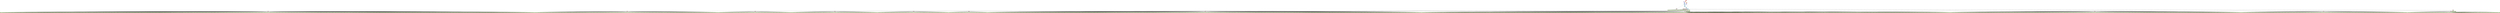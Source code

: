 digraph auto {
	graph [bgcolor=transparent]
	node [fixedsize=true style=filled width=0.95]
	"0002c754975a02ad63b4259b0014fc5c164fc181" [label="0002c75" fillcolor="#9ccc66"]
	"003995ca1a09f87ccb2d651678ca9a4e1f8e442c" [label="003995c" fillcolor="#9ccc66"]
	"004f2fb1496538088335581bbec8e4dcea70df47" [label="004f2fb" fillcolor="#9ccc66"]
	"00a707a8daf83444e62601aca0aff276e86d821e" [label="00a707a" fillcolor="#9ccc66"]
	"00b06803ec99d90df27e3849874971ed601ed9de" [label="00b0680" fillcolor="#9ccc66"]
	"00c55c36a1a047e4b2cb5a17f9e98ed6f686add5" [label="00c55c3" fillcolor="#9ccc66"]
	"00d9498605ee40f7febed1ec6b89ae3879bd2317" [label="00d9498" fillcolor="#9ccc66"]
	"012a8ebbe3dc14a85dfb6943f2282aa54ad63f50" [label="012a8eb" fillcolor="#9ccc66"]
	"021c0399491ebb668c5df13c3534cff560355dd4" [label="021c039" fillcolor="#9ccc66"]
	"024adc388cc8c59727126635e7942ae1890f24ec" [label="024adc3" fillcolor="#9ccc66"]
	"02a244f8b4b2a126dafece050ba5865d9e8760af" [label="02a244f" fillcolor="#9ccc66"]
	"02a5657a95906dcb41922de51a0f8b7dfbb47a7c" [label="02a5657" fillcolor="#9ccc66"]
	"02d5ac77a70dbe5a472fd4f46981af62ffec79b9" [label="02d5ac7" fillcolor="#9ccc66"]
	"02dc605b07bacf9d0dea54c0722427cdb8a46010" [label="02dc605" fillcolor="#9ccc66"]
	"02ded18beec9df8eb70e487f2345e9a3ba0dcef4" [label="02ded18" fillcolor="#9ccc66"]
	"02e203dd99227b0b4c65f438dc87d2603d33fe3d" [label="02e203d" fillcolor="#9ccc66"]
	"0303a738127e4242323572a49691f68d20da4bb3" [label="0303a73" fillcolor="#9ccc66"]
	"03354245a1821981ec81b8371dcacef70611a508" [label=0335424 fillcolor="#9ccc66"]
	"0398ac96381bb7bc5cf2cb2fafb19a1abd49ecb3" [label="0398ac9" fillcolor="#9ccc66"]
	"03a48f71a6fc9fb3ce9d7f0198c6f11fcf321365" [label="03a48f7" fillcolor="#9ccc66"]
	"03bdca16881ee47f074a8b00dbeb9f5117e2d26c" [label="03bdca1" fillcolor="#9ccc66"]
	"03d56f37c66dde0d0746286476f21dcefa9a2afa" [label="03d56f3" fillcolor="#9ccc66"]
	"0412db7799f8d88036dc0a6bde9eb0165d67c4d6" [label="0412db7" fillcolor="#9ccc66"]
	"041b98255be681860cbf4e22298397db6526785f" [label="041b982" fillcolor="#9ccc66"]
	"045d172e951f31506b5f2f2a59c2d652ab78ee2d" [label="045d172" fillcolor="#9ccc66"]
	"0471e4367627881c9bd0d6f3c41ed2e2eb5fa8ba" [label="0471e43" fillcolor="#9ccc66"]
	"047eeb76f9a5283009933a3f4fe32b40d4be5f2b" [label="047eeb7" fillcolor="#9ccc66"]
	"048649c01533e73e4a6c8e7969cf9b51ef378412" [label="048649c" fillcolor="#9ccc66"]
	"048df65d382ce9c0229054e065ee3fdb3eb31597" [label="048df65" fillcolor="#9ccc66"]
	"04a1fe9d36e3fe57546b6cc7c29b720337afd300" [label="04a1fe9" fillcolor="#9ccc66"]
	"04ce25acc07fd425949a3649ae15892c2985b7e6" [label="04ce25a" fillcolor="#9ccc66"]
	"05070d2403ac2dc8f0c98f36afbef56a040d9883" [label="05070d2" fillcolor="#9ccc66"]
	"050d6883d1f6861cdef51f5415437397c0665f6e" [label="050d688" fillcolor="#9ccc66"]
	"051d186f8ff735ddf6efebdb735cfc9da10572a6" [label="051d186" fillcolor="#9ccc66"]
	"055ceee5356a59f83d419b4c7a1922f8a2d0a87b" [label="055ceee" fillcolor="#9ccc66"]
	"055ede753e54f36825b363ec959978a777276c68" [label="055ede7" fillcolor="#9ccc66"]
	"0574af7a63d2843e5412c394993dd4e5c22627c3" [label="0574af7" fillcolor="#9ccc66"]
	"0590417bcbbb0f24315f0c416b395c2983cf5454" [label=0590417 fillcolor="#9ccc66"]
	"05bb44d6a6c736c3392a98eee28c9d0203bc02a7" [label="05bb44d" fillcolor="#9ccc66"]
	"06425652f94fd302c756d55022bf1d905c883b96" [label=0642565 fillcolor="#9ccc66"]
	"0650f358fabdaac89d82643f7a9ef06db0093bfe" [label="0650f35" fillcolor="#9ccc66"]
	"065398152640a1cd7d89a4fe73b1d49b2161d060" [label=0653981 fillcolor="#9ccc66"]
	"0663ae59abaafc14aee8fb80af27eefcff101777" [label="0663ae5" fillcolor="#9ccc66"]
	"0666cfe77ddbddd4581b1152355defb2ef335ae8" [label="0666cfe" fillcolor="#9ccc66"]
	"0685bc378fdfbe562a92df227f5cbbbcbd887bbe" [label="0685bc3" fillcolor="#9ccc66"]
	"06b88668edbe722e190091a7b44e8898e3986f48" [label="06b8866" fillcolor="#9ccc66"]
	"06d3846b003b499d5107fbabca574616faced07a" [label="06d3846" fillcolor="#9ccc66"]
	"06f444db94e3e987649446d079e17d2e063eef72" [label="06f444d" fillcolor="#9ccc66"]
	"072e758f625406d6c8ec550576a0c1228212ac98" [label="072e758" fillcolor="#9ccc66"]
	"07369550373e5f5b554c0976e5f7cd0b4fd16256" [label=0736955 fillcolor="#9ccc66"]
	"075679609479873cfbe5d151320cc0d540ad24ab" [label=0756796 fillcolor="#9ccc66"]
	"07adcc80f82a819df501c44758388be8184a7bf6" [label="07adcc8" fillcolor="#9ccc66"]
	"07ddba3bf27a4b39ea9587e7606106de7d939c71" [label="07ddba3" fillcolor="#9ccc66"]
	"07dfce72cbb2c9fd986d962dd813c75ced8030f8" [label="07dfce7" fillcolor="#9ccc66"]
	"07ea350b72961bda5579a2dde3aaa530df791e2e" [label="07ea350" fillcolor="#9ccc66"]
	"08594e9848449523872ee2dafa1ab9107d145593" [label="08594e9" fillcolor="#9ccc66"]
	"08ac20b4f2ab200e21ab2de6ced5e5138439d524" [label="08ac20b" fillcolor="#9ccc66"]
	"08e4e3770ec9e5e0e4db96eb9cf2254a5dc5e267" [label="08e4e37" fillcolor="#9ccc66"]
	"08ecfd087947960fc1d37a69080a4da2c1698fff" [label="08ecfd0" fillcolor="#9ccc66"]
	"09305d92a024795d703fa4c79ae3dc3932cb7588" [label="09305d9" fillcolor="#9ccc66"]
	"097c31293222e6ee3935f4d7998365449fbd29b4" [label="097c312" fillcolor="#9ccc66"]
	"0982f2bae6ba8abed2c724f408be041c53a0dadf" [label="0982f2b" fillcolor="#9ccc66"]
	"098e859f98449a62b1326a65562a6916dcb7597a" [label="098e859" fillcolor="#9ccc66"]
	"09af9d8c81b8ac3cb2d39e239a6745e7673140ce" [label="09af9d8" fillcolor="#9ccc66"]
	"09c29a3119528d2cae34186e0eea2e6d4f42e012" [label="09c29a3" fillcolor="#9ccc66"]
	"09e8cdb9be1cc7ceabb5da19ca03dba3d22c70f5" [label="09e8cdb" fillcolor="#9ccc66"]
	"09f89cce2813e7434a16b5dc3181c57d4023207c" [label="09f89cc" fillcolor="#9ccc66"]
	"0a2029cbc2db11bf0dad56928b7b984f6506bda0" [label="0a2029c" fillcolor="#9ccc66"]
	"0a486a60dae4cd4a131557054a88e6be480ec0ab" [label="0a486a6" fillcolor="#9ccc66"]
	"0a4af89275be5af4e36bae4ed8acadad619923ba" [label="0a4af89" fillcolor="#9ccc66"]
	"0a5903422ad5a62883b05116174646cb5910c683" [label="0a59034" fillcolor="#9ccc66"]
	"0a65edd9cba5d00b42ff4859f2bf37368437b5cb" [label="0a65edd" fillcolor="#9ccc66"]
	"0a83c5468c7020217d22de9f4dc9ce77bc85560d" [label="0a83c54" fillcolor="#9ccc66"]
	"0aa1f07122d9169a849c5773f84291afe1f89ef9" [label="0aa1f07" fillcolor="#9ccc66"]
	"0ada2927d254387117e90c9dd570024c79c67448" [label="0ada292" fillcolor="#9ccc66"]
	"0aeb352b2d8e789e5ed8d9336a5053813c98f962" [label="0aeb352" fillcolor="#9ccc66"]
	"0b0b94fc652892534a773f4930e805880b42c2a8" [label="0b0b94f" fillcolor="#9ccc66"]
	"0b3dcd722e2d8f3c1d96509e0650414581563fcb" [label="0b3dcd7" fillcolor="#9ccc66"]
	"0b91d645d928212895688c09f3161b3bf4c923ca" [label="0b91d64" fillcolor="#9ccc66"]
	"0b99b6f10f8e17f1d69c79d3bca36652d538c7e6" [label="0b99b6f" fillcolor="#9ccc66"]
	"0bd8c4b4c841681ee93fab6b768625e09524bf62" [label="0bd8c4b" fillcolor="#9ccc66"]
	"0c03f07036c7e6cce808b0ef5f217f25ac192f3d" [label="0c03f07" fillcolor="#9ccc66"]
	"0c158181cf97fbc58ed71bda1402612250744abb" [label="0c15818" fillcolor="#9ccc66"]
	"0c35bb93c21a299bba6c5c796188487d8d239895" [label="0c35bb9" fillcolor="#9ccc66"]
	"0c91511858428e3a496dc699116f8ca71ee65ef3" [label="0c91511" fillcolor="#9ccc66"]
	"0cc30b03849a7d5df8c86b07eb0e608b3df5a1da" [label="0cc30b0" fillcolor="#9ccc66"]
	"0cd7550d288b2ae0d55c39dcfeaf0279bfb6e944" [label="0cd7550" fillcolor="#9ccc66"]
	"0ced5e3636b410b1cbab076b12bfbfa374f77beb" [label="0ced5e3" fillcolor="#9ccc66"]
	"0cf485e140f776ecf33cac44d45c0ca377261c8d" [label="0cf485e" fillcolor="#9ccc66"]
	"0d0a360cf0a5ed1e3ef0dfa30b2745c39897af1f" [label="0d0a360" fillcolor="#9ccc66"]
	"0d780cb6b72b798777f2bc2b675ed72906fb3617" [label="0d780cb" fillcolor="#9ccc66"]
	"0da890da8be9d88b0e267de02847f82495cf0e3f" [label="0da890d" fillcolor="#9ccc66"]
	"0dab48a5d600254547057f4b4c45ac612e410272" [label="0dab48a" fillcolor="#9ccc66"]
	"0dc2062f3c83604b63c2b71146a83e66175a3efb" [label="0dc2062" fillcolor="#9ccc66"]
	"0de64f0da0f32b18227a08532b54996d3c4eae20" [label="0de64f0" fillcolor="#9ccc66"]
	"0e8db6ed7b7a755f4671473e77d80e931e019252" [label="0e8db6e" fillcolor="#9ccc66"]
	"0e9fa7415e0d97f0df4dbde2b260d6c74898ca13" [label="0e9fa74" fillcolor="#9ccc66"]
	"0e9fcce5c4948f5ca8a5da873fa5a2c558292d8e" [label="0e9fcce" fillcolor="#9ccc66"]
	"0f12a8f0fab27ef4624813661771e48062d5cfe3" [label="0f12a8f" fillcolor="#9ccc66"]
	"0f457f543dbaf502c3da55e113bbb7ae269f4012" [label="0f457f5" fillcolor="#9ccc66"]
	"0f8910788265fb53cfb0efab07e071b872970730" [label="0f89107" fillcolor="#9ccc66"]
	"0fa78f5a2dfb6ac5a0249e3a6606f4f35bc61d08" [label="0fa78f5" fillcolor="#9ccc66"]
	"0fa7d42f798a56d161625ac6b6816f3789e3fd49" [label="0fa7d42" fillcolor="#9ccc66"]
	"0fb6e169dff5637055879033fb10ef376e91ca46" [label="0fb6e16" fillcolor="#9ccc66"]
	"0fc55ebe77769cecdfe0beda5771c8b26bfc176f" [label="0fc55eb" fillcolor="#9ccc66"]
	"0ff93898a6edd98b7e61e222682eb9b43091a8da" [label="0ff9389" fillcolor="#9ccc66"]
	"103ac236124ae126cdcc24007769b28336f43bd0" [label="103ac23" fillcolor="#9ccc66"]
	"106d32ce6a818906aa0bf00b0a329a438ccc296c" [label="106d32c" fillcolor="#9ccc66"]
	"1070a8e7d2ea9fd13532ee49711cffd9965b3e3f" [label="1070a8e" fillcolor="#9ccc66"]
	"1082a0781eb83609ae08eb92868df589a6c30ec0" [label="1082a07" fillcolor="#9ccc66"]
	"108a67a2a1150cbec2a142642368843ffce1e3a5" [label="108a67a" fillcolor="#9ccc66"]
	"10a035d88fb5db651ba1cb5e428d821a87234ee5" [label="10a035d" fillcolor="#9ccc66"]
	"10b0e6ea1fb2f33a3293640b9cc88e3c941b6926" [label="10b0e6e" fillcolor="#9ccc66"]
	"10f3df93f9063e016fc2256481a7c4c46519e476" [label="10f3df9" fillcolor="#9ccc66"]
	"11113d46366330572f7771310b7716523486c1a3" [label="11113d4" fillcolor="#9ccc66"]
	"112057321abb4f63f7c1c2fa22389c568691b8eb" [label=1120573 fillcolor="#9ccc66"]
	"11449053a6e760f3e1b347fe40f6e13a06e7068f" [label=1144905 fillcolor="#9ccc66"]
	"117b434642671d3ba23dc76cd9e2c48ea8a2378a" [label="117b434" fillcolor="#9ccc66"]
	"1182e11158ef1b1cae8eacdab95e473a82e1d017" [label="1182e11" fillcolor="#9ccc66"]
	"11d8920ea9f5b37c7781aab3d3cb3f1fb0b6b658" [label="11d8920" fillcolor="#9ccc66"]
	"120250dea3bd7e229385e0cb8f0d4f60e979a1be" [label="120250d" fillcolor="#9ccc66"]
	"1248ec86b4747d7161cb45047461d9deb9c8dd95" [label="1248ec8" fillcolor="#9ccc66"]
	"126e798aa2c76d176a00f2f430f50fe81c98556c" [label="126e798" fillcolor="#9ccc66"]
	"129af6086e42fd539e9a01e129bfbf7d835ce2fa" [label="129af60" fillcolor="#9ccc66"]
	"12dd5935087f622177fbd39e4a09e41cafad4247" [label="12dd593" fillcolor="#9ccc66"]
	"12e008c083ef5bb3cab959989863cd2ec50113e4" [label="12e008c" fillcolor="#9ccc66"]
	"1313cd6e124f1d53e14eb4139f3feb8df734db81" [label="1313cd6" fillcolor="#9ccc66"]
	"133f4a915d033d0301e55172ed602c137be06a06" [label="133f4a9" fillcolor="#9ccc66"]
	"136656134b8cf554d71fb10a9dc26d0c8ca13784" [label=1366561 fillcolor="#9ccc66"]
	"13ae9ebc60e32026593ed9ee2758eda1e48c3c34" [label="13ae9eb" fillcolor="#9ccc66"]
	"13b8294fc829850bfa1e37213c36b24ee0f876b8" [label="13b8294" fillcolor="#9ccc66"]
	"13cac99b07d7396bd415c75432cbfefb6ddfc9b7" [label="13cac99" fillcolor="#9ccc66"]
	"14062be55f916836d4f85cc1d645f9de969f2f39" [label="14062be" fillcolor="#9ccc66"]
	"143bc7b822418e479e000effc6069d027643ed08" [label="143bc7b" fillcolor="#9ccc66"]
	"14550da461fa768acefbbee66dd2f4762763aa53" [label="14550da" fillcolor="#9ccc66"]
	"145f602ffa7613637f3c895afc549ad0b560dfd0" [label="145f602" fillcolor="#9ccc66"]
	"14dd621a097b9807baea8e6d5c6c54f5116052a0" [label="14dd621" fillcolor="#9ccc66"]
	"14de18e9b482949ede572db35dc435da01d6dd2e" [label="14de18e" fillcolor="#9ccc66"]
	"14e5000069e973c5d37b61cbe9d729f693163fe2" [label="14e5000" fillcolor="#9ccc66"]
	"14fb8673b490a4a814d01706b406d98e1a949732" [label="14fb867" fillcolor="#9ccc66"]
	"1513a5e21a23abba94da1342d37760bc2fa76492" [label="1513a5e" fillcolor="#9ccc66"]
	"151a305ab1aea3f125705825ebc3639235aca5c1" [label="151a305" fillcolor="#9ccc66"]
	"151c8f6b5d88a0c557c402afe8020bee28b27ba9" [label="151c8f6" fillcolor="#9ccc66"]
	"1522e3c660b71b2aaaa2ab0a3ffffdf86181dc02" [label="1522e3c" fillcolor="#9ccc66"]
	"1546aa42021849288b885b3cf0bc0f0e5926a3bb" [label="1546aa4" fillcolor="#9ccc66"]
	"1546e908170512d72f99c213ed8f6c2466704789" [label="1546e90" fillcolor="#9ccc66"]
	"156f0bc0b1fcc444a6b13fbccb8d1f55017716b5" [label="156f0bc" fillcolor="#9ccc66"]
	"1578bb32920ffa3f08977a562f71607fa25889f8" [label="1578bb3" fillcolor="#9ccc66"]
	"1594a48940872e06af1c93479255ae9b8f963960" [label="1594a48" fillcolor="#9ccc66"]
	"15ce04021c632ea7ec2ea0ac708ddb20242419a8" [label="15ce040" fillcolor="#9ccc66"]
	"1642ea0ae907207263321a12ee538b4902ed7f2f" [label="1642ea0" fillcolor="#9ccc66"]
	"16c99d6e65131365250556ca36796ba06dde54d7" [label="16c99d6" fillcolor="#9ccc66"]
	"16ca669aae9923c871e15250ef977da7b6c0cc7d" [label="16ca669" fillcolor="#9ccc66"]
	"16f7920c0310cc0831c7675c38833c8a9a73fb7d" [label="16f7920" fillcolor="#9ccc66"]
	"17e37e5c68a8f0cc67ab3ffc21bb286890316457" [label="17e37e5" fillcolor="#9ccc66"]
	"17ea5a1afec4c567c65df7118c90ba558f82fe02" [label="17ea5a1" fillcolor="#9ccc66"]
	"1802dbbd1886ea8b8f42a1e551ec06c0b4e550f9" [label="1802dbb" fillcolor="#9ccc66"]
	"183b04d8cbe012384db9fb6457b3037b05b8b639" [label="183b04d" fillcolor="#9ccc66"]
	"188bf4fd60f7a7603d9d47bd451726c8b52f8430" [label="188bf4f" fillcolor="#9ccc66"]
	"18a8739a57d68892f3c4b70c0e0d186e8ca3387a" [label="18a8739" fillcolor="#9ccc66"]
	"18b20c79968b455fd5028f7d54463190064327a4" [label="18b20c7" fillcolor="#9ccc66"]
	"18b90d05791aef5bd1db1ceb61e80f295e2461e2" [label="18b90d0" fillcolor="#9ccc66"]
	"1907f421c0c6fc07ab2faa694618a13221b75e78" [label="1907f42" fillcolor="#9ccc66"]
	"1962ff0ff4ce6e92b1ad9e4b6c28681f56a0f4fc" [label="1962ff0" fillcolor="#9ccc66"]
	"1985cd4ac6ab7cdda8c3094303267366f28e96d1" [label="1985cd4" fillcolor="#9ccc66"]
	"1990247425a08ca580091befa408e9fc79c8d7ae" [label=1990247 fillcolor="#9ccc66"]
	"19d6e5822a842bdac030f3ec4ec72a49f22a367f" [label="19d6e58" fillcolor="#9ccc66"]
	"1a2633c374b0dbd9ea7cf94674d350d0c1f0c63b" [label="1a2633c" fillcolor="#9ccc66"]
	"1a394c2bff804ac11481d448c0b7a15af7df9c36" [label="1a394c2" fillcolor="#9ccc66"]
	"1a7634cb34ed1eeb2ad06016a56ea74742cc257f" [label="1a7634c" fillcolor="#9ccc66"]
	"1a8de9903a87bc04353425ae80d2a8e81189cdae" [label="1a8de99" fillcolor="#9ccc66"]
	"1b1ce41a9cb2cf3256e19d7fe3f6618b994b7175" [label="1b1ce41" fillcolor="#9ccc66"]
	"1b52132b0fc7a8333452e5a3f2c737e1488fe89e" [label="1b52132" fillcolor="#9ccc66"]
	"1b796d75532f1b5974945a226ab4458cb805b413" [label="1b796d7" fillcolor="#9ccc66"]
	"1b898f6e75367c1657029d085da8d02735cceb38" [label="1b898f6" fillcolor="#9ccc66"]
	"1b9bf418f5d4993e734ae9461b6863ca616e8b3c" [label="1b9bf41" fillcolor="#9ccc66"]
	"1ba9b61d840b5b2e6cb5997899979d9cf60f8029" [label="1ba9b61" fillcolor="#9ccc66"]
	"1bc083e3019faa08c6d6a35d229e5dd02fea20e9" [label="1bc083e" fillcolor="#9ccc66"]
	"1bcff68783dde1e6801a26e4148f83319a1d32b2" [label="1bcff68" fillcolor="#9ccc66"]
	"1bf885cd1979d8ddfe322808db7c88aae92ced25" [label="1bf885c" fillcolor="#9ccc66"]
	"1c2b292535a8a34aabf72cf469dbd5f4e3122b43" [label="1c2b292" fillcolor="#9ccc66"]
	"1c6163c533b1abe9f10af3aa0c951ccd531a9d70" [label="1c6163c" fillcolor="#9ccc66"]
	"1c7ac9178dc0096e0265436c655f48e464580f90" [label="1c7ac91" fillcolor="#9ccc66"]
	"1c8d6a5f87bd9e70cc449d1fcc4148c774ce3e21" [label="1c8d6a5" fillcolor="#9ccc66"]
	"1c943508214925173d3fe80b82b7f4b5e68dec71" [label="1c94350" fillcolor="#9ccc66"]
	"1ccb7c0e8607e39bf5ccd7d3b3c76803764fab86" [label="1ccb7c0" fillcolor="#9ccc66"]
	"1ce0ff75a05cf406b8aec2a70a08ca4881ae81ba" [label="1ce0ff7" fillcolor="#9ccc66"]
	"1d215c1ff8599f35fe21d1c708819a166642e4eb" [label="1d215c1" fillcolor="#9ccc66"]
	"1da78777bf2e97b07531b36abb68c9ced2869c22" [label="1da7877" fillcolor="#9ccc66"]
	"1dd6064cfe4c168d61388060efff7ffc76c8b102" [label="1dd6064" fillcolor="#9ccc66"]
	"1e74a8057ad20fce6d1b3eb1727acb63599540bf" [label="1e74a80" fillcolor="#9ccc66"]
	"1eb5e29819ede17f5dbd3aa80c5bb28fa94fedf1" [label="1eb5e29" fillcolor="#9ccc66"]
	"1f13da446c45945c91cb46fe72d07a8338a84752" [label="1f13da4" fillcolor="#9ccc66"]
	"1f4d28fb420978ec254a63c7e50293d25845acea" [label="1f4d28f" fillcolor="#9ccc66"]
	"1f4e32ae5ab56268628c924e45333369ba4483a8" [label="1f4e32a" fillcolor="#9ccc66"]
	"1f644de74e35e5be40ed5fb8192892738acb4474" [label="1f644de" fillcolor="#9ccc66"]
	"1f6c1ffbe9f1afecf7e044dfe7a9444e284d1c3f" [label="1f6c1ff" fillcolor="#9ccc66"]
	"1fb065fde5484bec212dd697e61b049711041f3c" [label="1fb065f" fillcolor="#9ccc66"]
	"1fb7c8f43407b44eadc84a9218e88e7fad186438" [label="1fb7c8f" fillcolor="#9ccc66"]
	"2005111e82d416d4d588f61551eac6c081c07b33" [label=2005111 fillcolor="#9ccc66"]
	"20118200e4109e745759a621bc08696ca1ed73a1" [label=2011820 fillcolor="#9ccc66"]
	"202cb4b82c98e204eaf2e6e3d52acc7a3a9d40c1" [label="202cb4b" fillcolor="#9ccc66"]
	"2030f0118225cfc7e46763e5b07a7aaff595633a" [label="2030f01" fillcolor="#9ccc66"]
	"208495b4a0897725e2f350890a146ffc997ae627" [label="208495b" fillcolor="#9ccc66"]
	"20d86bb0b10bde1537831fb6ace3db37ec30559a" [label="20d86bb" fillcolor="#9ccc66"]
	"20f4d5a3c7d7694d38a0e8b8e24c5c5d1239bd09" [label="20f4d5a" fillcolor="#9ccc66"]
	"21428f8b7377e6772616dcbfd2c8f5504daf25a2" [label="21428f8" fillcolor="#9ccc66"]
	"21550b4203879a0da84e70dbdb4c203217bdffd1" [label="21550b4" fillcolor="#9ccc66"]
	"2183ac6656d8157abbb20769f61af186e8c9b1b9" [label="2183ac6" fillcolor="#9ccc66"]
	"21b8028455705d20bf00cada6c6e9c3704a0441b" [label="21b8028" fillcolor="#9ccc66"]
	"21e999a1c1c7ef91e50867242cf875f8d7a8a641" [label="21e999a" fillcolor="#9ccc66"]
	"21ec2debf2c01546a805bcbffd73e600b9a7f2a8" [label="21ec2de" fillcolor="#9ccc66"]
	"21f0f05e9933ab1251af57e9150f93e03e8fb8b8" [label="21f0f05" fillcolor="#9ccc66"]
	"21f7871977bb02d74e80a50e982cb8be306f15e3" [label="21f7871" fillcolor="#9ccc66"]
	"21fb9d4ff7d4f29d46037c74f46600e0d72a44ca" [label="21fb9d4" fillcolor="#9ccc66"]
	"223e467ff9a2066c91c4e35db2ae04d912c5d2ee" [label="223e467" fillcolor="#9ccc66"]
	"2250e22b3bfa52dacd05e47bd50260cf7a04f38c" [label="2250e22" fillcolor="#9ccc66"]
	"225af89cc1fe6040be99e29e0ea657a6ba32d0a5" [label="225af89" fillcolor="#9ccc66"]
	"225d2f30483985968ca9b1fcc65ab053d24a766d" [label="225d2f3" fillcolor="#9ccc66"]
	"2268962e95eda7efd048b8f7ff713d9cfa23bd42" [label=2268962 fillcolor="#9ccc66"]
	"227744064e99826363792800facf89d29d67e544" [label=2277440 fillcolor="#9ccc66"]
	"22c90020b7627b47e9ef2187044f8685321e89d0" [label="22c9002" fillcolor="#9ccc66"]
	"22c9a702300c8a6dcebb27f48da090c13fb2b991" [label="22c9a70" fillcolor="#9ccc66"]
	"230281b5c49d15c15bb4d615cddf07eb60e82f5c" [label="230281b" fillcolor="#9ccc66"]
	"23050ca1598395e37399253be1e7e0832e0a242f" [label="23050ca" fillcolor="#9ccc66"]
	"23285ca648df5c9e5f3bba1f0c1db4d5a1405f14" [label="23285ca" fillcolor="#9ccc66"]
	"23ec6fdbf916b3a0833ba24bfeea9a85b7bff8b3" [label="23ec6fd" fillcolor="#9ccc66"]
	"23f6695e73fa7b7ccf2f589ecc85fd0c1f992103" [label="23f6695" fillcolor="#9ccc66"]
	"240483a559ef300c20f4f1db2f06ae84659ce486" [label="240483a" fillcolor="#9ccc66"]
	"2410339a9ed792e60d5791fb117d7f84a2a098e0" [label=2410339 fillcolor="#9ccc66"]
	"24141a3e478300747c954f34ba7b7113ae39ca22" [label="24141a3" fillcolor="#9ccc66"]
	"2422524bea0c3a71b9bcb5b36edac7890ba9ac69" [label=2422524 fillcolor="#9ccc66"]
	"24417463aad52490f2a1ff4a04ea8d985659616b" [label=2441746 fillcolor="#9ccc66"]
	"2445d6f552227d851e774573123e72d13fd3c8a6" [label="2445d6f" fillcolor="#9ccc66"]
	"247d36e6be7fb1ea8eba1379e92e6ae7cff57a4c" [label="247d36e" fillcolor="#9ccc66"]
	"2482c32b2ba793cd3b22d7c4221db0f448d2c34f" [label="2482c32" fillcolor="#9ccc66"]
	"24aabf29251f8a6926ecb0103edc72b3bac6ca0c" [label="24aabf2" fillcolor="#9ccc66"]
	"24b9ca18c8d18afc9e4f07331d4a1ce8355781e2" [label="24b9ca1" fillcolor="#9ccc66"]
	"2516691477bcf42ae4ec18d6b51925acc7ce7fba" [label=2516691 fillcolor="#9ccc66"]
	"25511ceca18792c577d26404183a76e43054fa63" [label="25511ce" fillcolor="#9ccc66"]
	"25b91ca1e290ca28672113e1f0d586a9c28a3098" [label="25b91ca" fillcolor="#9ccc66"]
	"261e0d4f2cd4d719a0591257d7045cd3c53a85c7" [label="261e0d4" fillcolor="#9ccc66"]
	"262f1a2c870f774a116ab43461410825f256e222" [label="262f1a2" fillcolor="#9ccc66"]
	"2649c5a90605ce999856c677c427d64fb3ad21a8" [label="2649c5a" fillcolor="#9ccc66"]
	"2663a4bb90a6cef7a48b4ff93faa68623916bdce" [label="2663a4b" fillcolor="#9ccc66"]
	"267d4037da15f245e16c5ba4ed697084acf5681f" [label="267d403" fillcolor="#9ccc66"]
	"26b2e7fa7b516b8c78ee157f1b1e162e231a1029" [label="26b2e7f" fillcolor="#9ccc66"]
	"26dc65b8763fc071a5d256e39ce9ed151bc0766e" [label="26dc65b" fillcolor="#9ccc66"]
	"26f75e23bd3773a1309921f143957a12a597e844" [label="26f75e2" fillcolor="#9ccc66"]
	"274776d24bd32d6040c29d8ee0984bc108c58b89" [label="274776d" fillcolor="#9ccc66"]
	"275a1303ae1e06069f2c64adea2af98aa1d47b4d" [label="275a130" fillcolor="#9ccc66"]
	"2783053b21e079bbb93a5402075d4aa0ce2d8166" [label=2783053 fillcolor="#9ccc66"]
	"2831076dcb1c06a9c9642a3ef5aff78a3360c911" [label=2831076 fillcolor="#9ccc66"]
	"28474a933bd9e30fbd4c2401e3eccac16e8cfe7a" [label="28474a9" fillcolor="#9ccc66"]
	"284d41e0b1b37a2e2d81bd6f96bf3664c0889e80" [label="284d41e" fillcolor="#9ccc66"]
	"287c989a447b710bfe9ac763332892ecc44794b1" [label="287c989" fillcolor="#9ccc66"]
	"2885ab784f8d066f64dd258f53cddec6c10aa233" [label="2885ab7" fillcolor="#9ccc66"]
	"288c29312f951bdf9109680c12741136391d2b56" [label="288c293" fillcolor="#9ccc66"]
	"28e3b483701a88e851f6243eaed1fe882ae78489" [label="28e3b48" fillcolor="#9ccc66"]
	"293333816c04132672d4c2c6f28453793f6c601c" [label=2933338 fillcolor="#9ccc66"]
	"29420970583f73966c78762a029b96bf8b55a7e0" [label=2942097 fillcolor="#9ccc66"]
	"29530a15a17039c53feb343f43dee51e1528998c" [label="29530a1" fillcolor="#9ccc66"]
	"2967665b931a252edd86be519edf139ca52922f6" [label=2967665 fillcolor="#9ccc66"]
	"29684d9453f89d8bd4164bd5bf02a2a2681f230a" [label="29684d9" fillcolor="#9ccc66"]
	"299d6d4ccc86909442395774407c97a1dcdbff86" [label="299d6d4" fillcolor="#9ccc66"]
	"29dbd744c759f4dc6d0300f8474cc628f388ae53" [label="29dbd74" fillcolor="#9ccc66"]
	"29f824efb77a081ecd78c5e2e4846d8d0ebea5c2" [label="29f824e" fillcolor="#9ccc66"]
	"29fb8026fdcd78fd0fb47f8c72f4601d699555d9" [label="29fb802" fillcolor="#9ccc66"]
	"2a110f6254f8a203621ab74b6ad9adb2bdbe6146" [label="2a110f6" fillcolor="#9ccc66"]
	"2a140702c6594428cfda7b37ba25821279e5cff6" [label="2a14070" fillcolor="#9ccc66"]
	"2a538f2d10385414eb2e4b0188647feb0920a11f" [label="2a538f2" fillcolor="#9ccc66"]
	"2a54d60627301c07ee35a34c95b7e52acbaa3602" [label="2a54d60" fillcolor="#9ccc66"]
	"2a5f34d8015da4efc971b444e5b85fe53f131eba" [label="2a5f34d" fillcolor="#9ccc66"]
	"2a6b5743d2053bdbb800de2a7df1a08c51de1444" [label="2a6b574" fillcolor="#9ccc66"]
	"2a851101f098f40ed8032ac3f89ff09dd14d0510" [label="2a85110" fillcolor="#9ccc66"]
	"2a8846bdc815ebea91ea4653cce1452517287a51" [label="2a8846b" fillcolor="#9ccc66"]
	"2ab6888a5966413bea59297b84314c0513039163" [label="2ab6888" fillcolor="#9ccc66"]
	"2aee9003fb1e3e9fdb1cc16aa9ba5e933eb17237" [label="2aee900" fillcolor="#9ccc66"]
	"2af7b2912e64d84cfcca532725053785d9758a7d" [label="2af7b29" fillcolor="#9ccc66"]
	"2afebc961a61b2f70462f55f924698e9cb913ea7" [label="2afebc9" fillcolor="#9ccc66"]
	"2b18f1780e6c67c038baad7df074fe15f100fc21" [label="2b18f17" fillcolor="#9ccc66"]
	"2b1c710aa2e05930b0c27521d9ca4fca74c1a008" [label="2b1c710" fillcolor="#9ccc66"]
	"2b3ccde39625ba442d982d2d87cc800cc15c1327" [label="2b3ccde" fillcolor="#9ccc66"]
	"2ba64cac907a09fe3ecbc6013a6ad438e7195f71" [label="2ba64ca" fillcolor="#9ccc66"]
	"2ba7400671f73a7ffd2f8c9af780ad7c8b7f5e45" [label="2ba7400" fillcolor="#9ccc66"]
	"2c23f8ff7b155e33d112a0acae2493c41df9efd0" [label="2c23f8f" fillcolor="#9ccc66"]
	"2c26a7839e8273b9ca5cf18112f9a3ad77fd96ef" [label="2c26a78" fillcolor="#9ccc66"]
	"2c4db39a0d42bd84d34c871c0cab7d1367f44ef8" [label="2c4db39" fillcolor="#9ccc66"]
	"2c652216e7d9bbf1bfc0ddfb9f919020a588d843" [label="2c65221" fillcolor="#9ccc66"]
	"2ccda642db3689ead30cd4fbc830756c6f9006a1" [label="2ccda64" fillcolor="#9ccc66"]
	"2d089c2fe27d7d5c05da3aa9d88eb777ae0abe1b" [label="2d089c2" fillcolor="#9ccc66"]
	"2d306fe243b284d809fd7b3780e80099d8077b4c" [label="2d306fe" fillcolor="#9ccc66"]
	"2d5fef6e67694cf32bca9c3bd5ab8c74ff7e01eb" [label="2d5fef6" fillcolor="#9ccc66"]
	"2d62f97637255d8a7d8651e25f6f3494252e6b0e" [label="2d62f97" fillcolor="#9ccc66"]
	"2da7b66ddc09ef283443c25d6c9a17a51ad37b7b" [label="2da7b66" fillcolor="#9ccc66"]
	"2dd0f8c6d95abcd37c57fde87a3426b8d5479e20" [label="2dd0f8c" fillcolor="#9ccc66"]
	"2dd2bb39856665b9f694785ac898d1b117746c81" [label="2dd2bb3" fillcolor="#9ccc66"]
	"2dd6fa3be7a7b584bafe687d13613aa14d2da029" [label="2dd6fa3" fillcolor="#9ccc66"]
	"2df83b3544cea60903b57d690e9c08d6b436f6bc" [label="2df83b3" fillcolor="#9ccc66"]
	"2e743f02144c10e6404529e9c3080253f343f3d9" [label="2e743f0" fillcolor="#9ccc66"]
	"2e939e2bcb24409fa799a37b8e2beb956686bea9" [label="2e939e2" fillcolor="#9ccc66"]
	"2ee6e70725b300f6446cca058096faf1287afe8a" [label="2ee6e70" fillcolor="#9ccc66"]
	"2ee7ed5813f84a9f3b450f38e8541e132b291b58" [label="2ee7ed5" fillcolor="#9ccc66"]
	"2f1f2696b074b80fa4108d573e0ac89d28e1e261" [label="2f1f269" fillcolor="#9ccc66"]
	"2f34f1bde16017bf856d86dc8f9de467d98fb32d" [label="2f34f1b" fillcolor="#9ccc66"]
	"2f5317e51eecf30725a1fa564e77535d7ace1fe4" [label="2f5317e" fillcolor="#9ccc66"]
	"2f7e729a9f6f349fecd8e011bb22d312c82e1cdd" [label="2f7e729" fillcolor="#9ccc66"]
	"3021f77828ef290933febbcd9370453d12b1266a" [label="3021f77" fillcolor="#9ccc66"]
	"305c4c9a19ef3158dd7f5a37a38c0c907e020b81" [label="305c4c9" fillcolor="#9ccc66"]
	"305e4f29f3538b504f2e954076dd4bce49dd0d6c" [label="305e4f2" fillcolor="#9ccc66"]
	"306ad12a4e04bc514985e86286d2154d0ac9f842" [label="306ad12" fillcolor="#9ccc66"]
	"30807048ba4a1cc6c88558c4270e5c2aa7cbaabf" [label=3080704 fillcolor="#9ccc66"]
	"30babcef759c57c03e4c45371cd487347916c109" [label="30babce" fillcolor="#9ccc66"]
	"30fb72b6a8ee4a5c37a5570b95900c01f618db7a" [label="30fb72b" fillcolor="#9ccc66"]
	"3135fe8adf0f5227a312c49415677e85097fcf18" [label="3135fe8" fillcolor="#9ccc66"]
	"31a5e0ffa0b343f2c7c0b6928391769c766996ef" [label="31a5e0f" fillcolor="#9ccc66"]
	"31c090c39b5f4923f996a826349358c6c2860778" [label="31c090c" fillcolor="#9ccc66"]
	"31cb50b4a89fa87ea919ab8ce024b514e314922b" [label="31cb50b" fillcolor="#9ccc66"]
	"31d1c5e7aa49e52cad08b8a3ee41c90071f85e14" [label="31d1c5e" fillcolor="#9ccc66"]
	"320b6ac8bf9f6140de81a907fc0a6600afd06cfe" [label="320b6ac" fillcolor="#9ccc66"]
	"3230c5077c861a23213a6b4d3a1e72a9c46277e3" [label="3230c50" fillcolor="#9ccc66"]
	"32695f5a601a951f05c1d90075c901dab63958d1" [label="32695f5" fillcolor="#9ccc66"]
	"327c63e6a40226a9f482450c452b15a1ee7465d4" [label="327c63e" fillcolor="#9ccc66"]
	"32ab14d93260ab47a105635ee50c8cd4726478e5" [label="32ab14d" fillcolor="#9ccc66"]
	"32c18531ceb82ee0ba53f2c3d4bc7e69d1c6232c" [label="32c1853" fillcolor="#9ccc66"]
	"33358f990b7f46a9d7514dc1559578e1795c0bbe" [label="33358f9" fillcolor="#9ccc66"]
	"335f36617acfe15820755c3212b42ce1241c312a" [label="335f366" fillcolor="#9ccc66"]
	"336138d8124420d37ab83f8f2f72a96d4df00e04" [label="336138d" fillcolor="#9ccc66"]
	"33765539e0b8760cb2f8e7c452452cd9f2659d80" [label=3376553 fillcolor="#9ccc66"]
	"337b3c890d6fda8009a4f0706edac6ba2f26945f" [label="337b3c8" fillcolor="#9ccc66"]
	"33808d5df38b3b3d49a1d510d271d5b66126444c" [label="33808d5" fillcolor="#9ccc66"]
	"33855a258782db785edc8a24cd258cb4926f4737" [label="33855a2" fillcolor="#9ccc66"]
	"338f2b76bcae9ab46aa61f1351016657c812b9c8" [label="338f2b7" fillcolor="#9ccc66"]
	"33ae6f742f73907b7f8e748b293e679a5edc73eb" [label="33ae6f7" fillcolor="#9ccc66"]
	"33ec13d027ccab37bac04fead806d146307e5907" [label="33ec13d" fillcolor="#9ccc66"]
	"340da1d6cac628f495a9be629bd46858625a93d6" [label="340da1d" fillcolor="#9ccc66"]
	"343a167c2efccdf6dd3842049aa9560d141b4f46" [label="343a167" fillcolor="#9ccc66"]
	"344aa0eb3d779e7e983f2549a8ada0b2bc89c9bf" [label="344aa0e" fillcolor="#9ccc66"]
	"34521c0fcf11331ca305412aed0774e5d2943443" [label="34521c0" fillcolor="#9ccc66"]
	"34669ecfa9752c81add33c468a4b8211ee895efa" [label="34669ec" fillcolor="#9ccc66"]
	"34688aebdeb78d8ec5052bf354921d9cc05f035d" [label="34688ae" fillcolor="#9ccc66"]
	"3477a36b6b0f90337baa2187e93921924c83a087" [label="3477a36" fillcolor="#9ccc66"]
	"349ed502ff7f8aaf285b8e58154e0199af29c9bd" [label="349ed50" fillcolor="#9ccc66"]
	"34af256c11f5275a5e5df0d2a6273f3aa301abd5" [label="34af256" fillcolor="#9ccc66"]
	"34b71ca70893da07d4827b040e1b3ccd7d4d473d" [label="34b71ca" fillcolor="#9ccc66"]
	"34d4529795d24aea95d790a287d8365c22427ebc" [label="34d4529" fillcolor="#9ccc66"]
	"34f818621aa6c8694898070bbbe42b921754e7fa" [label="34f8186" fillcolor="#9ccc66"]
	"34fd60629f0a71f0a82f744d8bb078005e7fc6a5" [label="34fd606" fillcolor="#9ccc66"]
	"3532212c52032ce701711b9e51479e177df786e9" [label=3532212 fillcolor="#9ccc66"]
	"3570811b388dc8074254a668e090484ecbefe31b" [label=3570811 fillcolor="#9ccc66"]
	"3570d197b23e321bf3f7f99a32fe89e915daa4d5" [label="3570d19" fillcolor="#9ccc66"]
	"35889cf013e17ec1db35cd6c6c45166077295f0b" [label="35889cf" fillcolor="#9ccc66"]
	"3595fdf9df37f6c30e99c72adc06fbebdf45866d" [label="3595fdf" fillcolor="#9ccc66"]
	"35af7ba2324d4d1fd8564102b0ccc577ca068a21" [label="35af7ba" fillcolor="#9ccc66"]
	"35e05da0506649ab019591cab174d388d4487b21" [label="35e05da" fillcolor="#9ccc66"]
	"3637ae4e96cb87dc2d21c2ad77f15363cbe80b90" [label="3637ae4" fillcolor="#9ccc66"]
	"36934137d0068e4da72a3379ee970d5245bf86d4" [label=3693413 fillcolor="#9ccc66"]
	"369ba3839d865fd329e9ec394becc8aa702d5310" [label="369ba38" fillcolor="#9ccc66"]
	"36e2b4428dbe0e5c06e7e576e9203eaa65ab3dda" [label="36e2b44" fillcolor="#9ccc66"]
	"36eb2bc1126de7fc89e08d4d5513ac7d53baf365" [label="36eb2bc" fillcolor="#9ccc66"]
	"3711133e592a9b6c26a7f21bdd93e9246058ed90" [label=3711133 fillcolor="#9ccc66"]
	"37237136e47d2160264a60a0032668e539b2c683" [label=3723713 fillcolor="#9ccc66"]
	"377a7131710620d72a7dae1ec0118eaac4fd900c" [label="377a713" fillcolor="#9ccc66"]
	"3793c6a4c5384bcb029d76df86881260e9908ec4" [label="3793c6a" fillcolor="#9ccc66"]
	"37c3496fc7de6f437f7fb2bd9ac0067102b84330" [label="37c3496" fillcolor="#9ccc66"]
	"37c54a971fc5b94fd1951bf01f603b6a6fd30441" [label="37c54a9" fillcolor="#9ccc66"]
	"37e281380fb97cefa70f805fa9d0a548cdf24fea" [label="37e2813" fillcolor="#9ccc66"]
	"3815d9bc9a59cd3f6e700b4d48f5573607cd7768" [label="3815d9b" fillcolor="#9ccc66"]
	"3833d28636677b042c130418c3437c0837cc916b" [label="3833d28" fillcolor="#9ccc66"]
	"383a6a27d6efbb5f4e0a695381371c1a69a9e005" [label="383a6a2" fillcolor="#9ccc66"]
	"3848424ba623729610ab7ecd54182a9b6243cc13" [label=3848424 fillcolor="#9ccc66"]
	"3889dc934281d65b405b4e7ef656a0daa59e030d" [label="3889dc9" fillcolor="#9ccc66"]
	"3893c1deb9196b94e23d8485758096eaee0b8195" [label="3893c1d" fillcolor="#9ccc66"]
	"38e395c97a881a7deb1fc622513cfdd855824eff" [label="38e395c" fillcolor="#9ccc66"]
	"394cfa423a4622e92361a8e557450406680f2af0" [label="394cfa4" fillcolor="#9ccc66"]
	"3975ecb84cb4c32b17c32062148e0f58464d77e0" [label="3975ecb" fillcolor="#9ccc66"]
	"398ff01ac65a9d47cf97e2a49edd690f577e5dc4" [label="398ff01" fillcolor="#9ccc66"]
	"39a1e247da22f8b039de60cb7b94f5cc3d12aea0" [label="39a1e24" fillcolor="#9ccc66"]
	"39b79e224e5c6e33ee587394243965568bc4c955" [label="39b79e2" fillcolor="#9ccc66"]
	"3a76a6ab1fcf869d7d3d8ecd7d5e1913d830c009" [label="3a76a6a" fillcolor="#9ccc66"]
	"3a95a682c362ef2a8a7f09c5b77ea7e040967953" [label="3a95a68" fillcolor="#9ccc66"]
	"3a9fa2c00cbca6f2835e762e59ae4206fb2fdbd1" [label="3a9fa2c" fillcolor="#9ccc66"]
	"3acb84fcc56f4b8d37f06f59a64b1bbf91322681" [label="3acb84f" fillcolor="#9ccc66"]
	"3aef2f0218208289b6279fd85dcfe3efc7d424c5" [label="3aef2f0" fillcolor="#9ccc66"]
	"3b17d48cf19bc52ab978f707f32ba2f1f354029c" [label="3b17d48" fillcolor="#9ccc66"]
	"3b34f144dd659a997d9cab44e160a493968e95be" [label="3b34f14" fillcolor="#9ccc66"]
	"3b53c17d310844ab44ba0a48f6a4350e2bb412c9" [label="3b53c17" fillcolor="#9ccc66"]
	"3b5b3347d5413a2627705172648008c274222d2a" [label="3b5b334" fillcolor="#9ccc66"]
	"3b88ec0d9813cca744039576a4a00cc9abd2ba6d" [label="3b88ec0" fillcolor="#9ccc66"]
	"3bb3dbbeee4606b9bc112f77879df579239cc0f0" [label="3bb3dbb" fillcolor="#9ccc66"]
	"3bfa23deedcb55e89b0f366cc6861605c132a256" [label="3bfa23d" fillcolor="#9ccc66"]
	"3c0695c92eebdf2287394cf28d6649f40ad563d8" [label="3c0695c" fillcolor="#9ccc66"]
	"3c0cb3b983137973292caa8e7feb15d3882d86ab" [label="3c0cb3b" fillcolor="#9ccc66"]
	"3c15c5f3dfeb9852cdf695462930ff46cc66db8e" [label="3c15c5f" fillcolor="#9ccc66"]
	"3c41ad17fbc0eee83543198495fa4e0418cc9ab2" [label="3c41ad1" fillcolor="#9ccc66"]
	"3c57ff262ab005f7973701c2f0b3e8dc654758eb" [label="3c57ff2" fillcolor="#9ccc66"]
	"3c7fb782edaea45268a7d07b12aaf3bc2cf8034c" [label="3c7fb78" fillcolor="#9ccc66"]
	"3d33ef2db2904e45a686b6a488f06d0396657473" [label="3d33ef2" fillcolor="#9ccc66"]
	"3da314da4addfd340a15f3d558f6fbf8a5e84cea" [label="3da314d" fillcolor="#9ccc66"]
	"3dce71e28f7f0fad91bd63f8ce9334671087ba69" [label="3dce71e" fillcolor="#9ccc66"]
	"3df5b5b8ca503f99c09e0b9d366bd0672bfe0cf0" [label="3df5b5b" fillcolor="#9ccc66"]
	"3e88b749dba3388655e25cdda32b88e71bfaa836" [label="3e88b74" fillcolor="#9ccc66"]
	"3f29c6ed8bf328d683910bf783249ca0d67e6905" [label="3f29c6e" fillcolor="#9ccc66"]
	"3f52685108ffb63a59aa0e58ed93fa4bcdb97029" [label="3f52685" fillcolor="#9ccc66"]
	"3f560515c365dd73e2113065de97933f85e156c7" [label="3f56051" fillcolor="#9ccc66"]
	"3f6eb36d90020f94aa2730ae36961120ff306384" [label="3f6eb36" fillcolor="#9ccc66"]
	"3f9901b6591452216f9a25d00272523eccdf987c" [label="3f9901b" fillcolor="#9ccc66"]
	"3fb98fdb36e10b5949df7737d39b90d749e9fab4" [label="3fb98fd" fillcolor="#9ccc66"]
	"3fbb9898fc4597bf66043020f33b8b81ff164440" [label="3fbb989" fillcolor="#9ccc66"]
	"3fe68dd4408994a5724c74492d978c58fcd399de" [label="3fe68dd" fillcolor="#9ccc66"]
	"402ea4a37412969ea18025b360ca97113114d835" [label="402ea4a" fillcolor="#9ccc66"]
	"40334b023a20df69aec2fc386b88ec77afe65ea1" [label="40334b0" fillcolor="#9ccc66"]
	"405d103176103151134659592c388935515640d0" [label="405d103" fillcolor="#9ccc66"]
	"40bfdf0352d600001cf88a0d8e2a81ef5f28515d" [label="40bfdf0" fillcolor="#9ccc66"]
	"40c46b1323f7fb4ce2c8b37fc4b3e2dfe1ae6e3e" [label="40c46b1" fillcolor="#9ccc66"]
	"40d4e6d02ab0326a2152166f6537aa9e39e068ba" [label="40d4e6d" fillcolor="#9ccc66"]
	"410dd84a68be749653114c68a61d6abda13d81e0" [label="410dd84" fillcolor="#9ccc66"]
	"41192ae17e9ca061d41c97032b44234e991a476b" [label="41192ae" fillcolor="#9ccc66"]
	"4123e899f07dffa9e45fd279b5fe901618506d80" [label="4123e89" fillcolor="#9ccc66"]
	"415f49318220f43821d40ff68b01f12e36d9a878" [label="415f493" fillcolor="#9ccc66"]
	"417c8814d13e376b75b06fafd76a0c87c5e981bf" [label="417c881" fillcolor="#9ccc66"]
	"418f23fcf224f0b6cf728d94d511746145a8a51a" [label="418f23f" fillcolor="#9ccc66"]
	"41a5162aabcbeeabe4979f8dd534ddef11752950" [label="41a5162" fillcolor="#9ccc66"]
	"42077549b50b4b4d2487f0c6a9223d96e8aeda0c" [label=4207754 fillcolor="#9ccc66"]
	"4241423a746b20a9db470a230ce268b85c41fb08" [label=4241423 fillcolor="#9ccc66"]
	"426fde0c31a99d5ae2e2d5623b96a70da7728b93" [label="426fde0" fillcolor="#9ccc66"]
	"4272cf7cabc6f0a593c12d08a91f9fafcc5a4dc6" [label="4272cf7" fillcolor="#9ccc66"]
	"427ec6be3b4709880522df6a0c7024df0e70e7e7" [label="427ec6b" fillcolor="#9ccc66"]
	"4282f14dd16ff173a494328268fae13fe4635eef" [label="4282f14" fillcolor="#9ccc66"]
	"4286ced043b48a062b13da3e795e5117fb4b44ae" [label="4286ced" fillcolor="#9ccc66"]
	"42f6813cb411d14d33ab355fd56ca0f00316ef48" [label="42f6813" fillcolor="#9ccc66"]
	"430acfc5c9eff75cf10386600ac210ef8dc2b802" [label="430acfc" fillcolor="#9ccc66"]
	"434259143f856d49958b6d927085e99dcf441006" [label=4342591 fillcolor="#9ccc66"]
	"4369da7d430b8cb1d05cf1cb0c3b15b0dbccf161" [label="4369da7" fillcolor="#9ccc66"]
	"43729418a166cb24dafe00e7636e048bda868802" [label=4372941 fillcolor="#9ccc66"]
	"4372967c42757bd01afcd1e61a78a2e852a74590" [label=4372967 fillcolor="#9ccc66"]
	"43c93474cd98f8996dfaaf13afd554ff1a9a0d3f" [label="43c9347" fillcolor="#9ccc66"]
	"43ee1045a7825ab04ae6c30ae5107c09f2b765a4" [label="43ee104" fillcolor="#9ccc66"]
	"4418697cfad7578d36c5f218d8fdae73c1fab685" [label=4418697 fillcolor="#9ccc66"]
	"4490eaad0bc55c3dbebbf379416a0eec19bba676" [label="4490eaa" fillcolor="#9ccc66"]
	"44d4fe9342aaf4ac24012acd3f3c194242bcba6b" [label="44d4fe9" fillcolor="#9ccc66"]
	"454437f6dfa067c9e6e22481f2fb8c47414f667b" [label="454437f" fillcolor="#9ccc66"]
	"4546a93f0624d9d0b2cfe86bf2eb8317bbceee9a" [label="4546a93" fillcolor="#9ccc66"]
	"45489cd319d018be157ff366ca324b411afef9bf" [label="45489cd" fillcolor="#9ccc66"]
	"4566b3183428d80ff35349964bf36e44fb2b999b" [label="4566b31" fillcolor="#9ccc66"]
	"45717f2ff9b249ff34715c028815730aff82c866" [label="45717f2" fillcolor="#9ccc66"]
	"4574b84b27eb6f10838c90178a685030eb41ef6b" [label="4574b84" fillcolor="#9ccc66"]
	"45816a1a297fdd24f381d018344c55f7d2b2dc17" [label="45816a1" fillcolor="#9ccc66"]
	"45830550499a2f78981722dfc409ce0bdd49029d" [label=4583055 fillcolor="#9ccc66"]
	"45be64c6bc9e6df080cd3446026d11841265b4e9" [label="45be64c" fillcolor="#9ccc66"]
	"45ff2e4a4870b94eb901831f25afadb1e9cc4696" [label="45ff2e4" fillcolor="#9ccc66"]
	"46e12b0227eb18b3a93ae773da35277601b09eea" [label="46e12b0" fillcolor="#9ccc66"]
	"471ee6bf1ba05fd664211248d5ece67cc5efbe8b" [label="471ee6b" fillcolor="#9ccc66"]
	"4740caca53b0440532880f354a99ef827b652db4" [label="4740cac" fillcolor="#9ccc66"]
	"47917643cb85bb5d98058f4391a24230f1824239" [label=4791764 fillcolor="#9ccc66"]
	"47c808001cb9c677edd3987a316ca359895b757e" [label="47c8080" fillcolor="#9ccc66"]
	"47d6fa8492c61053a1ebe1107180f362143f35d6" [label="47d6fa8" fillcolor="#9ccc66"]
	"47d7d758cb9216272ea53520e71cfc12586a7399" [label="47d7d75" fillcolor="#9ccc66"]
	"483aaa7189aa0f22263aba902d567c255f1f3173" [label="483aaa7" fillcolor="#9ccc66"]
	"4869ebb578b1f043d9ded37cb246ddfaf75aeff8" [label="4869ebb" fillcolor="#9ccc66"]
	"4890f9b5addcbd0966e779e867eca8944108fd9f" [label="4890f9b" fillcolor="#9ccc66"]
	"489fa2a994b3f3af112a10e6f2857095447a56eb" [label="489fa2a" fillcolor="#9ccc66"]
	"48de227e56b77f552efe5157dea75d3102a11d2b" [label="48de227" fillcolor="#9ccc66"]
	"49174b0a5fc919248dc942d91254ffd43d534e32" [label="49174b0" fillcolor="#9ccc66"]
	"493710f07607667f82e0b7c7dcb23768476c07fb" [label="493710f" fillcolor="#9ccc66"]
	"4983296e709e09f07c3c1532062a2464321fbae9" [label=4983296 fillcolor="#9ccc66"]
	"49b3816d021fc30e4c3e5d0889758ec706937e52" [label="49b3816" fillcolor="#9ccc66"]
	"49bb50990520f3856b4ac762de7cb815e5adeffc" [label="49bb509" fillcolor="#9ccc66"]
	"49c346707efb87eebaca0c2519198cc6f931b42d" [label="49c3467" fillcolor="#9ccc66"]
	"49e130dae7a8cdecf9dc247fd1956b81a0a30491" [label="49e130d" fillcolor="#9ccc66"]
	"4a0ab130ad045faae1f8849b37a29c6b8d11d827" [label="4a0ab13" fillcolor="#9ccc66"]
	"4a4691dea613d45784b5a0ff9c1dcad9260b8c81" [label="4a4691d" fillcolor="#9ccc66"]
	"4adf46c4826c558d6573164a6d51090c415360b5" [label="4adf46c" fillcolor="#9ccc66"]
	"4af4c1b41f7f8e572e3f490f38ed263b44048dcc" [label="4af4c1b" fillcolor="#9ccc66"]
	"4b2cb57ffdfb5540001652e8a132fdd7d16459cf" [label="4b2cb57" fillcolor="#9ccc66"]
	"4b41cb1ef62382d16e3c372123ae0664bb7dbe10" [label="4b41cb1" fillcolor="#9ccc66"]
	"4b483cb345085922d878d13d282ae13f4deaf4b1" [label="4b483cb" fillcolor="#9ccc66"]
	"4b6e05558f2b438c8f90e2aa6505d2af6957d8d1" [label="4b6e055" fillcolor="#9ccc66"]
	"4bdc9c42564d74a2c66104545939097b3a8b9c84" [label="4bdc9c4" fillcolor="#9ccc66"]
	"4c02f600f240b4572111f96efff27a301f243a17" [label="4c02f60" fillcolor="#9ccc66"]
	"4c1694ba5958d18ffffddba23b58b7789b1fd5a2" [label="4c1694b" fillcolor="#9ccc66"]
	"4c3052288ad9c8a2c25e0625e2412e6af7d765fa" [label="4c30522" fillcolor="#9ccc66"]
	"4c34a2b5c4bc51e95fd77b619c9de979fda44413" [label="4c34a2b" fillcolor="#9ccc66"]
	"4c7cf78dd86372b947ac805ca0ecd68d83cbc7df" [label="4c7cf78" fillcolor="#9ccc66"]
	"4c8a790b17de816579f72e0b76877c092ad1c0a0" [label="4c8a790" fillcolor="#9ccc66"]
	"4c96979cca25a840435248d59a4ff8f5c96a094a" [label="4c96979" fillcolor="#9ccc66"]
	"4c9b47071b11b164f6f366cc9a4f61c0a8f360fb" [label="4c9b470" fillcolor="#9ccc66"]
	"4ca02561165e72bd36fcf38b7a48916d8c9af626" [label="4ca0256" fillcolor="#9ccc66"]
	"4cd6628f7c570c50e8f52ffbaf92ad3e0c6a91c1" [label="4cd6628" fillcolor="#9ccc66"]
	"4cd66799cb7cb661de6efa9e0a921c6bf68214a1" [label="4cd6679" fillcolor="#9ccc66"]
	"4cefb5997208912b667fbd85dfd5874232d2a568" [label="4cefb59" fillcolor="#9ccc66"]
	"4d9ae5ee9109380a2acb6c8eeca86957878d683e" [label="4d9ae5e" fillcolor="#9ccc66"]
	"4dc2f4fbf935108ace701a4253e37ecd2f6b8ae7" [label="4dc2f4f" fillcolor="#9ccc66"]
	"4ddd8ae0e77e313a8f25bb6a7e16784afe9f0c01" [label="4ddd8ae" fillcolor="#9ccc66"]
	"4e088e19ba1a2809b08d77092549158a501b33b3" [label="4e088e1" fillcolor="#9ccc66"]
	"4e0acdd829d207d4e8c0f698f950d0a6364e19cd" [label="4e0acdd" fillcolor="#9ccc66"]
	"4e0ca083e2904329fd36bba1c1c18e024587b4c8" [label="4e0ca08" fillcolor="#9ccc66"]
	"4e268c86c3e8a16e3635d7b54b772a871e7700bb" [label="4e268c8" fillcolor="#9ccc66"]
	"4e2875dc1cd04d84ba3b1db71751d159691f38b8" [label="4e2875d" fillcolor="#9ccc66"]
	"4e2abd7b9bd1e349ad4b8b3a4e6788def102f793" [label="4e2abd7" fillcolor="#9ccc66"]
	"4e9d5a4822672cf25199eac822cc7cbc6637b2c0" [label="4e9d5a4" fillcolor="#9ccc66"]
	"4eabd4c1b707f3c9103339e536e513f66baa478c" [label="4eabd4c" fillcolor="#9ccc66"]
	"4ebb288e6e8efbe8a608993c257b2049179e9b4f" [label="4ebb288" fillcolor="#9ccc66"]
	"4f2485523b9a1489750da845a409d312c55fe764" [label="4f24855" fillcolor="#9ccc66"]
	"4f44bd93f05110741a02860bb7d7745af049dd8e" [label="4f44bd9" fillcolor="#9ccc66"]
	"4f4d2f3e2804513c0145e5c01123616930cdb6a8" [label="4f4d2f3" fillcolor="#9ccc66"]
	"4f527710f4575a0ad49865fb2cf4cabb8a2839b6" [label="4f52771" fillcolor="#9ccc66"]
	"4f78748b37815097c93eaefbc8c41594c377a501" [label="4f78748" fillcolor="#9ccc66"]
	"4f9c27d7e685dd0bf4b3296e462dcf343e8387de" [label="4f9c27d" fillcolor="#9ccc66"]
	"4fb6909bfb3d693cd300c3eef73d76bdd24f91fe" [label="4fb6909" fillcolor="#9ccc66"]
	"4fb92ecbfa8b6b98b3d01fc6e40752f775a00c67" [label="4fb92ec" fillcolor="#9ccc66"]
	"4fbb7163df14172dbdca5bd011ad964fedde44fb" [label="4fbb716" fillcolor="#9ccc66"]
	"4ffae410221fca5c02abe976ea9ae39e556defad" [label="4ffae41" fillcolor="#9ccc66"]
	"502774c4942a05d9be746cf3ad4039c13f77824b" [label="502774c" fillcolor="#9ccc66"]
	"507aa0d52ba2c40a090f16771c74779eef9e0db9" [label="507aa0d" fillcolor="#9ccc66"]
	"50cdead7524170a0c1a129aaf176af975571bfe2" [label="50cdead" fillcolor="#9ccc66"]
	"50cedce53cf35f5175129665eb067e12bcf97677" [label="50cedce" fillcolor="#9ccc66"]
	"50f04150c678f511e26045837f54aac1ae131c5f" [label="50f0415" fillcolor="#9ccc66"]
	"50f58f1c848847f4c3e4559328741f53817c3bb1" [label="50f58f1" fillcolor="#9ccc66"]
	"51348c5b1a372b9c2ea5f02a0f079f8123ab9dec" [label="51348c5" fillcolor="#9ccc66"]
	"516626b6cb11ae93f22c345316b46e99c3a30460" [label="516626b" fillcolor="#9ccc66"]
	"521bc92e59ee1faa2126a635528239e2a7483503" [label="521bc92" fillcolor="#9ccc66"]
	"52567d99630ca324fd74fc975afec44d99978579" [label="52567d9" fillcolor="#9ccc66"]
	"52a4eaa9f7e62de9e18c247566c624185245dd71" [label="52a4eaa" fillcolor="#9ccc66"]
	"52e4875d3754c6175df4ebc2576216c5a48159c7" [label="52e4875" fillcolor="#9ccc66"]
	"530644a08d0701eebd2353adc57df28943212407" [label="530644a" fillcolor="#9ccc66"]
	"5369cc733c8525776db1a2f6a5cfde8165b13ee9" [label="5369cc7" fillcolor="#9ccc66"]
	"53d5c06a4207e72606b3212e59e53654cb67040e" [label="53d5c06" fillcolor="#9ccc66"]
	"53d67bf242629a33822a9fd554c968743bdbe48d" [label="53d67bf" fillcolor="#9ccc66"]
	"53dc7576e3256f901d9c46310f68b22730c0d890" [label="53dc757" fillcolor="#9ccc66"]
	"53de52f5c48668577aa85baa5ba75795ebd078a8" [label="53de52f" fillcolor="#9ccc66"]
	"5413af13deb739b7bf7fc8ce6934dff11512cc38" [label="5413af1" fillcolor="#9ccc66"]
	"542af991482764a782e798792bf66a1cd3e86030" [label="542af99" fillcolor="#9ccc66"]
	"54650da8ca5781896aaf9554a760d3ee567cfde7" [label="54650da" fillcolor="#9ccc66"]
	"54b3dec34670d33e8aa55e0e3be4bb9b7d84e752" [label="54b3dec" fillcolor="#9ccc66"]
	"54db3410b5fa716e09b296b4e30fd7acbb29f6ed" [label="54db341" fillcolor="#9ccc66"]
	"54e9c50493da230fdb37509df5a02d35230f067d" [label="54e9c50" fillcolor="#9ccc66"]
	"5512778aed367d889588d10047f869b4276ee5ab" [label=5512778 fillcolor="#9ccc66"]
	"552fe3601fc494d0f82699c1fa6feb5721d77cb0" [label="552fe36" fillcolor="#9ccc66"]
	"554950fb4323e7659041082fcdabd2facff2c600" [label="554950f" fillcolor="#9ccc66"]
	"55a8e95e0bc3c243663603db64f1621c274f7b99" [label="55a8e95" fillcolor="#9ccc66"]
	"55c4c6005e67136e2870ea4615978b40754caba5" [label="55c4c60" fillcolor="#9ccc66"]
	"560517be4f43e98501cda05c1c93b6b996cb6bbb" [label="560517b" fillcolor="#9ccc66"]
	"56531a087c7845a2fd18c1cec9f95b0c6261ed9f" [label="56531a0" fillcolor="#9ccc66"]
	"5663e244d5c49cd8e8e821ca611f02399309adbf" [label="5663e24" fillcolor="#9ccc66"]
	"5668fbb9ba02525163d3748ec57b629c7318505c" [label="5668fbb" fillcolor="#9ccc66"]
	"567ec96879ffcaccd0352287c44b62e90883b27e" [label="567ec96" fillcolor="#9ccc66"]
	"5681d178cfd9740ac7a1d13748e1ca0bcd34f06c" [label="5681d17" fillcolor="#9ccc66"]
	"568c377896ae2a6c9f78f0672443ed811106fbba" [label="568c377" fillcolor="#9ccc66"]
	"5785b0dc1169518f8fad57a6853f1a41c7f19ee6" [label="5785b0d" fillcolor="#9ccc66"]
	"578a394ce0c04e8de91ed0df2d3e9946d69efd95" [label="578a394" fillcolor="#9ccc66"]
	"57e4ee88b99e9b971914cb3d162bef44b1962a6b" [label="57e4ee8" fillcolor="#9ccc66"]
	"5834deec37c02844c1d7a7e7b0e419fc13807ff5" [label="5834dee" fillcolor="#9ccc66"]
	"58512a563f6b41dbb8bf27a5efabed335ebd63c4" [label="58512a5" fillcolor="#9ccc66"]
	"585a52c655751d70344b04122d88ed286ce5d56e" [label="585a52c" fillcolor="#9ccc66"]
	"588782278cb1ae65eee531bebb0f1434f1b15e5e" [label=5887822 fillcolor="#9ccc66"]
	"588bbde161cd0f4e344ced905a0f16474db9f100" [label="588bbde" fillcolor="#9ccc66"]
	"5895503b9e7c6691a6aa9832aea64df9480719a8" [label=5895503 fillcolor="#9ccc66"]
	"58c15a42cd806bf3066ff092bf45b896b6a3b0ac" [label="58c15a4" fillcolor="#9ccc66"]
	"58e205e82474a2bb91f20b95caac6bce8b03f76e" [label="58e205e" fillcolor="#9ccc66"]
	"58f24efcfc5e1a80ef92fc9db90f1669b881bd99" [label="58f24ef" fillcolor="#9ccc66"]
	"5942dc2feb656fcb05c635b73f9b32f9b658d0d6" [label="5942dc2" fillcolor="#9ccc66"]
	"5980b78bb8907e0d5df82202656b8313a2cff8e2" [label="5980b78" fillcolor="#9ccc66"]
	"59a5ff02190ecd3f509b9b74fb75bb01d20bdcf8" [label="59a5ff0" fillcolor="#9ccc66"]
	"59a726af368fa33b5cde53345a56802d3e5d39d5" [label="59a726a" fillcolor="#9ccc66"]
	"5a20db9ae12d432f78de12830292fbfee2f00640" [label="5a20db9" fillcolor="#9ccc66"]
	"5a6edd370b5633c79f87a24a2326ee8c52466386" [label="5a6edd3" fillcolor="#9ccc66"]
	"5ac4f678182f8d13b9685c633a975fb0c6ba361c" [label="5ac4f67" fillcolor="#9ccc66"]
	"5ac58ad8e13eeeedaa225254e7278cefd1b5bd67" [label="5ac58ad" fillcolor="#9ccc66"]
	"5add5a034631cc0420e11a52d1385e21b885d90e" [label="5add5a0" fillcolor="#9ccc66"]
	"5ae71731e929f7e05da035ec54daf41d204b5aa9" [label="5ae7173" fillcolor="#9ccc66"]
	"5aeec7be8e14ebca1a1e632bebb397eba9ca6a09" [label="5aeec7b" fillcolor="#9ccc66"]
	"5b6932a361dfb743f92867f2da33dd8b92a2fd95" [label="5b6932a" fillcolor="#9ccc66"]
	"5b70b3ffeb69dcac79b4ba28da1fa58e8da7fdb4" [label="5b70b3f" fillcolor="#9ccc66"]
	"5b7275608b8cba7cb3feb809397be6b6a705b3b2" [label="5b72756" fillcolor="#9ccc66"]
	"5bb6abd937af67afaf28e02ea514ed3725a8df27" [label="5bb6abd" fillcolor="#9ccc66"]
	"5bf6a338a387982c278f481792956c142a8b5d58" [label="5bf6a33" fillcolor="#9ccc66"]
	"5c06e9c70e2e617850eebd339bb904a327d79cc8" [label="5c06e9c" fillcolor="#9ccc66"]
	"5c18fdd7cddadbfc67d0b4f057809c5e84fee22d" [label="5c18fdd" fillcolor="#9ccc66"]
	"5c5c40bdf32d4835bf46f11cac3b9bd8e4459b9e" [label="5c5c40b" fillcolor="#9ccc66"]
	"5c7022adbc1fa0ccd6b25d14aa82667631fb6b08" [label="5c7022a" fillcolor="#9ccc66"]
	"5ca117adaa6773c0a681e5923b033326aac89b55" [label="5ca117a" fillcolor="#9ccc66"]
	"5caff755c7ad4dd276c04008e6f7f6fd6d412104" [label="5caff75" fillcolor="#9ccc66"]
	"5d03810c9b24d2e45581614d9afe9f149f6864db" [label="5d03810" fillcolor="#9ccc66"]
	"5d1c8c56c0e5de594fb6731ab1afe56e908a2665" [label="5d1c8c5" fillcolor="#9ccc66"]
	"5d6737774be656cb34e928c2670ad19ec837a04e" [label="5d67377" fillcolor="#9ccc66"]
	"5d7d445478695a528660701a4bf6e1423f9c72bb" [label="5d7d445" fillcolor="#9ccc66"]
	"5d9195e45063d58cddf098289a6746a7a0d6acab" [label="5d9195e" fillcolor="#9ccc66"]
	"5d96aebee33778fbf34b4aacbea1f4afb9568082" [label="5d96aeb" fillcolor="#9ccc66"]
	"5dc42b21149b0152ecc95e21a23bf6a5c713838d" [label="5dc42b2" fillcolor="#9ccc66"]
	"5dd8c1fcde8589fad1d75c2218f9cfcd772bca5c" [label="5dd8c1f" fillcolor="#9ccc66"]
	"5deba48f3adb532377bb68dcf73efe69d5fbc725" [label="5deba48" fillcolor="#9ccc66"]
	"5e6b87dec84e8f628fd96b85741c11611937de51" [label="5e6b87d" fillcolor="#9ccc66"]
	"5e94da995fe0baa4185da6b7e08e730d9035f307" [label="5e94da9" fillcolor="#9ccc66"]
	"5f0d492026db6355b4659cf57888540842ae29d9" [label="5f0d492" fillcolor="#9ccc66"]
	"5f28313f56250df639dc6720ee7d4dd7c3a96782" [label="5f28313" fillcolor="#9ccc66"]
	"5f77e60abfd7ff1cbb41d51fb4527689dd1d4aa2" [label="5f77e60" fillcolor="#9ccc66"]
	"5fd3abdbc3cec124e7944c77e04e66761beddbea" [label="5fd3abd" fillcolor="#9ccc66"]
	"600c2c02b11eb2411b9584d883279634c016e179" [label="600c2c0" fillcolor="#9ccc66"]
	"60118e708177788b36f929c3bfb5e0f1107b0bf2" [label="60118e7" fillcolor="#9ccc66"]
	"60549759ea59addd01d8efb015f7ae9e8c3d0798" [label=6054975 fillcolor="#9ccc66"]
	"60700ff8520b8b697108a28440bc3ec2b3f6231f" [label="60700ff" fillcolor="#9ccc66"]
	"60c231acc88264f2affa4773e02e4ad70564950f" [label="60c231a" fillcolor="#9ccc66"]
	"60d3ff1f5a3a91241dd80d9145697bd428ec6a76" [label="60d3ff1" fillcolor="#9ccc66"]
	"60fed691593d9f21478bef9c11f12f62980ca266" [label="60fed69" fillcolor="#9ccc66"]
	"6109fa7d0e12705ce8b5c2b24aac5ce3c791b971" [label="6109fa7" fillcolor="#9ccc66"]
	"61460f6ddceb0a2073b82aef701bc66a4effeb89" [label="61460f6" fillcolor="#9ccc66"]
	"61548828f4135d114320549921ae402e59a14e51" [label=6154882 fillcolor="#9ccc66"]
	"61ad52278e939dee3fb994c873e4fdc93bd33877" [label="61ad522" fillcolor="#9ccc66"]
	"6201dd3ab05bf9f5be00dcc881179c41290a335e" [label="6201dd3" fillcolor="#9ccc66"]
	"62201069dea11847119266679534e95535bdef24" [label=6220106 fillcolor="#9ccc66"]
	"622fb4ead4230521f2b691d7264f98cb16a44308" [label="622fb4e" fillcolor="#9ccc66"]
	"624146671b92dd041e3dc53983d48af80591dcb5" [label=6241466 fillcolor="#9ccc66"]
	"62630d63b89c7049f7763a4a99d882a97e34e96a" [label="62630d6" fillcolor="#9ccc66"]
	"62947b88daed609178f8d7f0eaa0adc528e88dfc" [label="62947b8" fillcolor="#9ccc66"]
	"62c4f69ce361bc363f98a76078cac0f342bd6ee4" [label="62c4f69" fillcolor="#9ccc66"]
	"62c73178057e8b08d53e093b67a55fd73dfb7c19" [label="62c7317" fillcolor="#9ccc66"]
	"62cea8fb6758335ff3250a378b2e3478a030609d" [label="62cea8f" fillcolor="#9ccc66"]
	"63033d3bc8faf054fdfaea4a02307bef09aab3d1" [label="63033d3" fillcolor="#9ccc66"]
	"631c7702bf6f50d691dbaed06febc2bf883c5816" [label="631c770" fillcolor="#9ccc66"]
	"634b1bbc288380d515541db8247442162fa5bf23" [label="634b1bb" fillcolor="#9ccc66"]
	"637af0cc119157e4b75844427614f291d8a788a7" [label="637af0c" fillcolor="#9ccc66"]
	"637eaa6ca35ff9cd99938cf94aa57eab180d185b" [label="637eaa6" fillcolor="#9ccc66"]
	"64845a745d98207a101de06da4658408a29d906e" [label="64845a7" fillcolor="#9ccc66"]
	"64e5856acd5bbba4bdabb106aad5799aaeed47e7" [label="64e5856" fillcolor="#9ccc66"]
	"64f2fd5db3eb3dff6172e294058fb69041cdf5eb" [label="64f2fd5" fillcolor="#9ccc66"]
	"651dd0dde3d1642d1a89e75afd0ccb4af9649782" [label="651dd0d" fillcolor="#9ccc66"]
	"652ff2452b6fa50865941910f00c54c922589c7a" [label="652ff24" fillcolor="#9ccc66"]
	"6530afc591d9f6fcbc8fb01a5e4cdcd8426842cf" [label="6530afc" fillcolor="#9ccc66"]
	"65327d24e6781c3f0cbf819282b2416b5219b96e" [label="65327d2" fillcolor="#9ccc66"]
	"6549014eeb2455e3968b2bc388537216e4bf3fb5" [label=6549014 fillcolor="#9ccc66"]
	"65616fec2c69a1ccca54ab10600f4b2310f68a63" [label="65616fe" fillcolor="#9ccc66"]
	"656f453749550dbfe20dfe8e35aef939a36c06df" [label="656f453" fillcolor="#9ccc66"]
	"659933db76db53bd8a13b9e770ee0d5f9868646f" [label="659933d" fillcolor="#9ccc66"]
	"65a2e236f743c29395a93abf509e899721f48f23" [label="65a2e23" fillcolor="#9ccc66"]
	"65f774274b633f84ff73ffce0e5d5166f5be94be" [label="65f7742" fillcolor="#9ccc66"]
	"660a4d19366e3c30f5e012368a98de81377a254e" [label="660a4d1" fillcolor="#9ccc66"]
	"660c6e6aa95bea41dcce03dc574c03ad99ab2df6" [label="660c6e6" fillcolor="#9ccc66"]
	"664d39d23a0a09cd7346fa6162b38f50b31165e1" [label="664d39d" fillcolor="#9ccc66"]
	"668a07c7589ea6298d8dead33af24c58417f47b2" [label="668a07c" fillcolor="#9ccc66"]
	"669cf6af513200b82b4aec3dff5be339bbea165c" [label="669cf6a" fillcolor="#9ccc66"]
	"66a6dddcb311fd88327be698dd44e577dec5cf8d" [label="66a6ddd" fillcolor="#9ccc66"]
	"66b51ac3a9e21a163d587af3a0af3823cc86d1b2" [label="66b51ac" fillcolor="#9ccc66"]
	"66dfe3d7e2035ef8264e6b619a723571f9bcdeac" [label="66dfe3d" fillcolor="#9ccc66"]
	"66f54c43219151b75666af84948a93030e79c23f" [label="66f54c4" fillcolor="#9ccc66"]
	"6707da97cfbe32c3d675fef7c1457b6b2b75780c" [label="6707da9" fillcolor="#9ccc66"]
	"67309664af0940a93af8ae3ebaae5f9389871164" [label=6730966 fillcolor="#9ccc66"]
	"67c809eed93fe768639a0daf2052127b723be791" [label="67c809e" fillcolor="#9ccc66"]
	"67da77ef2fcd7e0cdc665abdabdd5a8244f34db5" [label="67da77e" fillcolor="#9ccc66"]
	"6823a536ba7bf461c2f28a39601d73c75cda401c" [label="6823a53" fillcolor="#9ccc66"]
	"682f2ea375d00c3e13b28a2ddd27bffeb1d258ab" [label="682f2ea" fillcolor="#9ccc66"]
	"68f22cdd7c74e3210af3994b52de4c85dbb9fd0b" [label="68f22cd" fillcolor="#9ccc66"]
	"6905fb6c6dc5e1b441a49387d517e5ed0eec1156" [label="6905fb6" fillcolor="#9ccc66"]
	"696b510ff86a8b280dda6a1cf8a1ebfa539af06d" [label="696b510" fillcolor="#9ccc66"]
	"697b3701467a7cc1eb1d044ea9871a5bf8438c60" [label="697b370" fillcolor="#9ccc66"]
	"69930e39146f12c6dbe62b026b27d60edcffb5eb" [label="69930e3" fillcolor="#9ccc66"]
	"6994acb2c656a22280fa53311ffbe5389389c177" [label="6994acb" fillcolor="#9ccc66"]
	"69a28d94dc68bb0b29ea03b66c34cfb32252b8b2" [label="69a28d9" fillcolor="#9ccc66"]
	"69c43d180546ebe7bd40e01c13636acf6f68df3f" [label="69c43d1" fillcolor="#9ccc66"]
	"69c4b98c559a119f5b23c9d188d925a2ab20e1c3" [label="69c4b98" fillcolor="#9ccc66"]
	"69c909ec2b8c5ff8343f54e22024e5bd95fa0ab7" [label="69c909e" fillcolor="#9ccc66"]
	"69d5e69f9b074134fb3c366d46e31e198f4775c4" [label="69d5e69" fillcolor="#9ccc66"]
	"6a1004ee5da447b750ff61b5f39ec7d1b978ea76" [label="6a1004e" fillcolor="#9ccc66"]
	"6a189a764eb01e7633e50cadc18e4f94cb7077d4" [label="6a189a7" fillcolor="#9ccc66"]
	"6a25eb52edcd585b47d388007708c0abfd50b254" [label="6a25eb5" fillcolor="#9ccc66"]
	"6a2903d6f63761c32a08a78451db7703bf73d4c4" [label="6a2903d" fillcolor="#9ccc66"]
	"6a651ede0a275430f959fa1f7bb8259e1f6d239c" [label="6a651ed" fillcolor="#9ccc66"]
	"6a70d1cbbe8e10f0b947abfb598423c596d547dd" [label="6a70d1c" fillcolor="#9ccc66"]
	"6a8e31e93acd91fa36da2d61e3934bed45449a1a" [label="6a8e31e" fillcolor="#9ccc66"]
	"6aab76a728b037298c92039d8947f65d9a0ee76d" [label="6aab76a" fillcolor="#9ccc66"]
	"6ab8f4fbfece98351ed2219ffa92c20450708f65" [label="6ab8f4f" fillcolor="#9ccc66"]
	"6ab933dfd4ce0ceab19c6dbc26b76644cc3c3a88" [label="6ab933d" fillcolor="#9ccc66"]
	"6aba394d6824dd54538d84429ba6fa872613ad9e" [label="6aba394" fillcolor="#9ccc66"]
	"6acb520ee4da404080b861ee2894bf3fa016ab2e" [label="6acb520" fillcolor="#9ccc66"]
	"6aefda3c795a27009d5cb65c8806f70887d50dc1" [label="6aefda3" fillcolor="#9ccc66"]
	"6b0de70d32003719afdc64e26dcf49b5d6bd5765" [label="6b0de70" fillcolor="#9ccc66"]
	"6b56e1d1da9e187eb7df568fa57837183c93f163" [label="6b56e1d" fillcolor="#9ccc66"]
	"6bd4fe1df9f6cda0e2a9aeb9b868a8fd1a50a12d" [label="6bd4fe1" fillcolor="#9ccc66"]
	"6bd7f96dba0d2d214b5c34dae8b021a3c817267c" [label="6bd7f96" fillcolor="#9ccc66"]
	"6be7305ba5fe0b6d917f7189ffe6780aa5823f3f" [label="6be7305" fillcolor="#9ccc66"]
	"6c0c203ca9708a767875f2989bcad405843b266f" [label="6c0c203" fillcolor="#9ccc66"]
	"6c12b95026c409b24db69aa634aa62564ff7a930" [label="6c12b95" fillcolor="#9ccc66"]
	"6c22ce19868e6c6aa7bcc31863b0cce152bbdbb8" [label="6c22ce1" fillcolor="#9ccc66"]
	"6c483081d48e42a805d99ab0f7db4dc9f1278d20" [label="6c48308" fillcolor="#9ccc66"]
	"6c921a0906d39a2bfbf9027dfd5dc080d6d68d8f" [label="6c921a0" fillcolor="#9ccc66"]
	"6cccb66f69ad41315568eaeeda0ddf19fd08671e" [label="6cccb66" fillcolor="#9ccc66"]
	"6ce0960742085c249a145e28a2d414f460ed086a" [label="6ce0960" fillcolor="#9ccc66"]
	"6d1da8ce678b067aeed094207bbfd844879fb7b3" [label="6d1da8c" fillcolor="#9ccc66"]
	"6d71ba3b03b61d936a42e1b25256f0e0c394a381" [label="6d71ba3" fillcolor="#9ccc66"]
	"6d9a2e1b3050ed08a4ea43b30fe13bd5910c2ac0" [label="6d9a2e1" fillcolor="#9ccc66"]
	"6deba2473509b08319ffd74ac785efa995e04aac" [label="6deba24" fillcolor="#9ccc66"]
	"6e3387c5a9df98cfd915e196ff3b44b7ddbe0359" [label="6e3387c" fillcolor="#9ccc66"]
	"6e33b93d8da717177d910a2ab21ff3b66d272d3f" [label="6e33b93" fillcolor="#9ccc66"]
	"6e67e7491ed0cbf2cf13dfd16aebf32dfe937245" [label="6e67e74" fillcolor="#9ccc66"]
	"6e8ae4e46e57a3eb45e2b40c318b540991b0adaf" [label="6e8ae4e" fillcolor="#9ccc66"]
	"6eba44fd2f653172c80b64911edeadbe7491ee55" [label="6eba44f" fillcolor="#9ccc66"]
	"6ec942cbf51c30b57e654b6cbc9ddbe8b3bd91c6" [label="6ec942c" fillcolor="#9ccc66"]
	"6ef46b3cc86c8e2dac1c2863a3e334c7297cb937" [label="6ef46b3" fillcolor="#9ccc66"]
	"6ef54019600596354b6d93814eed764b02b0ad37" [label="6ef5401" fillcolor="#9ccc66"]
	"6f01ed6525d9ea37e7710888a222864765a47eae" [label="6f01ed6" fillcolor="#9ccc66"]
	"6f034cb1a74fa51ee108a70af1e5609983cb3ed7" [label="6f034cb" fillcolor="#9ccc66"]
	"6f142fa4d94a7719709f13caf634b12cdad2b85f" [label="6f142fa" fillcolor="#9ccc66"]
	"6f678a33a631daa45225ca92834875e267e325d7" [label="6f678a3" fillcolor="#9ccc66"]
	"6f67a47d099ed14224be6c9a6806025bb323ed0c" [label="6f67a47" fillcolor="#9ccc66"]
	"6f994555b602652fdccbbe8ffca77fb2727080dd" [label="6f99455" fillcolor="#9ccc66"]
	"6fbe47b302916a4811172b8da5d875b5c4d96008" [label="6fbe47b" fillcolor="#9ccc66"]
	"6fcf8b6a77bd035f092a5fc3ac593e030ef50d66" [label="6fcf8b6" fillcolor="#9ccc66"]
	"6fd0f334bc9456be605c4bf0ef2800dd92470fde" [label="6fd0f33" fillcolor="#9ccc66"]
	"6ff8c94d58b6912de6f51fb3c8a3128d2946cd94" [label="6ff8c94" fillcolor="#9ccc66"]
	"701dcd74b65fc855b9688c265259c9732eb0a28c" [label="701dcd7" fillcolor="#9ccc66"]
	"706c130ad20c20c1985bc637e2772b936a03eeb7" [label="706c130" fillcolor="#9ccc66"]
	"70703005c608442f6074addff4ff832d092b1c4e" [label=7070300 fillcolor="#9ccc66"]
	"7074a3aebaf214d1be6f230298c393c0ba44f0cd" [label="7074a3a" fillcolor="#9ccc66"]
	"70a0ff96f88b75663fb6546609b6508c7fe744fa" [label="70a0ff9" fillcolor="#9ccc66"]
	"70a50cf11ad6e00ea170450f2a42598a9f895969" [label="70a50cf" fillcolor="#9ccc66"]
	"70a7d5b4012e93364d367cc110a69bd2f6d639d0" [label="70a7d5b" fillcolor="#9ccc66"]
	"70d74cc7d8c5b58384e69a031b8de6f857144348" [label="70d74cc" fillcolor="#9ccc66"]
	"712530cced766fcc985be40cfb7fc5f31a20372f" [label="712530c" fillcolor="#9ccc66"]
	"7150420fd14c59a15b11907aaf0265b91a5a54fa" [label=7150420 fillcolor="#9ccc66"]
	"71bcc000c5f1b598b85c7320742dfa7ac3030996" [label="71bcc00" fillcolor="#9ccc66"]
	"71c202cb6a27bc29e6608c0228c04ead02c70236" [label="71c202c" fillcolor="#9ccc66"]
	"71e086858aa172c96f4f17925de5fb613cd388c1" [label="71e0868" fillcolor="#9ccc66"]
	"71eaff832f71604c49cdde75c9528ffe9aaf4285" [label="71eaff8" fillcolor="#9ccc66"]
	"71f9e612d6aff8cb3e1ab9ddcdf2b29350f95624" [label="71f9e61" fillcolor="#9ccc66"]
	"720a31f76696e8283896c94f45d826f543eae7f2" [label="720a31f" fillcolor="#9ccc66"]
	"720babbdccb7e6de2f923c2f691cae10ee67f9ba" [label="720babb" fillcolor="#9ccc66"]
	"7233e9a99bb61fd1ff301bd04b851bbea2debd85" [label="7233e9a" fillcolor="#9ccc66"]
	"72406cd3adf4eac2b318cca1bb17c0d54cffe656" [label="72406cd" fillcolor="#9ccc66"]
	"731c440361b50b07f58292481760a6f542dd0e4d" [label="731c440" fillcolor="#9ccc66"]
	"732569bce719efcedeb655e51ca670428c60b76d" [label="732569b" fillcolor="#9ccc66"]
	"73301f42401216e9d45ce39e3232a0ee86397d10" [label="73301f4" fillcolor="#9ccc66"]
	"736d8ac83bb2f91e8c19704618f127af982e385e" [label="736d8ac" fillcolor="#9ccc66"]
	"737d8e0d071289b2ee79185928bb917801f99a45" [label="737d8e0" fillcolor="#9ccc66"]
	"738599b3ae21748f80f0f23bf7b587ba83625195" [label="738599b" fillcolor="#9ccc66"]
	"7394ff65b3125aa0f88add383b818a40de5fb115" [label="7394ff6" fillcolor="#9ccc66"]
	"73bc7c7281a22b7d5ee99cfa696381eed1acde89" [label="73bc7c7" fillcolor="#9ccc66"]
	"73bfbbf3a9c4cc012bd62639eaee85f67856ba33" [label="73bfbbf" fillcolor="#9ccc66"]
	"73c2610304791a1d98f404adb7b21e4b764ee2d1" [label="73c2610" fillcolor="#9ccc66"]
	"73d9889c36651b4f585d16e890425ac6bb38276b" [label="73d9889" fillcolor="#9ccc66"]
	"741ff0795689c53ca6d772436d7b49c3cbce6da5" [label="741ff07" fillcolor="#9ccc66"]
	"7422e1f85c339389b314e0214a0b0ea99b1c0067" [label="7422e1f" fillcolor="#9ccc66"]
	"7432f839acac918651a5380c12d742401e7a9e1a" [label="7432f83" fillcolor="#9ccc66"]
	"74353522b22198afdf81d8ff438a5ff384f4fba5" [label=7435352 fillcolor="#9ccc66"]
	"748d9044f57a4a0439973d577bd0ed31e6f5968b" [label="748d904" fillcolor="#9ccc66"]
	"7495f5d3a7ecab871d09330accd13948eb1a8c0b" [label="7495f5d" fillcolor="#9ccc66"]
	"7498240487ba796af52ca71833e647825258d5d1" [label=7498240 fillcolor="#9ccc66"]
	"74de266b78c2353827679966ccc5480824cf3b76" [label="74de266" fillcolor="#9ccc66"]
	"74ea285e349ae1bef653f173e0951edfee88b1f8" [label="74ea285" fillcolor="#9ccc66"]
	"74f5b57375f508672718c37b495e4ebd8df4bca4" [label="74f5b57" fillcolor="#9ccc66"]
	"75267b4bb896d289a0db7db562e243b4d817a1bd" [label="75267b4" fillcolor="#9ccc66"]
	"7551bed5bb671a26ad8d0424b59abf1af2451602" [label="7551bed" fillcolor="#9ccc66"]
	"755b4c88e1e6508400a6e40c8f54500422a49fb3" [label="755b4c8" fillcolor="#9ccc66"]
	"755da43ead685633a6fcab5608a0ed551e144aed" [label="755da43" fillcolor="#9ccc66"]
	"758ae4a412fdda722152c45a83c2400f944f2e30" [label="758ae4a" fillcolor="#9ccc66"]
	"75a8835a29cda0d2b1d5cef3bb7cf6028d2bf903" [label="75a8835" fillcolor="#9ccc66"]
	"75b03d44ce0e43b5d04473cc44b5f6d106476006" [label="75b03d4" fillcolor="#9ccc66"]
	"75b8aa5a293ae44cea5e9c1c2619248dd434b78d" [label="75b8aa5" fillcolor="#9ccc66"]
	"75bf620d2174422ce12b81a5cacae258a21b6270" [label="75bf620" fillcolor="#9ccc66"]
	"75db778d6f1ed94521b3e53280ab66033c9dfdbe" [label="75db778" fillcolor="#9ccc66"]
	"75eb403cafa4a89446f095bc5cfd87c4d580191a" [label="75eb403" fillcolor="#9ccc66"]
	"76224bf7d8257b1b944661f38ac1132c4cf7690c" [label="76224bf" fillcolor="#9ccc66"]
	"76469cd3bd3de8229dcbb120d73fe0f60554f61d" [label="76469cd" fillcolor="#9ccc66"]
	"767056cd23b6696312bf760459f0269014d1ba69" [label="767056c" fillcolor="#9ccc66"]
	"76bdabcc5f47df7904446eac436ad26b2e165b9d" [label="76bdabc" fillcolor="#9ccc66"]
	"76c319bb0cf7b1e9bc6eac42fb7a97381439ac9e" [label="76c319b" fillcolor="#9ccc66"]
	"76d878d7ae98ffeac0218bc6f07b96a751bd3a3a" [label="76d878d" fillcolor="#9ccc66"]
	"76ff06605fee021991bfdd87270b554d0be5efb1" [label="76ff066" fillcolor="#9ccc66"]
	"77329c8ee3858199094a5a8ff7d8d0636d9fdae1" [label="77329c8" fillcolor="#9ccc66"]
	"77665040e19d6aa583ba3245d011a3a4b2dba4d3" [label=7766504 fillcolor="#9ccc66"]
	"77811a40f8b371de834979adb4c78fb0aaf6aa20" [label="77811a4" fillcolor="#9ccc66"]
	"77882030e79d380de12cd8a566c70c25286ca65f" [label=7788203 fillcolor="#9ccc66"]
	"77935d599f432a3ce2d3429a34400b7f5a835ee7" [label="77935d5" fillcolor="#9ccc66"]
	"77a4f57e72249f335972f9534b4d370429188706" [label="77a4f57" fillcolor="#9ccc66"]
	"77bb7f414ab6973916f87560883bcbe734cd6c18" [label="77bb7f4" fillcolor="#9ccc66"]
	"77d38dc7fa0d158f3a27de9b6c3f5e9db9008df5" [label="77d38dc" fillcolor="#9ccc66"]
	"77ea9c70cc22ed1977c6a64eb09328a54d8f2689" [label="77ea9c7" fillcolor="#9ccc66"]
	"77eacf5a31f208db16f8d4d2365ca236494882f8" [label="77eacf5" fillcolor="#9ccc66"]
	"77f3ce4f1ce72b0f3a2454b98ae31d591b5a8f82" [label="77f3ce4" fillcolor="#9ccc66"]
	"7811ce7048e805d436fbf76c36e844fe2f598ad8" [label="7811ce7" fillcolor="#9ccc66"]
	"7816e2bec3270a00565a2ae525dd4ff8fecba124" [label="7816e2b" fillcolor="#9ccc66"]
	"785e48026520800eecda91ea5398e4d0521e9d49" [label="785e480" fillcolor="#9ccc66"]
	"788f68c18db9d638057a0c1769933e8a45600f32" [label="788f68c" fillcolor="#9ccc66"]
	"7914b8cb323e03c13b526d7eb058a84a6ab267b6" [label="7914b8c" fillcolor="#9ccc66"]
	"792521e01cf75f05e2d99597f655cbfa26f4d9a5" [label="792521e" fillcolor="#9ccc66"]
	"796747ff06d79017b91f9102bbbb1e8d0256cb09" [label="796747f" fillcolor="#9ccc66"]
	"7983984a21197f1bbda7cdfc852d11ef1b6b5d01" [label=7983984 fillcolor="#9ccc66"]
	"799e932bb42285a1dc825fbecb8436a61b231bad" [label="799e932" fillcolor="#9ccc66"]
	"79d254f5e430fc7f06ddef55399514ab706606f8" [label="79d254f" fillcolor="#9ccc66"]
	"7a3f99bacda913a953793ea16ad2b3c997807bce" [label="7a3f99b" fillcolor="#9ccc66"]
	"7a453f0bfccf7bbfb72926565e749de97809f028" [label="7a453f0" fillcolor="#9ccc66"]
	"7a8f93db01258164f75758270556733ae0ba927f" [label="7a8f93d" fillcolor="#9ccc66"]
	"7ae88c55e50bdfc14263da055bfc0efac383ea46" [label="7ae88c5" fillcolor="#9ccc66"]
	"7aef07dc63dcf665a51e4dc795837c0764506504" [label="7aef07d" fillcolor="#9ccc66"]
	"7b0b85ee26229ab84588c9d8756bd00b34f990c9" [label="7b0b85e" fillcolor="#9ccc66"]
	"7b11f548b9fcd152824280086819918cc27406be" [label="7b11f54" fillcolor="#9ccc66"]
	"7b150bb99f78b07cd07fdc06d26077ab4243fa4f" [label="7b150bb" fillcolor="#9ccc66"]
	"7b28857c2ccd44ab70a640bd6eea9a60d51dc24a" [label="7b28857" fillcolor="#9ccc66"]
	"7b46a88b8d1cd6135484636d59148b5aac9fd15e" [label="7b46a88" fillcolor="#9ccc66"]
	"7b5ed489f7111657118cf820ca74cf0aeeb8ff74" [label="7b5ed48" fillcolor="#9ccc66"]
	"7b654cce09f0921d95fde627c8212b6258313236" [label="7b654cc" fillcolor="#9ccc66"]
	"7b7388a7ee6af3721279de21533fdfc56aa58f87" [label="7b7388a" fillcolor="#9ccc66"]
	"7b822c88f5113338d2f12b059b8f3f5c07edab46" [label="7b822c8" fillcolor="#9ccc66"]
	"7bc0050160794b286379a95af919d0cf9459c64e" [label="7bc0050" fillcolor="#9ccc66"]
	"7bfc39d5440d227bb7c1655dcc90d2cf000c9235" [label="7bfc39d" fillcolor="#9ccc66"]
	"7c225073fcbd68cfd6319197380b1f30be6d7669" [label="7c22507" fillcolor="#9ccc66"]
	"7c471ff861f3eb8864507c6fec79caa903320736" [label="7c471ff" fillcolor="#9ccc66"]
	"7c4c91fcf5a9e5a26be12c110e3a17ee6add95f6" [label="7c4c91f" fillcolor="#9ccc66"]
	"7cafde936e8e8db0f5fcc5b3ea968928fa74d0d3" [label="7cafde9" fillcolor="#9ccc66"]
	"7d44086c7d1f0b06321c15221f725c834bd1d5bc" [label="7d44086" fillcolor="#9ccc66"]
	"7d5a19d9df5a8bb54dfdf9668d96c86e9786b194" [label="7d5a19d" fillcolor="#9ccc66"]
	"7db6e5ed15eb46f875c1ca02ec78127f4ee27929" [label="7db6e5e" fillcolor="#9ccc66"]
	"7dccc56ffae257dc0353e97e69f7e1346fa5c34f" [label="7dccc56" fillcolor="#9ccc66"]
	"7dded3c43aea6a743783309558222d3f993323b8" [label="7dded3c" fillcolor="#9ccc66"]
	"7df558ebff6bf6e7effab318c7744d14755912c2" [label="7df558e" fillcolor="#9ccc66"]
	"7e09929bfed11e7d8debf32929f6aac08b2ded6d" [label="7e09929" fillcolor="#9ccc66"]
	"7e1c92c3bf1d88e44b0e05f367d9668a42d29723" [label="7e1c92c" fillcolor="#9ccc66"]
	"7e2f2a93a48a5dc517e07fd0725f9b9162143bf5" [label="7e2f2a9" fillcolor="#9ccc66"]
	"7e3f2fc4af5289db70d22031e5db211c29d63fed" [label="7e3f2fc" fillcolor="#9ccc66"]
	"7e75ad64dab5ffa0c1213c3c2d1ce59930d3a606" [label="7e75ad6" fillcolor="#9ccc66"]
	"7eae8217cc766cbb47fd9ca36c99f443c73c5fe2" [label="7eae821" fillcolor="#9ccc66"]
	"7f04cd1ee2b676d64b055ac5f7823fb2af17da36" [label="7f04cd1" fillcolor="#9ccc66"]
	"7f7c9cc487fb872a8a9c44bc8b6b3a9e599488ca" [label="7f7c9cc" fillcolor="#9ccc66"]
	"7fdbe4dba5f5472ba786756155cdfa484c7ba73d" [label="7fdbe4d" fillcolor="#9ccc66"]
	"7ff127c2542a5911e0f6f5c35408ea71716d7da2" [label="7ff127c" fillcolor="#9ccc66"]
	"7fff6514d9c66d10ad08820c0e661e2fee7816b6" [label="7fff651" fillcolor="#9ccc66"]
	"80202ff30e2b3c8da97889c1b9c2235f743f8b1f" [label="80202ff" fillcolor="#9ccc66"]
	"80255a14247e349b7944a916f6855fbbe0987052" [label="80255a1" fillcolor="#9ccc66"]
	"806e45defd5a32a897cea24f9775fb34bbb5caa7" [label="806e45d" fillcolor="#9ccc66"]
	"808b72ae7428f0aeb451a345d00429add4be01d6" [label="808b72a" fillcolor="#9ccc66"]
	"808fa0a4023058c8d05f84315afe262b6859f592" [label="808fa0a" fillcolor="#9ccc66"]
	"80a0e7cb764a9aaa2336c8dd512d9b0879213829" [label="80a0e7c" fillcolor="#9ccc66"]
	"80afe74a3493b6a8a8dfd5723878511b2ea6e3fc" [label="80afe74" fillcolor="#9ccc66"]
	"80b3058a4dd57090297e7ddaa3cdb8eeff8d2c49" [label="80b3058" fillcolor="#9ccc66"]
	"80e9ced033e5ff597575f868b6ca4be07c213f23" [label="80e9ced" fillcolor="#9ccc66"]
	"80ede5dd28078eb2f419b93c6bd3fe2006663ea1" [label="80ede5d" fillcolor="#9ccc66"]
	"80f3af85a17ff902e338b32c9c896283f71e7875" [label="80f3af8" fillcolor="#9ccc66"]
	"8162afa857d7b4a305bbd6a81611e43f2244c491" [label="8162afa" fillcolor="#9ccc66"]
	"818b5c3a140c3534f5fd70d053f79578d4204795" [label="818b5c3" fillcolor="#9ccc66"]
	"81a931fefe4a3c8611797b0c586652729b0f705d" [label="81a931f" fillcolor="#9ccc66"]
	"81fbaabbd20f63c997d8546627090a8de5fc6ea5" [label="81fbaab" fillcolor="#9ccc66"]
	"820031e13eb57d641e0fdbf6fa7b37ff2e9c8edd" [label="820031e" fillcolor="#9ccc66"]
	"820c04c50d5c6344233aa48dd0a1a9ba70a38322" [label="820c04c" fillcolor="#9ccc66"]
	"82349e6210812394985f7eed4f0e3af378ccadf5" [label="82349e6" fillcolor="#9ccc66"]
	"82467dc00765b1a50389a4d541f311ff4e12e966" [label="82467dc" fillcolor="#9ccc66"]
	"82902fead1ea3b12e02c0964435d37c5e935f898" [label="82902fe" fillcolor="#9ccc66"]
	"82aef552ec9ea91f1c203f1ef337d0865bf3fc74" [label="82aef55" fillcolor="#9ccc66"]
	"82c8afaaa0b4d5f771229bff6348772a120b8e24" [label="82c8afa" fillcolor="#9ccc66"]
	"8347a43036f3824713e6fba02f17c40fb1c20592" [label="8347a43" fillcolor="#9ccc66"]
	"8349ec38ce24a21e042d25bda51e741bc8ad57f5" [label="8349ec3" fillcolor="#9ccc66"]
	"83584de0288a05bf391ce4c9453ec45bc52c2529" [label="83584de" fillcolor="#9ccc66"]
	"83c34e37538688e5b239e0ae22cc7d95820d6cf0" [label="83c34e3" fillcolor="#9ccc66"]
	"8418a84d359685fce817cf7e080a0019b1f65113" [label="8418a84" fillcolor="#9ccc66"]
	"842508fe67e12535587e4823f5f6d0b3ef8cc29d" [label="842508f" fillcolor="#9ccc66"]
	"843964d5812e654cdb2cc57503cc91ebcea19aff" [label="843964d" fillcolor="#9ccc66"]
	"844fed16585c5c3d8aa3251e41f48891eeef9ddd" [label="844fed1" fillcolor="#9ccc66"]
	"84569c3cfe5a75f0b675a96786defb99a91236d6" [label="84569c3" fillcolor="#9ccc66"]
	"847d8a0b5c1bac93574696f0ffa40466d26326d6" [label="847d8a0" fillcolor="#9ccc66"]
	"848a53f7d7d2d4fb09b18a44340ec048f1efb229" [label="848a53f" fillcolor="#9ccc66"]
	"8494ce1cf9819b26d1fb270cfc8df062687db284" [label="8494ce1" fillcolor="#9ccc66"]
	"8503b934f10e95cb0c7642af77638a34d20dda6b" [label="8503b93" fillcolor="#9ccc66"]
	"8516a3e1bb3cb3677c90f62cda7157c650bc1174" [label="8516a3e" fillcolor="#9ccc66"]
	"855d7e2588f6bc077c5a4548252df5a3fbc865ee" [label="855d7e2" fillcolor="#9ccc66"]
	"8563fa29c6e98de29d4f7e26ab9c8cb24173712c" [label="8563fa2" fillcolor="#9ccc66"]
	"85953794e7c46b6b2ad30d8a8b4504f0402c8248" [label=8595379 fillcolor="#9ccc66"]
	"85c05760bc1a7e0e06e2c1bb793d9199e5f0fe4d" [label="85c0576" fillcolor="#9ccc66"]
	"85e2ac85965c2e2a26a25356e368e940e46d3d34" [label="85e2ac8" fillcolor="#9ccc66"]
	"86019e2b99c3bba2011556c4eca96c70bd77ec50" [label="86019e2" fillcolor="#9ccc66"]
	"860750ad937a81c08fb5b38bf72ef07b94a23a8f" [label="860750a" fillcolor="#9ccc66"]
	"860a8fe3469d9864f44f2f616f4550b3ac836e82" [label="860a8fe" fillcolor="#9ccc66"]
	"860e57542870f7e8ab2fdb37ab86927a0a5f8c8d" [label="860e575" fillcolor="#9ccc66"]
	"863ae337a65dc2144b13fc29d03a368b39c908a3" [label="863ae33" fillcolor="#9ccc66"]
	"864e4b23cb83b94493d5a3995c048a5b992d2689" [label="864e4b2" fillcolor="#9ccc66"]
	"8671ff4518596ae2b30af18ce00650b8d7e1e94a" [label="8671ff4" fillcolor="#9ccc66"]
	"86db0f10a8ec44a97d656b9d8f1419ed11cf98b0" [label="86db0f1" fillcolor="#9ccc66"]
	"86f90eb0795b2e247e37801e8d5a671c06351f49" [label="86f90eb" fillcolor="#9ccc66"]
	"877309f6ecec73695a813da8380c6427ada5bc6f" [label="877309f" fillcolor="#9ccc66"]
	"87919156c95cdc7352b798ab1791501d3b75cf3f" [label=8791915 fillcolor="#9ccc66"]
	"8820841eaf5b7e04f3cbfc3e7cadf8854f438f95" [label=8820841 fillcolor="#9ccc66"]
	"882a1755517975e61614b7b186ea2696e6b4cfde" [label="882a175" fillcolor="#9ccc66"]
	"887a6d8f1f5c807c06c719535fe0b0b353593799" [label="887a6d8" fillcolor="#9ccc66"]
	"88c362b8af37a0220a6f76abf0543d414966f8f1" [label="88c362b" fillcolor="#9ccc66"]
	"88eeed38d2f03095b3089d15d09324640be1fbeb" [label="88eeed3" fillcolor="#9ccc66"]
	"89135b540297df91cb612f98355ea2045ff8d923" [label="89135b5" fillcolor="#9ccc66"]
	"89185d1231f3d291ed0d3cf081e5b0d59df2412e" [label="89185d1" fillcolor="#9ccc66"]
	"891f0ee75814bf7fa50ae8405c72061d25290864" [label="891f0ee" fillcolor="#9ccc66"]
	"894940194e819a51ed7c063e5cd99ab5366e0f21" [label=8949401 fillcolor="#9ccc66"]
	"895ff1fca5d0ee0d4ad25a5937d88f770539857f" [label="895ff1f" fillcolor="#9ccc66"]
	"897330b43ad2dc692176cd6a39601e254325d8fb" [label="897330b" fillcolor="#9ccc66"]
	"89a957a2312d95d6e6e3a621d76668b6976c4b94" [label="89a957a" fillcolor="#9ccc66"]
	"89ab7802f8404b8ce4bfce74dc42829b84781407" [label="89ab780" fillcolor="#9ccc66"]
	"8a511492567df0271703bf7e99c5267ba36bd4cc" [label="8a51149" fillcolor="#9ccc66"]
	"8a8e31477d2f97364fcb09d3783bb2fe4ee6a149" [label="8a8e314" fillcolor="#9ccc66"]
	"8a924ab882bee3654c8d97f3750107a5740e2b51" [label="8a924ab" fillcolor="#9ccc66"]
	"8ad45c2a0467946b8fad69242b21b47888ad0991" [label="8ad45c2" fillcolor="#9ccc66"]
	"8ae792795db83e3a72038c8c82ef6f6ec126d448" [label="8ae7927" fillcolor="#9ccc66"]
	"8ae978467987104297034848e66f844a6a5b5f98" [label="8ae9784" fillcolor="#9ccc66"]
	"8b21d2b1968687c6c0d46e6fa91cfe7fdb21665b" [label="8b21d2b" fillcolor="#9ccc66"]
	"8b4386e0ccfdf313513bc7d76d81ed5a93866f0e" [label="8b4386e" fillcolor="#9ccc66"]
	"8b4a454fece3b115df0ad400d5cab41f827347fe" [label="8b4a454" fillcolor="#9ccc66"]
	"8b4ee0423377252c8c59cb8c6b715d3a37fa7236" [label="8b4ee04" fillcolor="#9ccc66"]
	"8b7f49725499f66e1f6d7e77b0cf0855d1056839" [label="8b7f497" fillcolor="#9ccc66"]
	"8b823c2582a8005cd321cc92a6399aa2be038948" [label="8b823c2" fillcolor="#9ccc66"]
	"8b9a0062c428af0c9b2e07ab309c879c711434f3" [label="8b9a006" fillcolor="#9ccc66"]
	"8bbc04f38a606494e6d756383a7fa7dc44b9ce02" [label="8bbc04f" fillcolor="#9ccc66"]
	"8bd68cfd5fd747be2ddb62fd2720d1f5b398b328" [label="8bd68cf" fillcolor="#9ccc66"]
	"8bd744d31eac940f62fa483c5666e403de7e35a3" [label="8bd744d" fillcolor="#9ccc66"]
	"8c15fe76ad1e937e3f9c4640c93f91cc7dd0e22f" [label="8c15fe7" fillcolor="#9ccc66"]
	"8c3a4525c9aad4359b05a4306e6fbb7f67618965" [label="8c3a452" fillcolor="#9ccc66"]
	"8c6fa86d3c45bd8610d95e6fc31494bac244445a" [label="8c6fa86" fillcolor="#9ccc66"]
	"8c80a355c6cce9a9aaf506a4c7c388f8522b0743" [label="8c80a35" fillcolor="#9ccc66"]
	"8caad043549eff442dbbaf2330cd22f43396c73b" [label="8caad04" fillcolor="#9ccc66"]
	"8cb0cafc70006532392bb62409fb1232993c0eb8" [label="8cb0caf" fillcolor="#9ccc66"]
	"8d00a50b8a8665d8d20b82b59ecac5572cdb195f" [label="8d00a50" fillcolor="#9ccc66"]
	"8d8cbfbdcca5360ebacd5d024e57124ae763ff79" [label="8d8cbfb" fillcolor="#9ccc66"]
	"8d912dcaac4a7a5e632b00241c840dae68240a01" [label="8d912dc" fillcolor="#9ccc66"]
	"8db4966cc570c05ecf76ce939f86f14c8a1a4de0" [label="8db4966" fillcolor="#9ccc66"]
	"8ddd09c49ce3929b8c8b0f4d5eeec219c1502545" [label="8ddd09c" fillcolor="#9ccc66"]
	"8de3585009aa7d356ac4fe708245384e15657333" [label="8de3585" fillcolor="#9ccc66"]
	"8e5fba724e1a45b2ef08ffbe8be6a3769db5ce07" [label="8e5fba7" fillcolor="#9ccc66"]
	"8e7d123d0394fa7c8c26dc3512d3e6b96557666c" [label="8e7d123" fillcolor="#9ccc66"]
	"8efd65d7d17aea697e8dd972e02b1e539c70c66c" [label="8efd65d" fillcolor="#9ccc66"]
	"8f7ec381c08eb5c99aa9f70374d6909a32cca5bc" [label="8f7ec38" fillcolor="#9ccc66"]
	"8f92f9922ea04b31f3421c922f8d6b1e448d4a48" [label="8f92f99" fillcolor="#9ccc66"]
	"8f9676b238b9503570f2a52d90e8a0ed78108bd9" [label="8f9676b" fillcolor="#9ccc66"]
	"8fc636f9c01335a503d36d555b4cdb462c02bdd2" [label="8fc636f" fillcolor="#9ccc66"]
	"8fc84b8cc40b2763d777e6404532cf45967e5016" [label="8fc84b8" fillcolor="#9ccc66"]
	"8fe9e560d2af3d9b607b2161c5ae51a4182b70d2" [label="8fe9e56" fillcolor="#9ccc66"]
	"9059dab35b52dcfab6d9aaa403c7258bb4e15838" [label="9059dab" fillcolor="#9ccc66"]
	"9089020b0c55b5d1ddb720337e7a243d95c9a28f" [label=9089020 fillcolor="#9ccc66"]
	"909106bfb26aa0fc38c1495706ebee6d267f1132" [label="909106b" fillcolor="#9ccc66"]
	"90e6bd72a1eb8cc4fbf22251b79f6e6f9e999060" [label="90e6bd7" fillcolor="#9ccc66"]
	"912877dcdd7a76482c2887f8fea8d461d901044f" [label="912877d" fillcolor="#9ccc66"]
	"91306a4504c57cc08f00d87a5ba1fc5aa2244ac4" [label="91306a4" fillcolor="#9ccc66"]
	"913ba65c0af2292eb5e9a75ad04c1c846b8e7f99" [label="913ba65" fillcolor="#9ccc66"]
	"91ea4af0f8d1b5140c02fd7fb390d1dad7ef544a" [label="91ea4af" fillcolor="#9ccc66"]
	"91f7ec6ecd274e09c23616766e8864f059bf7f48" [label="91f7ec6" fillcolor="#9ccc66"]
	"92014c675756eb7e39d37580c902e887840de06d" [label="92014c6" fillcolor="#9ccc66"]
	"92027d8e5af2f7969f5bbd7bc0c122c9a8e4089e" [label="92027d8" fillcolor="#9ccc66"]
	"92054421d20d16fc8a70aadf9ef81074fb3845e9" [label=9205442 fillcolor="#9ccc66"]
	"924856557170d1564e1be68945b2b65697b6414c" [label=9248565 fillcolor="#9ccc66"]
	"925f611222e932e9e69ec2f50735ad5c7ae02dcb" [label="925f611" fillcolor="#9ccc66"]
	"926c54a781e2f491879dcb8d3f2bbe5281f9be97" [label="926c54a" fillcolor="#9ccc66"]
	"92b5675d6bf07fb54d9b53e512eb1b76a54b923c" [label="92b5675" fillcolor="#9ccc66"]
	"92f4a3ba1dc1295ef5b877cd810a11b8edea4599" [label="92f4a3b" fillcolor="#9ccc66"]
	"9372b3235c8802f380fa70176210ef627c6ef7bf" [label="9372b32" fillcolor="#9ccc66"]
	"93e6b338b6cf1e14b7a5df78e6467e6106464741" [label="93e6b33" fillcolor="#9ccc66"]
	"942c9afe51c7207e00488de0744f2b94fe98bfb5" [label="942c9af" fillcolor="#9ccc66"]
	"9436815cda1ad3e773d0f769359397c33adac98d" [label=9436815 fillcolor="#9ccc66"]
	"9444b59a3918f2461aba321a07029a17c22c13d8" [label="9444b59" fillcolor="#9ccc66"]
	"948282a36a269654963d15bf8ee0faa00d65def0" [label="948282a" fillcolor="#9ccc66"]
	"94a4d873c8ae38594199eeac46cd50f346c8994c" [label="94a4d87" fillcolor="#9ccc66"]
	"94c200687b9506eb1b70b16b91b2cd61603c9773" [label="94c2006" fillcolor="#9ccc66"]
	"950b01ed821e537470c2461e39535d1b67d04a6d" [label="950b01e" fillcolor="#9ccc66"]
	"952ba415b2c682d32956a5a42f4726725969c9d9" [label="952ba41" fillcolor="#9ccc66"]
	"955eece0e97cfcb7694a873f65b599a96b928e41" [label="955eece" fillcolor="#9ccc66"]
	"955f7284caabd4c7aef1ab136f20e07283a6f346" [label="955f728" fillcolor="#9ccc66"]
	"95a3c83831128a8ceef5b324b996cbc1f4af09cd" [label="95a3c83" fillcolor="#9ccc66"]
	"95ad716608d99730f0010cacfeb7ed63e27e8969" [label="95ad716" fillcolor="#9ccc66"]
	"95c168e4ea3b5843ffe41b380092e8173260d8b6" [label="95c168e" fillcolor="#9ccc66"]
	"95e548d06f688875ee719a62fe11ef0847b8fa0e" [label="95e548d" fillcolor="#9ccc66"]
	"95f0f03d5a36011e09f14bd68361683bbc6a4b9f" [label="95f0f03" fillcolor="#9ccc66"]
	"95ff02c04922b0c42b2c4d7ab4d2912c669cdcc4" [label="95ff02c" fillcolor="#9ccc66"]
	"960b528329f9ffecb2a67732266e3c22bab75904" [label="960b528" fillcolor="#9ccc66"]
	"96197b3a58a684759db48cb78bbdd4a660bf2ece" [label="96197b3" fillcolor="#9ccc66"]
	"9629905691e29a66eaa3f33531d2ef6b8ab6eac3" [label=9629905 fillcolor="#9ccc66"]
	"962ebf1ef6dfa39661c0727818faffda32ca873d" [label="962ebf1" fillcolor="#9ccc66"]
	"969d05490ba288e077e33f005d4eb9ddf1d37281" [label="969d054" fillcolor="#9ccc66"]
	"96a4e729faa7baae454369c1758bb859cfc12c25" [label="96a4e72" fillcolor="#9ccc66"]
	"96b23ed28be90b4ad29de61772134a720eb20120" [label="96b23ed" fillcolor="#9ccc66"]
	"96e2f8b3756029018233feeff0b657a5128d5460" [label="96e2f8b" fillcolor="#9ccc66"]
	"9705087e5ecc313faf08ce1976c53e2a060c93f0" [label=9705087 fillcolor="#9ccc66"]
	"97171ce93b51c96a1b3a0615a4aae7080eb4c551" [label="97171ce" fillcolor="#9ccc66"]
	"9735ba239390ca8b5fe45ebc833ebb523b8a63af" [label="9735ba2" fillcolor="#9ccc66"]
	"97580004e434fb9ef5030801b2a7577144717c61" [label=9758000 fillcolor="#9ccc66"]
	"9801a69f67462c345e3b089e8d3bdfd965400279" [label="9801a69" fillcolor="#9ccc66"]
	"98068aade36dbcb8d9267eea4ed6cb0475919173" [label="98068aa" fillcolor="#9ccc66"]
	"9862d313d9b237ceab59497a7aa9154cda769e67" [label="9862d31" fillcolor="#9ccc66"]
	"9870fa1678717d53d8a40738ddf3cbc8f66199c8" [label="9870fa1" fillcolor="#9ccc66"]
	"987d7b2fd9bb38cc31690af68f2bd0feffa847da" [label="987d7b2" fillcolor="#9ccc66"]
	"9892aef2cfe7f5a86d58b196e30a66d7850bf839" [label="9892aef" fillcolor="#9ccc66"]
	"98b9d3e61e515d7dbef228fe68957c614da2ce47" [label="98b9d3e" fillcolor="#9ccc66"]
	"98c428a5e9e61a912a27e3c4e2969f28bb294c92" [label="98c428a" fillcolor="#9ccc66"]
	"98c8e7b2a7a39a52782cf553125d18f18401b788" [label="98c8e7b" fillcolor="#9ccc66"]
	"9905622dbcca018ded426ea3950c7e6cc3c3a702" [label=9905622 fillcolor="#9ccc66"]
	"991cca34e0e0342642c2856827bb9f5d007e3231" [label="991cca3" fillcolor="#9ccc66"]
	"99519c0cfbe91d85b4bca81ff7cf39574b72d02a" [label="99519c0" fillcolor="#9ccc66"]
	"9962e01b88ba15307e2cd284615447d1be362fe4" [label="9962e01" fillcolor="#9ccc66"]
	"99b500b123718d5ff93de8a4127866c562ad09e9" [label="99b500b" fillcolor="#9ccc66"]
	"99cb2695b60955b4378dcbb48b873499055060c2" [label="99cb269" fillcolor="#9ccc66"]
	"99f76068d87220f59f86f931502de0b384ada211" [label="99f7606" fillcolor="#9ccc66"]
	"99fca21efa156660db1a1f63ad3735b46c0f577c" [label="99fca21" fillcolor="#9ccc66"]
	"9a0473ba2b4218c2520c1f7f4f3f0c6e2df9205f" [label="9a0473b" fillcolor="#9ccc66"]
	"9a14b2f57592e519691db1a3c992cd0fa1d6e8ff" [label="9a14b2f" fillcolor="#9ccc66"]
	"9a590ef26df33e6e691cc23b77d1cdf86935ee18" [label="9a590ef" fillcolor="#9ccc66"]
	"9a7260a27bcaf64235900cdab5ff1160436662f7" [label="9a7260a" fillcolor="#9ccc66"]
	"9a88b0a8cc61980b41ef73e0dd22de8afeaf4c48" [label="9a88b0a" fillcolor="#9ccc66"]
	"9ac7224f05e3139a1bcd94c14a533abb0c89db07" [label="9ac7224" fillcolor="#9ccc66"]
	"9ad9746c8a8a0487b10fa635f305830931e12351" [label="9ad9746" fillcolor="#9ccc66"]
	"9afcee1182510e2882886c82d2caae37782b940b" [label="9afcee1" fillcolor="#9ccc66"]
	"9b2e59330b867e47efdc4a545409a0b59a030e6c" [label="9b2e593" fillcolor="#9ccc66"]
	"9b8e478724ac8b37992b6a18a7dbda3a1d7765fe" [label="9b8e478" fillcolor="#9ccc66"]
	"9b903c5bf21ecc6a5d7b9bbdd8fd8f74c247c244" [label="9b903c5" fillcolor="#9ccc66"]
	"9bae035a37fc0f9a4b451938415ca04914c24452" [label="9bae035" fillcolor="#9ccc66"]
	"9bd91c58fb66883748ac6294db671feefc05331d" [label="9bd91c5" fillcolor="#9ccc66"]
	"9bf3cb83511082636c9df452c9fc5b44e03eae6e" [label="9bf3cb8" fillcolor="#9ccc66"]
	"9c40ab52a4a87f0fc4adf6e57ae713fd2ce6eaea" [label="9c40ab5" fillcolor="#9ccc66"]
	"9c7f3b52774e00cda8928c0dada6b14012a6cdab" [label="9c7f3b5" fillcolor="#9ccc66"]
	"9c9d0f0bca9c8fda0344add72996f7c5d0900373" [label="9c9d0f0" fillcolor="#9ccc66"]
	"9cbc5f060124bbfc9beb7e1f894815660b226169" [label="9cbc5f0" fillcolor="#9ccc66"]
	"9cc5c5c106c2a95735cececb7d0a155d681beb48" [label="9cc5c5c" fillcolor="#9ccc66"]
	"9cfde95b7722cc34ea34d7a3862ff443156f3651" [label="9cfde95" fillcolor="#9ccc66"]
	"9d07c440348a26082b2b48d10b79b0d4b3a2df44" [label="9d07c44" fillcolor="#9ccc66"]
	"9d26dd21d38c89596c179004c81057b68627d847" [label="9d26dd2" fillcolor="#9ccc66"]
	"9d5ba5288f5ac52b1fca8d48ee77aad24b3f9322" [label="9d5ba52" fillcolor="#9ccc66"]
	"9d7763cfa5cbf3e1e69ea47977b13cecebe7bb8d" [label="9d7763c" fillcolor="#9ccc66"]
	"9dac9ede6bcde80fe0e544a1b866dd8adcd3eddb" [label="9dac9ed" fillcolor="#9ccc66"]
	"9de684010048960e334d532e5579119c719d70be" [label="9de6840" fillcolor="#9ccc66"]
	"9df5b909283772b739e758e67d0e3b5cd5b33546" [label="9df5b90" fillcolor="#9ccc66"]
	"9e125264ae4a4f5871628a4977042d3add2c2f34" [label="9e12526" fillcolor="#9ccc66"]
	"9e22c84decf702a5c61eeaced7881a025994b7b9" [label="9e22c84" fillcolor="#9ccc66"]
	"9e27707db2eb513dbded90da3aeadd71a00268b0" [label="9e27707" fillcolor="#9ccc66"]
	"9e6b6ef367032d429efc618b8164b8d199a7aae1" [label="9e6b6ef" fillcolor="#9ccc66"]
	"9e86aeb93c033f8e0fe1b912b5c75abb11f4a1f7" [label="9e86aeb" fillcolor="#9ccc66"]
	"9ea68fa4ed4a1c47c525def2af33a8955eef98e8" [label="9ea68fa" fillcolor="#9ccc66"]
	"9ed0c51fb0d843628413b60ed5c6add21e43997d" [label="9ed0c51" fillcolor="#9ccc66"]
	"9ed1b2395f83d127f479fa536944584bdc38a192" [label="9ed1b23" fillcolor="#9ccc66"]
	"9ed28c7fee811627456c6f263369b20b91f0cf05" [label="9ed28c7" fillcolor="#9ccc66"]
	"9ee25e9632b6770e996e801fb1d463d266a30a46" [label="9ee25e9" fillcolor="#9ccc66"]
	"9ee5eeb90f639411fb3acb482869d46b10d2eb84" [label="9ee5eeb" fillcolor="#9ccc66"]
	"9f3396d07a15d18c9f62e4aeae9a3264c8fb65d3" [label="9f3396d" fillcolor="#9ccc66"]
	"9f50dbfa3153a65e7bb56c74fd0b515d18360bfa" [label="9f50dbf" fillcolor="#9ccc66"]
	"9f5b8871baf025429cbe7ac2d653993b7b3a07ae" [label="9f5b887" fillcolor="#9ccc66"]
	"9fa000c930c30e69bd8a8aa668c8e5aa7d4d2875" [label="9fa000c" fillcolor="#9ccc66"]
	"9faeaf6bb1c3f23363952c48bfe1cb97b630a1e4" [label="9faeaf6" fillcolor="#9ccc66"]
	"9fb9f6185352982d13195d9db7b992cbdbc466ac" [label="9fb9f61" fillcolor="#9ccc66"]
	"9fe22e63076d372dfbb6972126b95f2021415746" [label="9fe22e6" fillcolor="#9ccc66"]
	"9fecae8aa60c43eb0c1503ac896c335d88e7ef39" [label="9fecae8" fillcolor="#9ccc66"]
	a03ee514b45f2990bc7268a6f27cdf616bedd19a [label=a03ee51 fillcolor="#9ccc66"]
	a05aeab47a861ac9a8ce6735a1c4525fc219f4c6 [label=a05aeab fillcolor="#9ccc66"]
	a0627ee6ebaac50d8eab0d5338191c8f23daeedc [label=a0627ee fillcolor="#9ccc66"]
	a069fea9e5df28e11a160fe157ec35e8fd0af1cf [label=a069fea fillcolor="#9ccc66"]
	a08761cecf7686ad4a1a96b2d3ab9d5b9e45cb79 [label=a08761c fillcolor="#9ccc66"]
	a08d737202f9484e9019652b4ed20bd13008f396 [label=a08d737 fillcolor="#9ccc66"]
	a0a32688b4a1d1ebfab9ea7bd6876379cb098106 [label=a0a3268 fillcolor="#9ccc66"]
	a0dd7ca2010d96299b990b90d9031dc7af115902 [label=a0dd7ca fillcolor="#9ccc66"]
	a0ee32e205782c0255a26ece90c7af674ee3a46f [label=a0ee32e fillcolor="#9ccc66"]
	a101fcbd796a315e52c13513c41059ba164872e2 [label=a101fcb fillcolor="#9ccc66"]
	a106e672958efce32d761e29b72066a18a0f1018 [label=a106e67 fillcolor="#9ccc66"]
	a1198e546b81bb0d62ecf8ee83ede58d913351fe [label=a1198e5 fillcolor="#9ccc66"]
	a11afa513abd9cac87ec03b46c39842d1ebe5856 [label=a11afa5 fillcolor="#9ccc66"]
	a1262b59c05151b3edbbfc6b739723b603dfdca0 [label=a1262b5 fillcolor="#9ccc66"]
	a145640088a8ed046acf321c68cc9dfc03384f63 [label=a145640 fillcolor="#9ccc66"]
	a1534eaf631dc1b2261bfd074a448e016414d30f [label=a1534ea fillcolor="#9ccc66"]
	a1747a6979d76ba68e1a3ac123e475fb7da625e3 [label=a1747a6 fillcolor="#9ccc66"]
	a175fd1b6d78bc7d19e64f8949427a85f45163a5 [label=a175fd1 fillcolor="#9ccc66"]
	a1889a748342f378417c5a3903112994730c97e4 [label=a1889a7 fillcolor="#9ccc66"]
	a1898b027a2ba5f4163469a2916eb98e9550d421 [label=a1898b0 fillcolor="#9ccc66"]
	a18e4c8d03af7a6b483202f70b9582f0ae17c146 [label=a18e4c8 fillcolor="#9ccc66"]
	a1a2d9fa70f6dd9e5c8f2ff3c82b36fd2799c439 [label=a1a2d9f fillcolor="#9ccc66"]
	a1bc1983a7fc252811c09623ee2014aac02e6614 [label=a1bc198 fillcolor="#9ccc66"]
	a1db08a7755359257cc6c745ae526f2481ec1fda [label=a1db08a fillcolor="#9ccc66"]
	a200e9b325a12a61191bd57540ef15fb445a8fb8 [label=a200e9b fillcolor="#9ccc66"]
	a22df506edcef71a1cb5bdf6eebb531141981639 [label=a22df50 fillcolor="#9ccc66"]
	a27deb28c3a09e7f5202ad104009b38f91acf551 [label=a27deb2 fillcolor="#9ccc66"]
	a2c90a856a249caacdfd588ada34a8073dda8365 [label=a2c90a8 fillcolor="#9ccc66"]
	a2cefd2952641726a8d216c5b937eb9a8ee41c39 [label=a2cefd2 fillcolor="#9ccc66"]
	a2d31905f684df037a519453b8fd816e8ef5f68f [label=a2d3190 fillcolor="#9ccc66"]
	a2f927ff68d586c2b3b574d63ba4559a05c5678f [label=a2f927f fillcolor="#9ccc66"]
	a2fe618c3cc7a9e17b97aec2e83b56a9c99149e2 [label=a2fe618 fillcolor="#9ccc66"]
	a30acc291c65d43d8b46f3b6c6ccb548d6e09607 [label=a30acc2 fillcolor="#9ccc66"]
	a30e552d4a9295bfac3045868f7e99dfe3b5b52b [label=a30e552 fillcolor="#9ccc66"]
	a33bf4c5ddaba8c5b973e9066f7da100c8ecfdaf [label=a33bf4c fillcolor="#9ccc66"]
	a353b5427bd76406344389a4ac2875abbf2d12a5 [label=a353b54 fillcolor="#9ccc66"]
	a388668c924366ccd6ac38bbb2fe038605803029 [label=a388668 fillcolor="#9ccc66"]
	a3b15f7f3fc6b9fd02c1e49421a883b817c48c4a [label=a3b15f7 fillcolor="#9ccc66"]
	a41d7f05e416bdaef4a95d7fd0e56be798467476 [label=a41d7f0 fillcolor="#9ccc66"]
	a420f4255e260fef11e4a6819dc768c77e7e0f4d [label=a420f42 fillcolor="#9ccc66"]
	a43dea663c711738504207775890bbca7276dca1 [label=a43dea6 fillcolor="#9ccc66"]
	a4446628939849168cc9a4b8a6859893bed0587f [label=a444662 fillcolor="#9ccc66"]
	a450a08246a7279eb3c98385e2b0197802e4761f [label=a450a08 fillcolor="#9ccc66"]
	a47a3a2b5d9476507fc6d8963db7849151ed8089 [label=a47a3a2 fillcolor="#9ccc66"]
	a4d963db5c60970a6380b2c536e1e2946e155dc5 [label=a4d963d fillcolor="#9ccc66"]
	a4dfcc6a71ef2b1a8d4eb84d3f5d374adb807ae5 [label=a4dfcc6 fillcolor="#9ccc66"]
	a4e05c7720bf1b3b5da100ad0e1e903f25f8740a [label=a4e05c7 fillcolor="#9ccc66"]
	a4eb9b1943d4dde4b58555251b3fad7bb909f45b [label=a4eb9b1 fillcolor="#9ccc66"]
	a5107c7c8d8d589a4cd784deb70acea7a9b28b59 [label=a5107c7 fillcolor="#9ccc66"]
	a5284dcb58d9e0924da43908ca043d3b7814c756 [label=a5284dc fillcolor="#9ccc66"]
	a538ebcb9a15a4c8b86bb93328d81fe43815dbfe [label=a538ebc fillcolor="#9ccc66"]
	a5ca397a10032e3bdfee6aafa0cf0b785c0ffb0c [label=a5ca397 fillcolor="#9ccc66"]
	a60ecd500f32f7ccab5a9fa116f5480ae495b304 [label=a60ecd5 fillcolor="#9ccc66"]
	a6fae40369075a3e91f3e2e857d4e9616e964409 [label=a6fae40 fillcolor="#9ccc66"]
	a748d381e505484ee2873335e118d03eda21fcaf [label=a748d38 fillcolor="#9ccc66"]
	a74f616da8c523562b7b97e0300d0cef82966031 [label=a74f616 fillcolor="#9ccc66"]
	a758d8700df2dc58da56771e2d08f14a7d6949b9 [label=a758d87 fillcolor="#9ccc66"]
	a76ad4bbc6abb23cb13034304468c75999d2828d [label=a76ad4b fillcolor="#9ccc66"]
	a77f7b30717352d45ee64c5c20ccfd6a6775642c [label=a77f7b3 fillcolor="#9ccc66"]
	a7c00dad339bc8b408605fd089714b6de21b80b8 [label=a7c00da fillcolor="#9ccc66"]
	a8072cf4f94bca3ee8a48b1f215948463c4592c6 [label=a8072cf fillcolor="#9ccc66"]
	a80bc83c8d5d3a5c805b9bbe1f986a93573b4a8d [label=a80bc83 fillcolor="#9ccc66"]
	a812fcfba2c6912b932d08e42a55fcebacd9aca3 [label=a812fcf fillcolor="#9ccc66"]
	a84a530715727c49185c4cde3ae60f2567316844 [label=a84a530 fillcolor="#9ccc66"]
	a84c80f65eab62db7077ae7c4b078d708fbdd6d8 [label=a84c80f fillcolor="#9ccc66"]
	a8a5c0e2bf62fdc6f5f4e8779c1abcde4fb464d2 [label=a8a5c0e fillcolor="#9ccc66"]
	a8c6aa6ea8aec9903dda1bf6756c3b4047ae6cab [label=a8c6aa6 fillcolor="#9ccc66"]
	a8e2e94bafa28260528b90bc127fbced4acdcb1a [label=a8e2e94 fillcolor="#9ccc66"]
	a8f486fbe0409d76d1efbeec024fce4e3974abfe [label=a8f486f fillcolor="#9ccc66"]
	a92ee4bf1a86847f5c79a87d27a496edb1d83041 [label=a92ee4b fillcolor="#9ccc66"]
	a9539933b740f481a468588f816fd63e0da1e2cd [label=a953993 fillcolor="#9ccc66"]
	a96c76f1b6647f6e9867c1d73667a82fcc458e62 [label=a96c76f fillcolor="#9ccc66"]
	a986207fa4aa83b9e0a645cd2410fbbd67c42eb7 [label=a986207 fillcolor="#9ccc66"]
	a98765e7bbb30384cfc5058544c3018e6282b630 [label=a98765e fillcolor="#9ccc66"]
	a9ba269f3c1dbc93aee3bcbb3d2a59b39f628dc8 [label=a9ba269 fillcolor="#9ccc66"]
	a9ebf8a4109b1b91be2611533c591b593b3bacfa [label=a9ebf8a fillcolor="#9ccc66"]
	aa0811975e7d845fcbc5cb26a5eea05d13fd8be8 [label=aa08119 fillcolor="#9ccc66"]
	aa56c887f2606d1de7dd758363db5af6b12de1f3 [label=aa56c88 fillcolor="#9ccc66"]
	aa78c5e924847ac75905debfa992b91988e2b70d [label=aa78c5e fillcolor="#9ccc66"]
	aa9e0bfaeaadd753f1625d4d22aec405cb703087 [label=aa9e0bf fillcolor="#9ccc66"]
	aaada3e89dd27dd75921001cf467c5d376d14610 [label=aaada3e fillcolor="#9ccc66"]
	aae1fd00c0f29cda9b441c7efb7416c731c67766 [label=aae1fd0 fillcolor="#9ccc66"]
	ab26001c50e64119286ebcda4ee24f08af1f2b63 [label=ab26001 fillcolor="#9ccc66"]
	ab4660b7ef3cc3ac251acd40c016670bef6e2558 [label=ab4660b fillcolor="#9ccc66"]
	ab6dfb8d9ba2d0c9ad996a1776d14b08787f2cc2 [label=ab6dfb8 fillcolor="#9ccc66"]
	ab97a317503d52a67386d12b7b078abe67c19477 [label=ab97a31 fillcolor="#9ccc66"]
	aba7764fbbd7c0e660b7eb2a41933e51d4f9d009 [label=aba7764 fillcolor="#9ccc66"]
	abc547a293175a2adbf50de862c18c0ef0eb25b8 [label=abc547a fillcolor="#9ccc66"]
	abd61bbd465f85db477a6e4c6abd9de65729bda4 [label=abd61bb fillcolor="#9ccc66"]
	abe6139dbac28bddd417a3d26775ef67fb30872b [label=abe6139 fillcolor="#9ccc66"]
	abec1d33ab9b87edfc312f1099a4f3f24742e52c [label=abec1d3 fillcolor="#9ccc66"]
	ac2ebd70e11f7c34f588a6806d27874bdce6ab92 [label=ac2ebd7 fillcolor="#9ccc66"]
	ac50fdfba236933add24480f53554b588c844df7 [label=ac50fdf fillcolor="#9ccc66"]
	ac6da69e27e60a299c8adaa6a00bf0dd97be9ea4 [label=ac6da69 fillcolor="#9ccc66"]
	ad24d468d60262e18dcee73545496fa67d144072 [label=ad24d46 fillcolor="#9ccc66"]
	ad333dbb584c31ba836ffaf52b8f7e750bacc086 [label=ad333db fillcolor="#9ccc66"]
	ad351a784cdb4e63a143061493d3867a284636f7 [label=ad351a7 fillcolor="#9ccc66"]
	ad488ee8be26e44d52b8b56e501774d34d890b4e [label=ad488ee fillcolor="#9ccc66"]
	ad4efd5c0446ea174eb56855578e76e6208d91bd [label=ad4efd5 fillcolor="#9ccc66"]
	ad62344c4e371b29d88e70ea05bdbaab54f739fe [label=ad62344 fillcolor="#9ccc66"]
	ad784944c63c66402cfe3dc224dd9f692d23a0fd [label=ad78494 fillcolor="#9ccc66"]
	ad995d6acc8fd2e4986c307db7de313ccd44d596 [label=ad995d6 fillcolor="#9ccc66"]
	adb330b1f327a8338b751ead841c0521bc848945 [label=adb330b fillcolor="#9ccc66"]
	ae20270320fee38e8478d0eb26145c876cfa424f [label=ae20270 fillcolor="#9ccc66"]
	ae332ada3e400fecf38bc310ef25e2f7241c40a8 [label=ae332ad fillcolor="#9ccc66"]
	ae3e9e7964b6bee6804ed7a8a682e7189cfd1c0f [label=ae3e9e7 fillcolor="#9ccc66"]
	ae4d31ebc9da47f01d78c9a3ec7078b1d3578c54 [label=ae4d31e fillcolor="#9ccc66"]
	ae709b7f6f776501e7919795fff3686bfd6fd069 [label=ae709b7 fillcolor="#9ccc66"]
	ae91f6ad4d028a0080aac2262c7f9f3897ca22bc [label=ae91f6a fillcolor="#9ccc66"]
	ae9b2d6f9c21120fd55f415624b4a058bc2167b1 [label=ae9b2d6 fillcolor="#9ccc66"]
	aeb5d3ff03ea206f1e3a148a4998e67893ed30b7 [label=aeb5d3f fillcolor="#9ccc66"]
	aec3fe1a310c26c9f4e9c3b9c89b97c3a082489e [label=aec3fe1 fillcolor="#9ccc66"]
	aecf87559bb7ea9341a861b7133e76177c51498f [label=aecf875 fillcolor="#9ccc66"]
	aef6a41c155ecd56838a0f0cd1125a2af8702ea3 [label=aef6a41 fillcolor="#9ccc66"]
	af109e1ca6c33567473d28a24f3930aa6ce56c98 [label=af109e1 fillcolor="#9ccc66"]
	af21f0a2caa74e105614edd744fae77c8188fe22 [label=af21f0a fillcolor="#9ccc66"]
	af69176830243350bab843f3b6b1dc846652b054 [label=af69176 fillcolor="#9ccc66"]
	af7bb9ec55d7adfd356a42e688b21cfa0f5d8aaa [label=af7bb9e fillcolor="#9ccc66"]
	af8e324505441a3cd3a649f4a677a76ce775bc95 [label=af8e324 fillcolor="#9ccc66"]
	b038e922610146c51d399ab88066c16a9134ae3f [label=b038e92 fillcolor="#9ccc66"]
	b07c41434ae297c7d33969b87093645d1e435154 [label=b07c414 fillcolor="#9ccc66"]
	b095b44093f64ff6d125abf178784d72350f3afc [label=b095b44 fillcolor="#9ccc66"]
	b0c2bfd9dd12fb937754ac7003b8d5256b7bb9f6 [label=b0c2bfd fillcolor="#9ccc66"]
	b0cc9d31d16dfcaf0e485634babea34e8c456f20 [label=b0cc9d3 fillcolor="#9ccc66"]
	b0dca7e588c2a75b2d8073e1a9421f7be5e927c1 [label=b0dca7e fillcolor="#9ccc66"]
	b0ff332c1f124604c9a64c74bf83b525556535d5 [label=b0ff332 fillcolor="#9ccc66"]
	b13595b2088fa4502432a18e5e5870c4ebc5ff00 [label=b13595b fillcolor="#9ccc66"]
	b141add1b3dd2c8535960b75499429342c16d8f4 [label=b141add fillcolor="#9ccc66"]
	b181feecd21d03297a7a5d2b668bfba61abe7f94 [label=b181fee fillcolor="#9ccc66"]
	b1991dd75d6db6dc88d8538203860873e5a985bc [label=b1991dd fillcolor="#9ccc66"]
	b1b66d17ef7a0c9677ecea5727dfcb2621c83a05 [label=b1b66d1 fillcolor="#9ccc66"]
	b1e194ac5090cb715996ce770ef3573f21dde9c1 [label=b1e194a fillcolor="#9ccc66"]
	b1e58d918cd21171faaf9f63b96befd63c8c05d2 [label=b1e58d9 fillcolor="#9ccc66"]
	b1e61c6660250125c2fe2085ac38e72ffe833db2 [label=b1e61c6 fillcolor="#9ccc66"]
	b23d4a63a9b5e43d3a1fba02b50610fdc5b67cbf [label=b23d4a6 fillcolor="#9ccc66"]
	b24d3ddfea8dc85180c549a78476acdc5a9809a2 [label=b24d3dd fillcolor="#9ccc66"]
	b24e0d6ca951c79f94387347af5775abcce88dee [label=b24e0d6 fillcolor="#9ccc66"]
	b2ad580621e866e6349c2eaf8970af32c6d8b6aa [label=b2ad580 fillcolor="#9ccc66"]
	b30926086bf3cc6e7832c5a085eca2f56ff51e4c [label=b309260 fillcolor="#9ccc66"]
	b3720fced391d44a2a0eba1b3c45f757cec2f464 [label=b3720fc fillcolor="#9ccc66"]
	b3730bcd6db3512a47508c107f04630fa705532a [label=b3730bc fillcolor="#9ccc66"]
	b3896a3d299198f24b6fef33991d138baf6f7576 [label=b3896a3 fillcolor="#9ccc66"]
	b3938396aed6202b10b8771fd184c3e2e08c3b8e [label=b393839 fillcolor="#9ccc66"]
	b3cd692e80b2f07afae7bc495ccd9a75af8ab8be [label=b3cd692 fillcolor="#9ccc66"]
	b3ce50a4636406964f7b1e5ad0fb359a804c7cbb [label=b3ce50a fillcolor="#9ccc66"]
	b3ff58b7de4cd02539736fe831111c94a44c9f04 [label=b3ff58b fillcolor="#9ccc66"]
	b40c17042538473cf0ee9f8d165fcec3d033078d [label=b40c170 fillcolor="#9ccc66"]
	b4da10f1f5fd4adb6e46b74d35a8f94072b3dbce [label=b4da10f fillcolor="#9ccc66"]
	b500d547266db6eb2b7bb1e4a20e7d6b1e52993c [label=b500d54 fillcolor="#9ccc66"]
	b5125891fed36d1913f61b38d74b98d37b3da332 [label=b512589 fillcolor="#9ccc66"]
	b51393099befe5a7351257c3066cb4f1479b6e61 [label=b513930 fillcolor="#9ccc66"]
	b518016498255162520d14ad3bc19826c1684746 [label=b518016 fillcolor="#9ccc66"]
	b52292416fbaf476f18ec7a41f2a2f2abd3fcf5f [label=b522924 fillcolor="#9ccc66"]
	b523d4600aa5fac628a2ec7baccf768ef5774fd7 [label=b523d46 fillcolor="#9ccc66"]
	b5813fdc54a6f41626823331f97136e4c69ea449 [label=b5813fd fillcolor="#9ccc66"]
	b5d6ff5fbc9686e760ede31d02d3a416a1fef412 [label=b5d6ff5 fillcolor="#9ccc66"]
	b5e6e2a6657fec3b0c6bedc83f1d45885cfcee66 [label=b5e6e2a fillcolor="#9ccc66"]
	b5f2616da1de84fc27c498ac7bf5cc418118beae [label=b5f2616 fillcolor="#9ccc66"]
	b5ffe826650e2f77d3e4ff6f3737fd2dc88d4616 [label=b5ffe82 fillcolor="#9ccc66"]
	b62fcb54da6641a8d2bb88aafc915c2bd0561cd3 [label=b62fcb5 fillcolor="#9ccc66"]
	b650c09205f389f84e4cd9545b1f4d29c2d25295 [label=b650c09 fillcolor="#9ccc66"]
	b653e6eef44073632a97e3638646a348b8215584 [label=b653e6e fillcolor="#9ccc66"]
	b67521d9a7e6ae69b7b98b958d47e2b46c0615b4 [label=b67521d fillcolor="#9ccc66"]
	b68f6b3f3117144255a3c78b029e1a68721ded69 [label=b68f6b3 fillcolor="#9ccc66"]
	b7057db49e133d640aaa028ecb3e08f993ad3515 [label=b7057db fillcolor="#9ccc66"]
	b72a98124a1876281f431ee853b0b89e6afa7b41 [label=b72a981 fillcolor="#9ccc66"]
	b73bbcf3f977c5acb8ae234a8fa9328d08e3c54d [label=b73bbcf fillcolor="#9ccc66"]
	b7764361ca55c85f62d5ce4bbff5e614579c39ff [label=b776436 fillcolor="#9ccc66"]
	b79bed79657ca46ad1db1f02322c0832ec82f44a [label=b79bed7 fillcolor="#9ccc66"]
	b79c06125a222f0e0c6facd67b775f2164397aa2 [label=b79c061 fillcolor="#9ccc66"]
	b7ad44f10cb11b9d355457188d1518cffee7a6cc [label=b7ad44f fillcolor="#9ccc66"]
	b7c015c59975b53a2f748b961d4a1766396456af [label=b7c015c fillcolor="#9ccc66"]
	b802adf6126a34143e264b930799fc9d7e1350e3 [label=b802adf fillcolor="#9ccc66"]
	b83e8a3d898c51188e40dc582487711c99a8eac4 [label=b83e8a3 fillcolor="#9ccc66"]
	b84e933480d408eacc9558acac10e08043481df8 [label=b84e933 fillcolor="#9ccc66"]
	b85a980f3e2fa475cd4e346250f257663f60ce8a [label=b85a980 fillcolor="#9ccc66"]
	b8620d0165f96adf4d2aca00be23f62f28f2b0b3 [label=b8620d0 fillcolor="#9ccc66"]
	b867e4c9fe57750865a7f95673988c25a0f3f91b [label=b867e4c fillcolor="#9ccc66"]
	b869ff53dac112e25fc5e362cbb1ead155a147ef [label=b869ff5 fillcolor="#9ccc66"]
	b8e189aac9e85fceea5faffcac8b90aa532fa7db [label=b8e189a fillcolor="#9ccc66"]
	b8fc4c97979e86c824a3ec4c223163acbdd29f8e [label=b8fc4c9 fillcolor="#9ccc66"]
	b9095aa5955577ddbc6e37611aa1780aca0fc31a [label=b9095aa fillcolor="#9ccc66"]
	b97414169a8599ed7ff466e8978a7da017b12e8d [label=b974141 fillcolor="#9ccc66"]
	b98598ced522739f606a638353f88d44a65f072a [label=b98598c fillcolor="#9ccc66"]
	b9f946f9a5044e6d372dabe27fc0548deea63dfa [label=b9f946f fillcolor="#9ccc66"]
	ba0922df602e2f39c2bb1ba4f6dede81359084e0 [label=ba0922d fillcolor="#9ccc66"]
	ba0dd181d43a44ceea068d855782b7724b06815c [label=ba0dd18 fillcolor="#9ccc66"]
	ba11da22612bca3d14da9fc3adab2a554b379bc4 [label=ba11da2 fillcolor="#9ccc66"]
	ba7de0215916d37af5ac2dc119237434d15ec6f3 [label=ba7de02 fillcolor="#9ccc66"]
	ba8b03569cb19a0756dcd2a4a2d365a85f1ed402 [label=ba8b035 fillcolor="#9ccc66"]
	bacbd8f36162bfe2dce80fbd2abdb82598288fdc [label=bacbd8f fillcolor="#9ccc66"]
	bb8218b000c5fabee9ae90fe7b084fe7898f9cab [label=bb8218b fillcolor="#9ccc66"]
	bb8502463422b8d4688af3181c33d0f63a1f1cb7 [label=bb85024 fillcolor="#9ccc66"]
	bb87e11c5261390077991d48a23bb223ddd7b25b [label=bb87e11 fillcolor="#9ccc66"]
	bb899cc63f8ecd3ebec1ca173e0c152d12aae6ed [label=bb899cc fillcolor="#9ccc66"]
	bbb6f0c3938711bd9a59b2243f1dfbb835973b70 [label=bbb6f0c fillcolor="#9ccc66"]
	bbc27ec177df5125b93e4041c0056d1c2c463519 [label=bbc27ec fillcolor="#9ccc66"]
	bbfb9a41d73b278e80b364c9783bb274a778fa23 [label=bbfb9a4 fillcolor="#9ccc66"]
	bc63e20bc11cf63edb698689b9dda9a949eac0ac [label=bc63e20 fillcolor="#9ccc66"]
	bc8a9cb3304d0d68c37eef6d3bbbd09b18e9dc04 [label=bc8a9cb fillcolor="#9ccc66"]
	bc98b1c75bddac9a2823ac1382361c03292c3ebf [label=bc98b1c fillcolor="#9ccc66"]
	bca03df7d43469ab41e827e8482b23b98ef08317 [label=bca03df fillcolor="#9ccc66"]
	bce1a4d54fe57a73912c57ff104ddb94c08a46b3 [label=bce1a4d fillcolor="#9ccc66"]
	bda3bd3f85c5e5f69ba4a47711431d15105d2e5d [label=bda3bd3 fillcolor="#9ccc66"]
	bdc19d760a9ffd7e6e98c00f9de9dd01c26fe307 [label=bdc19d7 fillcolor="#9ccc66"]
	bdeb43fe9205d040883b8c359e0b34510846792d [label=bdeb43f fillcolor="#9ccc66"]
	bdf8a46b45370dd2923666f48ccda84cbe782c87 [label=bdf8a46 fillcolor="#9ccc66"]
	be23adf1517b00a1854dd0c2b92e0b7ca8cc69f5 [label=be23adf fillcolor="#9ccc66"]
	be43502c17f9551b9b6291060a96d4e87e50487b [label=be43502 fillcolor="#9ccc66"]
	be606dccfd6acf169c309a478b21057df2128f84 [label=be606dc fillcolor="#9ccc66"]
	be78789ea6177f64a075294ef138b3f8c9107ac0 [label=be78789 fillcolor="#9ccc66"]
	bed4976339124b74cd4e625f0060b1be33168ba4 [label=bed4976 fillcolor="#9ccc66"]
	beee677e4d43a5b06055bce0410c2a5fce09cf39 [label=beee677 fillcolor="#9ccc66"]
	bf2310b789a80d8f82a89e98516ffad4ae67d5dd [label=bf2310b fillcolor="#9ccc66"]
	bf339cf3a1b841746832e8e061738a3c3be9f552 [label=bf339cf fillcolor="#9ccc66"]
	bf6df4cc5723919f036274652c280068571c1cb7 [label=bf6df4c fillcolor="#9ccc66"]
	bf8f5ef67929118b8735ef528d2d679973c898d3 [label=bf8f5ef fillcolor="#9ccc66"]
	bffe735a64d59fd6fa0dd4af522cb2ea0bf09b30 [label=bffe735 fillcolor="#9ccc66"]
	c031e54d3208b7be7470508c22630ea6b27558b6 [label=c031e54 fillcolor="#9ccc66"]
	c06a6a7b62cc99359012e1dd6cdccc71e1b0f5f0 [label=c06a6a7 fillcolor="#9ccc66"]
	c088f8b8edadc6669ba62eb755cdd873212194a4 [label=c088f8b fillcolor="#9ccc66"]
	c094ebf742f1767cbe02f66ddc6e49e0b72eda33 [label=c094ebf fillcolor="#9ccc66"]
	c0c71a01e19827428c8b27f8f90796281ef49231 [label=c0c71a0 fillcolor="#9ccc66"]
	c0ee9fcdff8fe5bd836186f87f04b38ed678d13b [label=c0ee9fc fillcolor="#9ccc66"]
	c143e5f7ec5b8e5e3267f3cad43da9626e1c1e41 [label=c143e5f fillcolor="#9ccc66"]
	c15c9400e60ec7a9bed1db58669f9a2b8a1bdb0b [label=c15c940 fillcolor="#9ccc66"]
	c17f6752ee4743fe7fe6910fa1aa9f1773139ee3 [label=c17f675 fillcolor="#9ccc66"]
	c1ea27e825aa16419d8e375a907db149c0a812e9 [label=c1ea27e fillcolor="#9ccc66"]
	c220a26319c03f1171c103f998243a8f2a53980f [label=c220a26 fillcolor="#9ccc66"]
	c250658ed1b0649d9dfeabecbc9f08f63c384095 [label=c250658 fillcolor="#9ccc66"]
	c2739f31cfc768b42c4a327eaa84abee9f34f2d0 [label=c2739f3 fillcolor="#9ccc66"]
	c2c8295cf76f9247da6a2520a2ad579f725d12ea [label=c2c8295 fillcolor="#9ccc66"]
	c30411d47da8dcca5590b1783c69897a19bd0267 [label=c30411d fillcolor="#9ccc66"]
	c315668d2e96e3530c82a5db0e4d6bddf484ed21 [label=c315668 fillcolor="#9ccc66"]
	c33cf3c5bd4b5071127830ec5472e26ea973ba72 [label=c33cf3c fillcolor="#9ccc66"]
	c36436bd9147c9e4244fa4a82c4353a0b9e82193 [label=c36436b fillcolor="#9ccc66"]
	c3cc36229ee4ab403c5bf0e5eb45bd31240601d5 [label=c3cc362 fillcolor="#9ccc66"]
	c3f99c7ee821baef9c985e70f86d28380c2a52cc [label=c3f99c7 fillcolor="#9ccc66"]
	c433caed24cb32731b7d281ca3203eea0dbffd96 [label=c433cae fillcolor="#9ccc66"]
	c43e6db446389be77b7f6a3c5d1c58bc9f854825 [label=c43e6db fillcolor="#9ccc66"]
	c455ebd407cf9d255be77a1606ea0b746ef6ff25 [label=c455ebd fillcolor="#9ccc66"]
	c485acb3cee57cb78f44d639c23f6eae02b02b7b [label=c485acb fillcolor="#9ccc66"]
	c488cbef0d550ee63f8de637d3746472de74e971 [label=c488cbe fillcolor="#9ccc66"]
	c4a26ba4ab7fdb51eb64cd55725936cb18581ee0 [label=c4a26ba fillcolor="#9ccc66"]
	c4bcf8093a51e273011e026fde7c28bdd19ed939 [label=c4bcf80 fillcolor="#9ccc66"]
	c4bd7b637dd589a6c87f2281305484430af1ae80 [label=c4bd7b6 fillcolor="#9ccc66"]
	c4c1c4b7edb227f514bee1526e89d543122c7be2 [label=c4c1c4b fillcolor="#9ccc66"]
	c4c9b0166239443462f7f91d71e8d70c5422a6c4 [label=c4c9b01 fillcolor="#9ccc66"]
	c51676f5274c634c71e0c406ad46ac05dc3a6fa6 [label=c51676f fillcolor="#9ccc66"]
	c521d899440cfa1aaa70a9fac407d401d835b282 [label=c521d89 fillcolor="#9ccc66"]
	c542722545abbc869e9d02a15cec791a1fa23fa1 [label=c542722 fillcolor="#9ccc66"]
	c55eddfabe79ceb490b44fc8a2419a54cc2f70c8 [label=c55eddf fillcolor="#9ccc66"]
	c5830793c00249eb99c72aef37819dd75a5054d1 [label=c583079 fillcolor="#9ccc66"]
	c5a5d4a695f7946acf1921710304b0cf6b4f2aef [label=c5a5d4a fillcolor="#9ccc66"]
	c5bc9f191dd8fda32416b7f3019cdea1ca93e029 [label=c5bc9f1 fillcolor="#9ccc66"]
	c5db83c54a8a75371b24572d8a0f33f1b94bd69b [label=c5db83c fillcolor="#9ccc66"]
	c6046dc9a736af202d4511c485dfe76cef9cf463 [label=c6046dc fillcolor="#9ccc66"]
	c606864e6a2c9ac2554be40d5bd2a841b897bc3c [label=c606864 fillcolor="#9ccc66"]
	c62b78fe248b82d96814c1825f7de102b2d25d9d [label=c62b78f fillcolor="#9ccc66"]
	c651bd85e2f1b471bc0d0ce7a08c311bcef5842c [label=c651bd8 fillcolor="#9ccc66"]
	c666263d54c1183f450a4d16d392e8b3115fa317 [label=c666263 fillcolor="#9ccc66"]
	c6b7a6a3edf8efc1960a811aa9b7464468ab8d2b [label=c6b7a6a fillcolor="#9ccc66"]
	c6bef7103fc79811986574d05f0f6f3b274b9a83 [label=c6bef71 fillcolor="#9ccc66"]
	c6f998966d59cf4b58e880086f6450c3eeb40bbf [label=c6f9989 fillcolor="#9ccc66"]
	c72894bed3989bb1ff959fe62c526413f030eccb [label=c72894b fillcolor="#9ccc66"]
	c731c4e8e1828bc82e10f181d5199cdd674d188d [label=c731c4e fillcolor="#9ccc66"]
	c74069eb5de1f930cf48e78310602b5209a57cb8 [label=c74069e fillcolor="#9ccc66"]
	c7682151e202ee54a0b251e8d5ff1c9c08fa3660 [label=c768215 fillcolor="#9ccc66"]
	c77044dd2f376e1e84bca857e9f7a9a4ddf55ce5 [label=c77044d fillcolor="#9ccc66"]
	c7d355c8a0ba1dc9fa10b4fa0c6bc756ac62d6b4 [label=c7d355c fillcolor="#9ccc66"]
	c80104ff78ed00b44204b2e2abdd004e6c6556e5 [label=c80104f fillcolor="#9ccc66"]
	c8538e5f93139e461284b7f241f6d201f1bd77b0 [label=c8538e5 fillcolor="#9ccc66"]
	c8e297e2e43f28e17c68fc22361ddf31ee9c3e7e [label=c8e297e fillcolor="#9ccc66"]
	c91e4a6d1732f216311f2b8bf15a365c60fdbb9e [label=c91e4a6 fillcolor="#9ccc66"]
	c9608740218967c597a2a0fe92fbdfa51df38b4c [label=c960874 fillcolor="#9ccc66"]
	c971b0425efb8173b6b4898454c4aa7155a491a6 [label=c971b04 fillcolor="#9ccc66"]
	ca99202940de41b1b00e68f06b4525e965f3a29e [label=ca99202 fillcolor="#9ccc66"]
	caae3aa8692a91c0517ebd11fd722d1fb0596162 [label=caae3aa fillcolor="#9ccc66"]
	cafa8b9b5f34f059ad0ae762bda1cb30c50bd72c [label=cafa8b9 fillcolor="#9ccc66"]
	cb11e62bf0e4aeb8e8f7449d020b150f7d928884 [label=cb11e62 fillcolor="#9ccc66"]
	cb5f692ccd4621cb91261b3ab2eb1fd9ed45e511 [label=cb5f692 fillcolor="#9ccc66"]
	cbe2bbb84b3e2197197a9232586125d52917879d [label=cbe2bbb fillcolor="#9ccc66"]
	cc09c0428902b41e5d5b54b2c32857ddaea0c6c1 [label=cc09c04 fillcolor="#9ccc66"]
	cc153f45cbe6426a76f2395d13965de487aa4f0e [label=cc153f4 fillcolor="#9ccc66"]
	cc84f4d80d0f8cb028deb7babf41860903aefbcf [label=cc84f4d fillcolor="#9ccc66"]
	cca753eed042efaf6cbc1922edfa712db9cc7da3 [label=cca753e fillcolor="#9ccc66"]
	cd3666dedfc09191613e4a2a733ff09fa964df35 [label=cd3666d fillcolor="#9ccc66"]
	cd5520936b041b99c457de86d1c87012aa9bde2b [label=cd55209 fillcolor="#9ccc66"]
	cd56b2860bf135efc2e5d98107dcdcd14fbad720 [label=cd56b28 fillcolor="#9ccc66"]
	cd5b50c595c1787e81fb57bde3672ed7ddd1cd0c [label=cd5b50c fillcolor="#9ccc66"]
	cd82c0a5204161c62bece2314b4aa04209a7187e [label=cd82c0a fillcolor="#9ccc66"]
	cd9b43b546a6ab4930883effa436d387534c9563 [label=cd9b43b fillcolor="#9ccc66"]
	ce03777320e3b3c8d6cfe5d6a8eb5eaefca546cd [label=ce03777 fillcolor="#9ccc66"]
	ce2fc8c207b199a253d83cade133d1b4c59cfcea [label=ce2fc8c fillcolor="#9ccc66"]
	ce8fe03debaa29de2e5be0b03aac15f39d0a431c [label=ce8fe03 fillcolor="#9ccc66"]
	ceebb865b8460f7cd1e708072e2f59e39dd1d383 [label=ceebb86 fillcolor="#9ccc66"]
	cf3fd4a62629295b4556d1c89615e15e245fc497 [label=cf3fd4a fillcolor="#9ccc66"]
	cf4987cd2e4dfbddb93b40766f302782f8723329 [label=cf4987c fillcolor="#9ccc66"]
	cf65d43b8bd6918f7e06fbf6b1de9d225700d343 [label=cf65d43 fillcolor="#9ccc66"]
	cf6685f2d01e7749548fbff255bbf4b436f1b192 [label=cf6685f fillcolor="#9ccc66"]
	cf6c0538489ae4e0ffc8fb9ebe6edda48c13e943 [label=cf6c053 fillcolor="#9ccc66"]
	cf84291e36ae2f34146eb1cfffee7ce5fb904bdc [label=cf84291 fillcolor="#9ccc66"]
	cfdeaf59d662f324c47532c30d7acd4a4c54f27e [label=cfdeaf5 fillcolor="#9ccc66"]
	d00c2b17aa91dc8ba2a1e6b424c5efbca40b3444 [label=d00c2b1 fillcolor="#9ccc66"]
	d02722e5ac916af43f7485a29b007f36d77fc5c1 [label=d02722e fillcolor="#9ccc66"]
	d042a9c94c2a7b4269b99af458b46e77ab739b8e [label=d042a9c fillcolor="#9ccc66"]
	d04bb51323f4741f669bb1508c056acb7357e6c7 [label=d04bb51 fillcolor="#9ccc66"]
	d04fb557672fd94ebeac68ac2ab0de8b435b148a [label=d04fb55 fillcolor="#9ccc66"]
	d06a18e867156e2a3a04f27ecadcf34abd360c22 [label=d06a18e fillcolor="#9ccc66"]
	d08d10b5ddf8a9509af3730dfa74dcf44035ccb5 [label=d08d10b fillcolor="#9ccc66"]
	d0afb50684f1ce238a33aa372d01cbf67c3eeada [label=d0afb50 fillcolor="#9ccc66"]
	d0cd6e980e3c4199990d197d5356e0ff0f5c4451 [label=d0cd6e9 fillcolor="#9ccc66"]
	d0e0f21159f34c0db69385d9977d424713f4902c [label=d0e0f21 fillcolor="#9ccc66"]
	d0ea56524b2635033382d2d6a4bc4f2d87b4a7a5 [label=d0ea565 fillcolor="#9ccc66"]
	d0f14bba6567a1c4a20a1316a241709c058a929e [label=d0f14bb fillcolor="#9ccc66"]
	d0f40388d4af81230f7446977e0ef5a928670a20 [label=d0f4038 fillcolor="#9ccc66"]
	d12439adda5f901ac67609ced6497a43ba8f36ca [label=d12439a fillcolor="#9ccc66"]
	d12e1629d6c3b7c8a2efb467d651ad49755df0e6 [label=d12e162 fillcolor="#9ccc66"]
	d136f57b02e7c3201be63c49253df36abf982fd8 [label=d136f57 fillcolor="#9ccc66"]
	d191b51c194341d0dde4e10cfd5b564c7b470aed [label=d191b51 fillcolor="#9ccc66"]
	d1a825cc2343a5f9287b32b3f532874db462d1a5 [label=d1a825c fillcolor="#9ccc66"]
	d1ac65f3945ee76ec828c1c30c8eba279b98ab9d [label=d1ac65f fillcolor="#9ccc66"]
	d1c56a0b507c9af4c8648c1923974a7b4a543a1c [label=d1c56a0 fillcolor="#9ccc66"]
	d20ac74ecab85746423db6a1e133d63ee2a5d324 [label=d20ac74 fillcolor="#9ccc66"]
	d29a9d85eec6f375424c6ea0e42c4f82233f629d [label=d29a9d8 fillcolor="#9ccc66"]
	d2aa9f5e5e2ddfa626d496f79f466384d03e3896 [label=d2aa9f5 fillcolor="#9ccc66"]
	d2ae4d0a5ce3169d07f356f02d2b902f7c286ecb [label=d2ae4d0 fillcolor="#9ccc66"]
	d2fccd3983d2655b0337104e7da1ba3204f1c2d6 [label=d2fccd3 fillcolor="#9ccc66"]
	d3129ab507809a5c8946cec2ab822090ee349a26 [label=d3129ab fillcolor="#9ccc66"]
	d3225abb099e13ead3a27c1977a540c2a01a152d [label=d3225ab fillcolor="#9ccc66"]
	d327cdd7450814e33468bda982e83d3dc575a945 [label=d327cdd fillcolor="#9ccc66"]
	d343a9cbfed069b1e65a3a72b1003abde25bbf22 [label=d343a9c fillcolor="#9ccc66"]
	d35e4897650a58588648b294a2bed95837453279 [label=d35e489 fillcolor="#9ccc66"]
	d362008fc2a4f9fd16c70518f3eb3bdcc8823a4e [label=d362008 fillcolor="#9ccc66"]
	d377050cdd6ea0d61725b08a9190e16061814013 [label=d377050 fillcolor="#9ccc66"]
	d37b7b6586699be92e10bac1bd44754208f8356c [label=d37b7b6 fillcolor="#9ccc66"]
	d3fe86defca2f2482ad2035c3665d949fa3186a8 [label=d3fe86d fillcolor="#9ccc66"]
	d47280afef1f9cb69bc7399d933ed7bcd72de74d [label=d47280a fillcolor="#9ccc66"]
	d47b7b7f8a7c0e36dde15ed55422de686b5ebe98 [label=d47b7b7 fillcolor="#9ccc66"]
	d47be48c937ebd51480ff15f5098f7b32f48ebdd [label=d47be48 fillcolor="#9ccc66"]
	d4d88e3481bdb705c2dfe4d89fbfd8cbecd69741 [label=d4d88e3 fillcolor="#9ccc66"]
	d526e31ae8693fe60618cbcd745e65a4908e1740 [label=d526e31 fillcolor="#9ccc66"]
	d553514e9e52577885a6d458df93833247ed5de2 [label=d553514 fillcolor="#9ccc66"]
	d578a8254f070dfcefcd912de345f0e308b8dbe9 [label=d578a82 fillcolor="#9ccc66"]
	d5e89e5d836f1a8064701e6bb38c19cb0e928e64 [label=d5e89e5 fillcolor="#9ccc66"]
	d5eff57cf0c192b93224f04c9ecfd227f7ca527d [label=d5eff57 fillcolor="#9ccc66"]
	d60bd26801595cc535666d6657d732ea25956085 [label=d60bd26 fillcolor="#9ccc66"]
	d61288406f09a5abd74c63d1e5c4802a384b41fa [label=d612884 fillcolor="#9ccc66"]
	d625642c44595c4129372ee845cd1e56a011ff7a [label=d625642 fillcolor="#9ccc66"]
	d639f68882244c0ff70c23ec4a70bf13ec8ded9f [label=d639f68 fillcolor="#9ccc66"]
	d63a5c1920559df41214ce4b5f8bee08ac01d3cf [label=d63a5c1 fillcolor="#9ccc66"]
	d6b76ce3baa9d0df456ff5dacf9d81770eed541a [label=d6b76ce fillcolor="#9ccc66"]
	d6c0c5e465513a7f602e687a0b813c87e5649416 [label=d6c0c5e fillcolor="#9ccc66"]
	d7052ec5563af6217109414411a48fd3c194ebb2 [label=d7052ec fillcolor="#9ccc66"]
	d721fa474f98f6e0b179ec77a5590c6d0491f616 [label=d721fa4 fillcolor="#9ccc66"]
	d72aba945b39af02c6a92ff747afd62491cc299d [label=d72aba9 fillcolor="#9ccc66"]
	d78205437959b53b66d83ee4e5ae1dcd18a6c042 [label=d782054 fillcolor="#9ccc66"]
	d84ff92ef407e6baeb5f218c9f5450b4107e3e0a [label=d84ff92 fillcolor="#9ccc66"]
	d877a2432712e5f3ef5b8faf521573841ac217f4 [label=d877a24 fillcolor="#9ccc66"]
	d8978da0ae559de33293359cfeebc50aae57cc99 [label=d8978da fillcolor="#9ccc66"]
	d8a55fc69f64317a7f0937a99ec211d35e54217a [label=d8a55fc fillcolor="#9ccc66"]
	d8b6102225591dcbed6c00b9ee3dd44286c1da98 [label=d8b6102 fillcolor="#9ccc66"]
	d8cecd91320899e4dd84481ca8badbc9dc80c765 [label=d8cecd9 fillcolor="#9ccc66"]
	d8d8a4a0b5b668b3b9b8cba212e90a882f0234eb [label=d8d8a4a fillcolor="#9ccc66"]
	d8f728212f50231cc9bf88d130f06bf7779b9759 [label=d8f7282 fillcolor="#9ccc66"]
	d92bf85a00f20a27b6de3eabe2f2d410a4156416 [label=d92bf85 fillcolor="#9ccc66"]
	d96511f456c3e29dd6f1e70cfdbc154cdcdbde46 [label=d96511f fillcolor="#9ccc66"]
	d9a7f784028538b19f71b1b2754eda060b4efd09 [label=d9a7f78 fillcolor="#9ccc66"]
	d9e086969ee2dd1844accecea2cdb2e71a717777 [label=d9e0869 fillcolor="#9ccc66"]
	d9e7363b90a2bf2cc258fa5c230a731affd73596 [label=d9e7363 fillcolor="#9ccc66"]
	d9ed3c703eb58003eed0f50db7ec2899e5b0ba2b [label=d9ed3c7 fillcolor="#9ccc66"]
	da1ac4b9d064ad48e257be7721ef3d269edd8ded [label=da1ac4b fillcolor="#9ccc66"]
	da1fa10747beedda2a9df5b8f6ee62ba12f278ff [label=da1fa10 fillcolor="#9ccc66"]
	da2c69eaa6abdb7a5cd07a588250efafc2c67121 [label=da2c69e fillcolor="#9ccc66"]
	da3100e0b8d63bb87804a47ea90dd9ce4ece97e8 [label=da3100e fillcolor="#9ccc66"]
	da877c9530cc97169454def3a446eee8b969a1dc [label=da877c9 fillcolor="#9ccc66"]
	da959b24b5f2da6dd9defb107317c0768f7bca15 [label=da959b2 fillcolor="#9ccc66"]
	daa13c4f134292973ab854ea6bb6600f918ef356 [label=daa13c4 fillcolor="#9ccc66"]
	daaf44b2d08fff013377c829b42d38a6dba2c640 [label=daaf44b fillcolor="#9ccc66"]
	dadce40ea9b1610b6e5d488815ea0e23de801d75 [label=dadce40 fillcolor="#9ccc66"]
	db17853706e0af45e1176ffae133211e8c4852ba [label=db17853 fillcolor="#9ccc66"]
	db26a3fa30a81fd3635772c4ea19985b8864c038 [label=db26a3f fillcolor="#9ccc66"]
	db5ea525f9276e1d1c9b1ed1f3427bd430e3acc6 [label=db5ea52 fillcolor="#9ccc66"]
	db7a0a37dd05fa995b170a3a434ae566312a7314 [label=db7a0a3 fillcolor="#9ccc66"]
	db84be4b8b1eca934d7139014a4d1c91c632d011 [label=db84be4 fillcolor="#9ccc66"]
	dba113ddc842d474c6ae24610b18af3f5951e8de [label=dba113d fillcolor="#9ccc66"]
	dba2d357089e584007d0574e68eda909902a067f [label=dba2d35 fillcolor="#9ccc66"]
	dbdb2dc7b6f3c6f1f7e20586bed0765d0841e9fb [label=dbdb2dc fillcolor="#9ccc66"]
	dbe51dca6f1d6e8f2f74fe9b2891fc5a7367f07e [label=dbe51dc fillcolor="#9ccc66"]
	dbebc82c2c8cbb7555c4d9de0e1b8eb2bcd86ff7 [label=dbebc82 fillcolor="#9ccc66"]
	dbf6797342a5bdbb9f64ffe6b47fb4b5e445ae36 [label=dbf6797 fillcolor="#9ccc66"]
	dc04eb82e501741d5318eeb5006d51e5faccdb7b [label=dc04eb8 fillcolor="#9ccc66"]
	dc1d759e2b38e493c56cdec47c5de4ce96a44e3e [label=dc1d759 fillcolor="#9ccc66"]
	dc295e86599e652911ae70444558292ee886faa3 [label=dc295e8 fillcolor="#9ccc66"]
	dc4eae3cfc1d94b78e03500e44cb50435bbd8bb5 [label=dc4eae3 fillcolor="#9ccc66"]
	dc88123fa1bfc1c6995da520467e32872f3c7a47 [label=dc88123 fillcolor="#9ccc66"]
	dc88577fe034ddd542d42bf1f22eda1c6bd2162c [label=dc88577 fillcolor="#9ccc66"]
	dc90e84fbf12373f5ef174a2b49693e5e97f125b [label=dc90e84 fillcolor="#9ccc66"]
	dc988401faecf6ff239b40509592c6110a6d1514 [label=dc98840 fillcolor="#9ccc66"]
	dd03835ade3108ca9217e1b8253c53616f1ccf22 [label=dd03835 fillcolor="#9ccc66"]
	dd5ccc3643aa1dbb5173d614d97207cb583e1c98 [label=dd5ccc3 fillcolor="#9ccc66"]
	dd5d1bbbe5e08737a0b05c8091cd27dde16f668d [label=dd5d1bb fillcolor="#9ccc66"]
	dd61cea513f9b620d4e63334c371edb3850038d4 [label=dd61cea fillcolor="#9ccc66"]
	ddd3cd5d91d388191809a3886ddfdce58cdca732 [label=ddd3cd5 fillcolor="#9ccc66"]
	de0983b7a0fbb8590ea1ac1de9b72c7354fe5ab2 [label=de0983b fillcolor="#9ccc66"]
	de3c7bcb82717d7a01af5c819256b91449b01160 [label=de3c7bc fillcolor="#9ccc66"]
	de598d316a11b899765eea30ded7bac6f8ad3b07 [label=de598d3 fillcolor="#9ccc66"]
	de5e9af7256dccc9b14a1887fcd43afe2b4e506b [label=de5e9af fillcolor="#9ccc66"]
	debd18a1d89a76d21c0c1c66a35571acf53c5033 [label=debd18a fillcolor="#9ccc66"]
	ded5dcbba5fe594181c8aa91b3c4b3047a9324ed [label=ded5dcb fillcolor="#9ccc66"]
	def975389f58f544af5a759b5929f351bda9f940 [label=def9753 fillcolor="#9ccc66"]
	defccc2db91b1ed5e39f129d43ffd867d7a7dd85 [label=defccc2 fillcolor="#9ccc66"]
	defd4970ff3411a7bf63436f91bb7cadfceb4188 [label=defd497 fillcolor="#9ccc66"]
	df15a3c3c249fb2bbeca6d653d12fb280787f2c1 [label=df15a3c fillcolor="#9ccc66"]
	dfa5455c0a62eeedd2a9fc15cc6dbd96d952d0ca [label=dfa5455 fillcolor="#9ccc66"]
	dfa932869df86f16af926b33d42a999fad69d761 [label=dfa9328 fillcolor="#9ccc66"]
	dfa9a89b4685a4197b60f4aa88e6044244a63dc2 [label=dfa9a89 fillcolor="#9ccc66"]
	dfb2fa9cba8d7e5eed1c98d95babb65e3f270aca [label=dfb2fa9 fillcolor="#9ccc66"]
	dfebc20fba8f8e486fc49a0f720b49634d17ce36 [label=dfebc20 fillcolor="#9ccc66"]
	e018a9ca4264a21826b2862360a8fc6ea152f77b [label=e018a9c fillcolor="#9ccc66"]
	e06ea2648138fe64ad7a632f97280404afac191b [label=e06ea26 fillcolor="#9ccc66"]
	e0e583712986ee5e627d08a2d2f19b2eefa0e38a [label=e0e5837 fillcolor="#9ccc66"]
	e104cf5974641df10014300271179beec087a036 [label=e104cf5 fillcolor="#9ccc66"]
	e10c5c46149847f706674f29807b64d8ad229fc0 [label=e10c5c4 fillcolor="#9ccc66"]
	e115990176834dc1adbaa11516246b4e963a6fa7 [label=e115990 fillcolor="#9ccc66"]
	e14ae9f42b5feb456d2b89ebc39800ef47033410 [label=e14ae9f fillcolor="#9ccc66"]
	e14c4f6d4b8bf47aa7b9bb7107ca66a50e2827c2 [label=e14c4f6 fillcolor="#9ccc66"]
	e15ea0ded27fe3a85bd6635c0135785bde938f5a [label=e15ea0d fillcolor="#9ccc66"]
	e1b6550475bf220a5b9405037659ef093773e885 [label=e1b6550 fillcolor="#9ccc66"]
	e1ebf7109c69994c3982b16e5ca43bd8a681b816 [label=e1ebf71 fillcolor="#9ccc66"]
	e1fdb16e6a829b98d27f043f5d49c4163793a843 [label=e1fdb16 fillcolor="#9ccc66"]
	e23c178d720b351dc19f88c1dcb0508d4228b2a2 [label=e23c178 fillcolor="#9ccc66"]
	e257fa747546137fdbcdaacac661e4fc079ccc0b [label=e257fa7 fillcolor="#9ccc66"]
	e25f07a885ae36283bc45a75f0a3ab128c081eea [label=e25f07a fillcolor="#9ccc66"]
	e2a9f8a6f5a4d836f6829618808758df15b4e344 [label=e2a9f8a fillcolor="#9ccc66"]
	e2c56aa88e8b3ca3a8bcc54d19884d88665bdf20 [label=e2c56aa fillcolor="#9ccc66"]
	e30ce0a64150db7d34ea40f443bf47c0dfe1b0b1 [label=e30ce0a fillcolor="#9ccc66"]
	e32cbffa0abbb98a029510d25eb59c0fc96447bb [label=e32cbff fillcolor="#9ccc66"]
	e34e6e76ea15616c669d7be1b2c47c0551340767 [label=e34e6e7 fillcolor="#9ccc66"]
	e3528a61042d7c866d2407620e444bce7e710431 [label=e3528a6 fillcolor="#9ccc66"]
	e373b63b777f7961ca18c65bcfb601a9e4130e4d [label=e373b63 fillcolor="#9ccc66"]
	e38785e89bac3410b2a220bfabb4c24e0841cb23 [label=e38785e fillcolor="#9ccc66"]
	e39ae321304b1069e4cd4ee74c3a78deb1d02007 [label=e39ae32 fillcolor="#9ccc66"]
	e3cd087fb56f2e9ff8a55097bcf4b2de536b66c4 [label=e3cd087 fillcolor="#9ccc66"]
	e3cf0ca0f090d43db5c5e432250f7da2c3ae30d3 [label=e3cf0ca fillcolor="#9ccc66"]
	e41aebe7a2f7835da167a56c3e7648a636e59e0c [label=e41aebe fillcolor="#9ccc66"]
	e4265e3c6206091317b0f00fa55ba43c27066fc3 [label=e4265e3 fillcolor="#9ccc66"]
	e45a6d73abe92a88ee9e84e5067e9879f07c652c [label=e45a6d7 fillcolor="#9ccc66"]
	e47988ecddd77041168a1ab97ec4b19aa9a27a63 [label=e47988e fillcolor="#9ccc66"]
	e487cdb5caed90152ea27aa4b125f483407928ca [label=e487cdb fillcolor="#9ccc66"]
	e4cc81b24d7d54198fd78e9e18006c6fbce28fd9 [label=e4cc81b fillcolor="#9ccc66"]
	e4f2081288b777f06afe95d369d2461e090738f5 [label=e4f2081 fillcolor="#9ccc66"]
	e53be716dfb70b90392542b20ba952cdf2201c86 [label=e53be71 fillcolor="#9ccc66"]
	e54257e9a9f9e1f4e261170d1d04adb2c7383d8d [label=e54257e fillcolor="#9ccc66"]
	e558540a46941c3a32192d22c1c9c76e683fdcb6 [label=e558540 fillcolor="#9ccc66"]
	e56d315040bb3001a37cf69cd57844709e09ab88 [label=e56d315 fillcolor="#9ccc66"]
	e587adf741b991063a24c338b6a1b0a69767d2b5 [label=e587adf fillcolor="#9ccc66"]
	e5aaa939bb54d37b37dcfc58795329af0dfd0d64 [label=e5aaa93 fillcolor="#9ccc66"]
	e5d28fa2bed0803dcca720b0135eab5970b02603 [label=e5d28fa fillcolor="#9ccc66"]
	e5e38803e9646b6a2f08a2b7d3e7a1641ad0c06d [label=e5e3880 fillcolor="#9ccc66"]
	e6eda92e606842cfdb608b4098f054d233124ef7 [label=e6eda92 fillcolor="#9ccc66"]
	e6f650b0bc45718ec19ef6d7408d5d4429c97197 [label=e6f650b fillcolor="#9ccc66"]
	e7189b6dd880629d053f9ba8593f5a9cd88ac93f [label=e7189b6 fillcolor="#9ccc66"]
	e75d67f6174dc151d2b2ca97399058063006d3fb [label=e75d67f fillcolor="#9ccc66"]
	e77071693c8667ae9bea25e192eb92d29d6ed021 [label=e770716 fillcolor="#9ccc66"]
	e782b1213317496a1ae20e3ce72ca3aea92b5f7a [label=e782b12 fillcolor="#9ccc66"]
	e7842e77e5b648ef318e08675b02f7c2029b0806 [label=e7842e7 fillcolor="#9ccc66"]
	e7d77490b51d1818347eff3892e6841bce49ca74 [label=e7d7749 fillcolor="#9ccc66"]
	e849490db420ed21cbbf848cb59eb9e5efaae88a [label=e849490 fillcolor="#9ccc66"]
	e87828eb4bb80a5b17de6a797d9dfed35a895e65 [label=e87828e fillcolor="#9ccc66"]
	e8b8a3515c7d94d7225bd83e1bdce539f479dfc6 [label=e8b8a35 fillcolor="#9ccc66"]
	e8de73bd5cc63f5e02dd67fc51b7640297de312e [label=e8de73b fillcolor="#9ccc66"]
	e8e09b5fcdd8186d7869cd38ece6411b8cc2d4c2 [label=e8e09b5 fillcolor="#9ccc66"]
	e948a37d824acf5bc42c99603e181cb6a4fd2994 [label=e948a37 fillcolor="#9ccc66"]
	e964b21ac4813cd0461e588dd42868e6ab5f63ad [label=e964b21 fillcolor="#9ccc66"]
	e98277af46555bdecb902e5b1f44ac1be7ea94ff [label=e98277a fillcolor="#9ccc66"]
	e9ad27fd6b82063d8bc04ec10ce94ba7dc07d15f [label=e9ad27f fillcolor="#9ccc66"]
	ea0fb598f96370875f80de141f47149d7adf2bb4 [label=ea0fb59 fillcolor="#9ccc66"]
	ea24de4d272a9ba1daad08e481fb43f6ac9cc119 [label=ea24de4 fillcolor="#9ccc66"]
	ea61d260d5d1b83d9e1b4bf76d674bdcabd8e170 [label=ea61d26 fillcolor="#9ccc66"]
	ea9b321aa60d9493c46893d32758bd2b944e9f46 [label=ea9b321 fillcolor="#9ccc66"]
	eaa0fbc531631eba1ea418ba581d569cf0bd5ed7 [label=eaa0fbc fillcolor="#9ccc66"]
	eaa38a5987011523d8629867a653df23db23643a [label=eaa38a5 fillcolor="#9ccc66"]
	eab8d9932c909ae988aeff862295fd30434cb1c7 [label=eab8d99 fillcolor="#9ccc66"]
	eb11d13f01029ddc3e4038cdd553b245812a2176 [label=eb11d13 fillcolor="#9ccc66"]
	eb2415378d8ecdc14bd83fa0e0857caf16ffc8ed [label=eb24153 fillcolor="#9ccc66"]
	eb74945dca88247d719bb41e5375b700f4d49f83 [label=eb74945 fillcolor="#9ccc66"]
	eba66311265259af150941d2ebcbc85f8ec5bbe6 [label=eba6631 fillcolor="#9ccc66"]
	ebf79fd2b1ae9e040572a4f5b263906b77d482c9 [label=ebf79fd fillcolor="#9ccc66"]
	ebf8579d4bb83fdb8767226e3cb8c5e0a00c5e6e [label=ebf8579 fillcolor="#9ccc66"]
	ec57885b21f5c898c9c04e42ed9b6f366e4316ec [label=ec57885 fillcolor="#9ccc66"]
	ecc0a1f2a1d88345e663d5e5b26cf78408a742f4 [label=ecc0a1f fillcolor="#9ccc66"]
	ecc1f1c98b8627654587c3c65c819ba34ddb0343 [label=ecc1f1c fillcolor="#9ccc66"]
	ecd522104650c5ffb65d69e02dd90dab1482d2a8 [label=ecd5221 fillcolor="#9ccc66"]
	ece7885cfd561de309e8d78daea9f747227217c4 [label=ece7885 fillcolor="#9ccc66"]
	ed0a43f9d432935047ba283641e989033ef02f3d [label=ed0a43f fillcolor="#9ccc66"]
	ed220a445c0393eed3de93a86737b4683ef9b859 [label=ed220a4 fillcolor="#9ccc66"]
	ed3ca74bc8c96b36eb4b6d8e84f1960c2f590897 [label=ed3ca74 fillcolor="#9ccc66"]
	ed83b36b8495e2149fdca1a5f55bacc57a043ad5 [label=ed83b36 fillcolor="#9ccc66"]
	eda169a76cd06a0dcf9e955054cfecef180fdb24 [label=eda169a fillcolor="#9ccc66"]
	ee0d20e4312699ef4ed25954b268d3792d2b8e5d [label=ee0d20e fillcolor="#9ccc66"]
	ee21b326aafeaf1c46f71c652db66a76aa858113 [label=ee21b32 fillcolor="#9ccc66"]
	ee24aae1202c96f7a98125496ee6bbebc07da24a [label=ee24aae fillcolor="#9ccc66"]
	ee2de369351046840e90485c6d9149f795e9d0c4 [label=ee2de36 fillcolor="#9ccc66"]
	ee376773cc2d14d2b319cd51390f0d97f9bfae7a [label=ee37677 fillcolor="#9ccc66"]
	ee3896cbd0836753647b3419f71833639157cec9 [label=ee3896c fillcolor="#9ccc66"]
	ee7c367e0c6b5000ad9baf4491d37127f0d28207 [label=ee7c367 fillcolor="#9ccc66"]
	eea6912744e4ed6590ec7c2483502cdcd1df2f61 [label=eea6912 fillcolor="#9ccc66"]
	eefea8c95cbc458f5ee4945d251f8419b5d3e9ba [label=eefea8c fillcolor="#9ccc66"]
	ef0bcc8d02c38fbfb1d47b17ba9e90f32e654103 [label=ef0bcc8 fillcolor="#9ccc66"]
	ef16b6c4626795f189557ef9255839e97a1ed285 [label=ef16b6c fillcolor="#9ccc66"]
	ef2f931473fa1520edbd983cabfdee7c1fa4316b [label=ef2f931 fillcolor="#9ccc66"]
	ef4b982ac6f6aa884952766254c52148edd2cd74 [label=ef4b982 fillcolor="#9ccc66"]
	ef68581e60fc5d967514446ef71aa20e4bf99b53 [label=ef68581 fillcolor="#9ccc66"]
	ef6d880554bd49cca379a50df285807acd7faa47 [label=ef6d880 fillcolor="#9ccc66"]
	ef7787a88565edc85f251f45687b18c1ffee1190 [label=ef7787a fillcolor="#9ccc66"]
	ef9110f71a57dcdc39e9e598f2f4da523349b932 [label=ef9110f fillcolor="#9ccc66"]
	efad5fc56a913e57a41fd81098a8a47316046d5c [label=efad5fc fillcolor="#9ccc66"]
	efd9e2248944d4513b3ef579ed2aa64c6713d513 [label=efd9e22 fillcolor="#9ccc66"]
	efe99c651f0e1c1cfbbc810c282e0ca8a07deb7d [label=efe99c6 fillcolor="#9ccc66"]
	efeb3b7a827b73606c27c8d6e83b292e1562a87d [label=efeb3b7 fillcolor="#9ccc66"]
	f01dc08c488da263c1ed129175fcb79fbf268549 [label=f01dc08 fillcolor="#9ccc66"]
	f02ebdc983164be6220e0d3f2bc3c8e88af9737c [label=f02ebdc fillcolor="#9ccc66"]
	f042aec06ddc6d17ce064d5209e1d59c2fefc38b [label=f042aec fillcolor="#9ccc66"]
	f0485611f5decea1b2ffe73c9da72b7ebdcde6a0 [label=f048561 fillcolor="#9ccc66"]
	f060a929362d997815198b614d91945b647bf02d [label=f060a92 fillcolor="#9ccc66"]
	f0a9e488c55c7e1be762c72e6dc07802c3cb0ef1 [label=f0a9e48 fillcolor="#9ccc66"]
	f0b0727f107d1b9f5f2d9a424c63f5778d208ba8 [label=f0b0727 fillcolor="#9ccc66"]
	f0b3f4bd0abc780546e5da5bcbc84095f692372a [label=f0b3f4b fillcolor="#9ccc66"]
	f0cb206d3698f427bf1eb9077784bb307c2a4b55 [label=f0cb206 fillcolor="#9ccc66"]
	f0cea5a04e6e8e97afff438472a35bec5c1780a7 [label=f0cea5a fillcolor="#9ccc66"]
	f105c733acae80d297cf6fc1c8044e7deb6e9d32 [label=f105c73 fillcolor="#9ccc66"]
	f117264a8b41d688912ac430ab2ad017d237a22b [label=f117264 fillcolor="#9ccc66"]
	f12b9d38518afd4ceef283a8ab918b226b6a54e8 [label=f12b9d3 fillcolor="#9ccc66"]
	f15da7a72dd1f294b9a71107b4353b22bc99e870 [label=f15da7a fillcolor="#9ccc66"]
	f182c107e0261e184d412a5200876e69e9ef7b80 [label=f182c10 fillcolor="#9ccc66"]
	f18685a1003cf82ad6d286001109bfdfae4cb13d [label=f18685a fillcolor="#9ccc66"]
	f1be0bae3240c8dfed3d3edecb99e63b355ff7e7 [label=f1be0ba fillcolor="#9ccc66"]
	f1cb5bc9ce3636dce93e625279e95eb577046f55 [label=f1cb5bc fillcolor="#9ccc66"]
	f1d6593694bb4e090c65f8b56d70da43f0b8d859 [label=f1d6593 fillcolor="#9ccc66"]
	f1ebb9942679cb28c6b0b14e0d7429700863b87f [label=f1ebb99 fillcolor="#9ccc66"]
	f2160ee49a81702bbfb38fb5efb2e600d5f02205 [label=f2160ee fillcolor="#9ccc66"]
	f25fdbcc5f98e3bd42921d4c33730e04c0974a7e [label=f25fdbc fillcolor="#9ccc66"]
	f273163834c9833d5a7494277e7111cd47de81d1 [label=f273163 fillcolor="#9ccc66"]
	f2e7f69f64af0dd324e2ca1e0c2d9a541cdc2ed3 [label=f2e7f69 fillcolor="#9ccc66"]
	f2fb748803aaf43cd640529d3bcab0e37b6d6ff2 [label=f2fb748 fillcolor="#9ccc66"]
	f309c84ca249ba1381809a2eedbd2534fd8a6935 [label=f309c84 fillcolor="#9ccc66"]
	f3295532baa9fde630919a03ae1df33a82158221 [label=f329553 fillcolor="#9ccc66"]
	f36f06fa12de6fba4f07297cac0a4b1235d16cfd [label=f36f06f fillcolor="#9ccc66"]
	f379d38688ddd59be72ab8dd5163ca97b2a9b288 [label=f379d38 fillcolor="#9ccc66"]
	f38354def9d60354d5e3b44191302271ae6b9be8 [label=f38354d fillcolor="#9ccc66"]
	f391a3477369fef471222d1c4ec37ae8bbba7774 [label=f391a34 fillcolor="#9ccc66"]
	f3d4ff673a7ef928106fca3ad1da5ab04d693eac [label=f3d4ff6 fillcolor="#9ccc66"]
	f3f565289beb68affa58f5dd34094d67e3bf4a1d [label=f3f5652 fillcolor="#9ccc66"]
	f45ff02177f74642fc0c0bb031122f4b8ca44192 [label=f45ff02 fillcolor="#9ccc66"]
	f4de95ad2d4a9c9bcd716ee467bbf37b2d2aaa4a [label=f4de95a fillcolor="#9ccc66"]
	f5006b78a4433957e0567df327ebbd6249ff792a [label=f5006b7 fillcolor="#9ccc66"]
	f5485f9ba1bfcfe0561b9e99c548cfeaf5b8340a [label=f5485f9 fillcolor="#9ccc66"]
	f5960dfed8977bfc3bb71fecacd6ee55aa6a9a37 [label=f5960df fillcolor="#9ccc66"]
	f5b722f77eaeaec1d7a50034e3e335c0b4516e3b [label=f5b722f fillcolor="#9ccc66"]
	f5ba56425483f376394b618cb5235aafbfea5f42 [label=f5ba564 fillcolor="#9ccc66"]
	f5cddc9db259337ab6e2eb79003948c3ed726870 [label=f5cddc9 fillcolor="#9ccc66"]
	f5d67027f520f1406ac52eb1601a33ed278ba069 [label=f5d6702 fillcolor="#9ccc66"]
	f5db70749033b933ebd58ef7eb9a4f9daf26bdb5 [label=f5db707 fillcolor="#9ccc66"]
	f602ab377cf84b8a3e19581b05406e0e71f67b08 [label=f602ab3 fillcolor="#9ccc66"]
	f635ebaa6843113549c1b80624e378b2d1270b90 [label=f635eba fillcolor="#9ccc66"]
	f64f14dfa4abad0ce21a9bc66cce8f2c928104fd [label=f64f14d fillcolor="#9ccc66"]
	f651519c9e9474108ef3759cc498598433137976 [label=f651519 fillcolor="#9ccc66"]
	f681f4a0adee717927cdf910ed785f3f2ca9693c [label=f681f4a fillcolor="#9ccc66"]
	f6a498fb60652abe53f64c9c25ef4226e45e905b [label=f6a498f fillcolor="#9ccc66"]
	f6c4723bcc2d3ad0a449224e959f8d4091ac770f [label=f6c4723 fillcolor="#9ccc66"]
	f6e9bb0891ae9cc9195b7b0c44b954c98fb89f97 [label=f6e9bb0 fillcolor="#9ccc66"]
	f752d071eed36864ccde05267fea518289e80822 [label=f752d07 fillcolor="#9ccc66"]
	f759bb7e017d95e135c8dd793abd78bd5f36d47b [label=f759bb7 fillcolor="#9ccc66"]
	f768388e2a71d9f26ef345573ae940a1f72fb970 [label=f768388 fillcolor="#9ccc66"]
	f77c10070ebe31d645dfab4738a5af8dff29d34f [label=f77c100 fillcolor="#9ccc66"]
	f7c7d4fe8afbefe9651e0074ba8d7620c6522f7b [label=f7c7d4f fillcolor="#9ccc66"]
	f7ec4cc6b6e201361b1051168a3f69b90c3fbce2 [label=f7ec4cc fillcolor="#9ccc66"]
	f7f0e91b3bd72861f3c6756cf5888cffca3e6f6c [label=f7f0e91 fillcolor="#9ccc66"]
	f82027face15b51c8bc46d4a95b1a2fc89f4579a [label=f82027f fillcolor="#9ccc66"]
	f866dc46cc8fd4870b8113647dbdad3f64bd9f73 [label=f866dc4 fillcolor="#9ccc66"]
	f87e1a941df4b78466576ae9f75dd93dc6a70d10 [label=f87e1a9 fillcolor="#9ccc66"]
	f8a083f82c396ad7467c7ba2f0bad9377ecb510c [label=f8a083f fillcolor="#9ccc66"]
	f8f6a324dbeba06c37ee374b5b3bb1c00f5d2ee5 [label=f8f6a32 fillcolor="#9ccc66"]
	f90144cb6c94ec95161c581911c45e16b5dcc5bb [label=f90144c fillcolor="#9ccc66"]
	f90fc1803af6b350f3420158b981b9528023e591 [label=f90fc18 fillcolor="#9ccc66"]
	f967d97a9b018156b5e99c951739c53a2f9f1478 [label=f967d97 fillcolor="#9ccc66"]
	f98c2409ac0b8447e187141df7dd2a99eaf41b7c [label=f98c240 fillcolor="#9ccc66"]
	f9939bc01a7f2b750e0672b0beccd2993f9fe627 [label=f9939bc fillcolor="#9ccc66"]
	f99c53e7840b0b4890186540386b1602c87e59c0 [label=f99c53e fillcolor="#9ccc66"]
	f9a94322bbb5ddd31c4a3cfa6996401500a8f0d3 [label=f9a9432 fillcolor="#9ccc66"]
	f9ac67305e4de1f368fdaf1698340e3d83f2e8cb [label=f9ac673 fillcolor="#9ccc66"]
	f9c585b4406d43364213c142a81995b293a263ad [label=f9c585b fillcolor="#9ccc66"]
	f9ef692cd75fbf09933d39619bc30707961d1b03 [label=f9ef692 fillcolor="#9ccc66"]
	f9ff51c0281e41503bbf1d43d53761e0d51a2bf7 [label=f9ff51c fillcolor="#9ccc66"]
	fa1ff5edc2d7997bfafe8980de333f376aae069a [label=fa1ff5e fillcolor="#9ccc66"]
	fa2c47809622c6bd572e4d3eb3f2d563ffcdc1dc [label=fa2c478 fillcolor="#9ccc66"]
	fa9a274dc9ef1250df80e5d912fe7998d438d6f9 [label=fa9a274 fillcolor="#9ccc66"]
	faef69666bd965df0619a5f5655bfceca33e5273 [label=faef696 fillcolor="#9ccc66"]
	fb214ac527af0867718c0947bd7aff9394bce028 [label=fb214ac fillcolor="#9ccc66"]
	fb24bdf7fb0e6c18c9211033dd6175f9d3f43a42 [label=fb24bdf fillcolor="#9ccc66"]
	fb35c662f50a40a922f8d3bbfe596a981b67f092 [label=fb35c66 fillcolor="#9ccc66"]
	fb42e8943be91b26a360c3dd3a19493d8595fdcc [label=fb42e89 fillcolor="#9ccc66"]
	fb581c48a792e73624eda6c9caec7c86819fe638 [label=fb581c4 fillcolor="#9ccc66"]
	fb6d5f2187532b6409d43f1145c0717d16fb813a [label=fb6d5f2 fillcolor="#9ccc66"]
	fb803e48cdeda1f93bd961245bfb811bbdf47a40 [label=fb803e4 fillcolor="#9ccc66"]
	fb964c2bedbe39c594717b452d613f543c237d82 [label=fb964c2 fillcolor="#9ccc66"]
	fba8568616169e13d017d63e14120a4cfd370713 [label=fba8568 fillcolor="#9ccc66"]
	fbdd1d16409ad58342286e6a7dc253de4aa5fa16 [label=fbdd1d1 fillcolor="#9ccc66"]
	fc38806a12797106c1321f802a3ba69e600ab93c [label=fc38806 fillcolor="#9ccc66"]
	fc9bf2ac7a9f4a424b05936a1efe216978449b0f [label=fc9bf2a fillcolor="#9ccc66"]
	fca3200c64faeefca014fa8970a333389bbcf38c [label=fca3200 fillcolor="#9ccc66"]
	fcabb4aa7d424fc0c568e6f724d0e67350ed4ae7 [label=fcabb4a fillcolor="#9ccc66"]
	fcbed022f8f3f88c1b8eaa5361ced951da22af96 [label=fcbed02 fillcolor="#9ccc66"]
	fcd5af2150787081e27ca88859369deb5f10957d [label=fcd5af2 fillcolor="#9ccc66"]
	fcf731d920ecdab808dcde9312c1f4269b0c60c6 [label=fcf731d fillcolor="#9ccc66"]
	fd415026164279646427422902043ecbd073823f [label=fd41502 fillcolor="#9ccc66"]
	fdc55af765b96df1f2064d95ad12e15eb27a6f93 [label=fdc55af fillcolor="#9ccc66"]
	fdd33d90e34756ad2fdbeac7aad4d4e7401e99e1 [label=fdd33d9 fillcolor="#9ccc66"]
	fe0647500e3cd31a4072f16886f14d2aa36382e8 [label=fe06475 fillcolor="#9ccc66"]
	fe11f208d7da8940c2a7ee29a421202b95fac326 [label=fe11f20 fillcolor="#9ccc66"]
	fe272062ad294385116d6db87ce94612920d3d3e [label=fe27206 fillcolor="#9ccc66"]
	fe7f4543844253aa23d951075d67cd250c6ddef6 [label=fe7f454 fillcolor="#9ccc66"]
	fea49a5792526d6498587751c4d666419807d907 [label=fea49a5 fillcolor="#9ccc66"]
	fea78b2d84001d34cc0c226bc8c6d530649625d2 [label=fea78b2 fillcolor="#9ccc66"]
	ff131672d872d80ae1308c7ad1ed92759d871813 [label=ff13167 fillcolor="#9ccc66"]
	ff23895daaef1a5be6895f0fc3e862c529124d6a [label=ff23895 fillcolor="#9ccc66"]
	ff5d31b9691ac7bb5944818b2c310621d4fd161a [label=ff5d31b fillcolor="#9ccc66"]
	ff646d89cd42919ab8e58392a6f0ce1521251652 [label=ff646d8 fillcolor="#9ccc66"]
	ff660d4b930992b3998c57c094cecf4b89c006ae [label=ff660d4 fillcolor="#9ccc66"]
	ff733d9a95a0a264514c784460db2dc0ccd541f7 [label=ff733d9 fillcolor="#9ccc66"]
	ff84c820120477b2588f0b14506e72b75dee102f [label=ff84c82 fillcolor="#9ccc66"]
	fffaf7061c952f441a1ad57d4c649f48b89d889b [label=fffaf70 fillcolor="#9ccc66"]
	"01ee8afde4d75d779e0df9ca50713061a4f8e67b" [label="01ee8af" fillcolor="#bc9b8f"]
	"01ee8afde4d75d779e0df9ca50713061a4f8e67b" -> "427ec6be3b4709880522df6a0c7024df0e70e7e7"
	"01ee8afde4d75d779e0df9ca50713061a4f8e67b" -> f66011a3141bf1ebbd652ad58c478f00486745cd
	"01ee8afde4d75d779e0df9ca50713061a4f8e67b" -> "77f3ce4f1ce72b0f3a2454b98ae31d591b5a8f82"
	"01ee8afde4d75d779e0df9ca50713061a4f8e67b" -> "8ae978467987104297034848e66f844a6a5b5f98"
	"01ee8afde4d75d779e0df9ca50713061a4f8e67b" -> "14fb8673b490a4a814d01706b406d98e1a949732"
	"01ee8afde4d75d779e0df9ca50713061a4f8e67b" -> "855d7e2588f6bc077c5a4548252df5a3fbc865ee"
	"01ee8afde4d75d779e0df9ca50713061a4f8e67b" -> "9b8e478724ac8b37992b6a18a7dbda3a1d7765fe"
	"1b94aef59f1764db1b47ff1f4616d41c735ca3b6" [label="1b94aef" fillcolor="#bc9b8f"]
	"1b94aef59f1764db1b47ff1f4616d41c735ca3b6" -> b68f6b3f3117144255a3c78b029e1a68721ded69
	"1b94aef59f1764db1b47ff1f4616d41c735ca3b6" -> "9fb9f6185352982d13195d9db7b992cbdbc466ac"
	"1b94aef59f1764db1b47ff1f4616d41c735ca3b6" -> "7b7388a7ee6af3721279de21533fdfc56aa58f87"
	"1b94aef59f1764db1b47ff1f4616d41c735ca3b6" -> "9faeaf6bb1c3f23363952c48bfe1cb97b630a1e4"
	"1b94aef59f1764db1b47ff1f4616d41c735ca3b6" -> bca03df7d43469ab41e827e8482b23b98ef08317
	"1b94aef59f1764db1b47ff1f4616d41c735ca3b6" -> cd9b43b546a6ab4930883effa436d387534c9563
	"1b94aef59f1764db1b47ff1f4616d41c735ca3b6" -> "25b91ca1e290ca28672113e1f0d586a9c28a3098"
	"1b94aef59f1764db1b47ff1f4616d41c735ca3b6" -> b73bbcf3f977c5acb8ae234a8fa9328d08e3c54d
	"1b94aef59f1764db1b47ff1f4616d41c735ca3b6" -> "143bc7b822418e479e000effc6069d027643ed08"
	"1b94aef59f1764db1b47ff1f4616d41c735ca3b6" -> "6ef46b3cc86c8e2dac1c2863a3e334c7297cb937"
	"1b94aef59f1764db1b47ff1f4616d41c735ca3b6" -> "1ba9b61d840b5b2e6cb5997899979d9cf60f8029"
	"1b94aef59f1764db1b47ff1f4616d41c735ca3b6" -> "21428f8b7377e6772616dcbfd2c8f5504daf25a2"
	"1b94aef59f1764db1b47ff1f4616d41c735ca3b6" -> "29f824efb77a081ecd78c5e2e4846d8d0ebea5c2"
	"1b94aef59f1764db1b47ff1f4616d41c735ca3b6" -> "2c26a7839e8273b9ca5cf18112f9a3ad77fd96ef"
	"1b94aef59f1764db1b47ff1f4616d41c735ca3b6" -> "9de684010048960e334d532e5579119c719d70be"
	"1b94aef59f1764db1b47ff1f4616d41c735ca3b6" -> cbe2bbb84b3e2197197a9232586125d52917879d
	"1b94aef59f1764db1b47ff1f4616d41c735ca3b6" -> "755da43ead685633a6fcab5608a0ed551e144aed"
	"1b94aef59f1764db1b47ff1f4616d41c735ca3b6" -> a1db08a7755359257cc6c745ae526f2481ec1fda
	"1b94aef59f1764db1b47ff1f4616d41c735ca3b6" -> c521d899440cfa1aaa70a9fac407d401d835b282
	"1b94aef59f1764db1b47ff1f4616d41c735ca3b6" -> ff5d31b9691ac7bb5944818b2c310621d4fd161a
	"1b94aef59f1764db1b47ff1f4616d41c735ca3b6" -> a0627ee6ebaac50d8eab0d5338191c8f23daeedc
	"1b94aef59f1764db1b47ff1f4616d41c735ca3b6" -> d3129ab507809a5c8946cec2ab822090ee349a26
	"1b94aef59f1764db1b47ff1f4616d41c735ca3b6" -> "8bd744d31eac940f62fa483c5666e403de7e35a3"
	"1b94aef59f1764db1b47ff1f4616d41c735ca3b6" -> "56531a087c7845a2fd18c1cec9f95b0c6261ed9f"
	"1b94aef59f1764db1b47ff1f4616d41c735ca3b6" -> dc88123fa1bfc1c6995da520467e32872f3c7a47
	"1b94aef59f1764db1b47ff1f4616d41c735ca3b6" -> "77329c8ee3858199094a5a8ff7d8d0636d9fdae1"
	"1b94aef59f1764db1b47ff1f4616d41c735ca3b6" -> "6c921a0906d39a2bfbf9027dfd5dc080d6d68d8f"
	"1b94aef59f1764db1b47ff1f4616d41c735ca3b6" -> ed83b36b8495e2149fdca1a5f55bacc57a043ad5
	"1b94aef59f1764db1b47ff1f4616d41c735ca3b6" -> b79c06125a222f0e0c6facd67b775f2164397aa2
	"1b94aef59f1764db1b47ff1f4616d41c735ca3b6" -> "041b98255be681860cbf4e22298397db6526785f"
	"1b94aef59f1764db1b47ff1f4616d41c735ca3b6" -> "8c6fa86d3c45bd8610d95e6fc31494bac244445a"
	"1b94aef59f1764db1b47ff1f4616d41c735ca3b6" -> b9f946f9a5044e6d372dabe27fc0548deea63dfa
	"1b94aef59f1764db1b47ff1f4616d41c735ca3b6" -> d877a2432712e5f3ef5b8faf521573841ac217f4
	"1b94aef59f1764db1b47ff1f4616d41c735ca3b6" -> "84569c3cfe5a75f0b675a96786defb99a91236d6"
	"1b94aef59f1764db1b47ff1f4616d41c735ca3b6" -> f2e7f69f64af0dd324e2ca1e0c2d9a541cdc2ed3
	"1b94aef59f1764db1b47ff1f4616d41c735ca3b6" -> "16f7920c0310cc0831c7675c38833c8a9a73fb7d"
	"1b94aef59f1764db1b47ff1f4616d41c735ca3b6" -> "00c55c36a1a047e4b2cb5a17f9e98ed6f686add5"
	"1b94aef59f1764db1b47ff1f4616d41c735ca3b6" -> "09c29a3119528d2cae34186e0eea2e6d4f42e012"
	"1b94aef59f1764db1b47ff1f4616d41c735ca3b6" -> bce1a4d54fe57a73912c57ff104ddb94c08a46b3
	"1b94aef59f1764db1b47ff1f4616d41c735ca3b6" -> "6a2903d6f63761c32a08a78451db7703bf73d4c4"
	"1b94aef59f1764db1b47ff1f4616d41c735ca3b6" -> f7f0e91b3bd72861f3c6756cf5888cffca3e6f6c
	"1b94aef59f1764db1b47ff1f4616d41c735ca3b6" -> "0b91d645d928212895688c09f3161b3bf4c923ca"
	"1b94aef59f1764db1b47ff1f4616d41c735ca3b6" -> a5ca397a10032e3bdfee6aafa0cf0b785c0ffb0c
	"1b94aef59f1764db1b47ff1f4616d41c735ca3b6" -> "9d5ba5288f5ac52b1fca8d48ee77aad24b3f9322"
	"1b94aef59f1764db1b47ff1f4616d41c735ca3b6" -> eba66311265259af150941d2ebcbc85f8ec5bbe6
	"1b94aef59f1764db1b47ff1f4616d41c735ca3b6" -> f38354def9d60354d5e3b44191302271ae6b9be8
	"1b94aef59f1764db1b47ff1f4616d41c735ca3b6" -> "02d5ac77a70dbe5a472fd4f46981af62ffec79b9"
	"1b94aef59f1764db1b47ff1f4616d41c735ca3b6" -> "24b9ca18c8d18afc9e4f07331d4a1ce8355781e2"
	"1b94aef59f1764db1b47ff1f4616d41c735ca3b6" -> "8162afa857d7b4a305bbd6a81611e43f2244c491"
	"1b94aef59f1764db1b47ff1f4616d41c735ca3b6" -> "7db6e5ed15eb46f875c1ca02ec78127f4ee27929"
	"1b94aef59f1764db1b47ff1f4616d41c735ca3b6" -> "5a20db9ae12d432f78de12830292fbfee2f00640"
	"1b94aef59f1764db1b47ff1f4616d41c735ca3b6" -> "09305d92a024795d703fa4c79ae3dc3932cb7588"
	"1b94aef59f1764db1b47ff1f4616d41c735ca3b6" -> f0b3f4bd0abc780546e5da5bcbc84095f692372a
	"1b94aef59f1764db1b47ff1f4616d41c735ca3b6" -> "82349e6210812394985f7eed4f0e3af378ccadf5"
	"1b94aef59f1764db1b47ff1f4616d41c735ca3b6" -> "4e0acdd829d207d4e8c0f698f950d0a6364e19cd"
	"1b94aef59f1764db1b47ff1f4616d41c735ca3b6" -> "7cafde936e8e8db0f5fcc5b3ea968928fa74d0d3"
	"1b94aef59f1764db1b47ff1f4616d41c735ca3b6" -> "6cccb66f69ad41315568eaeeda0ddf19fd08671e"
	"1b94aef59f1764db1b47ff1f4616d41c735ca3b6" -> b7764361ca55c85f62d5ce4bbff5e614579c39ff
	"1b94aef59f1764db1b47ff1f4616d41c735ca3b6" -> a11afa513abd9cac87ec03b46c39842d1ebe5856
	"1b94aef59f1764db1b47ff1f4616d41c735ca3b6" -> "6acb520ee4da404080b861ee2894bf3fa016ab2e"
	"1b94aef59f1764db1b47ff1f4616d41c735ca3b6" -> "93e6b338b6cf1e14b7a5df78e6467e6106464741"
	"1b94aef59f1764db1b47ff1f4616d41c735ca3b6" -> "225d2f30483985968ca9b1fcc65ab053d24a766d"
	"1b94aef59f1764db1b47ff1f4616d41c735ca3b6" -> "9862d313d9b237ceab59497a7aa9154cda769e67"
	"1b94aef59f1764db1b47ff1f4616d41c735ca3b6" -> "6b0de70d32003719afdc64e26dcf49b5d6bd5765"
	"1b94aef59f1764db1b47ff1f4616d41c735ca3b6" -> "489fa2a994b3f3af112a10e6f2857095447a56eb"
	"1b94aef59f1764db1b47ff1f4616d41c735ca3b6" -> "30fb72b6a8ee4a5c37a5570b95900c01f618db7a"
	"1b94aef59f1764db1b47ff1f4616d41c735ca3b6" -> "77bb7f414ab6973916f87560883bcbe734cd6c18"
	"1b94aef59f1764db1b47ff1f4616d41c735ca3b6" -> "4c34a2b5c4bc51e95fd77b619c9de979fda44413"
	"1b94aef59f1764db1b47ff1f4616d41c735ca3b6" -> "7e3f2fc4af5289db70d22031e5db211c29d63fed"
	"1b94aef59f1764db1b47ff1f4616d41c735ca3b6" -> bdeb43fe9205d040883b8c359e0b34510846792d
	"1b94aef59f1764db1b47ff1f4616d41c735ca3b6" -> "53d67bf242629a33822a9fd554c968743bdbe48d"
	"1b94aef59f1764db1b47ff1f4616d41c735ca3b6" -> "69c909ec2b8c5ff8343f54e22024e5bd95fa0ab7"
	"1b94aef59f1764db1b47ff1f4616d41c735ca3b6" -> "1070a8e7d2ea9fd13532ee49711cffd9965b3e3f"
	"1b94aef59f1764db1b47ff1f4616d41c735ca3b6" -> "95c168e4ea3b5843ffe41b380092e8173260d8b6"
	"1b94aef59f1764db1b47ff1f4616d41c735ca3b6" -> a96c76f1b6647f6e9867c1d73667a82fcc458e62
	"1b94aef59f1764db1b47ff1f4616d41c735ca3b6" -> "3a95a682c362ef2a8a7f09c5b77ea7e040967953"
	"1b94aef59f1764db1b47ff1f4616d41c735ca3b6" -> "88eeed38d2f03095b3089d15d09324640be1fbeb"
	"1b94aef59f1764db1b47ff1f4616d41c735ca3b6" -> e38785e89bac3410b2a220bfabb4c24e0841cb23
	"1b94aef59f1764db1b47ff1f4616d41c735ca3b6" -> "7432f839acac918651a5380c12d742401e7a9e1a"
	"1b94aef59f1764db1b47ff1f4616d41c735ca3b6" -> "434259143f856d49958b6d927085e99dcf441006"
	"1b94aef59f1764db1b47ff1f4616d41c735ca3b6" -> "338f2b76bcae9ab46aa61f1351016657c812b9c8"
	"1b94aef59f1764db1b47ff1f4616d41c735ca3b6" -> "2d62f97637255d8a7d8651e25f6f3494252e6b0e"
	"1b94aef59f1764db1b47ff1f4616d41c735ca3b6" -> "3021f77828ef290933febbcd9370453d12b1266a"
	"1b94aef59f1764db1b47ff1f4616d41c735ca3b6" -> "1ccb7c0e8607e39bf5ccd7d3b3c76803764fab86"
	"1b94aef59f1764db1b47ff1f4616d41c735ca3b6" -> "415f49318220f43821d40ff68b01f12e36d9a878"
	"1b94aef59f1764db1b47ff1f4616d41c735ca3b6" -> ee7c367e0c6b5000ad9baf4491d37127f0d28207
	"1b94aef59f1764db1b47ff1f4616d41c735ca3b6" -> "89a957a2312d95d6e6e3a621d76668b6976c4b94"
	"1b94aef59f1764db1b47ff1f4616d41c735ca3b6" -> "7b5ed489f7111657118cf820ca74cf0aeeb8ff74"
	"1b94aef59f1764db1b47ff1f4616d41c735ca3b6" -> "1b1ce41a9cb2cf3256e19d7fe3f6618b994b7175"
	"1b94aef59f1764db1b47ff1f4616d41c735ca3b6" -> e32cbffa0abbb98a029510d25eb59c0fc96447bb
	"1b94aef59f1764db1b47ff1f4616d41c735ca3b6" -> "47d6fa8492c61053a1ebe1107180f362143f35d6"
	"1b94aef59f1764db1b47ff1f4616d41c735ca3b6" -> "1513a5e21a23abba94da1342d37760bc2fa76492"
	"1b94aef59f1764db1b47ff1f4616d41c735ca3b6" -> c6b7a6a3edf8efc1960a811aa9b7464468ab8d2b
	"1b94aef59f1764db1b47ff1f4616d41c735ca3b6" -> ec57885b21f5c898c9c04e42ed9b6f366e4316ec
	"1b94aef59f1764db1b47ff1f4616d41c735ca3b6" -> a1898b027a2ba5f4163469a2916eb98e9550d421
	"1b94aef59f1764db1b47ff1f4616d41c735ca3b6" -> "03bdca16881ee47f074a8b00dbeb9f5117e2d26c"
	"1b94aef59f1764db1b47ff1f4616d41c735ca3b6" -> "820031e13eb57d641e0fdbf6fa7b37ff2e9c8edd"
	"1b94aef59f1764db1b47ff1f4616d41c735ca3b6" -> "20f4d5a3c7d7694d38a0e8b8e24c5c5d1239bd09"
	"1b94aef59f1764db1b47ff1f4616d41c735ca3b6" -> "288c29312f951bdf9109680c12741136391d2b56"
	"1b94aef59f1764db1b47ff1f4616d41c735ca3b6" -> "80e9ced033e5ff597575f868b6ca4be07c213f23"
	"1b94aef59f1764db1b47ff1f4616d41c735ca3b6" -> bdf8a46b45370dd2923666f48ccda84cbe782c87
	"1b94aef59f1764db1b47ff1f4616d41c735ca3b6" -> "5e6b87dec84e8f628fd96b85741c11611937de51"
	"1b94aef59f1764db1b47ff1f4616d41c735ca3b6" -> bc8a9cb3304d0d68c37eef6d3bbbd09b18e9dc04
	"1b94aef59f1764db1b47ff1f4616d41c735ca3b6" -> e018a9ca4264a21826b2862360a8fc6ea152f77b
	"1b94aef59f1764db1b47ff1f4616d41c735ca3b6" -> fb35c662f50a40a922f8d3bbfe596a981b67f092
	"1b94aef59f1764db1b47ff1f4616d41c735ca3b6" -> a92ee4bf1a86847f5c79a87d27a496edb1d83041
	"1b94aef59f1764db1b47ff1f4616d41c735ca3b6" -> b181feecd21d03297a7a5d2b668bfba61abe7f94
	"1b94aef59f1764db1b47ff1f4616d41c735ca3b6" -> d12e1629d6c3b7c8a2efb467d651ad49755df0e6
	"1b94aef59f1764db1b47ff1f4616d41c735ca3b6" -> a4dfcc6a71ef2b1a8d4eb84d3f5d374adb807ae5
	"1b94aef59f1764db1b47ff1f4616d41c735ca3b6" -> "8f92f9922ea04b31f3421c922f8d6b1e448d4a48"
	"1b94aef59f1764db1b47ff1f4616d41c735ca3b6" -> c5db83c54a8a75371b24572d8a0f33f1b94bd69b
	"1b94aef59f1764db1b47ff1f4616d41c735ca3b6" -> "34b71ca70893da07d4827b040e1b3ccd7d4d473d"
	"1b94aef59f1764db1b47ff1f4616d41c735ca3b6" -> "8c3a4525c9aad4359b05a4306e6fbb7f67618965"
	"1b94aef59f1764db1b47ff1f4616d41c735ca3b6" -> "955eece0e97cfcb7694a873f65b599a96b928e41"
	"1b94aef59f1764db1b47ff1f4616d41c735ca3b6" -> "09f89cce2813e7434a16b5dc3181c57d4023207c"
	"1b94aef59f1764db1b47ff1f4616d41c735ca3b6" -> a9ba269f3c1dbc93aee3bcbb3d2a59b39f628dc8
	"1b94aef59f1764db1b47ff1f4616d41c735ca3b6" -> "94c200687b9506eb1b70b16b91b2cd61603c9773"
	"1b94aef59f1764db1b47ff1f4616d41c735ca3b6" -> a43dea663c711738504207775890bbca7276dca1
	"1b94aef59f1764db1b47ff1f4616d41c735ca3b6" -> ae709b7f6f776501e7919795fff3686bfd6fd069
	"1b94aef59f1764db1b47ff1f4616d41c735ca3b6" -> "4490eaad0bc55c3dbebbf379416a0eec19bba676"
	"1b94aef59f1764db1b47ff1f4616d41c735ca3b6" -> "4c96979cca25a840435248d59a4ff8f5c96a094a"
	"1b94aef59f1764db1b47ff1f4616d41c735ca3b6" -> c15c9400e60ec7a9bed1db58669f9a2b8a1bdb0b
	"1b94aef59f1764db1b47ff1f4616d41c735ca3b6" -> a812fcfba2c6912b932d08e42a55fcebacd9aca3
	"1b94aef59f1764db1b47ff1f4616d41c735ca3b6" -> ebf8579d4bb83fdb8767226e3cb8c5e0a00c5e6e
	"1b94aef59f1764db1b47ff1f4616d41c735ca3b6" -> "76469cd3bd3de8229dcbb120d73fe0f60554f61d"
	"1b94aef59f1764db1b47ff1f4616d41c735ca3b6" -> "926c54a781e2f491879dcb8d3f2bbe5281f9be97"
	"1b94aef59f1764db1b47ff1f4616d41c735ca3b6" -> "33765539e0b8760cb2f8e7c452452cd9f2659d80"
	"1b94aef59f1764db1b47ff1f4616d41c735ca3b6" -> "788f68c18db9d638057a0c1769933e8a45600f32"
	"1b94aef59f1764db1b47ff1f4616d41c735ca3b6" -> f8a083f82c396ad7467c7ba2f0bad9377ecb510c
	"1b94aef59f1764db1b47ff1f4616d41c735ca3b6" -> "737d8e0d071289b2ee79185928bb917801f99a45"
	"1b94aef59f1764db1b47ff1f4616d41c735ca3b6" -> d12439adda5f901ac67609ced6497a43ba8f36ca
	"1b94aef59f1764db1b47ff1f4616d41c735ca3b6" -> ea61d260d5d1b83d9e1b4bf76d674bdcabd8e170
	"1b94aef59f1764db1b47ff1f4616d41c735ca3b6" -> e53be716dfb70b90392542b20ba952cdf2201c86
	"1b94aef59f1764db1b47ff1f4616d41c735ca3b6" -> "7914b8cb323e03c13b526d7eb058a84a6ab267b6"
	"1b94aef59f1764db1b47ff1f4616d41c735ca3b6" -> "2f5317e51eecf30725a1fa564e77535d7ace1fe4"
	"1b94aef59f1764db1b47ff1f4616d41c735ca3b6" -> "4286ced043b48a062b13da3e795e5117fb4b44ae"
	"1b94aef59f1764db1b47ff1f4616d41c735ca3b6" -> "293333816c04132672d4c2c6f28453793f6c601c"
	"1b94aef59f1764db1b47ff1f4616d41c735ca3b6" -> "8671ff4518596ae2b30af18ce00650b8d7e1e94a"
	"1b94aef59f1764db1b47ff1f4616d41c735ca3b6" -> "924856557170d1564e1be68945b2b65697b6414c"
	"1b94aef59f1764db1b47ff1f4616d41c735ca3b6" -> "92b5675d6bf07fb54d9b53e512eb1b76a54b923c"
	"1b94aef59f1764db1b47ff1f4616d41c735ca3b6" -> adb330b1f327a8338b751ead841c0521bc848945
	"1b94aef59f1764db1b47ff1f4616d41c735ca3b6" -> b3938396aed6202b10b8771fd184c3e2e08c3b8e
	"1b94aef59f1764db1b47ff1f4616d41c735ca3b6" -> "1bc083e3019faa08c6d6a35d229e5dd02fea20e9"
	"1b94aef59f1764db1b47ff1f4616d41c735ca3b6" -> f5b722f77eaeaec1d7a50034e3e335c0b4516e3b
	"1b94aef59f1764db1b47ff1f4616d41c735ca3b6" -> "8fe9e560d2af3d9b607b2161c5ae51a4182b70d2"
	"1b94aef59f1764db1b47ff1f4616d41c735ca3b6" -> "1802dbbd1886ea8b8f42a1e551ec06c0b4e550f9"
	"1b94aef59f1764db1b47ff1f4616d41c735ca3b6" -> e8b8a3515c7d94d7225bd83e1bdce539f479dfc6
	"1b94aef59f1764db1b47ff1f4616d41c735ca3b6" -> "4e2abd7b9bd1e349ad4b8b3a4e6788def102f793"
	"1b94aef59f1764db1b47ff1f4616d41c735ca3b6" -> fb964c2bedbe39c594717b452d613f543c237d82
	"1b94aef59f1764db1b47ff1f4616d41c735ca3b6" -> "71f9e612d6aff8cb3e1ab9ddcdf2b29350f95624"
	"1b94aef59f1764db1b47ff1f4616d41c735ca3b6" -> "9a88b0a8cc61980b41ef73e0dd22de8afeaf4c48"
	"1b94aef59f1764db1b47ff1f4616d41c735ca3b6" -> e5e38803e9646b6a2f08a2b7d3e7a1641ad0c06d
	"1b94aef59f1764db1b47ff1f4616d41c735ca3b6" -> "0d780cb6b72b798777f2bc2b675ed72906fb3617"
	"1b94aef59f1764db1b47ff1f4616d41c735ca3b6" -> "3fe68dd4408994a5724c74492d978c58fcd399de"
	"1b94aef59f1764db1b47ff1f4616d41c735ca3b6" -> "05bb44d6a6c736c3392a98eee28c9d0203bc02a7"
	"1b94aef59f1764db1b47ff1f4616d41c735ca3b6" -> ea9b321aa60d9493c46893d32758bd2b944e9f46
	"1b94aef59f1764db1b47ff1f4616d41c735ca3b6" -> "1546aa42021849288b885b3cf0bc0f0e5926a3bb"
	"1b94aef59f1764db1b47ff1f4616d41c735ca3b6" -> "962ebf1ef6dfa39661c0727818faffda32ca873d"
	"1b94aef59f1764db1b47ff1f4616d41c735ca3b6" -> fcbed022f8f3f88c1b8eaa5361ced951da22af96
	"1b94aef59f1764db1b47ff1f4616d41c735ca3b6" -> ab97a317503d52a67386d12b7b078abe67c19477
	"1b94aef59f1764db1b47ff1f4616d41c735ca3b6" -> fb6d5f2187532b6409d43f1145c0717d16fb813a
	"1b94aef59f1764db1b47ff1f4616d41c735ca3b6" -> "2b18f1780e6c67c038baad7df074fe15f100fc21"
	"1b94aef59f1764db1b47ff1f4616d41c735ca3b6" -> "85c05760bc1a7e0e06e2c1bb793d9199e5f0fe4d"
	"1b94aef59f1764db1b47ff1f4616d41c735ca3b6" -> fffaf7061c952f441a1ad57d4c649f48b89d889b
	"1b94aef59f1764db1b47ff1f4616d41c735ca3b6" -> f36f06fa12de6fba4f07297cac0a4b1235d16cfd
	"1b94aef59f1764db1b47ff1f4616d41c735ca3b6" -> "0471e4367627881c9bd0d6f3c41ed2e2eb5fa8ba"
	"1b94aef59f1764db1b47ff1f4616d41c735ca3b6" -> "45489cd319d018be157ff366ca324b411afef9bf"
	"1b94aef59f1764db1b47ff1f4616d41c735ca3b6" -> "2a851101f098f40ed8032ac3f89ff09dd14d0510"
	"1b94aef59f1764db1b47ff1f4616d41c735ca3b6" -> "738599b3ae21748f80f0f23bf7b587ba83625195"
	"1b94aef59f1764db1b47ff1f4616d41c735ca3b6" -> bdc19d760a9ffd7e6e98c00f9de9dd01c26fe307
	"1b94aef59f1764db1b47ff1f4616d41c735ca3b6" -> "6ce0960742085c249a145e28a2d414f460ed086a"
	"1b94aef59f1764db1b47ff1f4616d41c735ca3b6" -> "3b5b3347d5413a2627705172648008c274222d2a"
	"1b94aef59f1764db1b47ff1f4616d41c735ca3b6" -> "33ae6f742f73907b7f8e748b293e679a5edc73eb"
	"1b94aef59f1764db1b47ff1f4616d41c735ca3b6" -> "9cc5c5c106c2a95735cececb7d0a155d681beb48"
	"1b94aef59f1764db1b47ff1f4616d41c735ca3b6" -> "4cd66799cb7cb661de6efa9e0a921c6bf68214a1"
	"1b94aef59f1764db1b47ff1f4616d41c735ca3b6" -> "76224bf7d8257b1b944661f38ac1132c4cf7690c"
	"1b94aef59f1764db1b47ff1f4616d41c735ca3b6" -> "62201069dea11847119266679534e95535bdef24"
	"1b94aef59f1764db1b47ff1f4616d41c735ca3b6" -> "7b150bb99f78b07cd07fdc06d26077ab4243fa4f"
	"1b94aef59f1764db1b47ff1f4616d41c735ca3b6" -> a1bc1983a7fc252811c09623ee2014aac02e6614
	"1b94aef59f1764db1b47ff1f4616d41c735ca3b6" -> "98b9d3e61e515d7dbef228fe68957c614da2ce47"
	"1b94aef59f1764db1b47ff1f4616d41c735ca3b6" -> abd61bbd465f85db477a6e4c6abd9de65729bda4
	"1b94aef59f1764db1b47ff1f4616d41c735ca3b6" -> "129af6086e42fd539e9a01e129bfbf7d835ce2fa"
	"1b94aef59f1764db1b47ff1f4616d41c735ca3b6" -> a1198e546b81bb0d62ecf8ee83ede58d913351fe
	"1b94aef59f1764db1b47ff1f4616d41c735ca3b6" -> "4f4d2f3e2804513c0145e5c01123616930cdb6a8"
	"1b94aef59f1764db1b47ff1f4616d41c735ca3b6" -> "7bfc39d5440d227bb7c1655dcc90d2cf000c9235"
	"1b94aef59f1764db1b47ff1f4616d41c735ca3b6" -> "2ccda642db3689ead30cd4fbc830756c6f9006a1"
	"1b94aef59f1764db1b47ff1f4616d41c735ca3b6" -> "5ac58ad8e13eeeedaa225254e7278cefd1b5bd67"
	"1b94aef59f1764db1b47ff1f4616d41c735ca3b6" -> ef2f931473fa1520edbd983cabfdee7c1fa4316b
	"1b94aef59f1764db1b47ff1f4616d41c735ca3b6" -> fba8568616169e13d017d63e14120a4cfd370713
	"1b94aef59f1764db1b47ff1f4616d41c735ca3b6" -> "335f36617acfe15820755c3212b42ce1241c312a"
	"1b94aef59f1764db1b47ff1f4616d41c735ca3b6" -> aa0811975e7d845fcbc5cb26a5eea05d13fd8be8
	"1b94aef59f1764db1b47ff1f4616d41c735ca3b6" -> "1d215c1ff8599f35fe21d1c708819a166642e4eb"
	"3703b4906d95b647bb228497554a83b162e9f585" [label="3703b49" fillcolor="#bc9b8f"]
	"3703b4906d95b647bb228497554a83b162e9f585" -> "275a1303ae1e06069f2c64adea2af98aa1d47b4d"
	"3703b4906d95b647bb228497554a83b162e9f585" -> "4b2cb57ffdfb5540001652e8a132fdd7d16459cf"
	"3703b4906d95b647bb228497554a83b162e9f585" -> "1dd6064cfe4c168d61388060efff7ffc76c8b102"
	"3e138fd220657dac7b427f86c55a2ec15e7556bd" [label="3e138fd" fillcolor="#bc9b8f"]
	"3e138fd220657dac7b427f86c55a2ec15e7556bd" -> a101fcbd796a315e52c13513c41059ba164872e2
	"3e138fd220657dac7b427f86c55a2ec15e7556bd" -> "6a1004ee5da447b750ff61b5f39ec7d1b978ea76"
	"3e138fd220657dac7b427f86c55a2ec15e7556bd" -> "31d1c5e7aa49e52cad08b8a3ee41c90071f85e14"
	"3e138fd220657dac7b427f86c55a2ec15e7556bd" -> "4c3052288ad9c8a2c25e0625e2412e6af7d765fa"
	"3e138fd220657dac7b427f86c55a2ec15e7556bd" -> "5a6edd370b5633c79f87a24a2326ee8c52466386"
	"3e138fd220657dac7b427f86c55a2ec15e7556bd" -> "5fd3abdbc3cec124e7944c77e04e66761beddbea"
	"3e138fd220657dac7b427f86c55a2ec15e7556bd" -> f98c2409ac0b8447e187141df7dd2a99eaf41b7c
	"3e138fd220657dac7b427f86c55a2ec15e7556bd" -> e2a9f8a6f5a4d836f6829618808758df15b4e344
	"3e138fd220657dac7b427f86c55a2ec15e7556bd" -> "13ae9ebc60e32026593ed9ee2758eda1e48c3c34"
	"3e138fd220657dac7b427f86c55a2ec15e7556bd" -> ae4d31ebc9da47f01d78c9a3ec7078b1d3578c54
	"3e138fd220657dac7b427f86c55a2ec15e7556bd" -> "9bd91c58fb66883748ac6294db671feefc05331d"
	"3e138fd220657dac7b427f86c55a2ec15e7556bd" -> ece7885cfd561de309e8d78daea9f747227217c4
	"3e138fd220657dac7b427f86c55a2ec15e7556bd" -> "61ad52278e939dee3fb994c873e4fdc93bd33877"
	"3e138fd220657dac7b427f86c55a2ec15e7556bd" -> "5895503b9e7c6691a6aa9832aea64df9480719a8"
	"3e138fd220657dac7b427f86c55a2ec15e7556bd" -> "2831076dcb1c06a9c9642a3ef5aff78a3360c911"
	"3e138fd220657dac7b427f86c55a2ec15e7556bd" -> ff660d4b930992b3998c57c094cecf4b89c006ae
	"3e138fd220657dac7b427f86c55a2ec15e7556bd" -> "8b4a454fece3b115df0ad400d5cab41f827347fe"
	"3e138fd220657dac7b427f86c55a2ec15e7556bd" -> "0ada2927d254387117e90c9dd570024c79c67448"
	"3e138fd220657dac7b427f86c55a2ec15e7556bd" -> f3f565289beb68affa58f5dd34094d67e3bf4a1d
	"3e138fd220657dac7b427f86c55a2ec15e7556bd" -> "7d5a19d9df5a8bb54dfdf9668d96c86e9786b194"
	"3e138fd220657dac7b427f86c55a2ec15e7556bd" -> "2410339a9ed792e60d5791fb117d7f84a2a098e0"
	"3e138fd220657dac7b427f86c55a2ec15e7556bd" -> "0a65edd9cba5d00b42ff4859f2bf37368437b5cb"
	"3e138fd220657dac7b427f86c55a2ec15e7556bd" -> "8a511492567df0271703bf7e99c5267ba36bd4cc"
	"3e138fd220657dac7b427f86c55a2ec15e7556bd" -> "21b8028455705d20bf00cada6c6e9c3704a0441b"
	"3e138fd220657dac7b427f86c55a2ec15e7556bd" -> b0ff332c1f124604c9a64c74bf83b525556535d5
	"3e138fd220657dac7b427f86c55a2ec15e7556bd" -> c5a5d4a695f7946acf1921710304b0cf6b4f2aef
	"3e138fd220657dac7b427f86c55a2ec15e7556bd" -> "9735ba239390ca8b5fe45ebc833ebb523b8a63af"
	"3e138fd220657dac7b427f86c55a2ec15e7556bd" -> "59a5ff02190ecd3f509b9b74fb75bb01d20bdcf8"
	"3e138fd220657dac7b427f86c55a2ec15e7556bd" -> "66b51ac3a9e21a163d587af3a0af3823cc86d1b2"
	"3e138fd220657dac7b427f86c55a2ec15e7556bd" -> ff84c820120477b2588f0b14506e72b75dee102f
	"3e138fd220657dac7b427f86c55a2ec15e7556bd" -> "493710f07607667f82e0b7c7dcb23768476c07fb"
	"3e138fd220657dac7b427f86c55a2ec15e7556bd" -> a18e4c8d03af7a6b483202f70b9582f0ae17c146
	"3e138fd220657dac7b427f86c55a2ec15e7556bd" -> "02ded18beec9df8eb70e487f2345e9a3ba0dcef4"
	"3e138fd220657dac7b427f86c55a2ec15e7556bd" -> "5bf6a338a387982c278f481792956c142a8b5d58"
	"3e138fd220657dac7b427f86c55a2ec15e7556bd" -> "952ba415b2c682d32956a5a42f4726725969c9d9"
	"3e138fd220657dac7b427f86c55a2ec15e7556bd" -> "1a8de9903a87bc04353425ae80d2a8e81189cdae"
	"3e138fd220657dac7b427f86c55a2ec15e7556bd" -> "23050ca1598395e37399253be1e7e0832e0a242f"
	"3e138fd220657dac7b427f86c55a2ec15e7556bd" -> "1b9bf418f5d4993e734ae9461b6863ca616e8b3c"
	"3e138fd220657dac7b427f86c55a2ec15e7556bd" -> "9089020b0c55b5d1ddb720337e7a243d95c9a28f"
	"3e138fd220657dac7b427f86c55a2ec15e7556bd" -> e4cc81b24d7d54198fd78e9e18006c6fbce28fd9
	"3e138fd220657dac7b427f86c55a2ec15e7556bd" -> c666263d54c1183f450a4d16d392e8b3115fa317
	"3e138fd220657dac7b427f86c55a2ec15e7556bd" -> ba11da22612bca3d14da9fc3adab2a554b379bc4
	"3e138fd220657dac7b427f86c55a2ec15e7556bd" -> d377050cdd6ea0d61725b08a9190e16061814013
	"3e138fd220657dac7b427f86c55a2ec15e7556bd" -> bf8f5ef67929118b8735ef528d2d679973c898d3
	"3e138fd220657dac7b427f86c55a2ec15e7556bd" -> "568c377896ae2a6c9f78f0672443ed811106fbba"
	"3e138fd220657dac7b427f86c55a2ec15e7556bd" -> d35e4897650a58588648b294a2bed95837453279
	"3e138fd220657dac7b427f86c55a2ec15e7556bd" -> "0b99b6f10f8e17f1d69c79d3bca36652d538c7e6"
	"3e138fd220657dac7b427f86c55a2ec15e7556bd" -> "98c428a5e9e61a912a27e3c4e2969f28bb294c92"
	"3e138fd220657dac7b427f86c55a2ec15e7556bd" -> "5dd8c1fcde8589fad1d75c2218f9cfcd772bca5c"
	"3e138fd220657dac7b427f86c55a2ec15e7556bd" -> f5485f9ba1bfcfe0561b9e99c548cfeaf5b8340a
	"3e138fd220657dac7b427f86c55a2ec15e7556bd" -> "0bd8c4b4c841681ee93fab6b768625e09524bf62"
	"3e138fd220657dac7b427f86c55a2ec15e7556bd" -> "47c808001cb9c677edd3987a316ca359895b757e"
	"3e138fd220657dac7b427f86c55a2ec15e7556bd" -> "1962ff0ff4ce6e92b1ad9e4b6c28681f56a0f4fc"
	"3e138fd220657dac7b427f86c55a2ec15e7556bd" -> "91306a4504c57cc08f00d87a5ba1fc5aa2244ac4"
	"3e138fd220657dac7b427f86c55a2ec15e7556bd" -> "8418a84d359685fce817cf7e080a0019b1f65113"
	"3e138fd220657dac7b427f86c55a2ec15e7556bd" -> a4eb9b1943d4dde4b58555251b3fad7bb909f45b
	"3e138fd220657dac7b427f86c55a2ec15e7556bd" -> "3b17d48cf19bc52ab978f707f32ba2f1f354029c"
	"3e138fd220657dac7b427f86c55a2ec15e7556bd" -> "188bf4fd60f7a7603d9d47bd451726c8b52f8430"
	"3e138fd220657dac7b427f86c55a2ec15e7556bd" -> "0a83c5468c7020217d22de9f4dc9ce77bc85560d"
	"3e138fd220657dac7b427f86c55a2ec15e7556bd" -> "483aaa7189aa0f22263aba902d567c255f1f3173"
	"3e138fd220657dac7b427f86c55a2ec15e7556bd" -> "682f2ea375d00c3e13b28a2ddd27bffeb1d258ab"
	"3e138fd220657dac7b427f86c55a2ec15e7556bd" -> "2445d6f552227d851e774573123e72d13fd3c8a6"
	"3e138fd220657dac7b427f86c55a2ec15e7556bd" -> "18a8739a57d68892f3c4b70c0e0d186e8ca3387a"
	"3e138fd220657dac7b427f86c55a2ec15e7556bd" -> "75bf620d2174422ce12b81a5cacae258a21b6270"
	"3e138fd220657dac7b427f86c55a2ec15e7556bd" -> "7f7c9cc487fb872a8a9c44bc8b6b3a9e599488ca"
	"3e138fd220657dac7b427f86c55a2ec15e7556bd" -> "3df5b5b8ca503f99c09e0b9d366bd0672bfe0cf0"
	"3e138fd220657dac7b427f86c55a2ec15e7556bd" -> "103ac236124ae126cdcc24007769b28336f43bd0"
	"3e138fd220657dac7b427f86c55a2ec15e7556bd" -> "7b46a88b8d1cd6135484636d59148b5aac9fd15e"
	"3e138fd220657dac7b427f86c55a2ec15e7556bd" -> "95a3c83831128a8ceef5b324b996cbc1f4af09cd"
	"3e138fd220657dac7b427f86c55a2ec15e7556bd" -> f060a929362d997815198b614d91945b647bf02d
	"3e138fd220657dac7b427f86c55a2ec15e7556bd" -> bb8502463422b8d4688af3181c33d0f63a1f1cb7
	"3e138fd220657dac7b427f86c55a2ec15e7556bd" -> f309c84ca249ba1381809a2eedbd2534fd8a6935
	"3e138fd220657dac7b427f86c55a2ec15e7556bd" -> "9e125264ae4a4f5871628a4977042d3add2c2f34"
	"3e138fd220657dac7b427f86c55a2ec15e7556bd" -> a6fae40369075a3e91f3e2e857d4e9616e964409
	"3e138fd220657dac7b427f86c55a2ec15e7556bd" -> "58c15a42cd806bf3066ff092bf45b896b6a3b0ac"
	"3e138fd220657dac7b427f86c55a2ec15e7556bd" -> d5eff57cf0c192b93224f04c9ecfd227f7ca527d
	"3e138fd220657dac7b427f86c55a2ec15e7556bd" -> ba0922df602e2f39c2bb1ba4f6dede81359084e0
	"3e138fd220657dac7b427f86c55a2ec15e7556bd" -> "86db0f10a8ec44a97d656b9d8f1419ed11cf98b0"
	"3e138fd220657dac7b427f86c55a2ec15e7556bd" -> "0a5903422ad5a62883b05116174646cb5910c683"
	"3e138fd220657dac7b427f86c55a2ec15e7556bd" -> "60fed691593d9f21478bef9c11f12f62980ca266"
	"3e138fd220657dac7b427f86c55a2ec15e7556bd" -> f02ebdc983164be6220e0d3f2bc3c8e88af9737c
	"3e138fd220657dac7b427f86c55a2ec15e7556bd" -> "76c319bb0cf7b1e9bc6eac42fb7a97381439ac9e"
	"3e138fd220657dac7b427f86c55a2ec15e7556bd" -> c9608740218967c597a2a0fe92fbdfa51df38b4c
	"3e138fd220657dac7b427f86c55a2ec15e7556bd" -> d8a55fc69f64317a7f0937a99ec211d35e54217a
	"3e138fd220657dac7b427f86c55a2ec15e7556bd" -> "21ec2debf2c01546a805bcbffd73e600b9a7f2a8"
	"3e138fd220657dac7b427f86c55a2ec15e7556bd" -> f391a3477369fef471222d1c4ec37ae8bbba7774
	"3e138fd220657dac7b427f86c55a2ec15e7556bd" -> e23c178d720b351dc19f88c1dcb0508d4228b2a2
	"3e138fd220657dac7b427f86c55a2ec15e7556bd" -> c62b78fe248b82d96814c1825f7de102b2d25d9d
	"3e138fd220657dac7b427f86c55a2ec15e7556bd" -> "9f3396d07a15d18c9f62e4aeae9a3264c8fb65d3"
	"3e138fd220657dac7b427f86c55a2ec15e7556bd" -> "3570811b388dc8074254a668e090484ecbefe31b"
	"3e138fd220657dac7b427f86c55a2ec15e7556bd" -> "4af4c1b41f7f8e572e3f490f38ed263b44048dcc"
	"3e138fd220657dac7b427f86c55a2ec15e7556bd" -> "8e7d123d0394fa7c8c26dc3512d3e6b96557666c"
	"3e138fd220657dac7b427f86c55a2ec15e7556bd" -> "11449053a6e760f3e1b347fe40f6e13a06e7068f"
	"3e138fd220657dac7b427f86c55a2ec15e7556bd" -> b40c17042538473cf0ee9f8d165fcec3d033078d
	"3e138fd220657dac7b427f86c55a2ec15e7556bd" -> b5e6e2a6657fec3b0c6bedc83f1d45885cfcee66
	"3e138fd220657dac7b427f86c55a2ec15e7556bd" -> "65f774274b633f84ff73ffce0e5d5166f5be94be"
	"3e138fd220657dac7b427f86c55a2ec15e7556bd" -> a3b15f7f3fc6b9fd02c1e49421a883b817c48c4a
	"3e138fd220657dac7b427f86c55a2ec15e7556bd" -> c455ebd407cf9d255be77a1606ea0b746ef6ff25
	"3e138fd220657dac7b427f86c55a2ec15e7556bd" -> "75eb403cafa4a89446f095bc5cfd87c4d580191a"
	"3e138fd220657dac7b427f86c55a2ec15e7556bd" -> "120250dea3bd7e229385e0cb8f0d4f60e979a1be"
	"3e138fd220657dac7b427f86c55a2ec15e7556bd" -> f602ab377cf84b8a3e19581b05406e0e71f67b08
	"3e138fd220657dac7b427f86c55a2ec15e7556bd" -> "261e0d4f2cd4d719a0591257d7045cd3c53a85c7"
	"3e138fd220657dac7b427f86c55a2ec15e7556bd" -> b518016498255162520d14ad3bc19826c1684746
	"3e138fd220657dac7b427f86c55a2ec15e7556bd" -> e75d67f6174dc151d2b2ca97399058063006d3fb
	"3e138fd220657dac7b427f86c55a2ec15e7556bd" -> "2a140702c6594428cfda7b37ba25821279e5cff6"
	"3e138fd220657dac7b427f86c55a2ec15e7556bd" -> "398ff01ac65a9d47cf97e2a49edd690f577e5dc4"
	"3e138fd220657dac7b427f86c55a2ec15e7556bd" -> "8caad043549eff442dbbaf2330cd22f43396c73b"
	"3e138fd220657dac7b427f86c55a2ec15e7556bd" -> "34d4529795d24aea95d790a287d8365c22427ebc"
	"3e138fd220657dac7b427f86c55a2ec15e7556bd" -> "6fcf8b6a77bd035f092a5fc3ac593e030ef50d66"
	"3e138fd220657dac7b427f86c55a2ec15e7556bd" -> "76bdabcc5f47df7904446eac436ad26b2e165b9d"
	"4ef48303d91457eb24389dccfe729bbf09d33007" [label="4ef4830" fillcolor="#bc9b8f"]
	"4ef48303d91457eb24389dccfe729bbf09d33007" -> daa13c4f134292973ab854ea6bb6600f918ef356
	"4ef48303d91457eb24389dccfe729bbf09d33007" -> "410dd84a68be749653114c68a61d6abda13d81e0"
	"4ef48303d91457eb24389dccfe729bbf09d33007" -> "305e4f29f3538b504f2e954076dd4bce49dd0d6c"
	"4ef48303d91457eb24389dccfe729bbf09d33007" -> "0dc2062f3c83604b63c2b71146a83e66175a3efb"
	"4ef48303d91457eb24389dccfe729bbf09d33007" -> "99cb2695b60955b4378dcbb48b873499055060c2"
	"4ef48303d91457eb24389dccfe729bbf09d33007" -> "0650f358fabdaac89d82643f7a9ef06db0093bfe"
	"4ef48303d91457eb24389dccfe729bbf09d33007" -> "49174b0a5fc919248dc942d91254ffd43d534e32"
	"4ef48303d91457eb24389dccfe729bbf09d33007" -> a30e552d4a9295bfac3045868f7e99dfe3b5b52b
	"4ef48303d91457eb24389dccfe729bbf09d33007" -> defd4970ff3411a7bf63436f91bb7cadfceb4188
	"4ef48303d91457eb24389dccfe729bbf09d33007" -> "5aeec7be8e14ebca1a1e632bebb397eba9ca6a09"
	"4ef48303d91457eb24389dccfe729bbf09d33007" -> "720babbdccb7e6de2f923c2f691cae10ee67f9ba"
	"4ef48303d91457eb24389dccfe729bbf09d33007" -> "1642ea0ae907207263321a12ee538b4902ed7f2f"
	"4ef48303d91457eb24389dccfe729bbf09d33007" -> ddd3cd5d91d388191809a3886ddfdce58cdca732
	"4ef48303d91457eb24389dccfe729bbf09d33007" -> "18b90d05791aef5bd1db1ceb61e80f295e2461e2"
	"4ef48303d91457eb24389dccfe729bbf09d33007" -> "07ddba3bf27a4b39ea9587e7606106de7d939c71"
	"4ef48303d91457eb24389dccfe729bbf09d33007" -> "69d5e69f9b074134fb3c366d46e31e198f4775c4"
	"4ef48303d91457eb24389dccfe729bbf09d33007" -> b9095aa5955577ddbc6e37611aa1780aca0fc31a
	"4ef48303d91457eb24389dccfe729bbf09d33007" -> f0485611f5decea1b2ffe73c9da72b7ebdcde6a0
	"4ef48303d91457eb24389dccfe729bbf09d33007" -> f01dc08c488da263c1ed129175fcb79fbf268549
	"4ef48303d91457eb24389dccfe729bbf09d33007" -> c0ee9fcdff8fe5bd836186f87f04b38ed678d13b
	"4ef48303d91457eb24389dccfe729bbf09d33007" -> "7e09929bfed11e7d8debf32929f6aac08b2ded6d"
	"4ef48303d91457eb24389dccfe729bbf09d33007" -> f2fb748803aaf43cd640529d3bcab0e37b6d6ff2
	"4ef48303d91457eb24389dccfe729bbf09d33007" -> "2b3ccde39625ba442d982d2d87cc800cc15c1327"
	"4ef48303d91457eb24389dccfe729bbf09d33007" -> d37b7b6586699be92e10bac1bd44754208f8356c
	"4ef48303d91457eb24389dccfe729bbf09d33007" -> "98c8e7b2a7a39a52782cf553125d18f18401b788"
	"4ef48303d91457eb24389dccfe729bbf09d33007" -> "2268962e95eda7efd048b8f7ff713d9cfa23bd42"
	"4ef48303d91457eb24389dccfe729bbf09d33007" -> d92bf85a00f20a27b6de3eabe2f2d410a4156416
	"4ef48303d91457eb24389dccfe729bbf09d33007" -> "5942dc2feb656fcb05c635b73f9b32f9b658d0d6"
	"4ef48303d91457eb24389dccfe729bbf09d33007" -> "79d254f5e430fc7f06ddef55399514ab706606f8"
	"4ef48303d91457eb24389dccfe729bbf09d33007" -> a0ee32e205782c0255a26ece90c7af674ee3a46f
	"4ef48303d91457eb24389dccfe729bbf09d33007" -> f15da7a72dd1f294b9a71107b4353b22bc99e870
	"4ef48303d91457eb24389dccfe729bbf09d33007" -> "430acfc5c9eff75cf10386600ac210ef8dc2b802"
	"4ef48303d91457eb24389dccfe729bbf09d33007" -> ef0bcc8d02c38fbfb1d47b17ba9e90f32e654103
	"4ef48303d91457eb24389dccfe729bbf09d33007" -> "4546a93f0624d9d0b2cfe86bf2eb8317bbceee9a"
	"4ef48303d91457eb24389dccfe729bbf09d33007" -> "600c2c02b11eb2411b9584d883279634c016e179"
	"4ef48303d91457eb24389dccfe729bbf09d33007" -> d1c56a0b507c9af4c8648c1923974a7b4a543a1c
	"4ef48303d91457eb24389dccfe729bbf09d33007" -> "7422e1f85c339389b314e0214a0b0ea99b1c0067"
	"4ef48303d91457eb24389dccfe729bbf09d33007" -> b650c09205f389f84e4cd9545b1f4d29c2d25295
	"4ef48303d91457eb24389dccfe729bbf09d33007" -> "2ab6888a5966413bea59297b84314c0513039163"
	"4ef48303d91457eb24389dccfe729bbf09d33007" -> b67521d9a7e6ae69b7b98b958d47e2b46c0615b4
	"4ef48303d91457eb24389dccfe729bbf09d33007" -> "8ae792795db83e3a72038c8c82ef6f6ec126d448"
	"4ef48303d91457eb24389dccfe729bbf09d33007" -> c088f8b8edadc6669ba62eb755cdd873212194a4
	"4ef48303d91457eb24389dccfe729bbf09d33007" -> "3a9fa2c00cbca6f2835e762e59ae4206fb2fdbd1"
	"4ef48303d91457eb24389dccfe729bbf09d33007" -> "4b483cb345085922d878d13d282ae13f4deaf4b1"
	"4ef48303d91457eb24389dccfe729bbf09d33007" -> d721fa474f98f6e0b179ec77a5590c6d0491f616
	"4ef48303d91457eb24389dccfe729bbf09d33007" -> f042aec06ddc6d17ce064d5209e1d59c2fefc38b
	"4ef48303d91457eb24389dccfe729bbf09d33007" -> dd5d1bbbe5e08737a0b05c8091cd27dde16f668d
	"4ef48303d91457eb24389dccfe729bbf09d33007" -> "405d103176103151134659592c388935515640d0"
	"4ef48303d91457eb24389dccfe729bbf09d33007" -> "31a5e0ffa0b343f2c7c0b6928391769c766996ef"
	"4ef48303d91457eb24389dccfe729bbf09d33007" -> "2f34f1bde16017bf856d86dc8f9de467d98fb32d"
	"4ef48303d91457eb24389dccfe729bbf09d33007" -> b1e58d918cd21171faaf9f63b96befd63c8c05d2
	"4ef48303d91457eb24389dccfe729bbf09d33007" -> "75b03d44ce0e43b5d04473cc44b5f6d106476006"
	"4ef48303d91457eb24389dccfe729bbf09d33007" -> d042a9c94c2a7b4269b99af458b46e77ab739b8e
	"4ef48303d91457eb24389dccfe729bbf09d33007" -> "3815d9bc9a59cd3f6e700b4d48f5573607cd7768"
	"4ef48303d91457eb24389dccfe729bbf09d33007" -> "32c18531ceb82ee0ba53f2c3d4bc7e69d1c6232c"
	"4ef48303d91457eb24389dccfe729bbf09d33007" -> e14c4f6d4b8bf47aa7b9bb7107ca66a50e2827c2
	"4ef48303d91457eb24389dccfe729bbf09d33007" -> be78789ea6177f64a075294ef138b3f8c9107ac0
	"4ef48303d91457eb24389dccfe729bbf09d33007" -> c4c9b0166239443462f7f91d71e8d70c5422a6c4
	"4ef48303d91457eb24389dccfe729bbf09d33007" -> a74f616da8c523562b7b97e0300d0cef82966031
	"4ef48303d91457eb24389dccfe729bbf09d33007" -> ff23895daaef1a5be6895f0fc3e862c529124d6a
	"4ef48303d91457eb24389dccfe729bbf09d33007" -> "00b06803ec99d90df27e3849874971ed601ed9de"
	"513ccaf60a664220c270b5b9b5eb1030987690e0" [label="513ccaf" fillcolor="#bc9b8f"]
	"513ccaf60a664220c270b5b9b5eb1030987690e0" -> "427ec6be3b4709880522df6a0c7024df0e70e7e7"
	"513ccaf60a664220c270b5b9b5eb1030987690e0" -> f66011a3141bf1ebbd652ad58c478f00486745cd
	"513ccaf60a664220c270b5b9b5eb1030987690e0" -> "77f3ce4f1ce72b0f3a2454b98ae31d591b5a8f82"
	"513ccaf60a664220c270b5b9b5eb1030987690e0" -> "275a1303ae1e06069f2c64adea2af98aa1d47b4d"
	"513ccaf60a664220c270b5b9b5eb1030987690e0" -> "14fb8673b490a4a814d01706b406d98e1a949732"
	"513ccaf60a664220c270b5b9b5eb1030987690e0" -> "1dd6064cfe4c168d61388060efff7ffc76c8b102"
	"794a7538ba453142898fd32599ce4c4bf2611d80" [label="794a753" fillcolor="#bc9b8f"]
	"794a7538ba453142898fd32599ce4c4bf2611d80" -> "7b11f548b9fcd152824280086819918cc27406be"
	"794a7538ba453142898fd32599ce4c4bf2611d80" -> "0b0b94fc652892534a773f4930e805880b42c2a8"
	"794a7538ba453142898fd32599ce4c4bf2611d80" -> "64f2fd5db3eb3dff6172e294058fb69041cdf5eb"
	"794a7538ba453142898fd32599ce4c4bf2611d80" -> "349ed502ff7f8aaf285b8e58154e0199af29c9bd"
	"794a7538ba453142898fd32599ce4c4bf2611d80" -> b802adf6126a34143e264b930799fc9d7e1350e3
	"794a7538ba453142898fd32599ce4c4bf2611d80" -> "9ee5eeb90f639411fb3acb482869d46b10d2eb84"
	"794a7538ba453142898fd32599ce4c4bf2611d80" -> "796747ff06d79017b91f9102bbbb1e8d0256cb09"
	"794a7538ba453142898fd32599ce4c4bf2611d80" -> "6aba394d6824dd54538d84429ba6fa872613ad9e"
	"794a7538ba453142898fd32599ce4c4bf2611d80" -> fca3200c64faeefca014fa8970a333389bbcf38c
	"794a7538ba453142898fd32599ce4c4bf2611d80" -> a1262b59c05151b3edbbfc6b739723b603dfdca0
	"794a7538ba453142898fd32599ce4c4bf2611d80" -> "748d9044f57a4a0439973d577bd0ed31e6f5968b"
	"794a7538ba453142898fd32599ce4c4bf2611d80" -> d00c2b17aa91dc8ba2a1e6b424c5efbca40b3444
	"794a7538ba453142898fd32599ce4c4bf2611d80" -> "99fca21efa156660db1a1f63ad3735b46c0f577c"
	"794a7538ba453142898fd32599ce4c4bf2611d80" -> "6ff8c94d58b6912de6f51fb3c8a3128d2946cd94"
	"794a7538ba453142898fd32599ce4c4bf2611d80" -> c220a26319c03f1171c103f998243a8f2a53980f
	"794a7538ba453142898fd32599ce4c4bf2611d80" -> "5d96aebee33778fbf34b4aacbea1f4afb9568082"
	"794a7538ba453142898fd32599ce4c4bf2611d80" -> d47b7b7f8a7c0e36dde15ed55422de686b5ebe98
	"794a7538ba453142898fd32599ce4c4bf2611d80" -> f105c733acae80d297cf6fc1c8044e7deb6e9d32
	"794a7538ba453142898fd32599ce4c4bf2611d80" -> "4f44bd93f05110741a02860bb7d7745af049dd8e"
	"794a7538ba453142898fd32599ce4c4bf2611d80" -> "8a8e31477d2f97364fcb09d3783bb2fe4ee6a149"
	"794a7538ba453142898fd32599ce4c4bf2611d80" -> "16ca669aae9923c871e15250ef977da7b6c0cc7d"
	"794a7538ba453142898fd32599ce4c4bf2611d80" -> c77044dd2f376e1e84bca857e9f7a9a4ddf55ce5
	"794a7538ba453142898fd32599ce4c4bf2611d80" -> db7a0a37dd05fa995b170a3a434ae566312a7314
	"794a7538ba453142898fd32599ce4c4bf2611d80" -> fe7f4543844253aa23d951075d67cd250c6ddef6
	"794a7538ba453142898fd32599ce4c4bf2611d80" -> b0cc9d31d16dfcaf0e485634babea34e8c456f20
	"794a7538ba453142898fd32599ce4c4bf2611d80" -> b98598ced522739f606a638353f88d44a65f072a
	"794a7538ba453142898fd32599ce4c4bf2611d80" -> "383a6a27d6efbb5f4e0a695381371c1a69a9e005"
	"794a7538ba453142898fd32599ce4c4bf2611d80" -> "5d03810c9b24d2e45581614d9afe9f149f6864db"
	"794a7538ba453142898fd32599ce4c4bf2611d80" -> a353b5427bd76406344389a4ac2875abbf2d12a5
	"794a7538ba453142898fd32599ce4c4bf2611d80" -> "73c2610304791a1d98f404adb7b21e4b764ee2d1"
	"794a7538ba453142898fd32599ce4c4bf2611d80" -> "1c7ac9178dc0096e0265436c655f48e464580f90"
	"794a7538ba453142898fd32599ce4c4bf2611d80" -> "7074a3aebaf214d1be6f230298c393c0ba44f0cd"
	"794a7538ba453142898fd32599ce4c4bf2611d80" -> fdd33d90e34756ad2fdbeac7aad4d4e7401e99e1
	"794a7538ba453142898fd32599ce4c4bf2611d80" -> "4a4691dea613d45784b5a0ff9c1dcad9260b8c81"
	"794a7538ba453142898fd32599ce4c4bf2611d80" -> "49c346707efb87eebaca0c2519198cc6f931b42d"
	"794a7538ba453142898fd32599ce4c4bf2611d80" -> "652ff2452b6fa50865941910f00c54c922589c7a"
	"794a7538ba453142898fd32599ce4c4bf2611d80" -> d2fccd3983d2655b0337104e7da1ba3204f1c2d6
	"794a7538ba453142898fd32599ce4c4bf2611d80" -> "8ddd09c49ce3929b8c8b0f4d5eeec219c1502545"
	"794a7538ba453142898fd32599ce4c4bf2611d80" -> "5ae71731e929f7e05da035ec54daf41d204b5aa9"
	"794a7538ba453142898fd32599ce4c4bf2611d80" -> a758d8700df2dc58da56771e2d08f14a7d6949b9
	"794a7538ba453142898fd32599ce4c4bf2611d80" -> "299d6d4ccc86909442395774407c97a1dcdbff86"
	"794a7538ba453142898fd32599ce4c4bf2611d80" -> c55eddfabe79ceb490b44fc8a2419a54cc2f70c8
	"794a7538ba453142898fd32599ce4c4bf2611d80" -> "0cf485e140f776ecf33cac44d45c0ca377261c8d"
	"794a7538ba453142898fd32599ce4c4bf2611d80" -> "89ab7802f8404b8ce4bfce74dc42829b84781407"
	"794a7538ba453142898fd32599ce4c4bf2611d80" -> "0e9fcce5c4948f5ca8a5da873fa5a2c558292d8e"
	"794a7538ba453142898fd32599ce4c4bf2611d80" -> f90fc1803af6b350f3420158b981b9528023e591
	"794a7538ba453142898fd32599ce4c4bf2611d80" -> "588782278cb1ae65eee531bebb0f1434f1b15e5e"
	"794a7538ba453142898fd32599ce4c4bf2611d80" -> "03d56f37c66dde0d0746286476f21dcefa9a2afa"
	"794a7538ba453142898fd32599ce4c4bf2611d80" -> f8f6a324dbeba06c37ee374b5b3bb1c00f5d2ee5
	"794a7538ba453142898fd32599ce4c4bf2611d80" -> "70a50cf11ad6e00ea170450f2a42598a9f895969"
	"794a7538ba453142898fd32599ce4c4bf2611d80" -> "588bbde161cd0f4e344ced905a0f16474db9f100"
	"794a7538ba453142898fd32599ce4c4bf2611d80" -> "183b04d8cbe012384db9fb6457b3037b05b8b639"
	"794a7538ba453142898fd32599ce4c4bf2611d80" -> "9b2e59330b867e47efdc4a545409a0b59a030e6c"
	"794a7538ba453142898fd32599ce4c4bf2611d80" -> "6f67a47d099ed14224be6c9a6806025bb323ed0c"
	"794a7538ba453142898fd32599ce4c4bf2611d80" -> "33ec13d027ccab37bac04fead806d146307e5907"
	"794a7538ba453142898fd32599ce4c4bf2611d80" -> efad5fc56a913e57a41fd81098a8a47316046d5c
	"794a7538ba453142898fd32599ce4c4bf2611d80" -> "2e743f02144c10e6404529e9c3080253f343f3d9"
	"794a7538ba453142898fd32599ce4c4bf2611d80" -> "8f9676b238b9503570f2a52d90e8a0ed78108bd9"
	"794a7538ba453142898fd32599ce4c4bf2611d80" -> a200e9b325a12a61191bd57540ef15fb445a8fb8
	"794a7538ba453142898fd32599ce4c4bf2611d80" -> "02a244f8b4b2a126dafece050ba5865d9e8760af"
	"794a7538ba453142898fd32599ce4c4bf2611d80" -> af7bb9ec55d7adfd356a42e688b21cfa0f5d8aaa
	"794a7538ba453142898fd32599ce4c4bf2611d80" -> "2aee9003fb1e3e9fdb1cc16aa9ba5e933eb17237"
	"794a7538ba453142898fd32599ce4c4bf2611d80" -> dc1d759e2b38e493c56cdec47c5de4ce96a44e3e
	"794a7538ba453142898fd32599ce4c4bf2611d80" -> "7c471ff861f3eb8864507c6fec79caa903320736"
	"794a7538ba453142898fd32599ce4c4bf2611d80" -> "755b4c88e1e6508400a6e40c8f54500422a49fb3"
	"794a7538ba453142898fd32599ce4c4bf2611d80" -> e587adf741b991063a24c338b6a1b0a69767d2b5
	"794a7538ba453142898fd32599ce4c4bf2611d80" -> "4bdc9c42564d74a2c66104545939097b3a8b9c84"
	"794a7538ba453142898fd32599ce4c4bf2611d80" -> "808b72ae7428f0aeb451a345d00429add4be01d6"
	"794a7538ba453142898fd32599ce4c4bf2611d80" -> f3d4ff673a7ef928106fca3ad1da5ab04d693eac
	"794a7538ba453142898fd32599ce4c4bf2611d80" -> "53d5c06a4207e72606b3212e59e53654cb67040e"
	"794a7538ba453142898fd32599ce4c4bf2611d80" -> f768388e2a71d9f26ef345573ae940a1f72fb970
	"794a7538ba453142898fd32599ce4c4bf2611d80" -> "6e8ae4e46e57a3eb45e2b40c318b540991b0adaf"
	"794a7538ba453142898fd32599ce4c4bf2611d80" -> f6c4723bcc2d3ad0a449224e959f8d4091ac770f
	"794a7538ba453142898fd32599ce4c4bf2611d80" -> "50f04150c678f511e26045837f54aac1ae131c5f"
	"794a7538ba453142898fd32599ce4c4bf2611d80" -> "955f7284caabd4c7aef1ab136f20e07283a6f346"
	"794a7538ba453142898fd32599ce4c4bf2611d80" -> "624146671b92dd041e3dc53983d48af80591dcb5"
	"794a7538ba453142898fd32599ce4c4bf2611d80" -> "369ba3839d865fd329e9ec394becc8aa702d5310"
	"794a7538ba453142898fd32599ce4c4bf2611d80" -> "54b3dec34670d33e8aa55e0e3be4bb9b7d84e752"
	"794a7538ba453142898fd32599ce4c4bf2611d80" -> d47be48c937ebd51480ff15f5098f7b32f48ebdd
	"794a7538ba453142898fd32599ce4c4bf2611d80" -> "5deba48f3adb532377bb68dcf73efe69d5fbc725"
	"794a7538ba453142898fd32599ce4c4bf2611d80" -> "4e0ca083e2904329fd36bba1c1c18e024587b4c8"
	"794a7538ba453142898fd32599ce4c4bf2611d80" -> "60549759ea59addd01d8efb015f7ae9e8c3d0798"
	"794a7538ba453142898fd32599ce4c4bf2611d80" -> "60118e708177788b36f929c3bfb5e0f1107b0bf2"
	"794a7538ba453142898fd32599ce4c4bf2611d80" -> "47917643cb85bb5d98058f4391a24230f1824239"
	"794a7538ba453142898fd32599ce4c4bf2611d80" -> "9cbc5f060124bbfc9beb7e1f894815660b226169"
	"794a7538ba453142898fd32599ce4c4bf2611d80" -> "9372b3235c8802f380fa70176210ef627c6ef7bf"
	"794a7538ba453142898fd32599ce4c4bf2611d80" -> "45830550499a2f78981722dfc409ce0bdd49029d"
	"794a7538ba453142898fd32599ce4c4bf2611d80" -> "3532212c52032ce701711b9e51479e177df786e9"
	"794a7538ba453142898fd32599ce4c4bf2611d80" -> c485acb3cee57cb78f44d639c23f6eae02b02b7b
	"794a7538ba453142898fd32599ce4c4bf2611d80" -> "55a8e95e0bc3c243663603db64f1621c274f7b99"
	"794a7538ba453142898fd32599ce4c4bf2611d80" -> f866dc46cc8fd4870b8113647dbdad3f64bd9f73
	"794a7538ba453142898fd32599ce4c4bf2611d80" -> f5960dfed8977bfc3bb71fecacd6ee55aa6a9a37
	"794a7538ba453142898fd32599ce4c4bf2611d80" -> c542722545abbc869e9d02a15cec791a1fa23fa1
	"794a7538ba453142898fd32599ce4c4bf2611d80" -> "92f4a3ba1dc1295ef5b877cd810a11b8edea4599"
	"794a7538ba453142898fd32599ce4c4bf2611d80" -> "46e12b0227eb18b3a93ae773da35277601b09eea"
	"794a7538ba453142898fd32599ce4c4bf2611d80" -> d04bb51323f4741f669bb1508c056acb7357e6c7
	"794a7538ba453142898fd32599ce4c4bf2611d80" -> ac6da69e27e60a299c8adaa6a00bf0dd97be9ea4
	"794a7538ba453142898fd32599ce4c4bf2611d80" -> "29dbd744c759f4dc6d0300f8474cc628f388ae53"
	"794a7538ba453142898fd32599ce4c4bf2611d80" -> "9ed1b2395f83d127f479fa536944584bdc38a192"
	"794a7538ba453142898fd32599ce4c4bf2611d80" -> d2aa9f5e5e2ddfa626d496f79f466384d03e3896
	"794a7538ba453142898fd32599ce4c4bf2611d80" -> "560517be4f43e98501cda05c1c93b6b996cb6bbb"
	"794a7538ba453142898fd32599ce4c4bf2611d80" -> "95ad716608d99730f0010cacfeb7ed63e27e8969"
	"794a7538ba453142898fd32599ce4c4bf2611d80" -> "08e4e3770ec9e5e0e4db96eb9cf2254a5dc5e267"
	"794a7538ba453142898fd32599ce4c4bf2611d80" -> ef4b982ac6f6aa884952766254c52148edd2cd74
	"794a7538ba453142898fd32599ce4c4bf2611d80" -> "942c9afe51c7207e00488de0744f2b94fe98bfb5"
	"794a7538ba453142898fd32599ce4c4bf2611d80" -> "24aabf29251f8a6926ecb0103edc72b3bac6ca0c"
	"794a7538ba453142898fd32599ce4c4bf2611d80" -> "24141a3e478300747c954f34ba7b7113ae39ca22"
	"794a7538ba453142898fd32599ce4c4bf2611d80" -> "62630d63b89c7049f7763a4a99d882a97e34e96a"
	"794a7538ba453142898fd32599ce4c4bf2611d80" -> "4c9b47071b11b164f6f366cc9a4f61c0a8f360fb"
	"794a7538ba453142898fd32599ce4c4bf2611d80" -> ad333dbb584c31ba836ffaf52b8f7e750bacc086
	"794a7538ba453142898fd32599ce4c4bf2611d80" -> "06425652f94fd302c756d55022bf1d905c883b96"
	"794a7538ba453142898fd32599ce4c4bf2611d80" -> f1cb5bc9ce3636dce93e625279e95eb577046f55
	"794a7538ba453142898fd32599ce4c4bf2611d80" -> ecd522104650c5ffb65d69e02dd90dab1482d2a8
	"794a7538ba453142898fd32599ce4c4bf2611d80" -> dfa5455c0a62eeedd2a9fc15cc6dbd96d952d0ca
	"794a7538ba453142898fd32599ce4c4bf2611d80" -> d136f57b02e7c3201be63c49253df36abf982fd8
	"794a7538ba453142898fd32599ce4c4bf2611d80" -> "117b434642671d3ba23dc76cd9e2c48ea8a2378a"
	"794a7538ba453142898fd32599ce4c4bf2611d80" -> be606dccfd6acf169c309a478b21057df2128f84
	"794a7538ba453142898fd32599ce4c4bf2611d80" -> "337b3c890d6fda8009a4f0706edac6ba2f26945f"
	"794a7538ba453142898fd32599ce4c4bf2611d80" -> "3e88b749dba3388655e25cdda32b88e71bfaa836"
	"794a7538ba453142898fd32599ce4c4bf2611d80" -> be43502c17f9551b9b6291060a96d4e87e50487b
	"794a7538ba453142898fd32599ce4c4bf2611d80" -> "37c54a971fc5b94fd1951bf01f603b6a6fd30441"
	"794a7538ba453142898fd32599ce4c4bf2611d80" -> bda3bd3f85c5e5f69ba4a47711431d15105d2e5d
	"794a7538ba453142898fd32599ce4c4bf2611d80" -> "530644a08d0701eebd2353adc57df28943212407"
	"794a7538ba453142898fd32599ce4c4bf2611d80" -> d8f728212f50231cc9bf88d130f06bf7779b9759
	"794a7538ba453142898fd32599ce4c4bf2611d80" -> a98765e7bbb30384cfc5058544c3018e6282b630
	"794a7538ba453142898fd32599ce4c4bf2611d80" -> "3595fdf9df37f6c30e99c72adc06fbebdf45866d"
	"794a7538ba453142898fd32599ce4c4bf2611d80" -> dd5ccc3643aa1dbb5173d614d97207cb583e1c98
	"794a7538ba453142898fd32599ce4c4bf2611d80" -> d08d10b5ddf8a9509af3730dfa74dcf44035ccb5
	"794a7538ba453142898fd32599ce4c4bf2611d80" -> "860e57542870f7e8ab2fdb37ab86927a0a5f8c8d"
	"794a7538ba453142898fd32599ce4c4bf2611d80" -> "45717f2ff9b249ff34715c028815730aff82c866"
	"794a7538ba453142898fd32599ce4c4bf2611d80" -> b0c2bfd9dd12fb937754ac7003b8d5256b7bb9f6
	"794a7538ba453142898fd32599ce4c4bf2611d80" -> "9b903c5bf21ecc6a5d7b9bbdd8fd8f74c247c244"
	"794a7538ba453142898fd32599ce4c4bf2611d80" -> "2422524bea0c3a71b9bcb5b36edac7890ba9ac69"
	"794a7538ba453142898fd32599ce4c4bf2611d80" -> f681f4a0adee717927cdf910ed785f3f2ca9693c
	"794a7538ba453142898fd32599ce4c4bf2611d80" -> b2ad580621e866e6349c2eaf8970af32c6d8b6aa
	"794a7538ba453142898fd32599ce4c4bf2611d80" -> d1a825cc2343a5f9287b32b3f532874db462d1a5
	"794a7538ba453142898fd32599ce4c4bf2611d80" -> ecc0a1f2a1d88345e663d5e5b26cf78408a742f4
	"794a7538ba453142898fd32599ce4c4bf2611d80" -> a84c80f65eab62db7077ae7c4b078d708fbdd6d8
	"794a7538ba453142898fd32599ce4c4bf2611d80" -> "2ee6e70725b300f6446cca058096faf1287afe8a"
	"794a7538ba453142898fd32599ce4c4bf2611d80" -> "61548828f4135d114320549921ae402e59a14e51"
	"794a7538ba453142898fd32599ce4c4bf2611d80" -> "554950fb4323e7659041082fcdabd2facff2c600"
	"794a7538ba453142898fd32599ce4c4bf2611d80" -> "3b53c17d310844ab44ba0a48f6a4350e2bb412c9"
	"794a7538ba453142898fd32599ce4c4bf2611d80" -> "69c43d180546ebe7bd40e01c13636acf6f68df3f"
	"794a7538ba453142898fd32599ce4c4bf2611d80" -> "5add5a034631cc0420e11a52d1385e21b885d90e"
	"794a7538ba453142898fd32599ce4c4bf2611d80" -> "1c943508214925173d3fe80b82b7f4b5e68dec71"
	"794a7538ba453142898fd32599ce4c4bf2611d80" -> "75db778d6f1ed94521b3e53280ab66033c9dfdbe"
	"794a7538ba453142898fd32599ce4c4bf2611d80" -> bacbd8f36162bfe2dce80fbd2abdb82598288fdc
	"794a7538ba453142898fd32599ce4c4bf2611d80" -> "7c225073fcbd68cfd6319197380b1f30be6d7669"
	"794a7538ba453142898fd32599ce4c4bf2611d80" -> dc4eae3cfc1d94b78e03500e44cb50435bbd8bb5
	"794a7538ba453142898fd32599ce4c4bf2611d80" -> "4566b3183428d80ff35349964bf36e44fb2b999b"
	"794a7538ba453142898fd32599ce4c4bf2611d80" -> "3848424ba623729610ab7ecd54182a9b6243cc13"
	"794a7538ba453142898fd32599ce4c4bf2611d80" -> "6fd0f334bc9456be605c4bf0ef2800dd92470fde"
	"794a7538ba453142898fd32599ce4c4bf2611d80" -> ee3896cbd0836753647b3419f71833639157cec9
	"794a7538ba453142898fd32599ce4c4bf2611d80" -> "96a4e729faa7baae454369c1758bb859cfc12c25"
	"794a7538ba453142898fd32599ce4c4bf2611d80" -> f5006b78a4433957e0567df327ebbd6249ff792a
	"794a7538ba453142898fd32599ce4c4bf2611d80" -> "62c73178057e8b08d53e093b67a55fd73dfb7c19"
	"794a7538ba453142898fd32599ce4c4bf2611d80" -> "5d7d445478695a528660701a4bf6e1423f9c72bb"
	"794a7538ba453142898fd32599ce4c4bf2611d80" -> "3c0695c92eebdf2287394cf28d6649f40ad563d8"
	"794a7538ba453142898fd32599ce4c4bf2611d80" -> "7811ce7048e805d436fbf76c36e844fe2f598ad8"
	"794a7538ba453142898fd32599ce4c4bf2611d80" -> ef9110f71a57dcdc39e9e598f2f4da523349b932
	"794a7538ba453142898fd32599ce4c4bf2611d80" -> b8e189aac9e85fceea5faffcac8b90aa532fa7db
	"794a7538ba453142898fd32599ce4c4bf2611d80" -> c74069eb5de1f930cf48e78310602b5209a57cb8
	"794a7538ba453142898fd32599ce4c4bf2611d80" -> fd415026164279646427422902043ecbd073823f
	"794a7538ba453142898fd32599ce4c4bf2611d80" -> "60700ff8520b8b697108a28440bc3ec2b3f6231f"
	"794a7538ba453142898fd32599ce4c4bf2611d80" -> ce2fc8c207b199a253d83cade133d1b4c59cfcea
	"794a7538ba453142898fd32599ce4c4bf2611d80" -> "83c34e37538688e5b239e0ae22cc7d95820d6cf0"
	"794a7538ba453142898fd32599ce4c4bf2611d80" -> "0f12a8f0fab27ef4624813661771e48062d5cfe3"
	"794a7538ba453142898fd32599ce4c4bf2611d80" -> b13595b2088fa4502432a18e5e5870c4ebc5ff00
	"794a7538ba453142898fd32599ce4c4bf2611d80" -> f9c585b4406d43364213c142a81995b293a263ad
	"794a7538ba453142898fd32599ce4c4bf2611d80" -> e1fdb16e6a829b98d27f043f5d49c4163793a843
	"794a7538ba453142898fd32599ce4c4bf2611d80" -> e849490db420ed21cbbf848cb59eb9e5efaae88a
	"794a7538ba453142898fd32599ce4c4bf2611d80" -> e373b63b777f7961ca18c65bcfb601a9e4130e4d
	"794a7538ba453142898fd32599ce4c4bf2611d80" -> "5b70b3ffeb69dcac79b4ba28da1fa58e8da7fdb4"
	"794a7538ba453142898fd32599ce4c4bf2611d80" -> ad995d6acc8fd2e4986c307db7de313ccd44d596
	"794a7538ba453142898fd32599ce4c4bf2611d80" -> dadce40ea9b1610b6e5d488815ea0e23de801d75
	"794a7538ba453142898fd32599ce4c4bf2611d80" -> "70703005c608442f6074addff4ff832d092b1c4e"
	"794a7538ba453142898fd32599ce4c4bf2611d80" -> e7189b6dd880629d053f9ba8593f5a9cd88ac93f
	"794a7538ba453142898fd32599ce4c4bf2611d80" -> "9ed0c51fb0d843628413b60ed5c6add21e43997d"
	"794a7538ba453142898fd32599ce4c4bf2611d80" -> "73d9889c36651b4f585d16e890425ac6bb38276b"
	"794a7538ba453142898fd32599ce4c4bf2611d80" -> "7b0b85ee26229ab84588c9d8756bd00b34f990c9"
	"794a7538ba453142898fd32599ce4c4bf2611d80" -> "133f4a915d033d0301e55172ed602c137be06a06"
	"794a7538ba453142898fd32599ce4c4bf2611d80" -> d9a7f784028538b19f71b1b2754eda060b4efd09
	"794a7538ba453142898fd32599ce4c4bf2611d80" -> a1534eaf631dc1b2261bfd074a448e016414d30f
	"794a7538ba453142898fd32599ce4c4bf2611d80" -> "320b6ac8bf9f6140de81a907fc0a6600afd06cfe"
	"794a7538ba453142898fd32599ce4c4bf2611d80" -> "4c02f600f240b4572111f96efff27a301f243a17"
	"794a7538ba453142898fd32599ce4c4bf2611d80" -> ba0dd181d43a44ceea068d855782b7724b06815c
	"794a7538ba453142898fd32599ce4c4bf2611d80" -> "3c15c5f3dfeb9852cdf695462930ff46cc66db8e"
	"794a7538ba453142898fd32599ce4c4bf2611d80" -> eefea8c95cbc458f5ee4945d251f8419b5d3e9ba
	"794a7538ba453142898fd32599ce4c4bf2611d80" -> "9444b59a3918f2461aba321a07029a17c22c13d8"
	"794a7538ba453142898fd32599ce4c4bf2611d80" -> "8e5fba724e1a45b2ef08ffbe8be6a3769db5ce07"
	"794a7538ba453142898fd32599ce4c4bf2611d80" -> "5bb6abd937af67afaf28e02ea514ed3725a8df27"
	"794a7538ba453142898fd32599ce4c4bf2611d80" -> "1248ec86b4747d7161cb45047461d9deb9c8dd95"
	"794a7538ba453142898fd32599ce4c4bf2611d80" -> "7df558ebff6bf6e7effab318c7744d14755912c2"
	"794a7538ba453142898fd32599ce4c4bf2611d80" -> "14062be55f916836d4f85cc1d645f9de969f2f39"
	"794a7538ba453142898fd32599ce4c4bf2611d80" -> e06ea2648138fe64ad7a632f97280404afac191b
	"794a7538ba453142898fd32599ce4c4bf2611d80" -> ed3ca74bc8c96b36eb4b6d8e84f1960c2f590897
	"794a7538ba453142898fd32599ce4c4bf2611d80" -> "4e2875dc1cd04d84ba3b1db71751d159691f38b8"
	"794a7538ba453142898fd32599ce4c4bf2611d80" -> a4e05c7720bf1b3b5da100ad0e1e903f25f8740a
	"794a7538ba453142898fd32599ce4c4bf2611d80" -> "13b8294fc829850bfa1e37213c36b24ee0f876b8"
	"794a7538ba453142898fd32599ce4c4bf2611d80" -> "30babcef759c57c03e4c45371cd487347916c109"
	"794a7538ba453142898fd32599ce4c4bf2611d80" -> "77d38dc7fa0d158f3a27de9b6c3f5e9db9008df5"
	"794a7538ba453142898fd32599ce4c4bf2611d80" -> "799e932bb42285a1dc825fbecb8436a61b231bad"
	"794a7538ba453142898fd32599ce4c4bf2611d80" -> "50cedce53cf35f5175129665eb067e12bcf97677"
	"794a7538ba453142898fd32599ce4c4bf2611d80" -> "47d7d758cb9216272ea53520e71cfc12586a7399"
	"794a7538ba453142898fd32599ce4c4bf2611d80" -> "048649c01533e73e4a6c8e7969cf9b51ef378412"
	"794a7538ba453142898fd32599ce4c4bf2611d80" -> "651dd0dde3d1642d1a89e75afd0ccb4af9649782"
	"794a7538ba453142898fd32599ce4c4bf2611d80" -> "664d39d23a0a09cd7346fa6162b38f50b31165e1"
	"794a7538ba453142898fd32599ce4c4bf2611d80" -> c6046dc9a736af202d4511c485dfe76cef9cf463
	"794a7538ba453142898fd32599ce4c4bf2611d80" -> "73301f42401216e9d45ce39e3232a0ee86397d10"
	"794a7538ba453142898fd32599ce4c4bf2611d80" -> "7ff127c2542a5911e0f6f5c35408ea71716d7da2"
	"794a7538ba453142898fd32599ce4c4bf2611d80" -> "0a2029cbc2db11bf0dad56928b7b984f6506bda0"
	"794a7538ba453142898fd32599ce4c4bf2611d80" -> e3cf0ca0f090d43db5c5e432250f7da2c3ae30d3
	"794a7538ba453142898fd32599ce4c4bf2611d80" -> "402ea4a37412969ea18025b360ca97113114d835"
	"794a7538ba453142898fd32599ce4c4bf2611d80" -> bb8218b000c5fabee9ae90fe7b084fe7898f9cab
	"794a7538ba453142898fd32599ce4c4bf2611d80" -> "9e86aeb93c033f8e0fe1b912b5c75abb11f4a1f7"
	"794a7538ba453142898fd32599ce4c4bf2611d80" -> "82c8afaaa0b4d5f771229bff6348772a120b8e24"
	"794a7538ba453142898fd32599ce4c4bf2611d80" -> "99519c0cfbe91d85b4bca81ff7cf39574b72d02a"
	"794a7538ba453142898fd32599ce4c4bf2611d80" -> d47280afef1f9cb69bc7399d933ed7bcd72de74d
	"794a7538ba453142898fd32599ce4c4bf2611d80" -> "8a924ab882bee3654c8d97f3750107a5740e2b51"
	"794a7538ba453142898fd32599ce4c4bf2611d80" -> e4265e3c6206091317b0f00fa55ba43c27066fc3
	"794a7538ba453142898fd32599ce4c4bf2611d80" -> "8b21d2b1968687c6c0d46e6fa91cfe7fdb21665b"
	"794a7538ba453142898fd32599ce4c4bf2611d80" -> ee21b326aafeaf1c46f71c652db66a76aa858113
	"794a7538ba453142898fd32599ce4c4bf2611d80" -> b5d6ff5fbc9686e760ede31d02d3a416a1fef412
	"794a7538ba453142898fd32599ce4c4bf2611d80" -> "3f6eb36d90020f94aa2730ae36961120ff306384"
	"794a7538ba453142898fd32599ce4c4bf2611d80" -> db17853706e0af45e1176ffae133211e8c4852ba
	"794a7538ba453142898fd32599ce4c4bf2611d80" -> fa2c47809622c6bd572e4d3eb3f2d563ffcdc1dc
	"794a7538ba453142898fd32599ce4c4bf2611d80" -> "77a4f57e72249f335972f9534b4d370429188706"
	"794a7538ba453142898fd32599ce4c4bf2611d80" -> "7495f5d3a7ecab871d09330accd13948eb1a8c0b"
	"794a7538ba453142898fd32599ce4c4bf2611d80" -> "1b796d75532f1b5974945a226ab4458cb805b413"
	"794a7538ba453142898fd32599ce4c4bf2611d80" -> d0ea56524b2635033382d2d6a4bc4f2d87b4a7a5
	"794a7538ba453142898fd32599ce4c4bf2611d80" -> dfa932869df86f16af926b33d42a999fad69d761
	"794a7538ba453142898fd32599ce4c4bf2611d80" -> "49b3816d021fc30e4c3e5d0889758ec706937e52"
	"794a7538ba453142898fd32599ce4c4bf2611d80" -> fdc55af765b96df1f2064d95ad12e15eb27a6f93
	"794a7538ba453142898fd32599ce4c4bf2611d80" -> d96511f456c3e29dd6f1e70cfdbc154cdcdbde46
	"794a7538ba453142898fd32599ce4c4bf2611d80" -> b8620d0165f96adf4d2aca00be23f62f28f2b0b3
	"794a7538ba453142898fd32599ce4c4bf2611d80" -> c91e4a6d1732f216311f2b8bf15a365c60fdbb9e
	"794a7538ba453142898fd32599ce4c4bf2611d80" -> "377a7131710620d72a7dae1ec0118eaac4fd900c"
	"794a7538ba453142898fd32599ce4c4bf2611d80" -> "6bd4fe1df9f6cda0e2a9aeb9b868a8fd1a50a12d"
	"794a7538ba453142898fd32599ce4c4bf2611d80" -> "860a8fe3469d9864f44f2f616f4550b3ac836e82"
	"794a7538ba453142898fd32599ce4c4bf2611d80" -> "3889dc934281d65b405b4e7ef656a0daa59e030d"
	"794a7538ba453142898fd32599ce4c4bf2611d80" -> "706c130ad20c20c1985bc637e2772b936a03eeb7"
	"794a7538ba453142898fd32599ce4c4bf2611d80" -> b4da10f1f5fd4adb6e46b74d35a8f94072b3dbce
	"794a7538ba453142898fd32599ce4c4bf2611d80" -> e14ae9f42b5feb456d2b89ebc39800ef47033410
	"794a7538ba453142898fd32599ce4c4bf2611d80" -> "9dac9ede6bcde80fe0e544a1b866dd8adcd3eddb"
	"794a7538ba453142898fd32599ce4c4bf2611d80" -> c094ebf742f1767cbe02f66ddc6e49e0b72eda33
	"794a7538ba453142898fd32599ce4c4bf2611d80" -> de0983b7a0fbb8590ea1ac1de9b72c7354fe5ab2
	"794a7538ba453142898fd32599ce4c4bf2611d80" -> "394cfa423a4622e92361a8e557450406680f2af0"
	"794a7538ba453142898fd32599ce4c4bf2611d80" -> "660c6e6aa95bea41dcce03dc574c03ad99ab2df6"
	"794a7538ba453142898fd32599ce4c4bf2611d80" -> eda169a76cd06a0dcf9e955054cfecef180fdb24
	"794a7538ba453142898fd32599ce4c4bf2611d80" -> a2cefd2952641726a8d216c5b937eb9a8ee41c39
	"794a7538ba453142898fd32599ce4c4bf2611d80" -> "9ed28c7fee811627456c6f263369b20b91f0cf05"
	"794a7538ba453142898fd32599ce4c4bf2611d80" -> "53de52f5c48668577aa85baa5ba75795ebd078a8"
	"794a7538ba453142898fd32599ce4c4bf2611d80" -> "07dfce72cbb2c9fd986d962dd813c75ced8030f8"
	"794a7538ba453142898fd32599ce4c4bf2611d80" -> e964b21ac4813cd0461e588dd42868e6ab5f63ad
	"794a7538ba453142898fd32599ce4c4bf2611d80" -> "7a453f0bfccf7bbfb72926565e749de97809f028"
	"794a7538ba453142898fd32599ce4c4bf2611d80" -> "3833d28636677b042c130418c3437c0837cc916b"
	"794a7538ba453142898fd32599ce4c4bf2611d80" -> "82aef552ec9ea91f1c203f1ef337d0865bf3fc74"
	"794a7538ba453142898fd32599ce4c4bf2611d80" -> "7b28857c2ccd44ab70a640bd6eea9a60d51dc24a"
	"794a7538ba453142898fd32599ce4c4bf2611d80" -> "9905622dbcca018ded426ea3950c7e6cc3c3a702"
	"794a7538ba453142898fd32599ce4c4bf2611d80" -> "07ea350b72961bda5579a2dde3aaa530df791e2e"
	"794a7538ba453142898fd32599ce4c4bf2611d80" -> "0303a738127e4242323572a49691f68d20da4bb3"
	"794a7538ba453142898fd32599ce4c4bf2611d80" -> a5107c7c8d8d589a4cd784deb70acea7a9b28b59
	"794a7538ba453142898fd32599ce4c4bf2611d80" -> a420f4255e260fef11e4a6819dc768c77e7e0f4d
	"794a7538ba453142898fd32599ce4c4bf2611d80" -> ed220a445c0393eed3de93a86737b4683ef9b859
	"794a7538ba453142898fd32599ce4c4bf2611d80" -> a8e2e94bafa28260528b90bc127fbced4acdcb1a
	"794a7538ba453142898fd32599ce4c4bf2611d80" -> "2c4db39a0d42bd84d34c871c0cab7d1367f44ef8"
	"794a7538ba453142898fd32599ce4c4bf2611d80" -> "82467dc00765b1a50389a4d541f311ff4e12e966"
	"794a7538ba453142898fd32599ce4c4bf2611d80" -> "108a67a2a1150cbec2a142642368843ffce1e3a5"
	"794a7538ba453142898fd32599ce4c4bf2611d80" -> "2a54d60627301c07ee35a34c95b7e52acbaa3602"
	"794a7538ba453142898fd32599ce4c4bf2611d80" -> "897330b43ad2dc692176cd6a39601e254325d8fb"
	"794a7538ba453142898fd32599ce4c4bf2611d80" -> "4a0ab130ad045faae1f8849b37a29c6b8d11d827"
	"794a7538ba453142898fd32599ce4c4bf2611d80" -> bbb6f0c3938711bd9a59b2243f1dfbb835973b70
	"794a7538ba453142898fd32599ce4c4bf2611d80" -> "227744064e99826363792800facf89d29d67e544"
	"794a7538ba453142898fd32599ce4c4bf2611d80" -> "65327d24e6781c3f0cbf819282b2416b5219b96e"
	"794a7538ba453142898fd32599ce4c4bf2611d80" -> dc295e86599e652911ae70444558292ee886faa3
	"794a7538ba453142898fd32599ce4c4bf2611d80" -> "542af991482764a782e798792bf66a1cd3e86030"
	"794a7538ba453142898fd32599ce4c4bf2611d80" -> af21f0a2caa74e105614edd744fae77c8188fe22
	"794a7538ba453142898fd32599ce4c4bf2611d80" -> de598d316a11b899765eea30ded7bac6f8ad3b07
	"794a7538ba453142898fd32599ce4c4bf2611d80" -> e104cf5974641df10014300271179beec087a036
	"794a7538ba453142898fd32599ce4c4bf2611d80" -> f82027face15b51c8bc46d4a95b1a2fc89f4579a
	"794a7538ba453142898fd32599ce4c4bf2611d80" -> "55c4c6005e67136e2870ea4615978b40754caba5"
	"794a7538ba453142898fd32599ce4c4bf2611d80" -> "2f1f2696b074b80fa4108d573e0ac89d28e1e261"
	"794a7538ba453142898fd32599ce4c4bf2611d80" -> "7498240487ba796af52ca71833e647825258d5d1"
	"794a7538ba453142898fd32599ce4c4bf2611d80" -> a069fea9e5df28e11a160fe157ec35e8fd0af1cf
	"794a7538ba453142898fd32599ce4c4bf2611d80" -> d84ff92ef407e6baeb5f218c9f5450b4107e3e0a
	"794a7538ba453142898fd32599ce4c4bf2611d80" -> "89135b540297df91cb612f98355ea2045ff8d923"
	"794a7538ba453142898fd32599ce4c4bf2611d80" -> "9962e01b88ba15307e2cd284615447d1be362fe4"
	"794a7538ba453142898fd32599ce4c4bf2611d80" -> c4c1c4b7edb227f514bee1526e89d543122c7be2
	"794a7538ba453142898fd32599ce4c4bf2611d80" -> "71eaff832f71604c49cdde75c9528ffe9aaf4285"
	"794a7538ba453142898fd32599ce4c4bf2611d80" -> "8b823c2582a8005cd321cc92a6399aa2be038948"
	"794a7538ba453142898fd32599ce4c4bf2611d80" -> c5bc9f191dd8fda32416b7f3019cdea1ca93e029
	"794a7538ba453142898fd32599ce4c4bf2611d80" -> "4eabd4c1b707f3c9103339e536e513f66baa478c"
	"794a7538ba453142898fd32599ce4c4bf2611d80" -> b3896a3d299198f24b6fef33991d138baf6f7576
	"794a7538ba453142898fd32599ce4c4bf2611d80" -> "1313cd6e124f1d53e14eb4139f3feb8df734db81"
	"794a7538ba453142898fd32599ce4c4bf2611d80" -> "9ad9746c8a8a0487b10fa635f305830931e12351"
	"794a7538ba453142898fd32599ce4c4bf2611d80" -> "987d7b2fd9bb38cc31690af68f2bd0feffa847da"
	"794a7538ba453142898fd32599ce4c4bf2611d80" -> c2739f31cfc768b42c4a327eaa84abee9f34f2d0
	"794a7538ba453142898fd32599ce4c4bf2611d80" -> f64f14dfa4abad0ce21a9bc66cce8f2c928104fd
	"794a7538ba453142898fd32599ce4c4bf2611d80" -> "34521c0fcf11331ca305412aed0774e5d2943443"
	"794a7538ba453142898fd32599ce4c4bf2611d80" -> "0f8910788265fb53cfb0efab07e071b872970730"
	"794a7538ba453142898fd32599ce4c4bf2611d80" -> "29fb8026fdcd78fd0fb47f8c72f4601d699555d9"
	"794a7538ba453142898fd32599ce4c4bf2611d80" -> "10f3df93f9063e016fc2256481a7c4c46519e476"
	"794a7538ba453142898fd32599ce4c4bf2611d80" -> "82902fead1ea3b12e02c0964435d37c5e935f898"
	"794a7538ba453142898fd32599ce4c4bf2611d80" -> "3f52685108ffb63a59aa0e58ed93fa4bcdb97029"
	"794a7538ba453142898fd32599ce4c4bf2611d80" -> "6a8e31e93acd91fa36da2d61e3934bed45449a1a"
	"794a7538ba453142898fd32599ce4c4bf2611d80" -> f0b0727f107d1b9f5f2d9a424c63f5778d208ba8
	"794a7538ba453142898fd32599ce4c4bf2611d80" -> "567ec96879ffcaccd0352287c44b62e90883b27e"
	"794a7538ba453142898fd32599ce4c4bf2611d80" -> "847d8a0b5c1bac93574696f0ffa40466d26326d6"
	"794a7538ba453142898fd32599ce4c4bf2611d80" -> "9f5b8871baf025429cbe7ac2d653993b7b3a07ae"
	"794a7538ba453142898fd32599ce4c4bf2611d80" -> "0c03f07036c7e6cce808b0ef5f217f25ac192f3d"
	"794a7538ba453142898fd32599ce4c4bf2611d80" -> "67309664af0940a93af8ae3ebaae5f9389871164"
	"794a7538ba453142898fd32599ce4c4bf2611d80" -> d0cd6e980e3c4199990d197d5356e0ff0f5c4451
	"794a7538ba453142898fd32599ce4c4bf2611d80" -> b79bed79657ca46ad1db1f02322c0832ec82f44a
	"794a7538ba453142898fd32599ce4c4bf2611d80" -> a1a2d9fa70f6dd9e5c8f2ff3c82b36fd2799c439
	"794a7538ba453142898fd32599ce4c4bf2611d80" -> "50f58f1c848847f4c3e4559328741f53817c3bb1"
	"794a7538ba453142898fd32599ce4c4bf2611d80" -> "14550da461fa768acefbbee66dd2f4762763aa53"
	"794a7538ba453142898fd32599ce4c4bf2611d80" -> "0cd7550d288b2ae0d55c39dcfeaf0279bfb6e944"
	"794a7538ba453142898fd32599ce4c4bf2611d80" -> "521bc92e59ee1faa2126a635528239e2a7483503"
	"794a7538ba453142898fd32599ce4c4bf2611d80" -> "8ad45c2a0467946b8fad69242b21b47888ad0991"
	"794a7538ba453142898fd32599ce4c4bf2611d80" -> b3730bcd6db3512a47508c107f04630fa705532a
	"794a7538ba453142898fd32599ce4c4bf2611d80" -> c2c8295cf76f9247da6a2520a2ad579f725d12ea
	"794a7538ba453142898fd32599ce4c4bf2611d80" -> "418f23fcf224f0b6cf728d94d511746145a8a51a"
	"794a7538ba453142898fd32599ce4c4bf2611d80" -> "051d186f8ff735ddf6efebdb735cfc9da10572a6"
	"794a7538ba453142898fd32599ce4c4bf2611d80" -> d29a9d85eec6f375424c6ea0e42c4f82233f629d
	"794a7538ba453142898fd32599ce4c4bf2611d80" -> "1a2633c374b0dbd9ea7cf94674d350d0c1f0c63b"
	"794a7538ba453142898fd32599ce4c4bf2611d80" -> f99c53e7840b0b4890186540386b1602c87e59c0
	"794a7538ba453142898fd32599ce4c4bf2611d80" -> "95ff02c04922b0c42b2c4d7ab4d2912c669cdcc4"
	"794a7538ba453142898fd32599ce4c4bf2611d80" -> d6c0c5e465513a7f602e687a0b813c87e5649416
	"794a7538ba453142898fd32599ce4c4bf2611d80" -> "9afcee1182510e2882886c82d2caae37782b940b"
	"794a7538ba453142898fd32599ce4c4bf2611d80" -> "50cdead7524170a0c1a129aaf176af975571bfe2"
	"794a7538ba453142898fd32599ce4c4bf2611d80" -> ae91f6ad4d028a0080aac2262c7f9f3897ca22bc
	"794a7538ba453142898fd32599ce4c4bf2611d80" -> c488cbef0d550ee63f8de637d3746472de74e971
	"794a7538ba453142898fd32599ce4c4bf2611d80" -> "2885ab784f8d066f64dd258f53cddec6c10aa233"
	"794a7538ba453142898fd32599ce4c4bf2611d80" -> "10b0e6ea1fb2f33a3293640b9cc88e3c941b6926"
	"794a7538ba453142898fd32599ce4c4bf2611d80" -> "820c04c50d5c6344233aa48dd0a1a9ba70a38322"
	"794a7538ba453142898fd32599ce4c4bf2611d80" -> "4ddd8ae0e77e313a8f25bb6a7e16784afe9f0c01"
	"794a7538ba453142898fd32599ce4c4bf2611d80" -> f4de95ad2d4a9c9bcd716ee467bbf37b2d2aaa4a
	"794a7538ba453142898fd32599ce4c4bf2611d80" -> "7e2f2a93a48a5dc517e07fd0725f9b9162143bf5"
	"794a7538ba453142898fd32599ce4c4bf2611d80" -> "792521e01cf75f05e2d99597f655cbfa26f4d9a5"
	"794a7538ba453142898fd32599ce4c4bf2611d80" -> c3cc36229ee4ab403c5bf0e5eb45bd31240601d5
	"794a7538ba453142898fd32599ce4c4bf2611d80" -> "696b510ff86a8b280dda6a1cf8a1ebfa539af06d"
	"794a7538ba453142898fd32599ce4c4bf2611d80" -> "0398ac96381bb7bc5cf2cb2fafb19a1abd49ecb3"
	"794a7538ba453142898fd32599ce4c4bf2611d80" -> c4bcf8093a51e273011e026fde7c28bdd19ed939
	"794a7538ba453142898fd32599ce4c4bf2611d80" -> "5d9195e45063d58cddf098289a6746a7a0d6acab"
	"794a7538ba453142898fd32599ce4c4bf2611d80" -> "6707da97cfbe32c3d675fef7c1457b6b2b75780c"
	"794a7538ba453142898fd32599ce4c4bf2611d80" -> c30411d47da8dcca5590b1783c69897a19bd0267
	"794a7538ba453142898fd32599ce4c4bf2611d80" -> dd03835ade3108ca9217e1b8253c53616f1ccf22
	"794a7538ba453142898fd32599ce4c4bf2611d80" -> "1bcff68783dde1e6801a26e4148f83319a1d32b2"
	"794a7538ba453142898fd32599ce4c4bf2611d80" -> "5834deec37c02844c1d7a7e7b0e419fc13807ff5"
	"794a7538ba453142898fd32599ce4c4bf2611d80" -> "54650da8ca5781896aaf9554a760d3ee567cfde7"
	"794a7538ba453142898fd32599ce4c4bf2611d80" -> "948282a36a269654963d15bf8ee0faa00d65def0"
	"794a7538ba453142898fd32599ce4c4bf2611d80" -> e45a6d73abe92a88ee9e84e5067e9879f07c652c
	"794a7538ba453142898fd32599ce4c4bf2611d80" -> "767056cd23b6696312bf760459f0269014d1ba69"
	"8022318422bbe4fb2eeb0203973ebfc66541c77a" [label=8022318 fillcolor="#bc9b8f"]
	"8022318422bbe4fb2eeb0203973ebfc66541c77a" -> "427ec6be3b4709880522df6a0c7024df0e70e7e7"
	"8022318422bbe4fb2eeb0203973ebfc66541c77a" -> f66011a3141bf1ebbd652ad58c478f00486745cd
	"8022318422bbe4fb2eeb0203973ebfc66541c77a" -> "77f3ce4f1ce72b0f3a2454b98ae31d591b5a8f82"
	"8022318422bbe4fb2eeb0203973ebfc66541c77a" -> c143e5f7ec5b8e5e3267f3cad43da9626e1c1e41
	"8022318422bbe4fb2eeb0203973ebfc66541c77a" -> "8ae978467987104297034848e66f844a6a5b5f98"
	"8022318422bbe4fb2eeb0203973ebfc66541c77a" -> "14fb8673b490a4a814d01706b406d98e1a949732"
	"8022318422bbe4fb2eeb0203973ebfc66541c77a" -> "855d7e2588f6bc077c5a4548252df5a3fbc865ee"
	"8022318422bbe4fb2eeb0203973ebfc66541c77a" -> bb899cc63f8ecd3ebec1ca173e0c152d12aae6ed
	"813d2fb761b5f17b8303458d3cacc72be498ee28" [label="813d2fb" fillcolor="#bc9b8f"]
	"813d2fb761b5f17b8303458d3cacc72be498ee28" -> b038e922610146c51d399ab88066c16a9134ae3f
	"813d2fb761b5f17b8303458d3cacc72be498ee28" -> af69176830243350bab843f3b6b1dc846652b054
	"813d2fb761b5f17b8303458d3cacc72be498ee28" -> "60c231acc88264f2affa4773e02e4ad70564950f"
	"813d2fb761b5f17b8303458d3cacc72be498ee28" -> "24417463aad52490f2a1ff4a04ea8d985659616b"
	"813d2fb761b5f17b8303458d3cacc72be498ee28" -> "806e45defd5a32a897cea24f9775fb34bbb5caa7"
	"813d2fb761b5f17b8303458d3cacc72be498ee28" -> "44d4fe9342aaf4ac24012acd3f3c194242bcba6b"
	"813d2fb761b5f17b8303458d3cacc72be498ee28" -> "659933db76db53bd8a13b9e770ee0d5f9868646f"
	"813d2fb761b5f17b8303458d3cacc72be498ee28" -> "22c9a702300c8a6dcebb27f48da090c13fb2b991"
	"813d2fb761b5f17b8303458d3cacc72be498ee28" -> "30807048ba4a1cc6c88558c4270e5c2aa7cbaabf"
	"813d2fb761b5f17b8303458d3cacc72be498ee28" -> "3b88ec0d9813cca744039576a4a00cc9abd2ba6d"
	"813d2fb761b5f17b8303458d3cacc72be498ee28" -> "9e22c84decf702a5c61eeaced7881a025994b7b9"
	"813d2fb761b5f17b8303458d3cacc72be498ee28" -> d639f68882244c0ff70c23ec4a70bf13ec8ded9f
	"813d2fb761b5f17b8303458d3cacc72be498ee28" -> "5980b78bb8907e0d5df82202656b8313a2cff8e2"
	"813d2fb761b5f17b8303458d3cacc72be498ee28" -> "741ff0795689c53ca6d772436d7b49c3cbce6da5"
	"813d2fb761b5f17b8303458d3cacc72be498ee28" -> "6d71ba3b03b61d936a42e1b25256f0e0c394a381"
	"813d2fb761b5f17b8303458d3cacc72be498ee28" -> ce8fe03debaa29de2e5be0b03aac15f39d0a431c
	"813d2fb761b5f17b8303458d3cacc72be498ee28" -> "5f77e60abfd7ff1cbb41d51fb4527689dd1d4aa2"
	"813d2fb761b5f17b8303458d3cacc72be498ee28" -> "95e548d06f688875ee719a62fe11ef0847b8fa0e"
	"813d2fb761b5f17b8303458d3cacc72be498ee28" -> "4e088e19ba1a2809b08d77092549158a501b33b3"
	"813d2fb761b5f17b8303458d3cacc72be498ee28" -> "6aefda3c795a27009d5cb65c8806f70887d50dc1"
	"813d2fb761b5f17b8303458d3cacc72be498ee28" -> a41d7f05e416bdaef4a95d7fd0e56be798467476
	"813d2fb761b5f17b8303458d3cacc72be498ee28" -> "4ca02561165e72bd36fcf38b7a48916d8c9af626"
	"813d2fb761b5f17b8303458d3cacc72be498ee28" -> bb87e11c5261390077991d48a23bb223ddd7b25b
	"813d2fb761b5f17b8303458d3cacc72be498ee28" -> b23d4a63a9b5e43d3a1fba02b50610fdc5b67cbf
	"813d2fb761b5f17b8303458d3cacc72be498ee28" -> "327c63e6a40226a9f482450c452b15a1ee7465d4"
	"813d2fb761b5f17b8303458d3cacc72be498ee28" -> f1be0bae3240c8dfed3d3edecb99e63b355ff7e7
	"813d2fb761b5f17b8303458d3cacc72be498ee28" -> "99f76068d87220f59f86f931502de0b384ada211"
	"813d2fb761b5f17b8303458d3cacc72be498ee28" -> "80ede5dd28078eb2f419b93c6bd3fe2006663ea1"
	"813d2fb761b5f17b8303458d3cacc72be498ee28" -> a84a530715727c49185c4cde3ae60f2567316844
	"813d2fb761b5f17b8303458d3cacc72be498ee28" -> cd5b50c595c1787e81fb57bde3672ed7ddd1cd0c
	"813d2fb761b5f17b8303458d3cacc72be498ee28" -> "4b41cb1ef62382d16e3c372123ae0664bb7dbe10"
	"813d2fb761b5f17b8303458d3cacc72be498ee28" -> "70a7d5b4012e93364d367cc110a69bd2f6d639d0"
	"813d2fb761b5f17b8303458d3cacc72be498ee28" -> "5f0d492026db6355b4659cf57888540842ae29d9"
	"813d2fb761b5f17b8303458d3cacc72be498ee28" -> "126e798aa2c76d176a00f2f430f50fe81c98556c"
	"813d2fb761b5f17b8303458d3cacc72be498ee28" -> "7e1c92c3bf1d88e44b0e05f367d9668a42d29723"
	"813d2fb761b5f17b8303458d3cacc72be498ee28" -> "42f6813cb411d14d33ab355fd56ca0f00316ef48"
	"813d2fb761b5f17b8303458d3cacc72be498ee28" -> b0dca7e588c2a75b2d8073e1a9421f7be5e927c1
	"813d2fb761b5f17b8303458d3cacc72be498ee28" -> "9ee25e9632b6770e996e801fb1d463d266a30a46"
	"813d2fb761b5f17b8303458d3cacc72be498ee28" -> "417c8814d13e376b75b06fafd76a0c87c5e981bf"
	"813d2fb761b5f17b8303458d3cacc72be498ee28" -> f45ff02177f74642fc0c0bb031122f4b8ca44192
	"813d2fb761b5f17b8303458d3cacc72be498ee28" -> "340da1d6cac628f495a9be629bd46858625a93d6"
	"813d2fb761b5f17b8303458d3cacc72be498ee28" -> f25fdbcc5f98e3bd42921d4c33730e04c0974a7e
	"813d2fb761b5f17b8303458d3cacc72be498ee28" -> "65616fec2c69a1ccca54ab10600f4b2310f68a63"
	"813d2fb761b5f17b8303458d3cacc72be498ee28" -> a8072cf4f94bca3ee8a48b1f215948463c4592c6
	"813d2fb761b5f17b8303458d3cacc72be498ee28" -> "75267b4bb896d289a0db7db562e243b4d817a1bd"
	"813d2fb761b5f17b8303458d3cacc72be498ee28" -> c5830793c00249eb99c72aef37819dd75a5054d1
	"813d2fb761b5f17b8303458d3cacc72be498ee28" -> "0982f2bae6ba8abed2c724f408be041c53a0dadf"
	"813d2fb761b5f17b8303458d3cacc72be498ee28" -> "14dd621a097b9807baea8e6d5c6c54f5116052a0"
	"813d2fb761b5f17b8303458d3cacc72be498ee28" -> "2ba64cac907a09fe3ecbc6013a6ad438e7195f71"
	"813d2fb761b5f17b8303458d3cacc72be498ee28" -> d8cecd91320899e4dd84481ca8badbc9dc80c765
	"813d2fb761b5f17b8303458d3cacc72be498ee28" -> d78205437959b53b66d83ee4e5ae1dcd18a6c042
	"813d2fb761b5f17b8303458d3cacc72be498ee28" -> c7d355c8a0ba1dc9fa10b4fa0c6bc756ac62d6b4
	"813d2fb761b5f17b8303458d3cacc72be498ee28" -> "631c7702bf6f50d691dbaed06febc2bf883c5816"
	"813d2fb761b5f17b8303458d3cacc72be498ee28" -> "52567d99630ca324fd74fc975afec44d99978579"
	"813d2fb761b5f17b8303458d3cacc72be498ee28" -> "9fecae8aa60c43eb0c1503ac896c335d88e7ef39"
	"813d2fb761b5f17b8303458d3cacc72be498ee28" -> "33808d5df38b3b3d49a1d510d271d5b66126444c"
	"813d2fb761b5f17b8303458d3cacc72be498ee28" -> "3975ecb84cb4c32b17c32062148e0f58464d77e0"
	"813d2fb761b5f17b8303458d3cacc72be498ee28" -> "106d32ce6a818906aa0bf00b0a329a438ccc296c"
	"813d2fb761b5f17b8303458d3cacc72be498ee28" -> b30926086bf3cc6e7832c5a085eca2f56ff51e4c
	"813d2fb761b5f17b8303458d3cacc72be498ee28" -> cafa8b9b5f34f059ad0ae762bda1cb30c50bd72c
	"813d2fb761b5f17b8303458d3cacc72be498ee28" -> "2a8846bdc815ebea91ea4653cce1452517287a51"
	"813d2fb761b5f17b8303458d3cacc72be498ee28" -> "9a0473ba2b4218c2520c1f7f4f3f0c6e2df9205f"
	"813d2fb761b5f17b8303458d3cacc72be498ee28" -> c3f99c7ee821baef9c985e70f86d28380c2a52cc
	"813d2fb761b5f17b8303458d3cacc72be498ee28" -> "6e3387c5a9df98cfd915e196ff3b44b7ddbe0359"
	"813d2fb761b5f17b8303458d3cacc72be498ee28" -> "2a538f2d10385414eb2e4b0188647feb0920a11f"
	"813d2fb761b5f17b8303458d3cacc72be498ee28" -> b1e61c6660250125c2fe2085ac38e72ffe833db2
	"813d2fb761b5f17b8303458d3cacc72be498ee28" -> f0cb206d3698f427bf1eb9077784bb307c2a4b55
	"813d2fb761b5f17b8303458d3cacc72be498ee28" -> "6530afc591d9f6fcbc8fb01a5e4cdcd8426842cf"
	"813d2fb761b5f17b8303458d3cacc72be498ee28" -> f90144cb6c94ec95161c581911c45e16b5dcc5bb
	"813d2fb761b5f17b8303458d3cacc72be498ee28" -> a80bc83c8d5d3a5c805b9bbe1f986a93573b4a8d
	"813d2fb761b5f17b8303458d3cacc72be498ee28" -> "8503b934f10e95cb0c7642af77638a34d20dda6b"
	"813d2fb761b5f17b8303458d3cacc72be498ee28" -> cd82c0a5204161c62bece2314b4aa04209a7187e
	"813d2fb761b5f17b8303458d3cacc72be498ee28" -> "43729418a166cb24dafe00e7636e048bda868802"
	"813d2fb761b5f17b8303458d3cacc72be498ee28" -> "7ae88c55e50bdfc14263da055bfc0efac383ea46"
	"813d2fb761b5f17b8303458d3cacc72be498ee28" -> "34669ecfa9752c81add33c468a4b8211ee895efa"
	"813d2fb761b5f17b8303458d3cacc72be498ee28" -> c606864e6a2c9ac2554be40d5bd2a841b897bc3c
	"813d2fb761b5f17b8303458d3cacc72be498ee28" -> e30ce0a64150db7d34ea40f443bf47c0dfe1b0b1
	"813d2fb761b5f17b8303458d3cacc72be498ee28" -> f1ebb9942679cb28c6b0b14e0d7429700863b87f
	"813d2fb761b5f17b8303458d3cacc72be498ee28" -> "91ea4af0f8d1b5140c02fd7fb390d1dad7ef544a"
	"813d2fb761b5f17b8303458d3cacc72be498ee28" -> "4d9ae5ee9109380a2acb6c8eeca86957878d683e"
	"813d2fb761b5f17b8303458d3cacc72be498ee28" -> "6f01ed6525d9ea37e7710888a222864765a47eae"
	"813d2fb761b5f17b8303458d3cacc72be498ee28" -> "69a28d94dc68bb0b29ea03b66c34cfb32252b8b2"
	"813d2fb761b5f17b8303458d3cacc72be498ee28" -> "5663e244d5c49cd8e8e821ca611f02399309adbf"
	"813d2fb761b5f17b8303458d3cacc72be498ee28" -> "6b56e1d1da9e187eb7df568fa57837183c93f163"
	"813d2fb761b5f17b8303458d3cacc72be498ee28" -> fe0647500e3cd31a4072f16886f14d2aa36382e8
	"813d2fb761b5f17b8303458d3cacc72be498ee28" -> b867e4c9fe57750865a7f95673988c25a0f3f91b
	"813d2fb761b5f17b8303458d3cacc72be498ee28" -> "578a394ce0c04e8de91ed0df2d3e9946d69efd95"
	"813d2fb761b5f17b8303458d3cacc72be498ee28" -> ecc1f1c98b8627654587c3c65c819ba34ddb0343
	"813d2fb761b5f17b8303458d3cacc72be498ee28" -> "33855a258782db785edc8a24cd258cb4926f4737"
	"813d2fb761b5f17b8303458d3cacc72be498ee28" -> "5785b0dc1169518f8fad57a6853f1a41c7f19ee6"
	"813d2fb761b5f17b8303458d3cacc72be498ee28" -> ab6dfb8d9ba2d0c9ad996a1776d14b08787f2cc2
	"813d2fb761b5f17b8303458d3cacc72be498ee28" -> "03354245a1821981ec81b8371dcacef70611a508"
	"813d2fb761b5f17b8303458d3cacc72be498ee28" -> "9801a69f67462c345e3b089e8d3bdfd965400279"
	"813d2fb761b5f17b8303458d3cacc72be498ee28" -> a106e672958efce32d761e29b72066a18a0f1018
	"813d2fb761b5f17b8303458d3cacc72be498ee28" -> cc153f45cbe6426a76f2395d13965de487aa4f0e
	"813d2fb761b5f17b8303458d3cacc72be498ee28" -> d3fe86defca2f2482ad2035c3665d949fa3186a8
	"813d2fb761b5f17b8303458d3cacc72be498ee28" -> "64e5856acd5bbba4bdabb106aad5799aaeed47e7"
	"813d2fb761b5f17b8303458d3cacc72be498ee28" -> f273163834c9833d5a7494277e7111cd47de81d1
	"813d2fb761b5f17b8303458d3cacc72be498ee28" -> da2c69eaa6abdb7a5cd07a588250efafc2c67121
	"813d2fb761b5f17b8303458d3cacc72be498ee28" -> e25f07a885ae36283bc45a75f0a3ab128c081eea
	"813d2fb761b5f17b8303458d3cacc72be498ee28" -> "34af256c11f5275a5e5df0d2a6273f3aa301abd5"
	"813d2fb761b5f17b8303458d3cacc72be498ee28" -> "991cca34e0e0342642c2856827bb9f5d007e3231"
	"813d2fb761b5f17b8303458d3cacc72be498ee28" -> d61288406f09a5abd74c63d1e5c4802a384b41fa
	"813d2fb761b5f17b8303458d3cacc72be498ee28" -> "3acb84fcc56f4b8d37f06f59a64b1bbf91322681"
	"813d2fb761b5f17b8303458d3cacc72be498ee28" -> "021c0399491ebb668c5df13c3534cff560355dd4"
	"813d2fb761b5f17b8303458d3cacc72be498ee28" -> dba2d357089e584007d0574e68eda909902a067f
	"813d2fb761b5f17b8303458d3cacc72be498ee28" -> "6ef54019600596354b6d93814eed764b02b0ad37"
	"813d2fb761b5f17b8303458d3cacc72be498ee28" -> f5d67027f520f1406ac52eb1601a33ed278ba069
	"813d2fb761b5f17b8303458d3cacc72be498ee28" -> "7a3f99bacda913a953793ea16ad2b3c997807bce"
	"813d2fb761b5f17b8303458d3cacc72be498ee28" -> "9892aef2cfe7f5a86d58b196e30a66d7850bf839"
	"813d2fb761b5f17b8303458d3cacc72be498ee28" -> "21550b4203879a0da84e70dbdb4c203217bdffd1"
	"813d2fb761b5f17b8303458d3cacc72be498ee28" -> d625642c44595c4129372ee845cd1e56a011ff7a
	"813d2fb761b5f17b8303458d3cacc72be498ee28" -> "91f7ec6ecd274e09c23616766e8864f059bf7f48"
	"813d2fb761b5f17b8303458d3cacc72be498ee28" -> d7052ec5563af6217109414411a48fd3c194ebb2
	"813d2fb761b5f17b8303458d3cacc72be498ee28" -> beee677e4d43a5b06055bce0410c2a5fce09cf39
	"813d2fb761b5f17b8303458d3cacc72be498ee28" -> "17ea5a1afec4c567c65df7118c90ba558f82fe02"
	"813d2fb761b5f17b8303458d3cacc72be498ee28" -> a08d737202f9484e9019652b4ed20bd13008f396
	"813d2fb761b5f17b8303458d3cacc72be498ee28" -> caae3aa8692a91c0517ebd11fd722d1fb0596162
	"813d2fb761b5f17b8303458d3cacc72be498ee28" -> a450a08246a7279eb3c98385e2b0197802e4761f
	"813d2fb761b5f17b8303458d3cacc72be498ee28" -> "622fb4ead4230521f2b691d7264f98cb16a44308"
	"813d2fb761b5f17b8303458d3cacc72be498ee28" -> "3da314da4addfd340a15f3d558f6fbf8a5e84cea"
	"975dcfdc09be8a3fe464b3e07b5d2ff74003a3b2" [label="975dcfd" fillcolor="#bc9b8f"]
	"975dcfdc09be8a3fe464b3e07b5d2ff74003a3b2" -> daaf44b2d08fff013377c829b42d38a6dba2c640
	"975dcfdc09be8a3fe464b3e07b5d2ff74003a3b2" -> "697b3701467a7cc1eb1d044ea9871a5bf8438c60"
	"975dcfdc09be8a3fe464b3e07b5d2ff74003a3b2" -> ad488ee8be26e44d52b8b56e501774d34d890b4e
	"975dcfdc09be8a3fe464b3e07b5d2ff74003a3b2" -> "62cea8fb6758335ff3250a378b2e3478a030609d"
	"975dcfdc09be8a3fe464b3e07b5d2ff74003a3b2" -> "516626b6cb11ae93f22c345316b46e99c3a30460"
	"975dcfdc09be8a3fe464b3e07b5d2ff74003a3b2" -> "5dc42b21149b0152ecc95e21a23bf6a5c713838d"
	"975dcfdc09be8a3fe464b3e07b5d2ff74003a3b2" -> "4740caca53b0440532880f354a99ef827b652db4"
	"975dcfdc09be8a3fe464b3e07b5d2ff74003a3b2" -> "2d089c2fe27d7d5c05da3aa9d88eb777ae0abe1b"
	"975dcfdc09be8a3fe464b3e07b5d2ff74003a3b2" -> efeb3b7a827b73606c27c8d6e83b292e1562a87d
	"975dcfdc09be8a3fe464b3e07b5d2ff74003a3b2" -> "23ec6fdbf916b3a0833ba24bfeea9a85b7bff8b3"
	"975dcfdc09be8a3fe464b3e07b5d2ff74003a3b2" -> "7eae8217cc766cbb47fd9ca36c99f443c73c5fe2"
	"975dcfdc09be8a3fe464b3e07b5d2ff74003a3b2" -> "37c3496fc7de6f437f7fb2bd9ac0067102b84330"
	"975dcfdc09be8a3fe464b3e07b5d2ff74003a3b2" -> ab4660b7ef3cc3ac251acd40c016670bef6e2558
	"975dcfdc09be8a3fe464b3e07b5d2ff74003a3b2" -> d0afb50684f1ce238a33aa372d01cbf67c3eeada
	"975dcfdc09be8a3fe464b3e07b5d2ff74003a3b2" -> "6a189a764eb01e7633e50cadc18e4f94cb7077d4"
	"975dcfdc09be8a3fe464b3e07b5d2ff74003a3b2" -> "0ced5e3636b410b1cbab076b12bfbfa374f77beb"
	"975dcfdc09be8a3fe464b3e07b5d2ff74003a3b2" -> ae332ada3e400fecf38bc310ef25e2f7241c40a8
	"975dcfdc09be8a3fe464b3e07b5d2ff74003a3b2" -> "9df5b909283772b739e758e67d0e3b5cd5b33546"
	"975dcfdc09be8a3fe464b3e07b5d2ff74003a3b2" -> ca99202940de41b1b00e68f06b4525e965f3a29e
	"975dcfdc09be8a3fe464b3e07b5d2ff74003a3b2" -> "8349ec38ce24a21e042d25bda51e741bc8ad57f5"
	"975dcfdc09be8a3fe464b3e07b5d2ff74003a3b2" -> e4f2081288b777f06afe95d369d2461e090738f5
	"975dcfdc09be8a3fe464b3e07b5d2ff74003a3b2" -> ae9b2d6f9c21120fd55f415624b4a058bc2167b1
	"975dcfdc09be8a3fe464b3e07b5d2ff74003a3b2" -> "5ca117adaa6773c0a681e5923b033326aac89b55"
	"975dcfdc09be8a3fe464b3e07b5d2ff74003a3b2" -> "6e67e7491ed0cbf2cf13dfd16aebf32dfe937245"
	"975dcfdc09be8a3fe464b3e07b5d2ff74003a3b2" -> "77665040e19d6aa583ba3245d011a3a4b2dba4d3"
	"975dcfdc09be8a3fe464b3e07b5d2ff74003a3b2" -> "39b79e224e5c6e33ee587394243965568bc4c955"
	"975dcfdc09be8a3fe464b3e07b5d2ff74003a3b2" -> fb581c48a792e73624eda6c9caec7c86819fe638
	"975dcfdc09be8a3fe464b3e07b5d2ff74003a3b2" -> "12e008c083ef5bb3cab959989863cd2ec50113e4"
	"975dcfdc09be8a3fe464b3e07b5d2ff74003a3b2" -> "2af7b2912e64d84cfcca532725053785d9758a7d"
	"975dcfdc09be8a3fe464b3e07b5d2ff74003a3b2" -> c0c71a01e19827428c8b27f8f90796281ef49231
	"975dcfdc09be8a3fe464b3e07b5d2ff74003a3b2" -> a33bf4c5ddaba8c5b973e9066f7da100c8ecfdaf
	"975dcfdc09be8a3fe464b3e07b5d2ff74003a3b2" -> "4574b84b27eb6f10838c90178a685030eb41ef6b"
	"975dcfdc09be8a3fe464b3e07b5d2ff74003a3b2" -> "075679609479873cfbe5d151320cc0d540ad24ab"
	"975dcfdc09be8a3fe464b3e07b5d2ff74003a3b2" -> "99b500b123718d5ff93de8a4127866c562ad09e9"
	"975dcfdc09be8a3fe464b3e07b5d2ff74003a3b2" -> "98068aade36dbcb8d9267eea4ed6cb0475919173"
	"975dcfdc09be8a3fe464b3e07b5d2ff74003a3b2" -> bc63e20bc11cf63edb698689b9dda9a949eac0ac
	"975dcfdc09be8a3fe464b3e07b5d2ff74003a3b2" -> e87828eb4bb80a5b17de6a797d9dfed35a895e65
	"975dcfdc09be8a3fe464b3e07b5d2ff74003a3b2" -> "758ae4a412fdda722152c45a83c2400f944f2e30"
	"975dcfdc09be8a3fe464b3e07b5d2ff74003a3b2" -> "75b8aa5a293ae44cea5e9c1c2619248dd434b78d"
	"975dcfdc09be8a3fe464b3e07b5d2ff74003a3b2" -> "877309f6ecec73695a813da8380c6427ada5bc6f"
	"975dcfdc09be8a3fe464b3e07b5d2ff74003a3b2" -> a03ee514b45f2990bc7268a6f27cdf616bedd19a
	"975dcfdc09be8a3fe464b3e07b5d2ff74003a3b2" -> "223e467ff9a2066c91c4e35db2ae04d912c5d2ee"
	"975dcfdc09be8a3fe464b3e07b5d2ff74003a3b2" -> "7b822c88f5113338d2f12b059b8f3f5c07edab46"
	"975dcfdc09be8a3fe464b3e07b5d2ff74003a3b2" -> a5284dcb58d9e0924da43908ca043d3b7814c756
	"975dcfdc09be8a3fe464b3e07b5d2ff74003a3b2" -> d63a5c1920559df41214ce4b5f8bee08ac01d3cf
	"975dcfdc09be8a3fe464b3e07b5d2ff74003a3b2" -> c731c4e8e1828bc82e10f181d5199cdd674d188d
	"975dcfdc09be8a3fe464b3e07b5d2ff74003a3b2" -> db84be4b8b1eca934d7139014a4d1c91c632d011
	"975dcfdc09be8a3fe464b3e07b5d2ff74003a3b2" -> "072e758f625406d6c8ec550576a0c1228212ac98"
	"9b174601f73591081d4c494f256e40529bd8d0e7" [label="9b17460" fillcolor="#bc9b8f"]
	"9b174601f73591081d4c494f256e40529bd8d0e7" -> "80255a14247e349b7944a916f6855fbbe0987052"
	"9b174601f73591081d4c494f256e40529bd8d0e7" -> "00d9498605ee40f7febed1ec6b89ae3879bd2317"
	"9b174601f73591081d4c494f256e40529bd8d0e7" -> "287c989a447b710bfe9ac763332892ecc44794b1"
	"9b174601f73591081d4c494f256e40529bd8d0e7" -> "2a6b5743d2053bdbb800de2a7df1a08c51de1444"
	"9b174601f73591081d4c494f256e40529bd8d0e7" -> dbf6797342a5bdbb9f64ffe6b47fb4b5e445ae36
	"9b174601f73591081d4c494f256e40529bd8d0e7" -> "51348c5b1a372b9c2ea5f02a0f079f8123ab9dec"
	"9b174601f73591081d4c494f256e40529bd8d0e7" -> "45be64c6bc9e6df080cd3446026d11841265b4e9"
	"9b174601f73591081d4c494f256e40529bd8d0e7" -> "40c46b1323f7fb4ce2c8b37fc4b3e2dfe1ae6e3e"
	"9b174601f73591081d4c494f256e40529bd8d0e7" -> "02e203dd99227b0b4c65f438dc87d2603d33fe3d"
	"9b174601f73591081d4c494f256e40529bd8d0e7" -> "7bc0050160794b286379a95af919d0cf9459c64e"
	"9b174601f73591081d4c494f256e40529bd8d0e7" -> "0aeb352b2d8e789e5ed8d9336a5053813c98f962"
	"9b174601f73591081d4c494f256e40529bd8d0e7" -> c315668d2e96e3530c82a5db0e4d6bddf484ed21
	"9b174601f73591081d4c494f256e40529bd8d0e7" -> "8820841eaf5b7e04f3cbfc3e7cadf8854f438f95"
	"9b174601f73591081d4c494f256e40529bd8d0e7" -> "2a5f34d8015da4efc971b444e5b85fe53f131eba"
	"9b174601f73591081d4c494f256e40529bd8d0e7" -> f752d071eed36864ccde05267fea518289e80822
	"9b174601f73591081d4c494f256e40529bd8d0e7" -> d60bd26801595cc535666d6657d732ea25956085
	"9b174601f73591081d4c494f256e40529bd8d0e7" -> "92027d8e5af2f7969f5bbd7bc0c122c9a8e4089e"
	"9b174601f73591081d4c494f256e40529bd8d0e7" -> eb11d13f01029ddc3e4038cdd553b245812a2176
	"9b174601f73591081d4c494f256e40529bd8d0e7" -> "34688aebdeb78d8ec5052bf354921d9cc05f035d"
	"9b174601f73591081d4c494f256e40529bd8d0e7" -> eb74945dca88247d719bb41e5375b700f4d49f83
	"9b174601f73591081d4c494f256e40529bd8d0e7" -> "31c090c39b5f4923f996a826349358c6c2860778"
	"9b174601f73591081d4c494f256e40529bd8d0e7" -> b095b44093f64ff6d125abf178784d72350f3afc
	"9b174601f73591081d4c494f256e40529bd8d0e7" -> a2d31905f684df037a519453b8fd816e8ef5f68f
	"9b174601f73591081d4c494f256e40529bd8d0e7" -> "8fc84b8cc40b2763d777e6404532cf45967e5016"
	"9b174601f73591081d4c494f256e40529bd8d0e7" -> "004f2fb1496538088335581bbec8e4dcea70df47"
	"9b174601f73591081d4c494f256e40529bd8d0e7" -> "5d6737774be656cb34e928c2670ad19ec837a04e"
	"9b174601f73591081d4c494f256e40529bd8d0e7" -> eab8d9932c909ae988aeff862295fd30434cb1c7
	"9b174601f73591081d4c494f256e40529bd8d0e7" -> "80b3058a4dd57090297e7ddaa3cdb8eeff8d2c49"
	"9b174601f73591081d4c494f256e40529bd8d0e7" -> f87e1a941df4b78466576ae9f75dd93dc6a70d10
	"9b174601f73591081d4c494f256e40529bd8d0e7" -> "45816a1a297fdd24f381d018344c55f7d2b2dc17"
	"9b174601f73591081d4c494f256e40529bd8d0e7" -> ee2de369351046840e90485c6d9149f795e9d0c4
	"9b174601f73591081d4c494f256e40529bd8d0e7" -> a2fe618c3cc7a9e17b97aec2e83b56a9c99149e2
	"9b174601f73591081d4c494f256e40529bd8d0e7" -> "02dc605b07bacf9d0dea54c0722427cdb8a46010"
	"9b174601f73591081d4c494f256e40529bd8d0e7" -> "844fed16585c5c3d8aa3251e41f48891eeef9ddd"
	"9b174601f73591081d4c494f256e40529bd8d0e7" -> eea6912744e4ed6590ec7c2483502cdcd1df2f61
	"9b174601f73591081d4c494f256e40529bd8d0e7" -> "202cb4b82c98e204eaf2e6e3d52acc7a3a9d40c1"
	"9b174601f73591081d4c494f256e40529bd8d0e7" -> "29684d9453f89d8bd4164bd5bf02a2a2681f230a"
	"9b174601f73591081d4c494f256e40529bd8d0e7" -> "06f444db94e3e987649446d079e17d2e063eef72"
	"9b174601f73591081d4c494f256e40529bd8d0e7" -> "454437f6dfa067c9e6e22481f2fb8c47414f667b"
	"9b174601f73591081d4c494f256e40529bd8d0e7" -> "097c31293222e6ee3935f4d7998365449fbd29b4"
	"9b174601f73591081d4c494f256e40529bd8d0e7" -> "13cac99b07d7396bd415c75432cbfefb6ddfc9b7"
	"9b174601f73591081d4c494f256e40529bd8d0e7" -> "4cefb5997208912b667fbd85dfd5874232d2a568"
	"9b174601f73591081d4c494f256e40529bd8d0e7" -> "1f4d28fb420978ec254a63c7e50293d25845acea"
	"9b174601f73591081d4c494f256e40529bd8d0e7" -> a145640088a8ed046acf321c68cc9dfc03384f63
	"9b174601f73591081d4c494f256e40529bd8d0e7" -> "3c7fb782edaea45268a7d07b12aaf3bc2cf8034c"
	"9b174601f73591081d4c494f256e40529bd8d0e7" -> e5d28fa2bed0803dcca720b0135eab5970b02603
	"9b174601f73591081d4c494f256e40529bd8d0e7" -> "63033d3bc8faf054fdfaea4a02307bef09aab3d1"
	"9b174601f73591081d4c494f256e40529bd8d0e7" -> c80104ff78ed00b44204b2e2abdd004e6c6556e5
	"9b174601f73591081d4c494f256e40529bd8d0e7" -> "80202ff30e2b3c8da97889c1b9c2235f743f8b1f"
	"9b174601f73591081d4c494f256e40529bd8d0e7" -> "2516691477bcf42ae4ec18d6b51925acc7ce7fba"
	"9b174601f73591081d4c494f256e40529bd8d0e7" -> da1fa10747beedda2a9df5b8f6ee62ba12f278ff
	"9b174601f73591081d4c494f256e40529bd8d0e7" -> b3ff58b7de4cd02539736fe831111c94a44c9f04
	"9b174601f73591081d4c494f256e40529bd8d0e7" -> "7f04cd1ee2b676d64b055ac5f7823fb2af17da36"
	"9b174601f73591081d4c494f256e40529bd8d0e7" -> "8de3585009aa7d356ac4fe708245384e15657333"
	"9b174601f73591081d4c494f256e40529bd8d0e7" -> "7aef07dc63dcf665a51e4dc795837c0764506504"
	"9b174601f73591081d4c494f256e40529bd8d0e7" -> ff646d89cd42919ab8e58392a6f0ce1521251652
	"9b174601f73591081d4c494f256e40529bd8d0e7" -> "76ff06605fee021991bfdd87270b554d0be5efb1"
	"9e2d1ce5fb36e6d1acf55179e5b48583f443220a" [label="9e2d1ce" fillcolor="#bc9b8f"]
	"9e2d1ce5fb36e6d1acf55179e5b48583f443220a" -> fbdd1d16409ad58342286e6a7dc253de4aa5fa16
	"9e2d1ce5fb36e6d1acf55179e5b48583f443220a" -> "151a305ab1aea3f125705825ebc3639235aca5c1"
	"9e2d1ce5fb36e6d1acf55179e5b48583f443220a" -> "2c23f8ff7b155e33d112a0acae2493c41df9efd0"
	"9e2d1ce5fb36e6d1acf55179e5b48583f443220a" -> "11d8920ea9f5b37c7781aab3d3cb3f1fb0b6b658"
	"9e2d1ce5fb36e6d1acf55179e5b48583f443220a" -> "3bb3dbbeee4606b9bc112f77879df579239cc0f0"
	"9e2d1ce5fb36e6d1acf55179e5b48583f443220a" -> "6fbe47b302916a4811172b8da5d875b5c4d96008"
	"9e2d1ce5fb36e6d1acf55179e5b48583f443220a" -> "7dded3c43aea6a743783309558222d3f993323b8"
	"9e2d1ce5fb36e6d1acf55179e5b48583f443220a" -> "6be7305ba5fe0b6d917f7189ffe6780aa5823f3f"
	"9e2d1ce5fb36e6d1acf55179e5b48583f443220a" -> "4983296e709e09f07c3c1532062a2464321fbae9"
	"9e2d1ce5fb36e6d1acf55179e5b48583f443220a" -> "0a4af89275be5af4e36bae4ed8acadad619923ba"
	"9e2d1ce5fb36e6d1acf55179e5b48583f443220a" -> "1a7634cb34ed1eeb2ad06016a56ea74742cc257f"
	"9e2d1ce5fb36e6d1acf55179e5b48583f443220a" -> aec3fe1a310c26c9f4e9c3b9c89b97c3a082489e
	"9e2d1ce5fb36e6d1acf55179e5b48583f443220a" -> f9ef692cd75fbf09933d39619bc30707961d1b03
	"9e2d1ce5fb36e6d1acf55179e5b48583f443220a" -> "9870fa1678717d53d8a40738ddf3cbc8f66199c8"
	"9e2d1ce5fb36e6d1acf55179e5b48583f443220a" -> fcabb4aa7d424fc0c568e6f724d0e67350ed4ae7
	"9e2d1ce5fb36e6d1acf55179e5b48583f443220a" -> "6f994555b602652fdccbbe8ffca77fb2727080dd"
	"9e2d1ce5fb36e6d1acf55179e5b48583f443220a" -> cb11e62bf0e4aeb8e8f7449d020b150f7d928884
	"9e2d1ce5fb36e6d1acf55179e5b48583f443220a" -> "9e6b6ef367032d429efc618b8164b8d199a7aae1"
	"9e2d1ce5fb36e6d1acf55179e5b48583f443220a" -> "2783053b21e079bbb93a5402075d4aa0ce2d8166"
	"9e2d1ce5fb36e6d1acf55179e5b48583f443220a" -> f6a498fb60652abe53f64c9c25ef4226e45e905b
	"9e2d1ce5fb36e6d1acf55179e5b48583f443220a" -> f379d38688ddd59be72ab8dd5163ca97b2a9b288
	"9e2d1ce5fb36e6d1acf55179e5b48583f443220a" -> efe99c651f0e1c1cfbbc810c282e0ca8a07deb7d
	"9e2d1ce5fb36e6d1acf55179e5b48583f443220a" -> b24e0d6ca951c79f94387347af5775abcce88dee
	"9e2d1ce5fb36e6d1acf55179e5b48583f443220a" -> c4bd7b637dd589a6c87f2281305484430af1ae80
	"9e2d1ce5fb36e6d1acf55179e5b48583f443220a" -> "7816e2bec3270a00565a2ae525dd4ff8fecba124"
	"9e2d1ce5fb36e6d1acf55179e5b48583f443220a" -> aa9e0bfaeaadd753f1625d4d22aec405cb703087
	"9e2d1ce5fb36e6d1acf55179e5b48583f443220a" -> "49e130dae7a8cdecf9dc247fd1956b81a0a30491"
	"9e2d1ce5fb36e6d1acf55179e5b48583f443220a" -> "306ad12a4e04bc514985e86286d2154d0ac9f842"
	"9e2d1ce5fb36e6d1acf55179e5b48583f443220a" -> "81a931fefe4a3c8611797b0c586652729b0f705d"
	"9e2d1ce5fb36e6d1acf55179e5b48583f443220a" -> "54db3410b5fa716e09b296b4e30fd7acbb29f6ed"
	"9e2d1ce5fb36e6d1acf55179e5b48583f443220a" -> eaa0fbc531631eba1ea418ba581d569cf0bd5ed7
	"9e2d1ce5fb36e6d1acf55179e5b48583f443220a" -> "4272cf7cabc6f0a593c12d08a91f9fafcc5a4dc6"
	"9e2d1ce5fb36e6d1acf55179e5b48583f443220a" -> b85a980f3e2fa475cd4e346250f257663f60ce8a
	"9e2d1ce5fb36e6d1acf55179e5b48583f443220a" -> "0ff93898a6edd98b7e61e222682eb9b43091a8da"
	"9e2d1ce5fb36e6d1acf55179e5b48583f443220a" -> e3528a61042d7c866d2407620e444bce7e710431
	"9e2d1ce5fb36e6d1acf55179e5b48583f443220a" -> f7ec4cc6b6e201361b1051168a3f69b90c3fbce2
	"9e2d1ce5fb36e6d1acf55179e5b48583f443220a" -> "1ce0ff75a05cf406b8aec2a70a08ca4881ae81ba"
	"9e2d1ce5fb36e6d1acf55179e5b48583f443220a" -> "6c22ce19868e6c6aa7bcc31863b0cce152bbdbb8"
	"9e2d1ce5fb36e6d1acf55179e5b48583f443220a" -> "23f6695e73fa7b7ccf2f589ecc85fd0c1f992103"
	"9e2d1ce5fb36e6d1acf55179e5b48583f443220a" -> "7fdbe4dba5f5472ba786756155cdfa484c7ba73d"
	"9e2d1ce5fb36e6d1acf55179e5b48583f443220a" -> bbfb9a41d73b278e80b364c9783bb274a778fa23
	"9e2d1ce5fb36e6d1acf55179e5b48583f443220a" -> "32695f5a601a951f05c1d90075c901dab63958d1"
	"9e2d1ce5fb36e6d1acf55179e5b48583f443220a" -> "3a76a6ab1fcf869d7d3d8ecd7d5e1913d830c009"
	"9e2d1ce5fb36e6d1acf55179e5b48583f443220a" -> "7a8f93db01258164f75758270556733ae0ba927f"
	"9e2d1ce5fb36e6d1acf55179e5b48583f443220a" -> ee376773cc2d14d2b319cd51390f0d97f9bfae7a
	"9e2d1ce5fb36e6d1acf55179e5b48583f443220a" -> b62fcb54da6641a8d2bb88aafc915c2bd0561cd3
	"9e2d1ce5fb36e6d1acf55179e5b48583f443220a" -> "41192ae17e9ca061d41c97032b44234e991a476b"
	a464716577f9bcc5d034acc2cc39ed4bf2be3cd2 [label=a464716 fillcolor="#bc9b8f"]
	a464716577f9bcc5d034acc2cc39ed4bf2be3cd2 -> b3720fced391d44a2a0eba1b3c45f757cec2f464
	a464716577f9bcc5d034acc2cc39ed4bf2be3cd2 -> "343a167c2efccdf6dd3842049aa9560d141b4f46"
	a464716577f9bcc5d034acc2cc39ed4bf2be3cd2 -> "4e9d5a4822672cf25199eac822cc7cbc6637b2c0"
	a464716577f9bcc5d034acc2cc39ed4bf2be3cd2 -> e98277af46555bdecb902e5b1f44ac1be7ea94ff
	a464716577f9bcc5d034acc2cc39ed4bf2be3cd2 -> cc09c0428902b41e5d5b54b2c32857ddaea0c6c1
	a464716577f9bcc5d034acc2cc39ed4bf2be3cd2 -> "2c652216e7d9bbf1bfc0ddfb9f919020a588d843"
	a464716577f9bcc5d034acc2cc39ed4bf2be3cd2 -> "69c4b98c559a119f5b23c9d188d925a2ab20e1c3"
	a464716577f9bcc5d034acc2cc39ed4bf2be3cd2 -> "07369550373e5f5b554c0976e5f7cd0b4fd16256"
	a464716577f9bcc5d034acc2cc39ed4bf2be3cd2 -> "6a25eb52edcd585b47d388007708c0abfd50b254"
	a464716577f9bcc5d034acc2cc39ed4bf2be3cd2 -> a22df506edcef71a1cb5bdf6eebb531141981639
	a464716577f9bcc5d034acc2cc39ed4bf2be3cd2 -> bed4976339124b74cd4e625f0060b1be33168ba4
	a464716577f9bcc5d034acc2cc39ed4bf2be3cd2 -> ad4efd5c0446ea174eb56855578e76e6208d91bd
	a464716577f9bcc5d034acc2cc39ed4bf2be3cd2 -> e6f650b0bc45718ec19ef6d7408d5d4429c97197
	a464716577f9bcc5d034acc2cc39ed4bf2be3cd2 -> cf4987cd2e4dfbddb93b40766f302782f8723329
	a464716577f9bcc5d034acc2cc39ed4bf2be3cd2 -> "6823a536ba7bf461c2f28a39601d73c75cda401c"
	a464716577f9bcc5d034acc2cc39ed4bf2be3cd2 -> "97580004e434fb9ef5030801b2a7577144717c61"
	a464716577f9bcc5d034acc2cc39ed4bf2be3cd2 -> "40bfdf0352d600001cf88a0d8e2a81ef5f28515d"
	a464716577f9bcc5d034acc2cc39ed4bf2be3cd2 -> "77ea9c70cc22ed1977c6a64eb09328a54d8f2689"
	a464716577f9bcc5d034acc2cc39ed4bf2be3cd2 -> c8e297e2e43f28e17c68fc22361ddf31ee9c3e7e
	a464716577f9bcc5d034acc2cc39ed4bf2be3cd2 -> b84e933480d408eacc9558acac10e08043481df8
	a464716577f9bcc5d034acc2cc39ed4bf2be3cd2 -> "909106bfb26aa0fc38c1495706ebee6d267f1132"
	a464716577f9bcc5d034acc2cc39ed4bf2be3cd2 -> "9c9d0f0bca9c8fda0344add72996f7c5d0900373"
	a464716577f9bcc5d034acc2cc39ed4bf2be3cd2 -> "4c1694ba5958d18ffffddba23b58b7789b1fd5a2"
	a464716577f9bcc5d034acc2cc39ed4bf2be3cd2 -> "6bd7f96dba0d2d214b5c34dae8b021a3c817267c"
	a464716577f9bcc5d034acc2cc39ed4bf2be3cd2 -> "73bc7c7281a22b7d5ee99cfa696381eed1acde89"
	a464716577f9bcc5d034acc2cc39ed4bf2be3cd2 -> "7150420fd14c59a15b11907aaf0265b91a5a54fa"
	dfa4034ccd160903527e56e5bd2e42c64ddb0c3d [label=dfa4034 fillcolor="#bc9b8f"]
	dfa4034ccd160903527e56e5bd2e42c64ddb0c3d -> "427ec6be3b4709880522df6a0c7024df0e70e7e7"
	dfa4034ccd160903527e56e5bd2e42c64ddb0c3d -> f66011a3141bf1ebbd652ad58c478f00486745cd
	dfa4034ccd160903527e56e5bd2e42c64ddb0c3d -> "77f3ce4f1ce72b0f3a2454b98ae31d591b5a8f82"
	dfa4034ccd160903527e56e5bd2e42c64ddb0c3d -> "9bae035a37fc0f9a4b451938415ca04914c24452"
	dfa4034ccd160903527e56e5bd2e42c64ddb0c3d -> a30acc291c65d43d8b46f3b6c6ccb548d6e09607
	dfa4034ccd160903527e56e5bd2e42c64ddb0c3d -> "37e281380fb97cefa70f805fa9d0a548cdf24fea"
	dfa4034ccd160903527e56e5bd2e42c64ddb0c3d -> "5413af13deb739b7bf7fc8ce6934dff11512cc38"
	dfa4034ccd160903527e56e5bd2e42c64ddb0c3d -> "32ab14d93260ab47a105635ee50c8cd4726478e5"
	dfa4034ccd160903527e56e5bd2e42c64ddb0c3d -> "855d7e2588f6bc077c5a4548252df5a3fbc865ee"
	dfa4034ccd160903527e56e5bd2e42c64ddb0c3d -> bb899cc63f8ecd3ebec1ca173e0c152d12aae6ed
	dfa4034ccd160903527e56e5bd2e42c64ddb0c3d -> "00a707a8daf83444e62601aca0aff276e86d821e"
	f424f73bfe1abc40d92e7c9519b536cec5c1ef52 [label=f424f73 fillcolor="#bc9b8f"]
	f424f73bfe1abc40d92e7c9519b536cec5c1ef52 -> "344aa0eb3d779e7e983f2549a8ada0b2bc89c9bf"
	f424f73bfe1abc40d92e7c9519b536cec5c1ef52 -> ef6d880554bd49cca379a50df285807acd7faa47
	f424f73bfe1abc40d92e7c9519b536cec5c1ef52 -> ac50fdfba236933add24480f53554b588c844df7
	f424f73bfe1abc40d92e7c9519b536cec5c1ef52 -> d1ac65f3945ee76ec828c1c30c8eba279b98ab9d
	f424f73bfe1abc40d92e7c9519b536cec5c1ef52 -> "2a110f6254f8a203621ab74b6ad9adb2bdbe6146"
	f424f73bfe1abc40d92e7c9519b536cec5c1ef52 -> "77882030e79d380de12cd8a566c70c25286ca65f"
	f424f73bfe1abc40d92e7c9519b536cec5c1ef52 -> "9436815cda1ad3e773d0f769359397c33adac98d"
	f424f73bfe1abc40d92e7c9519b536cec5c1ef52 -> "2967665b931a252edd86be519edf139ca52922f6"
	f424f73bfe1abc40d92e7c9519b536cec5c1ef52 -> "9d07c440348a26082b2b48d10b79b0d4b3a2df44"
	f424f73bfe1abc40d92e7c9519b536cec5c1ef52 -> cd56b2860bf135efc2e5d98107dcdcd14fbad720
	f424f73bfe1abc40d92e7c9519b536cec5c1ef52 -> f5cddc9db259337ab6e2eb79003948c3ed726870
	f424f73bfe1abc40d92e7c9519b536cec5c1ef52 -> a986207fa4aa83b9e0a645cd2410fbbd67c42eb7
	f424f73bfe1abc40d92e7c9519b536cec5c1ef52 -> b653e6eef44073632a97e3638646a348b8215584
	f424f73bfe1abc40d92e7c9519b536cec5c1ef52 -> "969d05490ba288e077e33f005d4eb9ddf1d37281"
	f424f73bfe1abc40d92e7c9519b536cec5c1ef52 -> "20d86bb0b10bde1537831fb6ace3db37ec30559a"
	f424f73bfe1abc40d92e7c9519b536cec5c1ef52 -> "660a4d19366e3c30f5e012368a98de81377a254e"
	f424f73bfe1abc40d92e7c9519b536cec5c1ef52 -> "86019e2b99c3bba2011556c4eca96c70bd77ec50"
	f424f73bfe1abc40d92e7c9519b536cec5c1ef52 -> "8c15fe76ad1e937e3f9c4640c93f91cc7dd0e22f"
	f424f73bfe1abc40d92e7c9519b536cec5c1ef52 -> dc04eb82e501741d5318eeb5006d51e5faccdb7b
	f424f73bfe1abc40d92e7c9519b536cec5c1ef52 -> dbdb2dc7b6f3c6f1f7e20586bed0765d0841e9fb
	f424f73bfe1abc40d92e7c9519b536cec5c1ef52 -> "96197b3a58a684759db48cb78bbdd4a660bf2ece"
	f424f73bfe1abc40d92e7c9519b536cec5c1ef52 -> "4369da7d430b8cb1d05cf1cb0c3b15b0dbccf161"
	f424f73bfe1abc40d92e7c9519b536cec5c1ef52 -> "4fb92ecbfa8b6b98b3d01fc6e40752f775a00c67"
	f424f73bfe1abc40d92e7c9519b536cec5c1ef52 -> "6eba44fd2f653172c80b64911edeadbe7491ee55"
	f424f73bfe1abc40d92e7c9519b536cec5c1ef52 -> "712530cced766fcc985be40cfb7fc5f31a20372f"
	f424f73bfe1abc40d92e7c9519b536cec5c1ef52 -> "1fb065fde5484bec212dd697e61b049711041f3c"
	f424f73bfe1abc40d92e7c9519b536cec5c1ef52 -> "6aab76a728b037298c92039d8947f65d9a0ee76d"
	f424f73bfe1abc40d92e7c9519b536cec5c1ef52 -> b1991dd75d6db6dc88d8538203860873e5a985bc
	f424f73bfe1abc40d92e7c9519b536cec5c1ef52 -> "49bb50990520f3856b4ac762de7cb815e5adeffc"
	f424f73bfe1abc40d92e7c9519b536cec5c1ef52 -> b141add1b3dd2c8535960b75499429342c16d8f4
	f424f73bfe1abc40d92e7c9519b536cec5c1ef52 -> "22c90020b7627b47e9ef2187044f8685321e89d0"
	f424f73bfe1abc40d92e7c9519b536cec5c1ef52 -> "42077549b50b4b4d2487f0c6a9223d96e8aeda0c"
	f424f73bfe1abc40d92e7c9519b536cec5c1ef52 -> "86f90eb0795b2e247e37801e8d5a671c06351f49"
	f424f73bfe1abc40d92e7c9519b536cec5c1ef52 -> b7ad44f10cb11b9d355457188d1518cffee7a6cc
	f424f73bfe1abc40d92e7c9519b536cec5c1ef52 -> "471ee6bf1ba05fd664211248d5ece67cc5efbe8b"
	f424f73bfe1abc40d92e7c9519b536cec5c1ef52 -> fb214ac527af0867718c0947bd7aff9394bce028
	f424f73bfe1abc40d92e7c9519b536cec5c1ef52 -> fcd5af2150787081e27ca88859369deb5f10957d
	f424f73bfe1abc40d92e7c9519b536cec5c1ef52 -> "507aa0d52ba2c40a090f16771c74779eef9e0db9"
	f424f73bfe1abc40d92e7c9519b536cec5c1ef52 -> "07adcc80f82a819df501c44758388be8184a7bf6"
	f424f73bfe1abc40d92e7c9519b536cec5c1ef52 -> def975389f58f544af5a759b5929f351bda9f940
	f424f73bfe1abc40d92e7c9519b536cec5c1ef52 -> "0590417bcbbb0f24315f0c416b395c2983cf5454"
	f424f73bfe1abc40d92e7c9519b536cec5c1ef52 -> "3aef2f0218208289b6279fd85dcfe3efc7d424c5"
	f424f73bfe1abc40d92e7c9519b536cec5c1ef52 -> "0a486a60dae4cd4a131557054a88e6be480ec0ab"
	f424f73bfe1abc40d92e7c9519b536cec5c1ef52 -> "36e2b4428dbe0e5c06e7e576e9203eaa65ab3dda"
	f424f73bfe1abc40d92e7c9519b536cec5c1ef52 -> debd18a1d89a76d21c0c1c66a35571acf53c5033
	f424f73bfe1abc40d92e7c9519b536cec5c1ef52 -> "75a8835a29cda0d2b1d5cef3bb7cf6028d2bf903"
	f424f73bfe1abc40d92e7c9519b536cec5c1ef52 -> "72406cd3adf4eac2b318cca1bb17c0d54cffe656"
	f424f73bfe1abc40d92e7c9519b536cec5c1ef52 -> "4c8a790b17de816579f72e0b76877c092ad1c0a0"
	f424f73bfe1abc40d92e7c9519b536cec5c1ef52 -> ad784944c63c66402cfe3dc224dd9f692d23a0fd
	f424f73bfe1abc40d92e7c9519b536cec5c1ef52 -> "7551bed5bb671a26ad8d0424b59abf1af2451602"
	f424f73bfe1abc40d92e7c9519b536cec5c1ef52 -> d578a8254f070dfcefcd912de345f0e308b8dbe9
	f424f73bfe1abc40d92e7c9519b536cec5c1ef52 -> a4d963db5c60970a6380b2c536e1e2946e155dc5
	f424f73bfe1abc40d92e7c9519b536cec5c1ef52 -> "701dcd74b65fc855b9688c265259c9732eb0a28c"
	f424f73bfe1abc40d92e7c9519b536cec5c1ef52 -> "90e6bd72a1eb8cc4fbf22251b79f6e6f9e999060"
	f424f73bfe1abc40d92e7c9519b536cec5c1ef52 -> "225af89cc1fe6040be99e29e0ea657a6ba32d0a5"
	f424f73bfe1abc40d92e7c9519b536cec5c1ef52 -> "6549014eeb2455e3968b2bc388537216e4bf3fb5"
	f424f73bfe1abc40d92e7c9519b536cec5c1ef52 -> "669cf6af513200b82b4aec3dff5be339bbea165c"
	f424f73bfe1abc40d92e7c9519b536cec5c1ef52 -> fb42e8943be91b26a360c3dd3a19493d8595fdcc
	f424f73bfe1abc40d92e7c9519b536cec5c1ef52 -> "112057321abb4f63f7c1c2fa22389c568691b8eb"
	f424f73bfe1abc40d92e7c9519b536cec5c1ef52 -> "4f9c27d7e685dd0bf4b3296e462dcf343e8387de"
	f424f73bfe1abc40d92e7c9519b536cec5c1ef52 -> df15a3c3c249fb2bbeca6d653d12fb280787f2c1
	f424f73bfe1abc40d92e7c9519b536cec5c1ef52 -> "15ce04021c632ea7ec2ea0ac708ddb20242419a8"
	f424f73bfe1abc40d92e7c9519b536cec5c1ef52 -> fb803e48cdeda1f93bd961245bfb811bbdf47a40
	f424f73bfe1abc40d92e7c9519b536cec5c1ef52 -> "731c440361b50b07f58292481760a6f542dd0e4d"
	f424f73bfe1abc40d92e7c9519b536cec5c1ef52 -> "85e2ac85965c2e2a26a25356e368e940e46d3d34"
	f424f73bfe1abc40d92e7c9519b536cec5c1ef52 -> e948a37d824acf5bc42c99603e181cb6a4fd2994
	f424f73bfe1abc40d92e7c9519b536cec5c1ef52 -> "891f0ee75814bf7fa50ae8405c72061d25290864"
	f424f73bfe1abc40d92e7c9519b536cec5c1ef52 -> a9ebf8a4109b1b91be2611533c591b593b3bacfa
	f424f73bfe1abc40d92e7c9519b536cec5c1ef52 -> "2649c5a90605ce999856c677c427d64fb3ad21a8"
	f424f73bfe1abc40d92e7c9519b536cec5c1ef52 -> defccc2db91b1ed5e39f129d43ffd867d7a7dd85
	f424f73bfe1abc40d92e7c9519b536cec5c1ef52 -> b24d3ddfea8dc85180c549a78476acdc5a9809a2
	f424f73bfe1abc40d92e7c9519b536cec5c1ef52 -> "05070d2403ac2dc8f0c98f36afbef56a040d9883"
	f424f73bfe1abc40d92e7c9519b536cec5c1ef52 -> bffe735a64d59fd6fa0dd4af522cb2ea0bf09b30
	f424f73bfe1abc40d92e7c9519b536cec5c1ef52 -> "1fb7c8f43407b44eadc84a9218e88e7fad186438"
	f424f73bfe1abc40d92e7c9519b536cec5c1ef52 -> cd5520936b041b99c457de86d1c87012aa9bde2b
	f424f73bfe1abc40d92e7c9519b536cec5c1ef52 -> "3f560515c365dd73e2113065de97933f85e156c7"
	f424f73bfe1abc40d92e7c9519b536cec5c1ef52 -> "3f29c6ed8bf328d683910bf783249ca0d67e6905"
	f424f73bfe1abc40d92e7c9519b536cec5c1ef52 -> "1bf885cd1979d8ddfe322808db7c88aae92ced25"
	f424f73bfe1abc40d92e7c9519b536cec5c1ef52 -> b1e194ac5090cb715996ce770ef3573f21dde9c1
	f424f73bfe1abc40d92e7c9519b536cec5c1ef52 -> "1c8d6a5f87bd9e70cc449d1fcc4148c774ce3e21"
	f424f73bfe1abc40d92e7c9519b536cec5c1ef52 -> ac2ebd70e11f7c34f588a6806d27874bdce6ab92
	f424f73bfe1abc40d92e7c9519b536cec5c1ef52 -> "5c5c40bdf32d4835bf46f11cac3b9bd8e4459b9e"
	f424f73bfe1abc40d92e7c9519b536cec5c1ef52 -> "240483a559ef300c20f4f1db2f06ae84659ce486"
	f424f73bfe1abc40d92e7c9519b536cec5c1ef52 -> "0c158181cf97fbc58ed71bda1402612250744abb"
	f424f73bfe1abc40d92e7c9519b536cec5c1ef52 -> "34f818621aa6c8694898070bbbe42b921754e7fa"
	f424f73bfe1abc40d92e7c9519b536cec5c1ef52 -> "95f0f03d5a36011e09f14bd68361683bbc6a4b9f"
	f424f73bfe1abc40d92e7c9519b536cec5c1ef52 -> fc38806a12797106c1321f802a3ba69e600ab93c
	f424f73bfe1abc40d92e7c9519b536cec5c1ef52 -> "552fe3601fc494d0f82699c1fa6feb5721d77cb0"
	f424f73bfe1abc40d92e7c9519b536cec5c1ef52 -> "02a5657a95906dcb41922de51a0f8b7dfbb47a7c"
	f424f73bfe1abc40d92e7c9519b536cec5c1ef52 -> e487cdb5caed90152ea27aa4b125f483407928ca
	f424f73bfe1abc40d92e7c9519b536cec5c1ef52 -> "305c4c9a19ef3158dd7f5a37a38c0c907e020b81"
	f424f73bfe1abc40d92e7c9519b536cec5c1ef52 -> a08761cecf7686ad4a1a96b2d3ab9d5b9e45cb79
	f424f73bfe1abc40d92e7c9519b536cec5c1ef52 -> "6f034cb1a74fa51ee108a70af1e5609983cb3ed7"
	f424f73bfe1abc40d92e7c9519b536cec5c1ef52 -> "0da890da8be9d88b0e267de02847f82495cf0e3f"
	f424f73bfe1abc40d92e7c9519b536cec5c1ef52 -> "3c57ff262ab005f7973701c2f0b3e8dc654758eb"
	f424f73bfe1abc40d92e7c9519b536cec5c1ef52 -> "6e33b93d8da717177d910a2ab21ff3b66d272d3f"
	f424f73bfe1abc40d92e7c9519b536cec5c1ef52 -> "8efd65d7d17aea697e8dd972e02b1e539c70c66c"
	f424f73bfe1abc40d92e7c9519b536cec5c1ef52 -> ab26001c50e64119286ebcda4ee24f08af1f2b63
	f424f73bfe1abc40d92e7c9519b536cec5c1ef52 -> "284d41e0b1b37a2e2d81bd6f96bf3664c0889e80"
	f424f73bfe1abc40d92e7c9519b536cec5c1ef52 -> "9fa000c930c30e69bd8a8aa668c8e5aa7d4d2875"
	f424f73bfe1abc40d92e7c9519b536cec5c1ef52 -> "29420970583f73966c78762a029b96bf8b55a7e0"
	f424f73bfe1abc40d92e7c9519b536cec5c1ef52 -> faef69666bd965df0619a5f5655bfceca33e5273
	f424f73bfe1abc40d92e7c9519b536cec5c1ef52 -> "48de227e56b77f552efe5157dea75d3102a11d2b"
	f424f73bfe1abc40d92e7c9519b536cec5c1ef52 -> "77eacf5a31f208db16f8d4d2365ca236494882f8"
	f424f73bfe1abc40d92e7c9519b536cec5c1ef52 -> "08594e9848449523872ee2dafa1ab9107d145593"
	f424f73bfe1abc40d92e7c9519b536cec5c1ef52 -> "0c35bb93c21a299bba6c5c796188487d8d239895"
	f424f73bfe1abc40d92e7c9519b536cec5c1ef52 -> ad24d468d60262e18dcee73545496fa67d144072
	f424f73bfe1abc40d92e7c9519b536cec5c1ef52 -> "136656134b8cf554d71fb10a9dc26d0c8ca13784"
	f424f73bfe1abc40d92e7c9519b536cec5c1ef52 -> "1c6163c533b1abe9f10af3aa0c951ccd531a9d70"
	f424f73bfe1abc40d92e7c9519b536cec5c1ef52 -> "1990247425a08ca580091befa408e9fc79c8d7ae"
	f424f73bfe1abc40d92e7c9519b536cec5c1ef52 -> "3793c6a4c5384bcb029d76df86881260e9908ec4"
	f424f73bfe1abc40d92e7c9519b536cec5c1ef52 -> c433caed24cb32731b7d281ca3203eea0dbffd96
	f424f73bfe1abc40d92e7c9519b536cec5c1ef52 -> "9f50dbfa3153a65e7bb56c74fd0b515d18360bfa"
	f424f73bfe1abc40d92e7c9519b536cec5c1ef52 -> "055ede753e54f36825b363ec959978a777276c68"
	f424f73bfe1abc40d92e7c9519b536cec5c1ef52 -> a748d381e505484ee2873335e118d03eda21fcaf
	f424f73bfe1abc40d92e7c9519b536cec5c1ef52 -> d9ed3c703eb58003eed0f50db7ec2899e5b0ba2b
	f424f73bfe1abc40d92e7c9519b536cec5c1ef52 -> ceebb865b8460f7cd1e708072e2f59e39dd1d383
	f424f73bfe1abc40d92e7c9519b536cec5c1ef52 -> "637af0cc119157e4b75844427614f291d8a788a7"
	f424f73bfe1abc40d92e7c9519b536cec5c1ef52 -> a7c00dad339bc8b408605fd089714b6de21b80b8
	f424f73bfe1abc40d92e7c9519b536cec5c1ef52 -> fea78b2d84001d34cc0c226bc8c6d530649625d2
	f424f73bfe1abc40d92e7c9519b536cec5c1ef52 -> "66f54c43219151b75666af84948a93030e79c23f"
	f424f73bfe1abc40d92e7c9519b536cec5c1ef52 -> f6e9bb0891ae9cc9195b7b0c44b954c98fb89f97
	f424f73bfe1abc40d92e7c9519b536cec5c1ef52 -> "53dc7576e3256f901d9c46310f68b22730c0d890"
	f424f73bfe1abc40d92e7c9519b536cec5c1ef52 -> dd61cea513f9b620d4e63334c371edb3850038d4
	f424f73bfe1abc40d92e7c9519b536cec5c1ef52 -> "29530a15a17039c53feb343f43dee51e1528998c"
	f424f73bfe1abc40d92e7c9519b536cec5c1ef52 -> d06a18e867156e2a3a04f27ecadcf34abd360c22
	f424f73bfe1abc40d92e7c9519b536cec5c1ef52 -> a47a3a2b5d9476507fc6d8963db7849151ed8089
	f424f73bfe1abc40d92e7c9519b536cec5c1ef52 -> cf6c0538489ae4e0ffc8fb9ebe6edda48c13e943
	f424f73bfe1abc40d92e7c9519b536cec5c1ef52 -> "70d74cc7d8c5b58384e69a031b8de6f857144348"
	f424f73bfe1abc40d92e7c9519b536cec5c1ef52 -> "96e2f8b3756029018233feeff0b657a5128d5460"
	f424f73bfe1abc40d92e7c9519b536cec5c1ef52 -> "6201dd3ab05bf9f5be00dcc881179c41290a335e"
	f424f73bfe1abc40d92e7c9519b536cec5c1ef52 -> b72a98124a1876281f431ee853b0b89e6afa7b41
	f424f73bfe1abc40d92e7c9519b536cec5c1ef52 -> "5681d178cfd9740ac7a1d13748e1ca0bcd34f06c"
	f424f73bfe1abc40d92e7c9519b536cec5c1ef52 -> "6f142fa4d94a7719709f13caf634b12cdad2b85f"
	f424f73bfe1abc40d92e7c9519b536cec5c1ef52 -> b7c015c59975b53a2f748b961d4a1766396456af
	f424f73bfe1abc40d92e7c9519b536cec5c1ef52 -> "23285ca648df5c9e5f3bba1f0c1db4d5a1405f14"
	f424f73bfe1abc40d92e7c9519b536cec5c1ef52 -> "96b23ed28be90b4ad29de61772134a720eb20120"
	f424f73bfe1abc40d92e7c9519b536cec5c1ef52 -> "048df65d382ce9c0229054e065ee3fdb3eb31597"
	f424f73bfe1abc40d92e7c9519b536cec5c1ef52 -> "36eb2bc1126de7fc89e08d4d5513ac7d53baf365"
	f424f73bfe1abc40d92e7c9519b536cec5c1ef52 -> da959b24b5f2da6dd9defb107317c0768f7bca15
	f424f73bfe1abc40d92e7c9519b536cec5c1ef52 -> "12dd5935087f622177fbd39e4a09e41cafad4247"
	f424f73bfe1abc40d92e7c9519b536cec5c1ef52 -> "8b7f49725499f66e1f6d7e77b0cf0855d1056839"
	f424f73bfe1abc40d92e7c9519b536cec5c1ef52 -> d8b6102225591dcbed6c00b9ee3dd44286c1da98
	f424f73bfe1abc40d92e7c9519b536cec5c1ef52 -> "3f9901b6591452216f9a25d00272523eccdf987c"
	f424f73bfe1abc40d92e7c9519b536cec5c1ef52 -> ea24de4d272a9ba1daad08e481fb43f6ac9cc119
	f424f73bfe1abc40d92e7c9519b536cec5c1ef52 -> fe272062ad294385116d6db87ce94612920d3d3e
	f424f73bfe1abc40d92e7c9519b536cec5c1ef52 -> e257fa747546137fdbcdaacac661e4fc079ccc0b
	f424f73bfe1abc40d92e7c9519b536cec5c1ef52 -> c250658ed1b0649d9dfeabecbc9f08f63c384095
	f424f73bfe1abc40d92e7c9519b536cec5c1ef52 -> e39ae321304b1069e4cd4ee74c3a78deb1d02007
	f424f73bfe1abc40d92e7c9519b536cec5c1ef52 -> "9d7763cfa5cbf3e1e69ea47977b13cecebe7bb8d"
	f424f73bfe1abc40d92e7c9519b536cec5c1ef52 -> e1ebf7109c69994c3982b16e5ca43bd8a681b816
	f424f73bfe1abc40d92e7c9519b536cec5c1ef52 -> "3135fe8adf0f5227a312c49415677e85097fcf18"
	f424f73bfe1abc40d92e7c9519b536cec5c1ef52 -> "894940194e819a51ed7c063e5cd99ab5366e0f21"
	f424f73bfe1abc40d92e7c9519b536cec5c1ef52 -> "8d912dcaac4a7a5e632b00241c840dae68240a01"
	f424f73bfe1abc40d92e7c9519b536cec5c1ef52 -> "863ae337a65dc2144b13fc29d03a368b39c908a3"
	f424f73bfe1abc40d92e7c9519b536cec5c1ef52 -> "6c12b95026c409b24db69aa634aa62564ff7a930"
	f424f73bfe1abc40d92e7c9519b536cec5c1ef52 -> d8d8a4a0b5b668b3b9b8cba212e90a882f0234eb
	f424f73bfe1abc40d92e7c9519b536cec5c1ef52 -> "2250e22b3bfa52dacd05e47bd50260cf7a04f38c"
	f424f73bfe1abc40d92e7c9519b536cec5c1ef52 -> de5e9af7256dccc9b14a1887fcd43afe2b4e506b
	f424f73bfe1abc40d92e7c9519b536cec5c1ef52 -> "1f6c1ffbe9f1afecf7e044dfe7a9444e284d1c3f"
	f424f73bfe1abc40d92e7c9519b536cec5c1ef52 -> b52292416fbaf476f18ec7a41f2a2f2abd3fcf5f
	f424f73bfe1abc40d92e7c9519b536cec5c1ef52 -> "1522e3c660b71b2aaaa2ab0a3ffffdf86181dc02"
	f424f73bfe1abc40d92e7c9519b536cec5c1ef52 -> "33358f990b7f46a9d7514dc1559578e1795c0bbe"
	f424f73bfe1abc40d92e7c9519b536cec5c1ef52 -> "21e999a1c1c7ef91e50867242cf875f8d7a8a641"
	f424f73bfe1abc40d92e7c9519b536cec5c1ef52 -> ef7787a88565edc85f251f45687b18c1ffee1190
	f424f73bfe1abc40d92e7c9519b536cec5c1ef52 -> "8d8cbfbdcca5360ebacd5d024e57124ae763ff79"
	f424f73bfe1abc40d92e7c9519b536cec5c1ef52 -> "69930e39146f12c6dbe62b026b27d60edcffb5eb"
	f424f73bfe1abc40d92e7c9519b536cec5c1ef52 -> "047eeb76f9a5283009933a3f4fe32b40d4be5f2b"
	f424f73bfe1abc40d92e7c9519b536cec5c1ef52 -> "35e05da0506649ab019591cab174d388d4487b21"
	f424f73bfe1abc40d92e7c9519b536cec5c1ef52 -> "0fa78f5a2dfb6ac5a0249e3a6606f4f35bc61d08"
	f424f73bfe1abc40d92e7c9519b536cec5c1ef52 -> "08ac20b4f2ab200e21ab2de6ced5e5138439d524"
	f424f73bfe1abc40d92e7c9519b536cec5c1ef52 -> f9ff51c0281e41503bbf1d43d53761e0d51a2bf7
	f424f73bfe1abc40d92e7c9519b536cec5c1ef52 -> "92014c675756eb7e39d37580c902e887840de06d"
	f424f73bfe1abc40d92e7c9519b536cec5c1ef52 -> "28e3b483701a88e851f6243eaed1fe882ae78489"
	f424f73bfe1abc40d92e7c9519b536cec5c1ef52 -> c06a6a7b62cc99359012e1dd6cdccc71e1b0f5f0
	f424f73bfe1abc40d92e7c9519b536cec5c1ef52 -> "8b4386e0ccfdf313513bc7d76d81ed5a93866f0e"
	f424f73bfe1abc40d92e7c9519b536cec5c1ef52 -> "80f3af85a17ff902e338b32c9c896283f71e7875"
	f424f73bfe1abc40d92e7c9519b536cec5c1ef52 -> "17e37e5c68a8f0cc67ab3ffc21bb286890316457"
	f424f73bfe1abc40d92e7c9519b536cec5c1ef52 -> b97414169a8599ed7ff466e8978a7da017b12e8d
	f424f73bfe1abc40d92e7c9519b536cec5c1ef52 -> e3cd087fb56f2e9ff8a55097bcf4b2de536b66c4
	f424f73bfe1abc40d92e7c9519b536cec5c1ef52 -> "8347a43036f3824713e6fba02f17c40fb1c20592"
	f424f73bfe1abc40d92e7c9519b536cec5c1ef52 -> "40d4e6d02ab0326a2152166f6537aa9e39e068ba"
	f424f73bfe1abc40d92e7c9519b536cec5c1ef52 -> "4890f9b5addcbd0966e779e867eca8944108fd9f"
	f424f73bfe1abc40d92e7c9519b536cec5c1ef52 -> "0fb6e169dff5637055879033fb10ef376e91ca46"
	f424f73bfe1abc40d92e7c9519b536cec5c1ef52 -> d72aba945b39af02c6a92ff747afd62491cc299d
	f424f73bfe1abc40d92e7c9519b536cec5c1ef52 -> cca753eed042efaf6cbc1922edfa712db9cc7da3
	f424f73bfe1abc40d92e7c9519b536cec5c1ef52 -> f9939bc01a7f2b750e0672b0beccd2993f9fe627
	f424f73bfe1abc40d92e7c9519b536cec5c1ef52 -> c43e6db446389be77b7f6a3c5d1c58bc9f854825
	f424f73bfe1abc40d92e7c9519b536cec5c1ef52 -> "21f7871977bb02d74e80a50e982cb8be306f15e3"
	f424f73bfe1abc40d92e7c9519b536cec5c1ef52 -> da877c9530cc97169454def3a446eee8b969a1dc
	f424f73bfe1abc40d92e7c9519b536cec5c1ef52 -> "21f0f05e9933ab1251af57e9150f93e03e8fb8b8"
	f424f73bfe1abc40d92e7c9519b536cec5c1ef52 -> "62c4f69ce361bc363f98a76078cac0f342bd6ee4"
	f424f73bfe1abc40d92e7c9519b536cec5c1ef52 -> "4fbb7163df14172dbdca5bd011ad964fedde44fb"
	f424f73bfe1abc40d92e7c9519b536cec5c1ef52 -> c651bd85e2f1b471bc0d0ce7a08c311bcef5842c
	f424f73bfe1abc40d92e7c9519b536cec5c1ef52 -> "87919156c95cdc7352b798ab1791501d3b75cf3f"
	f424f73bfe1abc40d92e7c9519b536cec5c1ef52 -> e2c56aa88e8b3ca3a8bcc54d19884d88665bdf20
	f424f73bfe1abc40d92e7c9519b536cec5c1ef52 -> dc988401faecf6ff239b40509592c6110a6d1514
	f424f73bfe1abc40d92e7c9519b536cec5c1ef52 -> b51393099befe5a7351257c3066cb4f1479b6e61
	f424f73bfe1abc40d92e7c9519b536cec5c1ef52 -> "40334b023a20df69aec2fc386b88ec77afe65ea1"
	f424f73bfe1abc40d92e7c9519b536cec5c1ef52 -> dba113ddc842d474c6ae24610b18af3f5951e8de
	f424f73bfe1abc40d92e7c9519b536cec5c1ef52 -> e6eda92e606842cfdb608b4098f054d233124ef7
	f424f73bfe1abc40d92e7c9519b536cec5c1ef52 -> "668a07c7589ea6298d8dead33af24c58417f47b2"
	f424f73bfe1abc40d92e7c9519b536cec5c1ef52 -> "5ac4f678182f8d13b9685c633a975fb0c6ba361c"
	f424f73bfe1abc40d92e7c9519b536cec5c1ef52 -> "7dccc56ffae257dc0353e97e69f7e1346fa5c34f"
	f424f73bfe1abc40d92e7c9519b536cec5c1ef52 -> "4cd6628f7c570c50e8f52ffbaf92ad3e0c6a91c1"
	f424f73bfe1abc40d92e7c9519b536cec5c1ef52 -> d0e0f21159f34c0db69385d9977d424713f4902c
	f424f73bfe1abc40d92e7c9519b536cec5c1ef52 -> ee0d20e4312699ef4ed25954b268d3792d2b8e5d
	f424f73bfe1abc40d92e7c9519b536cec5c1ef52 -> dc88577fe034ddd542d42bf1f22eda1c6bd2162c
	f424f73bfe1abc40d92e7c9519b536cec5c1ef52 -> "2dd0f8c6d95abcd37c57fde87a3426b8d5479e20"
	f424f73bfe1abc40d92e7c9519b536cec5c1ef52 -> af109e1ca6c33567473d28a24f3930aa6ce56c98
	f424f73bfe1abc40d92e7c9519b536cec5c1ef52 -> fcf731d920ecdab808dcde9312c1f4269b0c60c6
	f424f73bfe1abc40d92e7c9519b536cec5c1ef52 -> "960b528329f9ffecb2a67732266e3c22bab75904"
	f424f73bfe1abc40d92e7c9519b536cec5c1ef52 -> "52a4eaa9f7e62de9e18c247566c624185245dd71"
	f424f73bfe1abc40d92e7c9519b536cec5c1ef52 -> "156f0bc0b1fcc444a6b13fbccb8d1f55017716b5"
	f424f73bfe1abc40d92e7c9519b536cec5c1ef52 -> d343a9cbfed069b1e65a3a72b1003abde25bbf22
	f424f73bfe1abc40d92e7c9519b536cec5c1ef52 -> "14e5000069e973c5d37b61cbe9d729f693163fe2"
	f424f73bfe1abc40d92e7c9519b536cec5c1ef52 -> eaa38a5987011523d8629867a653df23db23643a
	f424f73bfe1abc40d92e7c9519b536cec5c1ef52 -> "1594a48940872e06af1c93479255ae9b8f963960"
	f424f73bfe1abc40d92e7c9519b536cec5c1ef52 -> ea0fb598f96370875f80de141f47149d7adf2bb4
	f424f73bfe1abc40d92e7c9519b536cec5c1ef52 -> e782b1213317496a1ae20e3ce72ca3aea92b5f7a
	f424f73bfe1abc40d92e7c9519b536cec5c1ef52 -> "2dd2bb39856665b9f694785ac898d1b117746c81"
	f424f73bfe1abc40d92e7c9519b536cec5c1ef52 -> f0cea5a04e6e8e97afff438472a35bec5c1780a7
	f424f73bfe1abc40d92e7c9519b536cec5c1ef52 -> bf339cf3a1b841746832e8e061738a3c3be9f552
	f424f73bfe1abc40d92e7c9519b536cec5c1ef52 -> e10c5c46149847f706674f29807b64d8ad229fc0
	f424f73bfe1abc40d92e7c9519b536cec5c1ef52 -> "54e9c50493da230fdb37509df5a02d35230f067d"
	f424f73bfe1abc40d92e7c9519b536cec5c1ef52 -> a8c6aa6ea8aec9903dda1bf6756c3b4047ae6cab
	f424f73bfe1abc40d92e7c9519b536cec5c1ef52 -> "913ba65c0af2292eb5e9a75ad04c1c846b8e7f99"
	f424f73bfe1abc40d92e7c9519b536cec5c1ef52 -> "06d3846b003b499d5107fbabca574616faced07a"
	f424f73bfe1abc40d92e7c9519b536cec5c1ef52 -> c971b0425efb8173b6b4898454c4aa7155a491a6
	f424f73bfe1abc40d92e7c9519b536cec5c1ef52 -> "4f527710f4575a0ad49865fb2cf4cabb8a2839b6"
	f424f73bfe1abc40d92e7c9519b536cec5c1ef52 -> "9ea68fa4ed4a1c47c525def2af33a8955eef98e8"
	f424f73bfe1abc40d92e7c9519b536cec5c1ef52 -> "6deba2473509b08319ffd74ac785efa995e04aac"
	f424f73bfe1abc40d92e7c9519b536cec5c1ef52 -> "9ac7224f05e3139a1bcd94c14a533abb0c89db07"
	f424f73bfe1abc40d92e7c9519b536cec5c1ef52 -> "67da77ef2fcd7e0cdc665abdabdd5a8244f34db5"
	f424f73bfe1abc40d92e7c9519b536cec5c1ef52 -> "1f644de74e35e5be40ed5fb8192892738acb4474"
	f424f73bfe1abc40d92e7c9519b536cec5c1ef52 -> "7c4c91fcf5a9e5a26be12c110e3a17ee6add95f6"
	f424f73bfe1abc40d92e7c9519b536cec5c1ef52 -> fa1ff5edc2d7997bfafe8980de333f376aae069a
	f424f73bfe1abc40d92e7c9519b536cec5c1ef52 -> f0a9e488c55c7e1be762c72e6dc07802c3cb0ef1
	f424f73bfe1abc40d92e7c9519b536cec5c1ef52 -> aba7764fbbd7c0e660b7eb2a41933e51d4f9d009
	f424f73bfe1abc40d92e7c9519b536cec5c1ef52 -> "4b6e05558f2b438c8f90e2aa6505d2af6957d8d1"
	f424f73bfe1abc40d92e7c9519b536cec5c1ef52 -> "230281b5c49d15c15bb4d615cddf07eb60e82f5c"
	f424f73bfe1abc40d92e7c9519b536cec5c1ef52 -> f5db70749033b933ebd58ef7eb9a4f9daf26bdb5
	f424f73bfe1abc40d92e7c9519b536cec5c1ef52 -> "055ceee5356a59f83d419b4c7a1922f8a2d0a87b"
	f424f73bfe1abc40d92e7c9519b536cec5c1ef52 -> f759bb7e017d95e135c8dd793abd78bd5f36d47b
	f424f73bfe1abc40d92e7c9519b536cec5c1ef52 -> "76d878d7ae98ffeac0218bc6f07b96a751bd3a3a"
	f424f73bfe1abc40d92e7c9519b536cec5c1ef52 -> a05aeab47a861ac9a8ce6735a1c4525fc219f4c6
	f424f73bfe1abc40d92e7c9519b536cec5c1ef52 -> aa78c5e924847ac75905debfa992b91988e2b70d
	f424f73bfe1abc40d92e7c9519b536cec5c1ef52 -> a538ebcb9a15a4c8b86bb93328d81fe43815dbfe
	f424f73bfe1abc40d92e7c9519b536cec5c1ef52 -> dfb2fa9cba8d7e5eed1c98d95babb65e3f270aca
	f424f73bfe1abc40d92e7c9519b536cec5c1ef52 -> "26b2e7fa7b516b8c78ee157f1b1e162e231a1029"
	f424f73bfe1abc40d92e7c9519b536cec5c1ef52 -> b869ff53dac112e25fc5e362cbb1ead155a147ef
	f424f73bfe1abc40d92e7c9519b536cec5c1ef52 -> a8a5c0e2bf62fdc6f5f4e8779c1abcde4fb464d2
	f424f73bfe1abc40d92e7c9519b536cec5c1ef52 -> a1889a748342f378417c5a3903112994730c97e4
	f424f73bfe1abc40d92e7c9519b536cec5c1ef52 -> a8f486fbe0409d76d1efbeec024fce4e3974abfe
	f424f73bfe1abc40d92e7c9519b536cec5c1ef52 -> d04fb557672fd94ebeac68ac2ab0de8b435b148a
	f424f73bfe1abc40d92e7c9519b536cec5c1ef52 -> "0dab48a5d600254547057f4b4c45ac612e410272"
	f424f73bfe1abc40d92e7c9519b536cec5c1ef52 -> "37237136e47d2160264a60a0032668e539b2c683"
	f424f73bfe1abc40d92e7c9519b536cec5c1ef52 -> d0f14bba6567a1c4a20a1316a241709c058a929e
	f424f73bfe1abc40d92e7c9519b536cec5c1ef52 -> a77f7b30717352d45ee64c5c20ccfd6a6775642c
	f424f73bfe1abc40d92e7c9519b536cec5c1ef52 -> "2ee7ed5813f84a9f3b450f38e8541e132b291b58"
	f424f73bfe1abc40d92e7c9519b536cec5c1ef52 -> "6ab933dfd4ce0ceab19c6dbc26b76644cc3c3a88"
	f424f73bfe1abc40d92e7c9519b536cec5c1ef52 -> "8bbc04f38a606494e6d756383a7fa7dc44b9ce02"
	f424f73bfe1abc40d92e7c9519b536cec5c1ef52 -> "04a1fe9d36e3fe57546b6cc7c29b720337afd300"
	f424f73bfe1abc40d92e7c9519b536cec5c1ef52 -> "19d6e5822a842bdac030f3ec4ec72a49f22a367f"
	f424f73bfe1abc40d92e7c9519b536cec5c1ef52 -> "97171ce93b51c96a1b3a0615a4aae7080eb4c551"
	f424f73bfe1abc40d92e7c9519b536cec5c1ef52 -> "09e8cdb9be1cc7ceabb5da19ca03dba3d22c70f5"
	f424f73bfe1abc40d92e7c9519b536cec5c1ef52 -> "1f13da446c45945c91cb46fe72d07a8338a84752"
	f424f73bfe1abc40d92e7c9519b536cec5c1ef52 -> "4418697cfad7578d36c5f218d8fdae73c1fab685"
	f424f73bfe1abc40d92e7c9519b536cec5c1ef52 -> ded5dcbba5fe594181c8aa91b3c4b3047a9324ed
	f424f73bfe1abc40d92e7c9519b536cec5c1ef52 -> "7394ff65b3125aa0f88add383b818a40de5fb115"
	f424f73bfe1abc40d92e7c9519b536cec5c1ef52 -> "3dce71e28f7f0fad91bd63f8ce9334671087ba69"
	f424f73bfe1abc40d92e7c9519b536cec5c1ef52 -> a1747a6979d76ba68e1a3ac123e475fb7da625e3
	f424f73bfe1abc40d92e7c9519b536cec5c1ef52 -> c6bef7103fc79811986574d05f0f6f3b274b9a83
	f424f73bfe1abc40d92e7c9519b536cec5c1ef52 -> cd3666dedfc09191613e4a2a733ff09fa964df35
	f424f73bfe1abc40d92e7c9519b536cec5c1ef52 -> "0666cfe77ddbddd4581b1152355defb2ef335ae8"
	f424f73bfe1abc40d92e7c9519b536cec5c1ef52 -> "925f611222e932e9e69ec2f50735ad5c7ae02dcb"
	f424f73bfe1abc40d92e7c9519b536cec5c1ef52 -> "58512a563f6b41dbb8bf27a5efabed335ebd63c4"
	f424f73bfe1abc40d92e7c9519b536cec5c1ef52 -> f1d6593694bb4e090c65f8b56d70da43f0b8d859
	f424f73bfe1abc40d92e7c9519b536cec5c1ef52 -> "0d0a360cf0a5ed1e3ef0dfa30b2745c39897af1f"
	f424f73bfe1abc40d92e7c9519b536cec5c1ef52 -> "8bd68cfd5fd747be2ddb62fd2720d1f5b398b328"
	f424f73bfe1abc40d92e7c9519b536cec5c1ef52 -> c8538e5f93139e461284b7f241f6d201f1bd77b0
	f424f73bfe1abc40d92e7c9519b536cec5c1ef52 -> "1b52132b0fc7a8333452e5a3f2c737e1488fe89e"
	f424f73bfe1abc40d92e7c9519b536cec5c1ef52 -> "8cb0cafc70006532392bb62409fb1232993c0eb8"
	f424f73bfe1abc40d92e7c9519b536cec5c1ef52 -> e8e09b5fcdd8186d7869cd38ece6411b8cc2d4c2
	f424f73bfe1abc40d92e7c9519b536cec5c1ef52 -> "35af7ba2324d4d1fd8564102b0ccc577ca068a21"
	f424f73bfe1abc40d92e7c9519b536cec5c1ef52 -> "6a651ede0a275430f959fa1f7bb8259e1f6d239c"
	f66011a3141bf1ebbd652ad58c478f00486745cd [label=f66011a fillcolor="#bc9b8f"]
	f66011a3141bf1ebbd652ad58c478f00486745cd -> "813d2fb761b5f17b8303458d3cacc72be498ee28"
	f66011a3141bf1ebbd652ad58c478f00486745cd -> "9e2d1ce5fb36e6d1acf55179e5b48583f443220a"
	f66011a3141bf1ebbd652ad58c478f00486745cd -> "3e138fd220657dac7b427f86c55a2ec15e7556bd"
	f66011a3141bf1ebbd652ad58c478f00486745cd -> "794a7538ba453142898fd32599ce4c4bf2611d80"
	f66011a3141bf1ebbd652ad58c478f00486745cd -> fda71cb0388697e715e6914dcf696250213054cc
	f66011a3141bf1ebbd652ad58c478f00486745cd -> "1b94aef59f1764db1b47ff1f4616d41c735ca3b6"
	f66011a3141bf1ebbd652ad58c478f00486745cd -> "9b174601f73591081d4c494f256e40529bd8d0e7"
	f66011a3141bf1ebbd652ad58c478f00486745cd -> a464716577f9bcc5d034acc2cc39ed4bf2be3cd2
	f66011a3141bf1ebbd652ad58c478f00486745cd -> "975dcfdc09be8a3fe464b3e07b5d2ff74003a3b2"
	f66011a3141bf1ebbd652ad58c478f00486745cd -> f424f73bfe1abc40d92e7c9519b536cec5c1ef52
	f66011a3141bf1ebbd652ad58c478f00486745cd -> "4ef48303d91457eb24389dccfe729bbf09d33007"
	f66011a3141bf1ebbd652ad58c478f00486745cd -> "77935d599f432a3ce2d3429a34400b7f5a835ee7"
	f66011a3141bf1ebbd652ad58c478f00486745cd -> "59a726af368fa33b5cde53345a56802d3e5d39d5"
	f66011a3141bf1ebbd652ad58c478f00486745cd -> "585a52c655751d70344b04122d88ed286ce5d56e"
	fda71cb0388697e715e6914dcf696250213054cc [label=fda71cb fillcolor="#bc9b8f"]
	fda71cb0388697e715e6914dcf696250213054cc -> "1082a0781eb83609ae08eb92868df589a6c30ec0"
	fda71cb0388697e715e6914dcf696250213054cc -> ff131672d872d80ae1308c7ad1ed92759d871813
	fda71cb0388697e715e6914dcf696250213054cc -> b5125891fed36d1913f61b38d74b98d37b3da332
	fda71cb0388697e715e6914dcf696250213054cc -> "0e9fa7415e0d97f0df4dbde2b260d6c74898ca13"
	fda71cb0388697e715e6914dcf696250213054cc -> "2dd6fa3be7a7b584bafe687d13613aa14d2da029"
	fda71cb0388697e715e6914dcf696250213054cc -> "3711133e592a9b6c26a7f21bdd93e9246058ed90"
	fda71cb0388697e715e6914dcf696250213054cc -> f182c107e0261e184d412a5200876e69e9ef7b80
	fda71cb0388697e715e6914dcf696250213054cc -> d191b51c194341d0dde4e10cfd5b564c7b470aed
	fda71cb0388697e715e6914dcf696250213054cc -> "5512778aed367d889588d10047f869b4276ee5ab"
	fda71cb0388697e715e6914dcf696250213054cc -> abc547a293175a2adbf50de862c18c0ef0eb25b8
	fda71cb0388697e715e6914dcf696250213054cc -> "74ea285e349ae1bef653f173e0951edfee88b1f8"
	fda71cb0388697e715e6914dcf696250213054cc -> "860750ad937a81c08fb5b38bf72ef07b94a23a8f"
	fda71cb0388697e715e6914dcf696250213054cc -> "262f1a2c870f774a116ab43461410825f256e222"
	fda71cb0388697e715e6914dcf696250213054cc -> e56d315040bb3001a37cf69cd57844709e09ab88
	fda71cb0388697e715e6914dcf696250213054cc -> cb5f692ccd4621cb91261b3ab2eb1fd9ed45e511
	fda71cb0388697e715e6914dcf696250213054cc -> "9705087e5ecc313faf08ce1976c53e2a060c93f0"
	fda71cb0388697e715e6914dcf696250213054cc -> cf84291e36ae2f34146eb1cfffee7ce5fb904bdc
	fda71cb0388697e715e6914dcf696250213054cc -> "5668fbb9ba02525163d3748ec57b629c7318505c"
	fda71cb0388697e715e6914dcf696250213054cc -> "950b01ed821e537470c2461e39535d1b67d04a6d"
	fda71cb0388697e715e6914dcf696250213054cc -> "6a70d1cbbe8e10f0b947abfb598423c596d547dd"
	fda71cb0388697e715e6914dcf696250213054cc -> aae1fd00c0f29cda9b441c7efb7416c731c67766
	fda71cb0388697e715e6914dcf696250213054cc -> "0aa1f07122d9169a849c5773f84291afe1f89ef9"
	fda71cb0388697e715e6914dcf696250213054cc -> "9a7260a27bcaf64235900cdab5ff1160436662f7"
	fda71cb0388697e715e6914dcf696250213054cc -> "68f22cdd7c74e3210af3994b52de4c85dbb9fd0b"
	fda71cb0388697e715e6914dcf696250213054cc -> "8b4ee0423377252c8c59cb8c6b715d3a37fa7236"
	fda71cb0388697e715e6914dcf696250213054cc -> "4372967c42757bd01afcd1e61a78a2e852a74590"
	fda71cb0388697e715e6914dcf696250213054cc -> "85953794e7c46b6b2ad30d8a8b4504f0402c8248"
	fda71cb0388697e715e6914dcf696250213054cc -> "4282f14dd16ff173a494328268fae13fe4635eef"
	fda71cb0388697e715e6914dcf696250213054cc -> "6c483081d48e42a805d99ab0f7db4dc9f1278d20"
	fda71cb0388697e715e6914dcf696250213054cc -> ce03777320e3b3c8d6cfe5d6a8eb5eaefca546cd
	fda71cb0388697e715e6914dcf696250213054cc -> "4869ebb578b1f043d9ded37cb246ddfaf75aeff8"
	fda71cb0388697e715e6914dcf696250213054cc -> "6c0c203ca9708a767875f2989bcad405843b266f"
	fda71cb0388697e715e6914dcf696250213054cc -> ba7de0215916d37af5ac2dc119237434d15ec6f3
	fda71cb0388697e715e6914dcf696250213054cc -> f18685a1003cf82ad6d286001109bfdfae4cb13d
	fda71cb0388697e715e6914dcf696250213054cc -> "0412db7799f8d88036dc0a6bde9eb0165d67c4d6"
	fda71cb0388697e715e6914dcf696250213054cc -> cf6685f2d01e7749548fbff255bbf4b436f1b192
	fda71cb0388697e715e6914dcf696250213054cc -> "637eaa6ca35ff9cd99938cf94aa57eab180d185b"
	fda71cb0388697e715e6914dcf696250213054cc -> "3893c1deb9196b94e23d8485758096eaee0b8195"
	fda71cb0388697e715e6914dcf696250213054cc -> ae20270320fee38e8478d0eb26145c876cfa424f
	fda71cb0388697e715e6914dcf696250213054cc -> "5b7275608b8cba7cb3feb809397be6b6a705b3b2"
	fda71cb0388697e715e6914dcf696250213054cc -> "0de64f0da0f32b18227a08532b54996d3c4eae20"
	fda71cb0388697e715e6914dcf696250213054cc -> dfa9a89b4685a4197b60f4aa88e6044244a63dc2
	fda71cb0388697e715e6914dcf696250213054cc -> ed0a43f9d432935047ba283641e989033ef02f3d
	fda71cb0388697e715e6914dcf696250213054cc -> cfdeaf59d662f324c47532c30d7acd4a4c54f27e
	fda71cb0388697e715e6914dcf696250213054cc -> aef6a41c155ecd56838a0f0cd1125a2af8702ea3
	fda71cb0388697e715e6914dcf696250213054cc -> "7233e9a99bb61fd1ff301bd04b851bbea2debd85"
	fda71cb0388697e715e6914dcf696250213054cc -> "61460f6ddceb0a2073b82aef701bc66a4effeb89"
	fda71cb0388697e715e6914dcf696250213054cc -> a4446628939849168cc9a4b8a6859893bed0587f
	fda71cb0388697e715e6914dcf696250213054cc -> "60d3ff1f5a3a91241dd80d9145697bd428ec6a76"
	fda71cb0388697e715e6914dcf696250213054cc -> "208495b4a0897725e2f350890a146ffc997ae627"
	fda71cb0388697e715e6914dcf696250213054cc -> aaada3e89dd27dd75921001cf467c5d376d14610
	fda71cb0388697e715e6914dcf696250213054cc -> "8d00a50b8a8665d8d20b82b59ecac5572cdb195f"
	fda71cb0388697e715e6914dcf696250213054cc -> "9fe22e63076d372dfbb6972126b95f2021415746"
	fda71cb0388697e715e6914dcf696250213054cc -> c4a26ba4ab7fdb51eb64cd55725936cb18581ee0
	fda71cb0388697e715e6914dcf696250213054cc -> db26a3fa30a81fd3635772c4ea19985b8864c038
	fda71cb0388697e715e6914dcf696250213054cc -> "1f4e32ae5ab56268628c924e45333369ba4483a8"
	fda71cb0388697e715e6914dcf696250213054cc -> a27deb28c3a09e7f5202ad104009b38f91acf551
	fda71cb0388697e715e6914dcf696250213054cc -> a9539933b740f481a468588f816fd63e0da1e2cd
	fda71cb0388697e715e6914dcf696250213054cc -> "3c0cb3b983137973292caa8e7feb15d3882d86ab"
	fda71cb0388697e715e6914dcf696250213054cc -> "74353522b22198afdf81d8ff438a5ff384f4fba5"
	fda71cb0388697e715e6914dcf696250213054cc -> abec1d33ab9b87edfc312f1099a4f3f24742e52c
	fda71cb0388697e715e6914dcf696250213054cc -> b7057db49e133d640aaa028ecb3e08f993ad3515
	fda71cb0388697e715e6914dcf696250213054cc -> "6d9a2e1b3050ed08a4ea43b30fe13bd5910c2ac0"
	fda71cb0388697e715e6914dcf696250213054cc -> "2005111e82d416d4d588f61551eac6c081c07b33"
	fda71cb0388697e715e6914dcf696250213054cc -> d0f40388d4af81230f7446977e0ef5a928670a20
	fda71cb0388697e715e6914dcf696250213054cc -> "70a0ff96f88b75663fb6546609b6508c7fe744fa"
	fda71cb0388697e715e6914dcf696250213054cc -> f12b9d38518afd4ceef283a8ab918b226b6a54e8
	fda71cb0388697e715e6914dcf696250213054cc -> "3d33ef2db2904e45a686b6a488f06d0396657473"
	fda71cb0388697e715e6914dcf696250213054cc -> "3fb98fdb36e10b5949df7737d39b90d749e9fab4"
	fda71cb0388697e715e6914dcf696250213054cc -> af8e324505441a3cd3a649f4a677a76ce775bc95
	fda71cb0388697e715e6914dcf696250213054cc -> "4c7cf78dd86372b947ac805ca0ecd68d83cbc7df"
	fda71cb0388697e715e6914dcf696250213054cc -> dbebc82c2c8cbb7555c4d9de0e1b8eb2bcd86ff7
	fda71cb0388697e715e6914dcf696250213054cc -> e34e6e76ea15616c669d7be1b2c47c0551340767
	fda71cb0388697e715e6914dcf696250213054cc -> bc98b1c75bddac9a2823ac1382361c03292c3ebf
	fda71cb0388697e715e6914dcf696250213054cc -> "8b9a0062c428af0c9b2e07ab309c879c711434f3"
	fda71cb0388697e715e6914dcf696250213054cc -> e1b6550475bf220a5b9405037659ef093773e885
	fda71cb0388697e715e6914dcf696250213054cc -> "89185d1231f3d291ed0d3cf081e5b0d59df2412e"
	fda71cb0388697e715e6914dcf696250213054cc -> "0c91511858428e3a496dc699116f8ca71ee65ef3"
	fda71cb0388697e715e6914dcf696250213054cc -> "736d8ac83bb2f91e8c19704618f127af982e385e"
	fda71cb0388697e715e6914dcf696250213054cc -> "5369cc733c8525776db1a2f6a5cfde8165b13ee9"
	fda71cb0388697e715e6914dcf696250213054cc -> "09af9d8c81b8ac3cb2d39e239a6745e7673140ce"
	fda71cb0388697e715e6914dcf696250213054cc -> "842508fe67e12535587e4823f5f6d0b3ef8cc29d"
	fda71cb0388697e715e6914dcf696250213054cc -> "6d1da8ce678b067aeed094207bbfd844879fb7b3"
	fda71cb0388697e715e6914dcf696250213054cc -> "77811a40f8b371de834979adb4c78fb0aaf6aa20"
	fda71cb0388697e715e6914dcf696250213054cc -> a76ad4bbc6abb23cb13034304468c75999d2828d
	fda71cb0388697e715e6914dcf696250213054cc -> "66a6dddcb311fd88327be698dd44e577dec5cf8d"
	fda71cb0388697e715e6914dcf696250213054cc -> "36934137d0068e4da72a3379ee970d5245bf86d4"
	fda71cb0388697e715e6914dcf696250213054cc -> "098e859f98449a62b1326a65562a6916dcb7597a"
	fda71cb0388697e715e6914dcf696250213054cc -> "9059dab35b52dcfab6d9aaa403c7258bb4e15838"
	fda71cb0388697e715e6914dcf696250213054cc -> "9bf3cb83511082636c9df452c9fc5b44e03eae6e"
	fda71cb0388697e715e6914dcf696250213054cc -> "1eb5e29819ede17f5dbd3aa80c5bb28fa94fedf1"
	fda71cb0388697e715e6914dcf696250213054cc -> "9a14b2f57592e519691db1a3c992cd0fa1d6e8ff"
	fda71cb0388697e715e6914dcf696250213054cc -> b07c41434ae297c7d33969b87093645d1e435154
	fda71cb0388697e715e6914dcf696250213054cc -> "818b5c3a140c3534f5fd70d053f79578d4204795"
	fda71cb0388697e715e6914dcf696250213054cc -> ef16b6c4626795f189557ef9255839e97a1ed285
	fda71cb0388697e715e6914dcf696250213054cc -> "6109fa7d0e12705ce8b5c2b24aac5ce3c791b971"
	fda71cb0388697e715e6914dcf696250213054cc -> a2c90a856a249caacdfd588ada34a8073dda8365
	fda71cb0388697e715e6914dcf696250213054cc -> "45ff2e4a4870b94eb901831f25afadb1e9cc4696"
	fda71cb0388697e715e6914dcf696250213054cc -> f9a94322bbb5ddd31c4a3cfa6996401500a8f0d3
	fda71cb0388697e715e6914dcf696250213054cc -> f7c7d4fe8afbefe9651e0074ba8d7620c6522f7b
	fda71cb0388697e715e6914dcf696250213054cc -> "9629905691e29a66eaa3f33531d2ef6b8ab6eac3"
	fda71cb0388697e715e6914dcf696250213054cc -> ba8b03569cb19a0756dcd2a4a2d365a85f1ed402
	fda71cb0388697e715e6914dcf696250213054cc -> e7842e77e5b648ef318e08675b02f7c2029b0806
	fda71cb0388697e715e6914dcf696250213054cc -> "247d36e6be7fb1ea8eba1379e92e6ae7cff57a4c"
	fda71cb0388697e715e6914dcf696250213054cc -> "3637ae4e96cb87dc2d21c2ad77f15363cbe80b90"
	fda71cb0388697e715e6914dcf696250213054cc -> f5ba56425483f376394b618cb5235aafbfea5f42
	fda71cb0388697e715e6914dcf696250213054cc -> "80a0e7cb764a9aaa2336c8dd512d9b0879213829"
	fda71cb0388697e715e6914dcf696250213054cc -> "41a5162aabcbeeabe4979f8dd534ddef11752950"
	fda71cb0388697e715e6914dcf696250213054cc -> "808fa0a4023058c8d05f84315afe262b6859f592"
	fda71cb0388697e715e6914dcf696250213054cc -> "6905fb6c6dc5e1b441a49387d517e5ed0eec1156"
	fda71cb0388697e715e6914dcf696250213054cc -> "8494ce1cf9819b26d1fb270cfc8df062687db284"
	fda71cb0388697e715e6914dcf696250213054cc -> fea49a5792526d6498587751c4d666419807d907
	fda71cb0388697e715e6914dcf696250213054cc -> "0574af7a63d2843e5412c394993dd4e5c22627c3"
	fda71cb0388697e715e6914dcf696250213054cc -> "8563fa29c6e98de29d4f7e26ab9c8cb24173712c"
	fda71cb0388697e715e6914dcf696250213054cc -> "2d306fe243b284d809fd7b3780e80099d8077b4c"
	fda71cb0388697e715e6914dcf696250213054cc -> b1b66d17ef7a0c9677ecea5727dfcb2621c83a05
	fda71cb0388697e715e6914dcf696250213054cc -> d8978da0ae559de33293359cfeebc50aae57cc99
	fda71cb0388697e715e6914dcf696250213054cc -> cf65d43b8bd6918f7e06fbf6b1de9d225700d343
	fda71cb0388697e715e6914dcf696250213054cc -> "145f602ffa7613637f3c895afc549ad0b560dfd0"
	fda71cb0388697e715e6914dcf696250213054cc -> "3230c5077c861a23213a6b4d3a1e72a9c46277e3"
	fda71cb0388697e715e6914dcf696250213054cc -> "31cb50b4a89fa87ea919ab8ce024b514e314922b"
	fda71cb0388697e715e6914dcf696250213054cc -> c1ea27e825aa16419d8e375a907db149c0a812e9
	fda71cb0388697e715e6914dcf696250213054cc -> e15ea0ded27fe3a85bd6635c0135785bde938f5a
	fda71cb0388697e715e6914dcf696250213054cc -> "3fbb9898fc4597bf66043020f33b8b81ff164440"
	fda71cb0388697e715e6914dcf696250213054cc -> "9d26dd21d38c89596c179004c81057b68627d847"
	fda71cb0388697e715e6914dcf696250213054cc -> "74f5b57375f508672718c37b495e4ebd8df4bca4"
	fda71cb0388697e715e6914dcf696250213054cc -> "3c41ad17fbc0eee83543198495fa4e0418cc9ab2"
	fda71cb0388697e715e6914dcf696250213054cc -> "20118200e4109e745759a621bc08696ca1ed73a1"
	fda71cb0388697e715e6914dcf696250213054cc -> "2e939e2bcb24409fa799a37b8e2beb956686bea9"
	fda71cb0388697e715e6914dcf696250213054cc -> f77c10070ebe31d645dfab4738a5af8dff29d34f
	fda71cb0388697e715e6914dcf696250213054cc -> "34fd60629f0a71f0a82f744d8bb078005e7fc6a5"
	fda71cb0388697e715e6914dcf696250213054cc -> d4d88e3481bdb705c2dfe4d89fbfd8cbecd69741
	fda71cb0388697e715e6914dcf696250213054cc -> d553514e9e52577885a6d458df93833247ed5de2
	fda71cb0388697e715e6914dcf696250213054cc -> f651519c9e9474108ef3759cc498598433137976
	fda71cb0388697e715e6914dcf696250213054cc -> d20ac74ecab85746423db6a1e133d63ee2a5d324
	fda71cb0388697e715e6914dcf696250213054cc -> "88c362b8af37a0220a6f76abf0543d414966f8f1"
	fda71cb0388697e715e6914dcf696250213054cc -> "57e4ee88b99e9b971914cb3d162bef44b1962a6b"
	fda71cb0388697e715e6914dcf696250213054cc -> "426fde0c31a99d5ae2e2d5623b96a70da7728b93"
	fda71cb0388697e715e6914dcf696250213054cc -> "25511ceca18792c577d26404183a76e43054fa63"
	fda71cb0388697e715e6914dcf696250213054cc -> "9cfde95b7722cc34ea34d7a3862ff443156f3651"
	fda71cb0388697e715e6914dcf696250213054cc -> efd9e2248944d4513b3ef579ed2aa64c6713d513
	fda71cb0388697e715e6914dcf696250213054cc -> "21fb9d4ff7d4f29d46037c74f46600e0d72a44ca"
	fda71cb0388697e715e6914dcf696250213054cc -> "26dc65b8763fc071a5d256e39ce9ed151bc0766e"
	fda71cb0388697e715e6914dcf696250213054cc -> "08ecfd087947960fc1d37a69080a4da2c1698fff"
	fda71cb0388697e715e6914dcf696250213054cc -> d9e086969ee2dd1844accecea2cdb2e71a717777
	fda71cb0388697e715e6914dcf696250213054cc -> aecf87559bb7ea9341a861b7133e76177c51498f
	fda71cb0388697e715e6914dcf696250213054cc -> "5b6932a361dfb743f92867f2da33dd8b92a2fd95"
	fda71cb0388697e715e6914dcf696250213054cc -> "8db4966cc570c05ecf76ce939f86f14c8a1a4de0"
	fda71cb0388697e715e6914dcf696250213054cc -> "14de18e9b482949ede572db35dc435da01d6dd2e"
	fda71cb0388697e715e6914dcf696250213054cc -> "1985cd4ac6ab7cdda8c3094303267366f28e96d1"
	fda71cb0388697e715e6914dcf696250213054cc -> "4f78748b37815097c93eaefbc8c41594c377a501"
	fda71cb0388697e715e6914dcf696250213054cc -> e5aaa939bb54d37b37dcfc58795329af0dfd0d64
	fda71cb0388697e715e6914dcf696250213054cc -> "5e94da995fe0baa4185da6b7e08e730d9035f307"
	fda71cb0388697e715e6914dcf696250213054cc -> "151c8f6b5d88a0c557c402afe8020bee28b27ba9"
	fda71cb0388697e715e6914dcf696250213054cc -> f967d97a9b018156b5e99c951739c53a2f9f1478
	fda71cb0388697e715e6914dcf696250213054cc -> "9c7f3b52774e00cda8928c0dada6b14012a6cdab"
	fda71cb0388697e715e6914dcf696250213054cc -> "9e27707db2eb513dbded90da3aeadd71a00268b0"
	fda71cb0388697e715e6914dcf696250213054cc -> "8fc636f9c01335a503d36d555b4cdb462c02bdd2"
	fda71cb0388697e715e6914dcf696250213054cc -> ee24aae1202c96f7a98125496ee6bbebc07da24a
	fda71cb0388697e715e6914dcf696250213054cc -> "4123e899f07dffa9e45fd279b5fe901618506d80"
	fda71cb0388697e715e6914dcf696250213054cc -> "16c99d6e65131365250556ca36796ba06dde54d7"
	fda71cb0388697e715e6914dcf696250213054cc -> f9ac67305e4de1f368fdaf1698340e3d83f2e8cb
	fda71cb0388697e715e6914dcf696250213054cc -> e9ad27fd6b82063d8bc04ec10ce94ba7dc07d15f
	fda71cb0388697e715e6914dcf696250213054cc -> b5ffe826650e2f77d3e4ff6f3737fd2dc88d4616
	fda71cb0388697e715e6914dcf696250213054cc -> "045d172e951f31506b5f2f2a59c2d652ab78ee2d"
	fda71cb0388697e715e6914dcf696250213054cc -> "1578bb32920ffa3f08977a562f71607fa25889f8"
	fda71cb0388697e715e6914dcf696250213054cc -> c6f998966d59cf4b58e880086f6450c3eeb40bbf
	fda71cb0388697e715e6914dcf696250213054cc -> c72894bed3989bb1ff959fe62c526413f030eccb
	fda71cb0388697e715e6914dcf696250213054cc -> e77071693c8667ae9bea25e192eb92d29d6ed021
	fda71cb0388697e715e6914dcf696250213054cc -> "1c2b292535a8a34aabf72cf469dbd5f4e3122b43"
	fda71cb0388697e715e6914dcf696250213054cc -> "1a394c2bff804ac11481d448c0b7a15af7df9c36"
	fda71cb0388697e715e6914dcf696250213054cc -> "7e75ad64dab5ffa0c1213c3c2d1ce59930d3a606"
	fda71cb0388697e715e6914dcf696250213054cc -> "3477a36b6b0f90337baa2187e93921924c83a087"
	fda71cb0388697e715e6914dcf696250213054cc -> fa9a274dc9ef1250df80e5d912fe7998d438d6f9
	fda71cb0388697e715e6914dcf696250213054cc -> "065398152640a1cd7d89a4fe73b1d49b2161d060"
	fda71cb0388697e715e6914dcf696250213054cc -> "1da78777bf2e97b07531b36abb68c9ced2869c22"
	fda71cb0388697e715e6914dcf696250213054cc -> "4dc2f4fbf935108ace701a4253e37ecd2f6b8ae7"
	fda71cb0388697e715e6914dcf696250213054cc -> ebf79fd2b1ae9e040572a4f5b263906b77d482c9
	fda71cb0388697e715e6914dcf696250213054cc -> "003995ca1a09f87ccb2d651678ca9a4e1f8e442c"
	fda71cb0388697e715e6914dcf696250213054cc -> f635ebaa6843113549c1b80624e378b2d1270b90
	fda71cb0388697e715e6914dcf696250213054cc -> "38e395c97a881a7deb1fc622513cfdd855824eff"
	fda71cb0388697e715e6914dcf696250213054cc -> e115990176834dc1adbaa11516246b4e963a6fa7
	fda71cb0388697e715e6914dcf696250213054cc -> c36436bd9147c9e4244fa4a82c4353a0b9e82193
	fda71cb0388697e715e6914dcf696250213054cc -> b3ce50a4636406964f7b1e5ad0fb359a804c7cbb
	fda71cb0388697e715e6914dcf696250213054cc -> "6ec942cbf51c30b57e654b6cbc9ddbe8b3bd91c6"
	fda71cb0388697e715e6914dcf696250213054cc -> ef68581e60fc5d967514446ef71aa20e4bf99b53
	fda71cb0388697e715e6914dcf696250213054cc -> "6ab8f4fbfece98351ed2219ffa92c20450708f65"
	fda71cb0388697e715e6914dcf696250213054cc -> fe11f208d7da8940c2a7ee29a421202b95fac326
	fda71cb0388697e715e6914dcf696250213054cc -> b5813fdc54a6f41626823331f97136e4c69ea449
	fda71cb0388697e715e6914dcf696250213054cc -> "8c80a355c6cce9a9aaf506a4c7c388f8522b0743"
	fda71cb0388697e715e6914dcf696250213054cc -> "7b654cce09f0921d95fde627c8212b6258313236"
	fda71cb0388697e715e6914dcf696250213054cc -> "71c202cb6a27bc29e6608c0228c04ead02c70236"
	fda71cb0388697e715e6914dcf696250213054cc -> ad351a784cdb4e63a143061493d3867a284636f7
	fda71cb0388697e715e6914dcf696250213054cc -> "74de266b78c2353827679966ccc5480824cf3b76"
	fda71cb0388697e715e6914dcf696250213054cc -> "6f678a33a631daa45225ca92834875e267e325d7"
	fda71cb0388697e715e6914dcf696250213054cc -> bf6df4cc5723919f036274652c280068571c1cb7
	fda71cb0388697e715e6914dcf696250213054cc -> "39a1e247da22f8b039de60cb7b94f5cc3d12aea0"
	fda71cb0388697e715e6914dcf696250213054cc -> "2afebc961a61b2f70462f55f924698e9cb913ea7"
	fda71cb0388697e715e6914dcf696250213054cc -> a175fd1b6d78bc7d19e64f8949427a85f45163a5
	fda71cb0388697e715e6914dcf696250213054cc -> "024adc388cc8c59727126635e7942ae1890f24ec"
	fda71cb0388697e715e6914dcf696250213054cc -> eb2415378d8ecdc14bd83fa0e0857caf16ffc8ed
	fda71cb0388697e715e6914dcf696250213054cc -> "0b3dcd722e2d8f3c1d96509e0650414581563fcb"
	fda71cb0388697e715e6914dcf696250213054cc -> ae3e9e7964b6bee6804ed7a8a682e7189cfd1c0f
	fda71cb0388697e715e6914dcf696250213054cc -> "62947b88daed609178f8d7f0eaa0adc528e88dfc"
	fda71cb0388697e715e6914dcf696250213054cc -> "0e8db6ed7b7a755f4671473e77d80e931e019252"
	fda71cb0388697e715e6914dcf696250213054cc -> d3225abb099e13ead3a27c1977a540c2a01a152d
	fda71cb0388697e715e6914dcf696250213054cc -> "1182e11158ef1b1cae8eacdab95e473a82e1d017"
	fda71cb0388697e715e6914dcf696250213054cc -> b3cd692e80b2f07afae7bc495ccd9a75af8ab8be
	fda71cb0388697e715e6914dcf696250213054cc -> aa56c887f2606d1de7dd758363db5af6b12de1f3
	fda71cb0388697e715e6914dcf696250213054cc -> b5f2616da1de84fc27c498ac7bf5cc418118beae
	fda71cb0388697e715e6914dcf696250213054cc -> "1e74a8057ad20fce6d1b3eb1727acb63599540bf"
	fda71cb0388697e715e6914dcf696250213054cc -> f3295532baa9fde630919a03ae1df33a82158221
	fda71cb0388697e715e6914dcf696250213054cc -> da1ac4b9d064ad48e257be7721ef3d269edd8ded
	fda71cb0388697e715e6914dcf696250213054cc -> b83e8a3d898c51188e40dc582487711c99a8eac4
	fda71cb0388697e715e6914dcf696250213054cc -> "274776d24bd32d6040c29d8ee0984bc108c58b89"
	fda71cb0388697e715e6914dcf696250213054cc -> d5e89e5d836f1a8064701e6bb38c19cb0e928e64
	fda71cb0388697e715e6914dcf696250213054cc -> "1b898f6e75367c1657029d085da8d02735cceb38"
	fda71cb0388697e715e6914dcf696250213054cc -> "267d4037da15f245e16c5ba4ed697084acf5681f"
	fda71cb0388697e715e6914dcf696250213054cc -> cf3fd4a62629295b4556d1c89615e15e245fc497
	fda71cb0388697e715e6914dcf696250213054cc -> "0fa7d42f798a56d161625ac6b6816f3789e3fd49"
	fda71cb0388697e715e6914dcf696250213054cc -> e0e583712986ee5e627d08a2d2f19b2eefa0e38a
	fda71cb0388697e715e6914dcf696250213054cc -> "06b88668edbe722e190091a7b44e8898e3986f48"
	fda71cb0388697e715e6914dcf696250213054cc -> "656f453749550dbfe20dfe8e35aef939a36c06df"
	fda71cb0388697e715e6914dcf696250213054cc -> d02722e5ac916af43f7485a29b007f36d77fc5c1
	fda71cb0388697e715e6914dcf696250213054cc -> aeb5d3ff03ea206f1e3a148a4998e67893ed30b7
	fda71cb0388697e715e6914dcf696250213054cc -> c33cf3c5bd4b5071127830ec5472e26ea973ba72
	fda71cb0388697e715e6914dcf696250213054cc -> "67c809eed93fe768639a0daf2052127b723be791"
	fda71cb0388697e715e6914dcf696250213054cc -> e47988ecddd77041168a1ab97ec4b19aa9a27a63
	fda71cb0388697e715e6914dcf696250213054cc -> "2da7b66ddc09ef283443c25d6c9a17a51ad37b7b"
	fda71cb0388697e715e6914dcf696250213054cc -> "58f24efcfc5e1a80ef92fc9db90f1669b881bd99"
	fda71cb0388697e715e6914dcf696250213054cc -> "71e086858aa172c96f4f17925de5fb613cd388c1"
	fda71cb0388697e715e6914dcf696250213054cc -> "4241423a746b20a9db470a230ce268b85c41fb08"
	fda71cb0388697e715e6914dcf696250213054cc -> "5c7022adbc1fa0ccd6b25d14aa82667631fb6b08"
	fda71cb0388697e715e6914dcf696250213054cc -> "5f28313f56250df639dc6720ee7d4dd7c3a96782"
	fda71cb0388697e715e6914dcf696250213054cc -> "4fb6909bfb3d693cd300c3eef73d76bdd24f91fe"
	fda71cb0388697e715e6914dcf696250213054cc -> "94a4d873c8ae38594199eeac46cd50f346c8994c"
	fda71cb0388697e715e6914dcf696250213054cc -> "2b1c710aa2e05930b0c27521d9ca4fca74c1a008"
	fda71cb0388697e715e6914dcf696250213054cc -> "73bfbbf3a9c4cc012bd62639eaee85f67856ba33"
	fda71cb0388697e715e6914dcf696250213054cc -> d2ae4d0a5ce3169d07f356f02d2b902f7c286ecb
	fda71cb0388697e715e6914dcf696250213054cc -> "1546e908170512d72f99c213ed8f6c2466704789"
	fda71cb0388697e715e6914dcf696250213054cc -> a388668c924366ccd6ac38bbb2fe038605803029
	fda71cb0388697e715e6914dcf696250213054cc -> d6b76ce3baa9d0df456ff5dacf9d81770eed541a
	fda71cb0388697e715e6914dcf696250213054cc -> "2f7e729a9f6f349fecd8e011bb22d312c82e1cdd"
	fda71cb0388697e715e6914dcf696250213054cc -> "5caff755c7ad4dd276c04008e6f7f6fd6d412104"
	fda71cb0388697e715e6914dcf696250213054cc -> "050d6883d1f6861cdef51f5415437397c0665f6e"
	fda71cb0388697e715e6914dcf696250213054cc -> "9c40ab52a4a87f0fc4adf6e57ae713fd2ce6eaea"
	fda71cb0388697e715e6914dcf696250213054cc -> "2183ac6656d8157abbb20769f61af186e8c9b1b9"
	fda71cb0388697e715e6914dcf696250213054cc -> "43c93474cd98f8996dfaaf13afd554ff1a9a0d3f"
	fda71cb0388697e715e6914dcf696250213054cc -> b523d4600aa5fac628a2ec7baccf768ef5774fd7
	fda71cb0388697e715e6914dcf696250213054cc -> "26f75e23bd3773a1309921f143957a12a597e844"
	fda71cb0388697e715e6914dcf696250213054cc -> "92054421d20d16fc8a70aadf9ef81074fb3845e9"
	fda71cb0388697e715e6914dcf696250213054cc -> "3570d197b23e321bf3f7f99a32fe89e915daa4d5"
	fda71cb0388697e715e6914dcf696250213054cc -> "83584de0288a05bf391ce4c9453ec45bc52c2529"
	fda71cb0388697e715e6914dcf696250213054cc -> "2d5fef6e67694cf32bca9c3bd5ab8c74ff7e01eb"
	fda71cb0388697e715e6914dcf696250213054cc -> "7d44086c7d1f0b06321c15221f725c834bd1d5bc"
	fda71cb0388697e715e6914dcf696250213054cc -> "0cc30b03849a7d5df8c86b07eb0e608b3df5a1da"
	fda71cb0388697e715e6914dcf696250213054cc -> "502774c4942a05d9be746cf3ad4039c13f77824b"
	fda71cb0388697e715e6914dcf696250213054cc -> "4f2485523b9a1489750da845a409d312c55fe764"
	fda71cb0388697e715e6914dcf696250213054cc -> "81fbaabbd20f63c997d8546627090a8de5fc6ea5"
	fda71cb0388697e715e6914dcf696250213054cc -> d526e31ae8693fe60618cbcd745e65a4908e1740
	fda71cb0388697e715e6914dcf696250213054cc -> "1907f421c0c6fc07ab2faa694618a13221b75e78"
	fda71cb0388697e715e6914dcf696250213054cc -> d362008fc2a4f9fd16c70518f3eb3bdcc8823a4e
	fda71cb0388697e715e6914dcf696250213054cc -> "4ebb288e6e8efbe8a608993c257b2049179e9b4f"
	fda71cb0388697e715e6914dcf696250213054cc -> c51676f5274c634c71e0c406ad46ac05dc3a6fa6
	fda71cb0388697e715e6914dcf696250213054cc -> "732569bce719efcedeb655e51ca670428c60b76d"
	fda71cb0388697e715e6914dcf696250213054cc -> bbc27ec177df5125b93e4041c0056d1c2c463519
	fda71cb0388697e715e6914dcf696250213054cc -> a0a32688b4a1d1ebfab9ea7bd6876379cb098106
	fda71cb0388697e715e6914dcf696250213054cc -> e558540a46941c3a32192d22c1c9c76e683fdcb6
	fda71cb0388697e715e6914dcf696250213054cc -> be23adf1517b00a1854dd0c2b92e0b7ca8cc69f5
	fda71cb0388697e715e6914dcf696250213054cc -> "8516a3e1bb3cb3677c90f62cda7157c650bc1174"
	fda71cb0388697e715e6914dcf696250213054cc -> "52e4875d3754c6175df4ebc2576216c5a48159c7"
	fda71cb0388697e715e6914dcf696250213054cc -> "864e4b23cb83b94493d5a3995c048a5b992d2689"
	fda71cb0388697e715e6914dcf696250213054cc -> c7682151e202ee54a0b251e8d5ff1c9c08fa3660
	fda71cb0388697e715e6914dcf696250213054cc -> b8fc4c97979e86c824a3ec4c223163acbdd29f8e
	fda71cb0388697e715e6914dcf696250213054cc -> e7d77490b51d1818347eff3892e6841bce49ca74
	fda71cb0388697e715e6914dcf696250213054cc -> "71bcc000c5f1b598b85c7320742dfa7ac3030996"
	fda71cb0388697e715e6914dcf696250213054cc -> dbe51dca6f1d6e8f2f74fe9b2891fc5a7367f07e
	fda71cb0388697e715e6914dcf696250213054cc -> "3b34f144dd659a997d9cab44e160a493968e95be"
	fda71cb0388697e715e6914dcf696250213054cc -> d9e7363b90a2bf2cc258fa5c230a731affd73596
	fda71cb0388697e715e6914dcf696250213054cc -> e8de73bd5cc63f5e02dd67fc51b7640297de312e
	fda71cb0388697e715e6914dcf696250213054cc -> de3c7bcb82717d7a01af5c819256b91449b01160
	fda71cb0388697e715e6914dcf696250213054cc -> "3bfa23deedcb55e89b0f366cc6861605c132a256"
	fda71cb0388697e715e6914dcf696250213054cc -> "35889cf013e17ec1db35cd6c6c45166077295f0b"
	fda71cb0388697e715e6914dcf696250213054cc -> "8f7ec381c08eb5c99aa9f70374d6909a32cca5bc"
	fda71cb0388697e715e6914dcf696250213054cc -> dfebc20fba8f8e486fc49a0f720b49634d17ce36
	fda71cb0388697e715e6914dcf696250213054cc -> a60ecd500f32f7ccab5a9fa116f5480ae495b304
	fda71cb0388697e715e6914dcf696250213054cc -> e41aebe7a2f7835da167a56c3e7648a636e59e0c
	fda71cb0388697e715e6914dcf696250213054cc -> db5ea525f9276e1d1c9b1ed1f3427bd430e3acc6
	fda71cb0388697e715e6914dcf696250213054cc -> "634b1bbc288380d515541db8247442162fa5bf23"
	fda71cb0388697e715e6914dcf696250213054cc -> "66dfe3d7e2035ef8264e6b619a723571f9bcdeac"
	fda71cb0388697e715e6914dcf696250213054cc -> "11113d46366330572f7771310b7716523486c1a3"
	fda71cb0388697e715e6914dcf696250213054cc -> "843964d5812e654cdb2cc57503cc91ebcea19aff"
	fda71cb0388697e715e6914dcf696250213054cc -> ff733d9a95a0a264514c784460db2dc0ccd541f7
	fda71cb0388697e715e6914dcf696250213054cc -> cc84f4d80d0f8cb028deb7babf41860903aefbcf
	fda71cb0388697e715e6914dcf696250213054cc -> "785e48026520800eecda91ea5398e4d0521e9d49"
	fda71cb0388697e715e6914dcf696250213054cc -> "0fc55ebe77769cecdfe0beda5771c8b26bfc176f"
	fda71cb0388697e715e6914dcf696250213054cc -> "912877dcdd7a76482c2887f8fea8d461d901044f"
	fda71cb0388697e715e6914dcf696250213054cc -> f2160ee49a81702bbfb38fb5efb2e600d5f02205
	fda71cb0388697e715e6914dcf696250213054cc -> ad62344c4e371b29d88e70ea05bdbaab54f739fe
	fda71cb0388697e715e6914dcf696250213054cc -> "7fff6514d9c66d10ad08820c0e661e2fee7816b6"
	fda71cb0388697e715e6914dcf696250213054cc -> "03a48f71a6fc9fb3ce9d7f0198c6f11fcf321365"
	fda71cb0388697e715e6914dcf696250213054cc -> "012a8ebbe3dc14a85dfb6943f2282aa54ad63f50"
	fda71cb0388697e715e6914dcf696250213054cc -> "80afe74a3493b6a8a8dfd5723878511b2ea6e3fc"
	fda71cb0388697e715e6914dcf696250213054cc -> "4e268c86c3e8a16e3635d7b54b772a871e7700bb"
	fda71cb0388697e715e6914dcf696250213054cc -> f117264a8b41d688912ac430ab2ad017d237a22b
	fda71cb0388697e715e6914dcf696250213054cc -> "2482c32b2ba793cd3b22d7c4221db0f448d2c34f"
	fda71cb0388697e715e6914dcf696250213054cc -> "2df83b3544cea60903b57d690e9c08d6b436f6bc"
	fda71cb0388697e715e6914dcf696250213054cc -> "887a6d8f1f5c807c06c719535fe0b0b353593799"
	fda71cb0388697e715e6914dcf696250213054cc -> bf2310b789a80d8f82a89e98516ffad4ae67d5dd
	fda71cb0388697e715e6914dcf696250213054cc -> "2030f0118225cfc7e46763e5b07a7aaff595633a"
	fda71cb0388697e715e6914dcf696250213054cc -> "04ce25acc07fd425949a3649ae15892c2985b7e6"
	fda71cb0388697e715e6914dcf696250213054cc -> "2663a4bb90a6cef7a48b4ff93faa68623916bdce"
	fda71cb0388697e715e6914dcf696250213054cc -> "6994acb2c656a22280fa53311ffbe5389389c177"
	fda71cb0388697e715e6914dcf696250213054cc -> "65a2e236f743c29395a93abf509e899721f48f23"
	fda71cb0388697e715e6914dcf696250213054cc -> da3100e0b8d63bb87804a47ea90dd9ce4ece97e8
	fda71cb0388697e715e6914dcf696250213054cc -> "7983984a21197f1bbda7cdfc852d11ef1b6b5d01"
	fda71cb0388697e715e6914dcf696250213054cc -> "720a31f76696e8283896c94f45d826f543eae7f2"
	fda71cb0388697e715e6914dcf696250213054cc -> "336138d8124420d37ab83f8f2f72a96d4df00e04"
	fda71cb0388697e715e6914dcf696250213054cc -> fc9bf2ac7a9f4a424b05936a1efe216978449b0f
	fda71cb0388697e715e6914dcf696250213054cc -> "58e205e82474a2bb91f20b95caac6bce8b03f76e"
	fda71cb0388697e715e6914dcf696250213054cc -> "895ff1fca5d0ee0d4ad25a5937d88f770539857f"
	fda71cb0388697e715e6914dcf696250213054cc -> "0002c754975a02ad63b4259b0014fc5c164fc181"
	fda71cb0388697e715e6914dcf696250213054cc -> "5c18fdd7cddadbfc67d0b4f057809c5e84fee22d"
	fda71cb0388697e715e6914dcf696250213054cc -> abe6139dbac28bddd417a3d26775ef67fb30872b
	fda71cb0388697e715e6914dcf696250213054cc -> "4adf46c4826c558d6573164a6d51090c415360b5"
	fda71cb0388697e715e6914dcf696250213054cc -> "848a53f7d7d2d4fb09b18a44340ec048f1efb229"
	fda71cb0388697e715e6914dcf696250213054cc -> "5c06e9c70e2e617850eebd339bb904a327d79cc8"
	fda71cb0388697e715e6914dcf696250213054cc -> fb24bdf7fb0e6c18c9211033dd6175f9d3f43a42
	fda71cb0388697e715e6914dcf696250213054cc -> "0f457f543dbaf502c3da55e113bbb7ae269f4012"
	fda71cb0388697e715e6914dcf696250213054cc -> "28474a933bd9e30fbd4c2401e3eccac16e8cfe7a"
	fda71cb0388697e715e6914dcf696250213054cc -> "0685bc378fdfbe562a92df227f5cbbbcbd887bbe"
	fda71cb0388697e715e6914dcf696250213054cc -> "9a590ef26df33e6e691cc23b77d1cdf86935ee18"
	fda71cb0388697e715e6914dcf696250213054cc -> e54257e9a9f9e1f4e261170d1d04adb2c7383d8d
	fda71cb0388697e715e6914dcf696250213054cc -> "882a1755517975e61614b7b186ea2696e6b4cfde"
	fda71cb0388697e715e6914dcf696250213054cc -> "43ee1045a7825ab04ae6c30ae5107c09f2b765a4"
	fda71cb0388697e715e6914dcf696250213054cc -> dc90e84fbf12373f5ef174a2b49693e5e97f125b
	fda71cb0388697e715e6914dcf696250213054cc -> c17f6752ee4743fe7fe6910fa1aa9f1773139ee3
	fda71cb0388697e715e6914dcf696250213054cc -> "0663ae59abaafc14aee8fb80af27eefcff101777"
	fda71cb0388697e715e6914dcf696250213054cc -> d327cdd7450814e33468bda982e83d3dc575a945
	fda71cb0388697e715e6914dcf696250213054cc -> "18b20c79968b455fd5028f7d54463190064327a4"
	fda71cb0388697e715e6914dcf696250213054cc -> "5d1c8c56c0e5de594fb6731ab1afe56e908a2665"
	fda71cb0388697e715e6914dcf696250213054cc -> b500d547266db6eb2b7bb1e4a20e7d6b1e52993c
	fda71cb0388697e715e6914dcf696250213054cc -> c031e54d3208b7be7470508c22630ea6b27558b6
	fda71cb0388697e715e6914dcf696250213054cc -> a2f927ff68d586c2b3b574d63ba4559a05c5678f
	fda71cb0388697e715e6914dcf696250213054cc -> "4ffae410221fca5c02abe976ea9ae39e556defad"
	fda71cb0388697e715e6914dcf696250213054cc -> "10a035d88fb5db651ba1cb5e428d821a87234ee5"
	fda71cb0388697e715e6914dcf696250213054cc -> "2ba7400671f73a7ffd2f8c9af780ad7c8b7f5e45"
	fda71cb0388697e715e6914dcf696250213054cc -> a0dd7ca2010d96299b990b90d9031dc7af115902
	fda71cb0388697e715e6914dcf696250213054cc -> "64845a745d98207a101de06da4658408a29d906e"
	"0b6ed118f71eec2330aefb49ff3f6c2f25c5720a" [label="0b6ed11" fillcolor="#85d5fa"]
	"0b6ed118f71eec2330aefb49ff3f6c2f25c5720a" -> "01ee8afde4d75d779e0df9ca50713061a4f8e67b"
	"0b6ed118f71eec2330aefb49ff3f6c2f25c5720a" -> be54e85fdc9bee4ec9ea4a52e50ab718846d9ee0
	"4d226f25ba6883634bf94e7df5a16a52cfe6d9bc" [label="4d226f2" fillcolor="#85d5fa"]
	"4d226f25ba6883634bf94e7df5a16a52cfe6d9bc" -> "8022318422bbe4fb2eeb0203973ebfc66541c77a"
	"4d226f25ba6883634bf94e7df5a16a52cfe6d9bc" -> "0b6ed118f71eec2330aefb49ff3f6c2f25c5720a"
	"5cf630395611a871b552099e7a06da01c378fc56" [label="5cf6303" fillcolor="#85d5fa"]
	"5cf630395611a871b552099e7a06da01c378fc56" -> "3703b4906d95b647bb228497554a83b162e9f585"
	bd551fa00b519616bd15ac8e4f066d34cff1087b [label=bd551fa fillcolor="#85d5fa"]
	bd551fa00b519616bd15ac8e4f066d34cff1087b -> dfa4034ccd160903527e56e5bd2e42c64ddb0c3d
	bd551fa00b519616bd15ac8e4f066d34cff1087b -> "4d226f25ba6883634bf94e7df5a16a52cfe6d9bc"
	be54e85fdc9bee4ec9ea4a52e50ab718846d9ee0 [label=be54e85 fillcolor="#85d5fa"]
	be54e85fdc9bee4ec9ea4a52e50ab718846d9ee0 -> "513ccaf60a664220c270b5b9b5eb1030987690e0"
	be54e85fdc9bee4ec9ea4a52e50ab718846d9ee0 -> "5cf630395611a871b552099e7a06da01c378fc56"
	main [label=main fillcolor="#9999ff"]
	main -> "4d226f25ba6883634bf94e7df5a16a52cfe6d9bc"
	moi [label=moi fillcolor="#9999ff"]
	moi -> bd551fa00b519616bd15ac8e4f066d34cff1087b
	HEAD [label=HEAD fillcolor="#e6ccff"]
	HEAD -> moi
	"origin/main" [label=main fillcolor="#ffa366"]
	"origin/main" -> "5cf630395611a871b552099e7a06da01c378fc56"
	"origin/moi" [label=moi fillcolor="#ffa366"]
	"origin/moi" -> bd551fa00b519616bd15ac8e4f066d34cff1087b
	origin [label=origin fillcolor="#ff6666"]
	origin -> "origin/main"
	origin -> "origin/moi"
	"origin/main" -> main
	"origin/moi" -> moi
}
